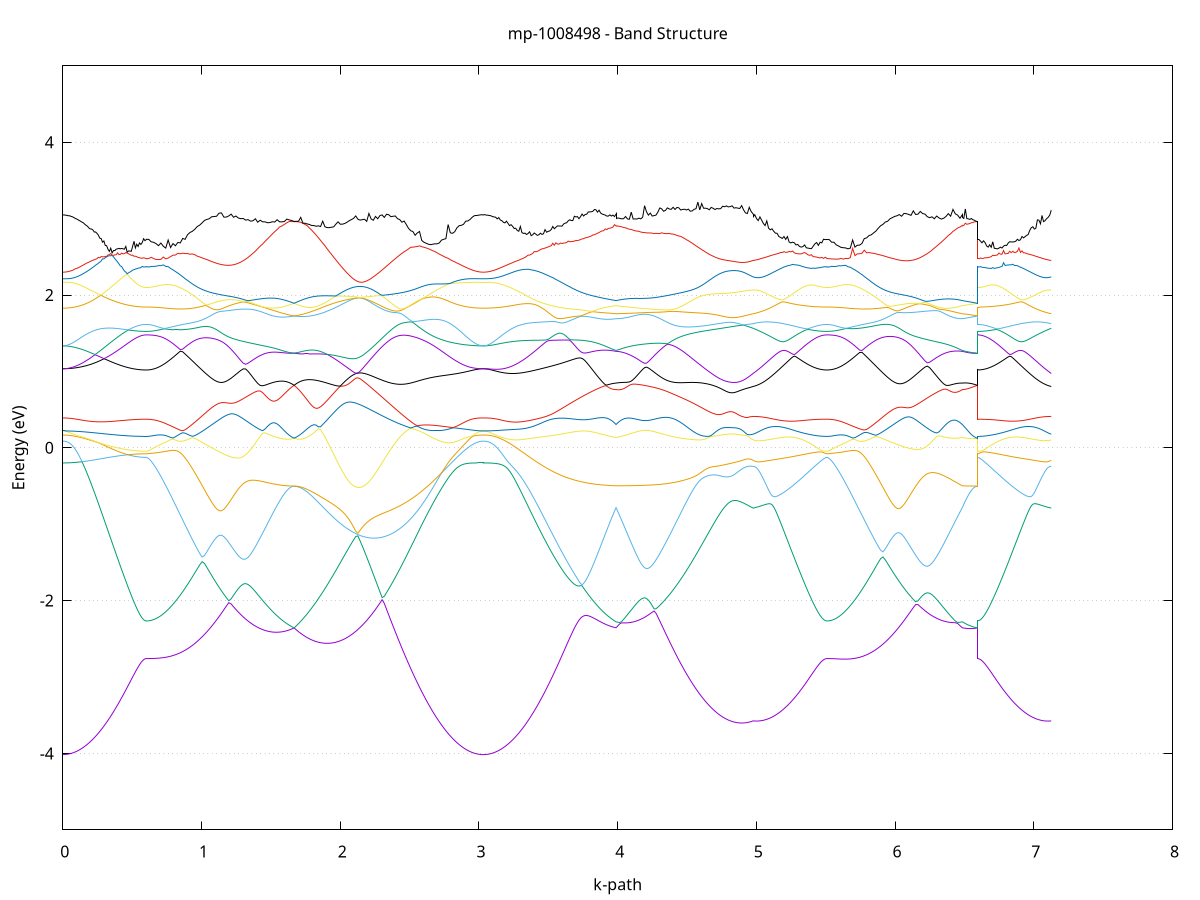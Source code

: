 set title 'mp-1008498 - Band Structure'
set xlabel 'k-path'
set ylabel 'Energy (eV)'
set grid y
set yrange [-5:5]
set terminal png size 800,600
set output 'mp-1008498_bands_gnuplot.png'
plot '-' using 1:2 with lines notitle, '-' using 1:2 with lines notitle, '-' using 1:2 with lines notitle, '-' using 1:2 with lines notitle, '-' using 1:2 with lines notitle, '-' using 1:2 with lines notitle, '-' using 1:2 with lines notitle, '-' using 1:2 with lines notitle, '-' using 1:2 with lines notitle, '-' using 1:2 with lines notitle, '-' using 1:2 with lines notitle, '-' using 1:2 with lines notitle, '-' using 1:2 with lines notitle, '-' using 1:2 with lines notitle, '-' using 1:2 with lines notitle, '-' using 1:2 with lines notitle, '-' using 1:2 with lines notitle, '-' using 1:2 with lines notitle, '-' using 1:2 with lines notitle, '-' using 1:2 with lines notitle, '-' using 1:2 with lines notitle, '-' using 1:2 with lines notitle, '-' using 1:2 with lines notitle, '-' using 1:2 with lines notitle, '-' using 1:2 with lines notitle, '-' using 1:2 with lines notitle, '-' using 1:2 with lines notitle, '-' using 1:2 with lines notitle, '-' using 1:2 with lines notitle, '-' using 1:2 with lines notitle, '-' using 1:2 with lines notitle, '-' using 1:2 with lines notitle
0.000000 -42.169815
0.009874 -42.169815
0.019749 -42.169815
0.029623 -42.169815
0.039497 -42.169815
0.049372 -42.169715
0.059246 -42.169715
0.069120 -42.169715
0.078995 -42.169615
0.088869 -42.169515
0.098743 -42.169515
0.108617 -42.169415
0.118492 -42.169315
0.128366 -42.169215
0.138240 -42.169115
0.148115 -42.169015
0.157989 -42.168915
0.167863 -42.168815
0.177738 -42.168715
0.187612 -42.168615
0.197486 -42.168415
0.207361 -42.168315
0.217235 -42.168215
0.227109 -42.168015
0.236984 -42.167915
0.246858 -42.167715
0.256732 -42.167515
0.266607 -42.167415
0.276481 -42.167215
0.286355 -42.167015
0.296230 -42.166915
0.306104 -42.166715
0.315978 -42.166515
0.325852 -42.166415
0.335727 -42.166215
0.345601 -42.166015
0.355475 -42.165815
0.365350 -42.165715
0.375224 -42.165515
0.385098 -42.165315
0.394973 -42.165115
0.404847 -42.165015
0.414721 -42.164815
0.424596 -42.164615
0.434470 -42.164515
0.444344 -42.164315
0.454219 -42.164215
0.464093 -42.164015
0.473967 -42.163915
0.483842 -42.163815
0.493716 -42.163715
0.503590 -42.163615
0.513464 -42.163515
0.523339 -42.163415
0.533213 -42.163315
0.543087 -42.163215
0.552962 -42.163215
0.562836 -42.163115
0.572710 -42.163115
0.582585 -42.163015
0.592459 -42.163015
0.602333 -42.163015
0.602333 -42.163015
0.619797 -42.163015
0.637261 -42.163015
0.654725 -42.163015
0.672189 -42.162915
0.689653 -42.162815
0.707117 -42.162715
0.724581 -42.162615
0.742045 -42.162515
0.759509 -42.162415
0.776973 -42.162215
0.794437 -42.162115
0.811901 -42.161915
0.829365 -42.161715
0.846829 -42.161515
0.864293 -42.161315
0.881757 -42.161115
0.899221 -42.160815
0.916685 -42.160615
0.934149 -42.160415
0.951613 -42.160115
0.969077 -42.159815
0.986541 -42.159515
1.004005 -42.159315
1.021469 -42.159015
1.038933 -42.158715
1.056397 -42.158415
1.073861 -42.158115
1.091325 -42.157815
1.108789 -42.157615
1.126253 -42.157615
1.143717 -42.157715
1.161181 -42.157815
1.178645 -42.158015
1.196109 -42.158115
1.213573 -42.158215
1.231037 -42.158415
1.248501 -42.158515
1.265964 -42.158615
1.283428 -42.158715
1.300892 -42.158815
1.318356 -42.158915
1.335820 -42.159015
1.353284 -42.159115
1.370748 -42.159115
1.388212 -42.159215
1.405676 -42.159215
1.423140 -42.159315
1.440604 -42.159315
1.458068 -42.159315
1.475532 -42.159315
1.492996 -42.159315
1.510460 -42.159315
1.527924 -42.159215
1.545388 -42.159215
1.562852 -42.159115
1.580316 -42.159115
1.597780 -42.159015
1.615244 -42.158915
1.632708 -42.158815
1.650172 -42.158715
1.667636 -42.158515
1.667636 -42.158515
1.683496 -42.158715
1.699357 -42.158915
1.715217 -42.159015
1.731078 -42.159215
1.746938 -42.159315
1.762798 -42.159415
1.778659 -42.159615
1.794519 -42.159715
1.810380 -42.159815
1.826240 -42.159915
1.842100 -42.159915
1.857961 -42.160015
1.873821 -42.160015
1.889682 -42.160115
1.905542 -42.160115
1.921402 -42.160115
1.937263 -42.160215
1.953123 -42.160115
1.968984 -42.160115
1.984844 -42.160115
2.000704 -42.160115
2.016565 -42.160015
2.032425 -42.160015
2.048286 -42.159915
2.064146 -42.159815
2.080006 -42.159815
2.095867 -42.159715
2.111727 -42.159615
2.127588 -42.159515
2.143448 -42.159315
2.159308 -42.159215
2.175169 -42.159115
2.191029 -42.159015
2.206890 -42.158815
2.222750 -42.158715
2.238610 -42.158515
2.254471 -42.158415
2.270331 -42.158315
2.286192 -42.158115
2.302052 -42.158015
2.317912 -42.157915
2.333773 -42.157715
2.349633 -42.157615
2.365494 -42.157515
2.381354 -42.157815
2.397214 -42.158215
2.413075 -42.158715
2.428935 -42.159115
2.444796 -42.159515
2.460656 -42.160015
2.476516 -42.160415
2.492377 -42.160815
2.508237 -42.161215
2.524098 -42.161715
2.539958 -42.162115
2.555818 -42.162515
2.571679 -42.162915
2.587539 -42.163315
2.603400 -42.163715
2.619260 -42.164115
2.635120 -42.164515
2.650981 -42.164915
2.666841 -42.165215
2.682702 -42.165615
2.698562 -42.165915
2.714422 -42.166315
2.730283 -42.166615
2.746143 -42.166915
2.762004 -42.167215
2.777864 -42.167515
2.793724 -42.167815
2.809585 -42.168015
2.825445 -42.168315
2.841306 -42.168515
2.857166 -42.168715
2.873026 -42.168915
2.888887 -42.169115
2.904747 -42.169215
2.920608 -42.169415
2.936468 -42.169515
2.952328 -42.169615
2.968189 -42.169715
2.984049 -42.169715
2.999910 -42.169815
3.015770 -42.169815
3.031630 -42.169815
3.031630 -42.169815
3.042755 -42.169815
3.053879 -42.169815
3.065004 -42.169815
3.076128 -42.169815
3.087253 -42.169715
3.098378 -42.169715
3.109502 -42.169615
3.120627 -42.169515
3.131751 -42.169515
3.142876 -42.169415
3.154000 -42.169315
3.165125 -42.169215
3.176249 -42.169115
3.187374 -42.168915
3.198498 -42.168815
3.209623 -42.168715
3.220747 -42.168515
3.231872 -42.168415
3.242997 -42.168215
3.254121 -42.168015
3.265246 -42.167915
3.276370 -42.167715
3.287495 -42.167515
3.298619 -42.167315
3.309744 -42.167115
3.320868 -42.166915
3.331993 -42.166715
3.343117 -42.166515
3.354242 -42.166315
3.365367 -42.166015
3.376491 -42.165815
3.387616 -42.165615
3.398740 -42.165315
3.409865 -42.165115
3.420989 -42.164915
3.432114 -42.164615
3.443238 -42.164415
3.454363 -42.164115
3.465487 -42.163915
3.476612 -42.163715
3.487736 -42.163415
3.498861 -42.163215
3.509986 -42.162915
3.521110 -42.162715
3.532235 -42.162515
3.543359 -42.162215
3.554484 -42.162015
3.565608 -42.161815
3.576733 -42.161615
3.587857 -42.161415
3.598982 -42.161215
3.610106 -42.161015
3.621231 -42.160815
3.632355 -42.160615
3.643480 -42.160515
3.654605 -42.160315
3.665729 -42.160215
3.676854 -42.160015
3.687978 -42.159915
3.699103 -42.159815
3.710227 -42.159715
3.721352 -42.159615
3.732476 -42.159515
3.743601 -42.159415
3.754725 -42.159315
3.765850 -42.159215
3.776974 -42.159215
3.788099 -42.159115
3.799224 -42.159115
3.810348 -42.159015
3.821473 -42.159015
3.832597 -42.158915
3.843722 -42.158915
3.854846 -42.158815
3.865971 -42.158815
3.877095 -42.158815
3.888220 -42.158815
3.899344 -42.158715
3.910469 -42.158715
3.921593 -42.158715
3.932718 -42.158715
3.943843 -42.158715
3.954967 -42.158615
3.966092 -42.158615
3.977216 -42.158615
3.988341 -42.158615
3.988341 -42.158615
4.002061 -42.158615
4.015782 -42.158715
4.029502 -42.158715
4.043223 -42.158715
4.056943 -42.158815
4.070663 -42.158815
4.084384 -42.158815
4.098104 -42.158815
4.111825 -42.158915
4.125545 -42.158915
4.139266 -42.158915
4.152986 -42.158915
4.166707 -42.158815
4.180427 -42.158815
4.194147 -42.158815
4.207868 -42.158815
4.221588 -42.158815
4.235309 -42.158815
4.249029 -42.158815
4.262750 -42.158815
4.276470 -42.158815
4.290191 -42.158815
4.303911 -42.158915
4.317631 -42.158915
4.331352 -42.159115
4.345072 -42.159215
4.358793 -42.159415
4.372513 -42.159615
4.386234 -42.159815
4.399954 -42.160115
4.413675 -42.160315
4.427395 -42.160615
4.441115 -42.160815
4.454836 -42.161115
4.468556 -42.161315
4.482277 -42.161615
4.495997 -42.161915
4.509718 -42.162215
4.523438 -42.162415
4.537159 -42.162715
4.550879 -42.162915
4.564599 -42.163215
4.578320 -42.163415
4.592040 -42.163715
4.605761 -42.163915
4.619481 -42.164215
4.633202 -42.164415
4.646922 -42.164615
4.660643 -42.164815
4.674363 -42.165015
4.688084 -42.165215
4.701804 -42.165315
4.715524 -42.165515
4.729245 -42.165615
4.742965 -42.165815
4.756686 -42.165915
4.770406 -42.166015
4.784127 -42.166115
4.797847 -42.166215
4.811568 -42.166315
4.825288 -42.166415
4.839008 -42.166415
4.852729 -42.166515
4.866449 -42.166515
4.880170 -42.166515
4.893890 -42.166515
4.907611 -42.166515
4.921331 -42.166515
4.935052 -42.166415
4.948772 -42.166415
4.962492 -42.166315
4.976213 -42.166315
4.976213 -42.166315
4.988600 -42.166315
5.000987 -42.166315
5.013375 -42.166315
5.025762 -42.166215
5.038149 -42.166215
5.050536 -42.166215
5.062924 -42.166115
5.075311 -42.166115
5.087698 -42.166015
5.100085 -42.166015
5.112473 -42.165915
5.124860 -42.165815
5.137247 -42.165715
5.149634 -42.165615
5.162021 -42.165515
5.174409 -42.165415
5.186796 -42.165315
5.199183 -42.165215
5.211570 -42.165115
5.223958 -42.165015
5.236345 -42.164915
5.248732 -42.164715
5.261119 -42.164615
5.273507 -42.164515
5.285894 -42.164415
5.298281 -42.164215
5.310668 -42.164115
5.323056 -42.164015
5.335443 -42.163915
5.347830 -42.163815
5.360217 -42.163715
5.372605 -42.163615
5.384992 -42.163515
5.397379 -42.163415
5.409766 -42.163315
5.422154 -42.163315
5.434541 -42.163215
5.446928 -42.163115
5.459315 -42.163115
5.471702 -42.163115
5.484090 -42.163015
5.496477 -42.163015
5.508864 -42.163015
5.508864 -42.163015
5.525689 -42.163015
5.542514 -42.163015
5.559339 -42.163015
5.576164 -42.162915
5.592989 -42.162915
5.609814 -42.162815
5.626639 -42.162715
5.643464 -42.162615
5.660289 -42.162515
5.677114 -42.162415
5.693939 -42.162215
5.710764 -42.162115
5.727589 -42.161915
5.744414 -42.161815
5.761238 -42.161615
5.778063 -42.161415
5.794888 -42.161215
5.811713 -42.161015
5.828538 -42.160815
5.845363 -42.160615
5.862188 -42.160315
5.879013 -42.160115
5.895838 -42.159915
5.912663 -42.159615
5.929488 -42.159415
5.946313 -42.159115
5.963138 -42.158815
5.979963 -42.158615
5.996788 -42.158315
6.013613 -42.158115
6.030438 -42.157915
6.047263 -42.157815
6.064088 -42.157815
6.080913 -42.157915
6.097737 -42.158015
6.114562 -42.158115
6.131387 -42.158215
6.148212 -42.158315
6.165037 -42.158415
6.181862 -42.158515
6.198687 -42.158615
6.215512 -42.158615
6.232337 -42.158715
6.249162 -42.158815
6.265987 -42.158815
6.282812 -42.158815
6.299637 -42.158915
6.316462 -42.158915
6.333287 -42.158915
6.350112 -42.158915
6.366937 -42.158915
6.383762 -42.158915
6.400587 -42.158815
6.417412 -42.158815
6.434236 -42.158715
6.451061 -42.158715
6.467886 -42.158615
6.484711 -42.158615
6.484711 -42.158615
6.495571 -42.158615
6.506430 -42.158615
6.517289 -42.158615
6.528148 -42.158615
6.539007 -42.158615
6.549867 -42.158615
6.560726 -42.158615
6.571585 -42.158615
6.582444 -42.158615
6.593304 -42.158515
6.593304 -42.163015
6.604400 -42.163015
6.615497 -42.163015
6.626594 -42.163115
6.637691 -42.163115
6.648788 -42.163115
6.659885 -42.163215
6.670982 -42.163215
6.682079 -42.163315
6.693176 -42.163315
6.704273 -42.163415
6.715369 -42.163515
6.726466 -42.163615
6.737563 -42.163715
6.748660 -42.163715
6.759757 -42.163815
6.770854 -42.163915
6.781951 -42.164015
6.793048 -42.164115
6.804145 -42.164215
6.815242 -42.164415
6.826338 -42.164515
6.837435 -42.164615
6.848532 -42.164715
6.859629 -42.164815
6.870726 -42.164915
6.881823 -42.165015
6.892920 -42.165115
6.904017 -42.165215
6.915114 -42.165315
6.926211 -42.165415
6.937307 -42.165515
6.948404 -42.165615
6.959501 -42.165715
6.970598 -42.165815
6.981695 -42.165815
6.992792 -42.165915
7.003889 -42.166015
7.014986 -42.166015
7.026083 -42.166115
7.037180 -42.166115
7.048277 -42.166215
7.059373 -42.166215
7.070470 -42.166215
7.081567 -42.166315
7.092664 -42.166315
7.103761 -42.166315
7.114858 -42.166315
7.125955 -42.166315
e
0.000000 -42.155415
0.009874 -42.155415
0.019749 -42.155415
0.029623 -42.155415
0.039497 -42.155415
0.049372 -42.155515
0.059246 -42.155515
0.069120 -42.155515
0.078995 -42.155515
0.088869 -42.155515
0.098743 -42.155515
0.108617 -42.155515
0.118492 -42.155515
0.128366 -42.155615
0.138240 -42.155615
0.148115 -42.155615
0.157989 -42.155615
0.167863 -42.155615
0.177738 -42.155715
0.187612 -42.155715
0.197486 -42.155715
0.207361 -42.155715
0.217235 -42.155815
0.227109 -42.155815
0.236984 -42.155815
0.246858 -42.155815
0.256732 -42.155915
0.266607 -42.155915
0.276481 -42.155915
0.286355 -42.155915
0.296230 -42.155915
0.306104 -42.155915
0.315978 -42.155915
0.325852 -42.156015
0.335727 -42.156015
0.345601 -42.156015
0.355475 -42.156015
0.365350 -42.156015
0.375224 -42.155915
0.385098 -42.155915
0.394973 -42.155915
0.404847 -42.155915
0.414721 -42.155915
0.424596 -42.155815
0.434470 -42.155815
0.444344 -42.155815
0.454219 -42.155715
0.464093 -42.155715
0.473967 -42.155615
0.483842 -42.155515
0.493716 -42.155515
0.503590 -42.155415
0.513464 -42.155315
0.523339 -42.155215
0.533213 -42.155115
0.543087 -42.155115
0.552962 -42.155015
0.562836 -42.154915
0.572710 -42.154815
0.582585 -42.154815
0.592459 -42.154815
0.602333 -42.154715
0.602333 -42.154715
0.619797 -42.154715
0.637261 -42.154815
0.654725 -42.154815
0.672189 -42.154815
0.689653 -42.154815
0.707117 -42.154815
0.724581 -42.154815
0.742045 -42.154815
0.759509 -42.154915
0.776973 -42.154915
0.794437 -42.155015
0.811901 -42.155015
0.829365 -42.155115
0.846829 -42.155215
0.864293 -42.155315
0.881757 -42.155415
0.899221 -42.155515
0.916685 -42.155615
0.934149 -42.155815
0.951613 -42.155915
0.969077 -42.156015
0.986541 -42.156215
1.004005 -42.156315
1.021469 -42.156515
1.038933 -42.156715
1.056397 -42.156815
1.073861 -42.157015
1.091325 -42.157115
1.108789 -42.157215
1.126253 -42.157115
1.143717 -42.156915
1.161181 -42.156615
1.178645 -42.156415
1.196109 -42.156115
1.213573 -42.155915
1.231037 -42.155715
1.248501 -42.155515
1.265964 -42.155415
1.283428 -42.155315
1.300892 -42.155315
1.318356 -42.155315
1.335820 -42.155415
1.353284 -42.155515
1.370748 -42.155615
1.388212 -42.155815
1.405676 -42.155915
1.423140 -42.156115
1.440604 -42.156315
1.458068 -42.156515
1.475532 -42.156715
1.492996 -42.156915
1.510460 -42.157115
1.527924 -42.157315
1.545388 -42.157415
1.562852 -42.157615
1.580316 -42.157815
1.597780 -42.158015
1.615244 -42.158115
1.632708 -42.158315
1.650172 -42.158415
1.667636 -42.158515
1.667636 -42.158515
1.683496 -42.158415
1.699357 -42.158215
1.715217 -42.158015
1.731078 -42.157815
1.746938 -42.157615
1.762798 -42.157415
1.778659 -42.157115
1.794519 -42.156915
1.810380 -42.156715
1.826240 -42.156415
1.842100 -42.156215
1.857961 -42.156015
1.873821 -42.155715
1.889682 -42.155515
1.905542 -42.155215
1.921402 -42.155015
1.937263 -42.154715
1.953123 -42.154415
1.968984 -42.154215
1.984844 -42.153915
2.000704 -42.153715
2.016565 -42.153415
2.032425 -42.153215
2.048286 -42.153015
2.064146 -42.152715
2.080006 -42.152515
2.095867 -42.152415
2.111727 -42.152315
2.127588 -42.152315
2.143448 -42.152515
2.159308 -42.152715
2.175169 -42.153015
2.191029 -42.153315
2.206890 -42.153615
2.222750 -42.154015
2.238610 -42.154315
2.254471 -42.154715
2.270331 -42.155015
2.286192 -42.155415
2.302052 -42.155815
2.317912 -42.156215
2.333773 -42.156615
2.349633 -42.157015
2.365494 -42.157415
2.381354 -42.157415
2.397214 -42.157315
2.413075 -42.157215
2.428935 -42.157115
2.444796 -42.157015
2.460656 -42.156915
2.476516 -42.156815
2.492377 -42.156815
2.508237 -42.156715
2.524098 -42.156615
2.539958 -42.156515
2.555818 -42.156515
2.571679 -42.156415
2.587539 -42.156415
2.603400 -42.156315
2.619260 -42.156315
2.635120 -42.156215
2.650981 -42.156115
2.666841 -42.156115
2.682702 -42.156015
2.698562 -42.156015
2.714422 -42.155915
2.730283 -42.155915
2.746143 -42.155915
2.762004 -42.155815
2.777864 -42.155815
2.793724 -42.155715
2.809585 -42.155715
2.825445 -42.155715
2.841306 -42.155615
2.857166 -42.155615
2.873026 -42.155615
2.888887 -42.155515
2.904747 -42.155515
2.920608 -42.155515
2.936468 -42.155515
2.952328 -42.155515
2.968189 -42.155515
2.984049 -42.155415
2.999910 -42.155415
3.015770 -42.155415
3.031630 -42.155415
3.031630 -42.155415
3.042755 -42.155415
3.053879 -42.155415
3.065004 -42.155415
3.076128 -42.155415
3.087253 -42.155415
3.098378 -42.155415
3.109502 -42.155515
3.120627 -42.155515
3.131751 -42.155515
3.142876 -42.155515
3.154000 -42.155515
3.165125 -42.155515
3.176249 -42.155515
3.187374 -42.155515
3.198498 -42.155515
3.209623 -42.155515
3.220747 -42.155615
3.231872 -42.155615
3.242997 -42.155615
3.254121 -42.155615
3.265246 -42.155615
3.276370 -42.155615
3.287495 -42.155615
3.298619 -42.155715
3.309744 -42.155715
3.320868 -42.155715
3.331993 -42.155715
3.343117 -42.155715
3.354242 -42.155715
3.365367 -42.155715
3.376491 -42.155815
3.387616 -42.155815
3.398740 -42.155815
3.409865 -42.155815
3.420989 -42.155815
3.432114 -42.155815
3.443238 -42.155815
3.454363 -42.155815
3.465487 -42.155815
3.476612 -42.155815
3.487736 -42.155815
3.498861 -42.155815
3.509986 -42.155815
3.521110 -42.155815
3.532235 -42.155815
3.543359 -42.155815
3.554484 -42.155715
3.565608 -42.155715
3.576733 -42.155715
3.587857 -42.155715
3.598982 -42.155715
3.610106 -42.155715
3.621231 -42.155615
3.632355 -42.155615
3.643480 -42.155615
3.654605 -42.155615
3.665729 -42.155615
3.676854 -42.155615
3.687978 -42.155715
3.699103 -42.155715
3.710227 -42.155815
3.721352 -42.155815
3.732476 -42.155915
3.743601 -42.156015
3.754725 -42.156115
3.765850 -42.156215
3.776974 -42.156315
3.788099 -42.156415
3.799224 -42.156615
3.810348 -42.156715
3.821473 -42.156815
3.832597 -42.156915
3.843722 -42.157015
3.854846 -42.157115
3.865971 -42.157315
3.877095 -42.157415
3.888220 -42.157515
3.899344 -42.157615
3.910469 -42.157715
3.921593 -42.157815
3.932718 -42.157915
3.943843 -42.158015
3.954967 -42.158015
3.966092 -42.158115
3.977216 -42.158215
3.988341 -42.158215
3.988341 -42.158215
4.002061 -42.158115
4.015782 -42.158015
4.029502 -42.157915
4.043223 -42.157815
4.056943 -42.157615
4.070663 -42.157515
4.084384 -42.157415
4.098104 -42.157315
4.111825 -42.157215
4.125545 -42.157115
4.139266 -42.157015
4.152986 -42.156915
4.166707 -42.156915
4.180427 -42.156815
4.194147 -42.156815
4.207868 -42.156815
4.221588 -42.156815
4.235309 -42.156915
4.249029 -42.156915
4.262750 -42.157015
4.276470 -42.157015
4.290191 -42.157115
4.303911 -42.157115
4.317631 -42.157215
4.331352 -42.157215
4.345072 -42.157215
4.358793 -42.157115
4.372513 -42.157115
4.386234 -42.157015
4.399954 -42.156915
4.413675 -42.156815
4.427395 -42.156815
4.441115 -42.156715
4.454836 -42.156615
4.468556 -42.156415
4.482277 -42.156315
4.495997 -42.156215
4.509718 -42.156115
4.523438 -42.156015
4.537159 -42.155915
4.550879 -42.155815
4.564599 -42.155715
4.578320 -42.155615
4.592040 -42.155515
4.605761 -42.155415
4.619481 -42.155315
4.633202 -42.155315
4.646922 -42.155215
4.660643 -42.155115
4.674363 -42.155115
4.688084 -42.155015
4.701804 -42.154915
4.715524 -42.154915
4.729245 -42.154915
4.742965 -42.154815
4.756686 -42.154815
4.770406 -42.154815
4.784127 -42.154815
4.797847 -42.154815
4.811568 -42.154815
4.825288 -42.154815
4.839008 -42.154815
4.852729 -42.154815
4.866449 -42.154815
4.880170 -42.154915
4.893890 -42.154915
4.907611 -42.154915
4.921331 -42.155015
4.935052 -42.155015
4.948772 -42.155115
4.962492 -42.155115
4.976213 -42.155215
4.976213 -42.155215
4.988600 -42.155215
5.000987 -42.155315
5.013375 -42.155315
5.025762 -42.155415
5.038149 -42.155415
5.050536 -42.155415
5.062924 -42.155515
5.075311 -42.155515
5.087698 -42.155615
5.100085 -42.155615
5.112473 -42.155715
5.124860 -42.155715
5.137247 -42.155715
5.149634 -42.155815
5.162021 -42.155815
5.174409 -42.155815
5.186796 -42.155815
5.199183 -42.155815
5.211570 -42.155915
5.223958 -42.155915
5.236345 -42.155915
5.248732 -42.155915
5.261119 -42.155815
5.273507 -42.155815
5.285894 -42.155815
5.298281 -42.155815
5.310668 -42.155715
5.323056 -42.155715
5.335443 -42.155715
5.347830 -42.155615
5.360217 -42.155515
5.372605 -42.155515
5.384992 -42.155415
5.397379 -42.155315
5.409766 -42.155215
5.422154 -42.155215
5.434541 -42.155115
5.446928 -42.155015
5.459315 -42.154915
5.471702 -42.154815
5.484090 -42.154815
5.496477 -42.154815
5.508864 -42.154715
5.508864 -42.154715
5.525689 -42.154815
5.542514 -42.154815
5.559339 -42.154815
5.576164 -42.154815
5.592989 -42.154815
5.609814 -42.154815
5.626639 -42.154915
5.643464 -42.154915
5.660289 -42.155015
5.677114 -42.155015
5.693939 -42.155115
5.710764 -42.155115
5.727589 -42.155215
5.744414 -42.155315
5.761238 -42.155415
5.778063 -42.155515
5.794888 -42.155615
5.811713 -42.155715
5.828538 -42.155915
5.845363 -42.156015
5.862188 -42.156115
5.879013 -42.156215
5.895838 -42.156415
5.912663 -42.156515
5.929488 -42.156615
5.946313 -42.156815
5.963138 -42.156915
5.979963 -42.157115
5.996788 -42.157215
6.013613 -42.157315
6.030438 -42.157415
6.047263 -42.157415
6.064088 -42.157215
6.080913 -42.157015
6.097737 -42.156715
6.114562 -42.156515
6.131387 -42.156315
6.148212 -42.156215
6.165037 -42.156015
6.181862 -42.155915
6.198687 -42.155915
6.215512 -42.155815
6.232337 -42.155915
6.249162 -42.155915
6.265987 -42.156015
6.282812 -42.156215
6.299637 -42.156315
6.316462 -42.156515
6.333287 -42.156615
6.350112 -42.156815
6.366937 -42.157015
6.383762 -42.157215
6.400587 -42.157415
6.417412 -42.157615
6.434236 -42.157815
6.451061 -42.158015
6.467886 -42.158115
6.484711 -42.158215
6.484711 -42.158215
6.495571 -42.158315
6.506430 -42.158415
6.517289 -42.158415
6.528148 -42.158415
6.539007 -42.158515
6.549867 -42.158515
6.560726 -42.158515
6.571585 -42.158515
6.582444 -42.158515
6.593304 -42.158515
6.593304 -42.154715
6.604400 -42.154815
6.615497 -42.154815
6.626594 -42.154815
6.637691 -42.154915
6.648788 -42.154915
6.659885 -42.155015
6.670982 -42.155115
6.682079 -42.155215
6.693176 -42.155215
6.704273 -42.155315
6.715369 -42.155415
6.726466 -42.155515
6.737563 -42.155515
6.748660 -42.155615
6.759757 -42.155615
6.770854 -42.155715
6.781951 -42.155715
6.793048 -42.155715
6.804145 -42.155815
6.815242 -42.155815
6.826338 -42.155815
6.837435 -42.155815
6.848532 -42.155815
6.859629 -42.155915
6.870726 -42.155915
6.881823 -42.155915
6.892920 -42.155815
6.904017 -42.155815
6.915114 -42.155815
6.926211 -42.155815
6.937307 -42.155815
6.948404 -42.155815
6.959501 -42.155715
6.970598 -42.155715
6.981695 -42.155715
6.992792 -42.155615
7.003889 -42.155615
7.014986 -42.155615
7.026083 -42.155515
7.037180 -42.155515
7.048277 -42.155515
7.059373 -42.155415
7.070470 -42.155415
7.081567 -42.155315
7.092664 -42.155315
7.103761 -42.155215
7.114858 -42.155215
7.125955 -42.155215
e
0.000000 -42.145015
0.009874 -42.145015
0.019749 -42.145015
0.029623 -42.145015
0.039497 -42.145115
0.049372 -42.145115
0.059246 -42.145115
0.069120 -42.145215
0.078995 -42.145215
0.088869 -42.145315
0.098743 -42.145315
0.108617 -42.145415
0.118492 -42.145415
0.128366 -42.145515
0.138240 -42.145615
0.148115 -42.145715
0.157989 -42.145715
0.167863 -42.145815
0.177738 -42.145915
0.187612 -42.146015
0.197486 -42.146115
0.207361 -42.146315
0.217235 -42.146415
0.227109 -42.146515
0.236984 -42.146615
0.246858 -42.146815
0.256732 -42.146915
0.266607 -42.147015
0.276481 -42.147215
0.286355 -42.147315
0.296230 -42.147515
0.306104 -42.147615
0.315978 -42.147815
0.325852 -42.148015
0.335727 -42.148115
0.345601 -42.148315
0.355475 -42.148515
0.365350 -42.148715
0.375224 -42.148915
0.385098 -42.149015
0.394973 -42.149215
0.404847 -42.149415
0.414721 -42.149615
0.424596 -42.149815
0.434470 -42.150015
0.444344 -42.150215
0.454219 -42.150415
0.464093 -42.150615
0.473967 -42.150815
0.483842 -42.151015
0.493716 -42.151215
0.503590 -42.151315
0.513464 -42.151515
0.523339 -42.151715
0.533213 -42.151915
0.543087 -42.152015
0.552962 -42.152115
0.562836 -42.152315
0.572710 -42.152415
0.582585 -42.152415
0.592459 -42.152515
0.602333 -42.152515
0.602333 -42.152515
0.619797 -42.152515
0.637261 -42.152515
0.654725 -42.152515
0.672189 -42.152515
0.689653 -42.152615
0.707117 -42.152615
0.724581 -42.152615
0.742045 -42.152615
0.759509 -42.152615
0.776973 -42.152615
0.794437 -42.152615
0.811901 -42.152615
0.829365 -42.152615
0.846829 -42.152615
0.864293 -42.152615
0.881757 -42.152615
0.899221 -42.152615
0.916685 -42.152515
0.934149 -42.152515
0.951613 -42.152515
0.969077 -42.152415
0.986541 -42.152415
1.004005 -42.152415
1.021469 -42.152315
1.038933 -42.152315
1.056397 -42.152315
1.073861 -42.152215
1.091325 -42.152215
1.108789 -42.152215
1.126253 -42.152215
1.143717 -42.152215
1.161181 -42.152315
1.178645 -42.152315
1.196109 -42.152415
1.213573 -42.152415
1.231037 -42.152415
1.248501 -42.152515
1.265964 -42.152515
1.283428 -42.152415
1.300892 -42.152415
1.318356 -42.152315
1.335820 -42.152115
1.353284 -42.152015
1.370748 -42.151815
1.388212 -42.151615
1.405676 -42.151415
1.423140 -42.151215
1.440604 -42.151015
1.458068 -42.150815
1.475532 -42.150615
1.492996 -42.150515
1.510460 -42.150315
1.527924 -42.150115
1.545388 -42.150015
1.562852 -42.149815
1.580316 -42.149715
1.597780 -42.149515
1.615244 -42.149415
1.632708 -42.149315
1.650172 -42.149215
1.667636 -42.149115
1.667636 -42.149115
1.683496 -42.149215
1.699357 -42.149315
1.715217 -42.149415
1.731078 -42.149415
1.746938 -42.149515
1.762798 -42.149715
1.778659 -42.149815
1.794519 -42.149915
1.810380 -42.150015
1.826240 -42.150115
1.842100 -42.150215
1.857961 -42.150415
1.873821 -42.150515
1.889682 -42.150615
1.905542 -42.150815
1.921402 -42.150915
1.937263 -42.151015
1.953123 -42.151115
1.968984 -42.151315
1.984844 -42.151415
2.000704 -42.151515
2.016565 -42.151615
2.032425 -42.151815
2.048286 -42.151915
2.064146 -42.152015
2.080006 -42.152115
2.095867 -42.152215
2.111727 -42.152215
2.127588 -42.152315
2.143448 -42.152415
2.159308 -42.152515
2.175169 -42.152515
2.191029 -42.152515
2.206890 -42.152615
2.222750 -42.152615
2.238610 -42.152615
2.254471 -42.152615
2.270331 -42.152615
2.286192 -42.152515
2.302052 -42.152515
2.317912 -42.152415
2.333773 -42.152315
2.349633 -42.152215
2.365494 -42.152115
2.381354 -42.152015
2.397214 -42.151815
2.413075 -42.151715
2.428935 -42.151515
2.444796 -42.151315
2.460656 -42.151115
2.476516 -42.150915
2.492377 -42.150715
2.508237 -42.150515
2.524098 -42.150315
2.539958 -42.150015
2.555818 -42.149815
2.571679 -42.149615
2.587539 -42.149315
2.603400 -42.149115
2.619260 -42.148815
2.635120 -42.148615
2.650981 -42.148415
2.666841 -42.148115
2.682702 -42.147915
2.698562 -42.147715
2.714422 -42.147415
2.730283 -42.147215
2.746143 -42.147015
2.762004 -42.146815
2.777864 -42.146615
2.793724 -42.146415
2.809585 -42.146315
2.825445 -42.146115
2.841306 -42.145915
2.857166 -42.145815
2.873026 -42.145715
2.888887 -42.145515
2.904747 -42.145415
2.920608 -42.145315
2.936468 -42.145315
2.952328 -42.145215
2.968189 -42.145115
2.984049 -42.145115
2.999910 -42.145015
3.015770 -42.145015
3.031630 -42.145015
3.031630 -42.145015
3.042755 -42.145015
3.053879 -42.145015
3.065004 -42.145115
3.076128 -42.145115
3.087253 -42.145115
3.098378 -42.145115
3.109502 -42.145215
3.120627 -42.145215
3.131751 -42.145315
3.142876 -42.145415
3.154000 -42.145415
3.165125 -42.145515
3.176249 -42.145615
3.187374 -42.145715
3.198498 -42.145815
3.209623 -42.145915
3.220747 -42.146015
3.231872 -42.146115
3.242997 -42.146215
3.254121 -42.146315
3.265246 -42.146515
3.276370 -42.146615
3.287495 -42.146715
3.298619 -42.146915
3.309744 -42.147015
3.320868 -42.147215
3.331993 -42.147315
3.343117 -42.147515
3.354242 -42.147715
3.365367 -42.147815
3.376491 -42.148015
3.387616 -42.148215
3.398740 -42.148415
3.409865 -42.148615
3.420989 -42.148715
3.432114 -42.148915
3.443238 -42.149115
3.454363 -42.149315
3.465487 -42.149515
3.476612 -42.149715
3.487736 -42.149915
3.498861 -42.150115
3.509986 -42.150215
3.521110 -42.150415
3.532235 -42.150615
3.543359 -42.150815
3.554484 -42.151015
3.565608 -42.151215
3.576733 -42.151315
3.587857 -42.151515
3.598982 -42.151615
3.610106 -42.151815
3.621231 -42.151915
3.632355 -42.152115
3.643480 -42.152215
3.654605 -42.152315
3.665729 -42.152315
3.676854 -42.152415
3.687978 -42.152415
3.699103 -42.152415
3.710227 -42.152415
3.721352 -42.152415
3.732476 -42.152415
3.743601 -42.152315
3.754725 -42.152215
3.765850 -42.152115
3.776974 -42.152015
3.788099 -42.151915
3.799224 -42.151815
3.810348 -42.151715
3.821473 -42.151515
3.832597 -42.151415
3.843722 -42.151315
3.854846 -42.151215
3.865971 -42.151015
3.877095 -42.150915
3.888220 -42.150815
3.899344 -42.150615
3.910469 -42.150515
3.921593 -42.150415
3.932718 -42.150315
3.943843 -42.150215
3.954967 -42.150115
3.966092 -42.150015
3.977216 -42.149915
3.988341 -42.149815
3.988341 -42.149815
4.002061 -42.149915
4.015782 -42.150015
4.029502 -42.150115
4.043223 -42.150215
4.056943 -42.150315
4.070663 -42.150415
4.084384 -42.150515
4.098104 -42.150615
4.111825 -42.150715
4.125545 -42.150915
4.139266 -42.151015
4.152986 -42.151115
4.166707 -42.151115
4.180427 -42.151215
4.194147 -42.151315
4.207868 -42.151315
4.221588 -42.151315
4.235309 -42.151415
4.249029 -42.151315
4.262750 -42.151315
4.276470 -42.151315
4.290191 -42.151215
4.303911 -42.151115
4.317631 -42.151115
4.331352 -42.151015
4.345072 -42.150915
4.358793 -42.150815
4.372513 -42.150715
4.386234 -42.150515
4.399954 -42.150415
4.413675 -42.150315
4.427395 -42.150215
4.441115 -42.150115
4.454836 -42.149915
4.468556 -42.149815
4.482277 -42.149715
4.495997 -42.149615
4.509718 -42.149415
4.523438 -42.149315
4.537159 -42.149215
4.550879 -42.149115
4.564599 -42.149015
4.578320 -42.148915
4.592040 -42.148715
4.605761 -42.148615
4.619481 -42.148515
4.633202 -42.148415
4.646922 -42.148315
4.660643 -42.148215
4.674363 -42.148115
4.688084 -42.148015
4.701804 -42.147915
4.715524 -42.147915
4.729245 -42.147815
4.742965 -42.147715
4.756686 -42.147615
4.770406 -42.147615
4.784127 -42.147515
4.797847 -42.147515
4.811568 -42.147415
4.825288 -42.147415
4.839008 -42.147315
4.852729 -42.147315
4.866449 -42.147315
4.880170 -42.147315
4.893890 -42.147315
4.907611 -42.147315
4.921331 -42.147315
4.935052 -42.147315
4.948772 -42.147315
4.962492 -42.147415
4.976213 -42.147415
4.976213 -42.147415
4.988600 -42.147415
5.000987 -42.147415
5.013375 -42.147415
5.025762 -42.147415
5.038149 -42.147515
5.050536 -42.147515
5.062924 -42.147615
5.075311 -42.147615
5.087698 -42.147715
5.100085 -42.147815
5.112473 -42.147815
5.124860 -42.147915
5.137247 -42.148015
5.149634 -42.148115
5.162021 -42.148315
5.174409 -42.148415
5.186796 -42.148515
5.199183 -42.148715
5.211570 -42.148815
5.223958 -42.149015
5.236345 -42.149115
5.248732 -42.149315
5.261119 -42.149415
5.273507 -42.149615
5.285894 -42.149815
5.298281 -42.150015
5.310668 -42.150215
5.323056 -42.150415
5.335443 -42.150515
5.347830 -42.150715
5.360217 -42.150915
5.372605 -42.151115
5.384992 -42.151315
5.397379 -42.151515
5.409766 -42.151715
5.422154 -42.151815
5.434541 -42.152015
5.446928 -42.152115
5.459315 -42.152315
5.471702 -42.152415
5.484090 -42.152415
5.496477 -42.152515
5.508864 -42.152515
5.508864 -42.152515
5.525689 -42.152515
5.542514 -42.152515
5.559339 -42.152515
5.576164 -42.152515
5.592989 -42.152515
5.609814 -42.152515
5.626639 -42.152515
5.643464 -42.152515
5.660289 -42.152515
5.677114 -42.152515
5.693939 -42.152415
5.710764 -42.152415
5.727589 -42.152415
5.744414 -42.152415
5.761238 -42.152315
5.778063 -42.152315
5.794888 -42.152215
5.811713 -42.152215
5.828538 -42.152215
5.845363 -42.152115
5.862188 -42.152115
5.879013 -42.152015
5.895838 -42.152015
5.912663 -42.152015
5.929488 -42.151915
5.946313 -42.151915
5.963138 -42.151915
5.979963 -42.151915
5.996788 -42.151915
6.013613 -42.151915
6.030438 -42.152015
6.047263 -42.152015
6.064088 -42.152115
6.080913 -42.152115
6.097737 -42.152215
6.114562 -42.152315
6.131387 -42.152415
6.148212 -42.152415
6.165037 -42.152415
6.181862 -42.152515
6.198687 -42.152415
6.215512 -42.152415
6.232337 -42.152315
6.249162 -42.152215
6.265987 -42.152115
6.282812 -42.151915
6.299637 -42.151715
6.316462 -42.151515
6.333287 -42.151315
6.350112 -42.151215
6.366937 -42.151015
6.383762 -42.150815
6.400587 -42.150615
6.417412 -42.150415
6.434236 -42.150215
6.451061 -42.150115
6.467886 -42.149915
6.484711 -42.149815
6.484711 -42.149815
6.495571 -42.149715
6.506430 -42.149615
6.517289 -42.149515
6.528148 -42.149515
6.539007 -42.149415
6.549867 -42.149315
6.560726 -42.149315
6.571585 -42.149215
6.582444 -42.149215
6.593304 -42.149115
6.593304 -42.152515
6.604400 -42.152515
6.615497 -42.152515
6.626594 -42.152415
6.637691 -42.152315
6.648788 -42.152215
6.659885 -42.152115
6.670982 -42.151915
6.682079 -42.151815
6.693176 -42.151615
6.704273 -42.151515
6.715369 -42.151315
6.726466 -42.151215
6.737563 -42.151015
6.748660 -42.150815
6.759757 -42.150615
6.770854 -42.150515
6.781951 -42.150315
6.793048 -42.150115
6.804145 -42.150015
6.815242 -42.149815
6.826338 -42.149715
6.837435 -42.149515
6.848532 -42.149315
6.859629 -42.149215
6.870726 -42.149015
6.881823 -42.148915
6.892920 -42.148815
6.904017 -42.148615
6.915114 -42.148515
6.926211 -42.148415
6.937307 -42.148315
6.948404 -42.148215
6.959501 -42.148115
6.970598 -42.148015
6.981695 -42.147915
6.992792 -42.147815
7.003889 -42.147715
7.014986 -42.147715
7.026083 -42.147615
7.037180 -42.147615
7.048277 -42.147515
7.059373 -42.147515
7.070470 -42.147515
7.081567 -42.147415
7.092664 -42.147415
7.103761 -42.147415
7.114858 -42.147415
7.125955 -42.147415
e
0.000000 -42.145015
0.009874 -42.145015
0.019749 -42.145015
0.029623 -42.145015
0.039497 -42.145015
0.049372 -42.145015
0.059246 -42.145015
0.069120 -42.145015
0.078995 -42.145015
0.088869 -42.145015
0.098743 -42.145015
0.108617 -42.145015
0.118492 -42.145015
0.128366 -42.145015
0.138240 -42.145015
0.148115 -42.145015
0.157989 -42.145015
0.167863 -42.145015
0.177738 -42.145015
0.187612 -42.145015
0.197486 -42.145015
0.207361 -42.145015
0.217235 -42.145015
0.227109 -42.145015
0.236984 -42.145015
0.246858 -42.145015
0.256732 -42.145015
0.266607 -42.145015
0.276481 -42.145015
0.286355 -42.145015
0.296230 -42.145015
0.306104 -42.145015
0.315978 -42.145015
0.325852 -42.145015
0.335727 -42.145015
0.345601 -42.145015
0.355475 -42.145015
0.365350 -42.145015
0.375224 -42.145015
0.385098 -42.145015
0.394973 -42.145015
0.404847 -42.145015
0.414721 -42.145015
0.424596 -42.145015
0.434470 -42.145015
0.444344 -42.145015
0.454219 -42.145015
0.464093 -42.145015
0.473967 -42.145015
0.483842 -42.145015
0.493716 -42.145015
0.503590 -42.145015
0.513464 -42.145015
0.523339 -42.145015
0.533213 -42.145015
0.543087 -42.145015
0.552962 -42.145015
0.562836 -42.145015
0.572710 -42.145015
0.582585 -42.145015
0.592459 -42.145015
0.602333 -42.145015
0.602333 -42.145015
0.619797 -42.145015
0.637261 -42.145115
0.654725 -42.145115
0.672189 -42.145115
0.689653 -42.145215
0.707117 -42.145215
0.724581 -42.145315
0.742045 -42.145415
0.759509 -42.145415
0.776973 -42.145515
0.794437 -42.145615
0.811901 -42.145715
0.829365 -42.145915
0.846829 -42.146015
0.864293 -42.146115
0.881757 -42.146215
0.899221 -42.146415
0.916685 -42.146515
0.934149 -42.146715
0.951613 -42.146915
0.969077 -42.147015
0.986541 -42.147215
1.004005 -42.147415
1.021469 -42.147515
1.038933 -42.147715
1.056397 -42.147915
1.073861 -42.148015
1.091325 -42.148215
1.108789 -42.148315
1.126253 -42.148415
1.143717 -42.148515
1.161181 -42.148615
1.178645 -42.148715
1.196109 -42.148815
1.213573 -42.148815
1.231037 -42.148915
1.248501 -42.148915
1.265964 -42.148915
1.283428 -42.148915
1.300892 -42.148915
1.318356 -42.148915
1.335820 -42.148815
1.353284 -42.148815
1.370748 -42.148815
1.388212 -42.148815
1.405676 -42.148815
1.423140 -42.148715
1.440604 -42.148715
1.458068 -42.148715
1.475532 -42.148715
1.492996 -42.148715
1.510460 -42.148715
1.527924 -42.148715
1.545388 -42.148715
1.562852 -42.148815
1.580316 -42.148815
1.597780 -42.148915
1.615244 -42.148915
1.632708 -42.149015
1.650172 -42.149015
1.667636 -42.149115
1.667636 -42.149115
1.683496 -42.149115
1.699357 -42.149015
1.715217 -42.149015
1.731078 -42.148915
1.746938 -42.148915
1.762798 -42.148915
1.778659 -42.148915
1.794519 -42.148915
1.810380 -42.148915
1.826240 -42.148915
1.842100 -42.149015
1.857961 -42.149015
1.873821 -42.149115
1.889682 -42.149215
1.905542 -42.149215
1.921402 -42.149315
1.937263 -42.149515
1.953123 -42.149615
1.968984 -42.149715
1.984844 -42.149915
2.000704 -42.150015
2.016565 -42.150215
2.032425 -42.150415
2.048286 -42.150615
2.064146 -42.150815
2.080006 -42.151015
2.095867 -42.151215
2.111727 -42.151215
2.127588 -42.151215
2.143448 -42.151115
2.159308 -42.150915
2.175169 -42.150715
2.191029 -42.150515
2.206890 -42.150315
2.222750 -42.150115
2.238610 -42.149915
2.254471 -42.149715
2.270331 -42.149415
2.286192 -42.149215
2.302052 -42.149015
2.317912 -42.148815
2.333773 -42.148715
2.349633 -42.148515
2.365494 -42.148315
2.381354 -42.148115
2.397214 -42.147915
2.413075 -42.147815
2.428935 -42.147615
2.444796 -42.147515
2.460656 -42.147315
2.476516 -42.147215
2.492377 -42.147015
2.508237 -42.146915
2.524098 -42.146815
2.539958 -42.146715
2.555818 -42.146515
2.571679 -42.146415
2.587539 -42.146315
2.603400 -42.146215
2.619260 -42.146115
2.635120 -42.146015
2.650981 -42.145915
2.666841 -42.145915
2.682702 -42.145815
2.698562 -42.145715
2.714422 -42.145615
2.730283 -42.145615
2.746143 -42.145515
2.762004 -42.145515
2.777864 -42.145415
2.793724 -42.145415
2.809585 -42.145315
2.825445 -42.145315
2.841306 -42.145215
2.857166 -42.145215
2.873026 -42.145215
2.888887 -42.145115
2.904747 -42.145115
2.920608 -42.145115
2.936468 -42.145115
2.952328 -42.145115
2.968189 -42.145015
2.984049 -42.145015
2.999910 -42.145015
3.015770 -42.145015
3.031630 -42.145015
3.031630 -42.145015
3.042755 -42.145015
3.053879 -42.145015
3.065004 -42.145015
3.076128 -42.145015
3.087253 -42.145015
3.098378 -42.145115
3.109502 -42.145115
3.120627 -42.145115
3.131751 -42.145115
3.142876 -42.145115
3.154000 -42.145115
3.165125 -42.145115
3.176249 -42.145215
3.187374 -42.145215
3.198498 -42.145215
3.209623 -42.145215
3.220747 -42.145215
3.231872 -42.145315
3.242997 -42.145315
3.254121 -42.145315
3.265246 -42.145415
3.276370 -42.145415
3.287495 -42.145415
3.298619 -42.145515
3.309744 -42.145515
3.320868 -42.145515
3.331993 -42.145615
3.343117 -42.145615
3.354242 -42.145615
3.365367 -42.145715
3.376491 -42.145715
3.387616 -42.145815
3.398740 -42.145815
3.409865 -42.145915
3.420989 -42.145915
3.432114 -42.146015
3.443238 -42.146015
3.454363 -42.146115
3.465487 -42.146115
3.476612 -42.146215
3.487736 -42.146215
3.498861 -42.146315
3.509986 -42.146315
3.521110 -42.146415
3.532235 -42.146515
3.543359 -42.146515
3.554484 -42.146615
3.565608 -42.146615
3.576733 -42.146715
3.587857 -42.146815
3.598982 -42.146815
3.610106 -42.146915
3.621231 -42.146915
3.632355 -42.147015
3.643480 -42.147115
3.654605 -42.147115
3.665729 -42.147215
3.676854 -42.147315
3.687978 -42.147315
3.699103 -42.147415
3.710227 -42.147415
3.721352 -42.147515
3.732476 -42.147615
3.743601 -42.147615
3.754725 -42.147715
3.765850 -42.147715
3.776974 -42.147815
3.788099 -42.147915
3.799224 -42.147915
3.810348 -42.148015
3.821473 -42.148015
3.832597 -42.148115
3.843722 -42.148115
3.854846 -42.148215
3.865971 -42.148215
3.877095 -42.148315
3.888220 -42.148315
3.899344 -42.148415
3.910469 -42.148415
3.921593 -42.148515
3.932718 -42.148515
3.943843 -42.148615
3.954967 -42.148615
3.966092 -42.148615
3.977216 -42.148715
3.988341 -42.148715
3.988341 -42.148715
4.002061 -42.148715
4.015782 -42.148715
4.029502 -42.148715
4.043223 -42.148715
4.056943 -42.148615
4.070663 -42.148615
4.084384 -42.148615
4.098104 -42.148615
4.111825 -42.148615
4.125545 -42.148515
4.139266 -42.148515
4.152986 -42.148515
4.166707 -42.148515
4.180427 -42.148415
4.194147 -42.148415
4.207868 -42.148415
4.221588 -42.148415
4.235309 -42.148315
4.249029 -42.148315
4.262750 -42.148315
4.276470 -42.148215
4.290191 -42.148215
4.303911 -42.148215
4.317631 -42.148115
4.331352 -42.148115
4.345072 -42.148115
4.358793 -42.148015
4.372513 -42.148015
4.386234 -42.148015
4.399954 -42.147915
4.413675 -42.147915
4.427395 -42.147815
4.441115 -42.147815
4.454836 -42.147815
4.468556 -42.147715
4.482277 -42.147715
4.495997 -42.147615
4.509718 -42.147615
4.523438 -42.147615
4.537159 -42.147515
4.550879 -42.147515
4.564599 -42.147415
4.578320 -42.147415
4.592040 -42.147415
4.605761 -42.147315
4.619481 -42.147315
4.633202 -42.147315
4.646922 -42.147215
4.660643 -42.147215
4.674363 -42.147215
4.688084 -42.147115
4.701804 -42.147115
4.715524 -42.147115
4.729245 -42.147015
4.742965 -42.147015
4.756686 -42.147015
4.770406 -42.146915
4.784127 -42.146915
4.797847 -42.146915
4.811568 -42.146815
4.825288 -42.146815
4.839008 -42.146815
4.852729 -42.146715
4.866449 -42.146715
4.880170 -42.146715
4.893890 -42.146615
4.907611 -42.146615
4.921331 -42.146615
4.935052 -42.146615
4.948772 -42.146515
4.962492 -42.146515
4.976213 -42.146515
4.976213 -42.146515
4.988600 -42.146415
5.000987 -42.146415
5.013375 -42.146315
5.025762 -42.146315
5.038149 -42.146215
5.050536 -42.146215
5.062924 -42.146115
5.075311 -42.146115
5.087698 -42.146015
5.100085 -42.146015
5.112473 -42.145915
5.124860 -42.145915
5.137247 -42.145815
5.149634 -42.145815
5.162021 -42.145715
5.174409 -42.145715
5.186796 -42.145715
5.199183 -42.145615
5.211570 -42.145615
5.223958 -42.145515
5.236345 -42.145515
5.248732 -42.145515
5.261119 -42.145415
5.273507 -42.145415
5.285894 -42.145315
5.298281 -42.145315
5.310668 -42.145315
5.323056 -42.145315
5.335443 -42.145215
5.347830 -42.145215
5.360217 -42.145215
5.372605 -42.145215
5.384992 -42.145115
5.397379 -42.145115
5.409766 -42.145115
5.422154 -42.145115
5.434541 -42.145115
5.446928 -42.145115
5.459315 -42.145115
5.471702 -42.145015
5.484090 -42.145015
5.496477 -42.145015
5.508864 -42.145015
5.508864 -42.145015
5.525689 -42.145015
5.542514 -42.145115
5.559339 -42.145115
5.576164 -42.145115
5.592989 -42.145115
5.609814 -42.145215
5.626639 -42.145315
5.643464 -42.145315
5.660289 -42.145415
5.677114 -42.145515
5.693939 -42.145615
5.710764 -42.145715
5.727589 -42.145815
5.744414 -42.145915
5.761238 -42.146015
5.778063 -42.146115
5.794888 -42.146215
5.811713 -42.146415
5.828538 -42.146515
5.845363 -42.146715
5.862188 -42.146815
5.879013 -42.147015
5.895838 -42.147115
5.912663 -42.147215
5.929488 -42.147415
5.946313 -42.147515
5.963138 -42.147715
5.979963 -42.147815
5.996788 -42.147915
6.013613 -42.148015
6.030438 -42.148115
6.047263 -42.148215
6.064088 -42.148315
6.080913 -42.148315
6.097737 -42.148415
6.114562 -42.148415
6.131387 -42.148415
6.148212 -42.148415
6.165037 -42.148415
6.181862 -42.148415
6.198687 -42.148415
6.215512 -42.148415
6.232337 -42.148415
6.249162 -42.148415
6.265987 -42.148415
6.282812 -42.148415
6.299637 -42.148415
6.316462 -42.148415
6.333287 -42.148415
6.350112 -42.148515
6.366937 -42.148515
6.383762 -42.148515
6.400587 -42.148515
6.417412 -42.148515
6.434236 -42.148615
6.451061 -42.148615
6.467886 -42.148715
6.484711 -42.148715
6.484711 -42.148715
6.495571 -42.148815
6.506430 -42.148815
6.517289 -42.148815
6.528148 -42.148915
6.539007 -42.148915
6.549867 -42.148915
6.560726 -42.149015
6.571585 -42.149015
6.582444 -42.149115
6.593304 -42.149115
6.593304 -42.145015
6.604400 -42.145015
6.615497 -42.145015
6.626594 -42.145015
6.637691 -42.145115
6.648788 -42.145115
6.659885 -42.145115
6.670982 -42.145115
6.682079 -42.145115
6.693176 -42.145115
6.704273 -42.145115
6.715369 -42.145115
6.726466 -42.145215
6.737563 -42.145215
6.748660 -42.145215
6.759757 -42.145215
6.770854 -42.145215
6.781951 -42.145315
6.793048 -42.145315
6.804145 -42.145315
6.815242 -42.145315
6.826338 -42.145415
6.837435 -42.145415
6.848532 -42.145415
6.859629 -42.145515
6.870726 -42.145515
6.881823 -42.145515
6.892920 -42.145615
6.904017 -42.145615
6.915114 -42.145715
6.926211 -42.145715
6.937307 -42.145715
6.948404 -42.145815
6.959501 -42.145815
6.970598 -42.145915
6.981695 -42.145915
6.992792 -42.145915
7.003889 -42.146015
7.014986 -42.146015
7.026083 -42.146115
7.037180 -42.146115
7.048277 -42.146215
7.059373 -42.146215
7.070470 -42.146315
7.081567 -42.146315
7.092664 -42.146415
7.103761 -42.146415
7.114858 -42.146415
7.125955 -42.146515
e
0.000000 -23.279415
0.009874 -23.279415
0.019749 -23.279415
0.029623 -23.279315
0.039497 -23.279315
0.049372 -23.279215
0.059246 -23.279115
0.069120 -23.279015
0.078995 -23.278915
0.088869 -23.278815
0.098743 -23.278615
0.108617 -23.278415
0.118492 -23.278215
0.128366 -23.278015
0.138240 -23.277815
0.148115 -23.277515
0.157989 -23.277215
0.167863 -23.276915
0.177738 -23.276615
0.187612 -23.276215
0.197486 -23.275815
0.207361 -23.275415
0.217235 -23.274915
0.227109 -23.274415
0.236984 -23.273915
0.246858 -23.273415
0.256732 -23.272815
0.266607 -23.272215
0.276481 -23.271615
0.286355 -23.270915
0.296230 -23.270215
0.306104 -23.269415
0.315978 -23.268615
0.325852 -23.267815
0.335727 -23.267015
0.345601 -23.266115
0.355475 -23.265115
0.365350 -23.264215
0.375224 -23.263215
0.385098 -23.262215
0.394973 -23.261115
0.404847 -23.260015
0.414721 -23.258915
0.424596 -23.257715
0.434470 -23.256615
0.444344 -23.255615
0.454219 -23.254815
0.464093 -23.254515
0.473967 -23.254415
0.483842 -23.254415
0.493716 -23.254415
0.503590 -23.254415
0.513464 -23.254515
0.523339 -23.254515
0.533213 -23.254515
0.543087 -23.254615
0.552962 -23.254615
0.562836 -23.254615
0.572710 -23.254615
0.582585 -23.254615
0.592459 -23.254715
0.602333 -23.254715
0.602333 -23.254715
0.619797 -23.254815
0.637261 -23.255315
0.654725 -23.256115
0.672189 -23.257115
0.689653 -23.258315
0.707117 -23.259615
0.724581 -23.261015
0.742045 -23.262515
0.759509 -23.264015
0.776973 -23.265515
0.794437 -23.267115
0.811901 -23.268615
0.829365 -23.270115
0.846829 -23.271515
0.864293 -23.272915
0.881757 -23.274315
0.899221 -23.275615
0.916685 -23.276815
0.934149 -23.278015
0.951613 -23.279215
0.969077 -23.280315
0.986541 -23.281315
1.004005 -23.282215
1.021469 -23.283115
1.038933 -23.283915
1.056397 -23.284715
1.073861 -23.285415
1.091325 -23.286115
1.108789 -23.286715
1.126253 -23.287215
1.143717 -23.287715
1.161181 -23.288215
1.178645 -23.288615
1.196109 -23.288915
1.213573 -23.289215
1.231037 -23.289515
1.248501 -23.289715
1.265964 -23.289915
1.283428 -23.290015
1.300892 -23.290115
1.318356 -23.290215
1.335820 -23.290215
1.353284 -23.290115
1.370748 -23.290015
1.388212 -23.289915
1.405676 -23.289715
1.423140 -23.289415
1.440604 -23.289115
1.458068 -23.288715
1.475532 -23.288315
1.492996 -23.287815
1.510460 -23.287215
1.527924 -23.286515
1.545388 -23.285715
1.562852 -23.284915
1.580316 -23.284015
1.597780 -23.283015
1.615244 -23.281915
1.632708 -23.280715
1.650172 -23.279515
1.667636 -23.278115
1.667636 -23.278115
1.683496 -23.279515
1.699357 -23.280815
1.715217 -23.282015
1.731078 -23.283215
1.746938 -23.284315
1.762798 -23.285315
1.778659 -23.286315
1.794519 -23.287215
1.810380 -23.288115
1.826240 -23.288915
1.842100 -23.289615
1.857961 -23.290215
1.873821 -23.290815
1.889682 -23.291415
1.905542 -23.291915
1.921402 -23.292315
1.937263 -23.292615
1.953123 -23.293015
1.968984 -23.293215
1.984844 -23.293415
2.000704 -23.293615
2.016565 -23.293715
2.032425 -23.293815
2.048286 -23.293815
2.064146 -23.293815
2.080006 -23.293715
2.095867 -23.293615
2.111727 -23.293515
2.127588 -23.293315
2.143448 -23.293115
2.159308 -23.292815
2.175169 -23.292515
2.191029 -23.292215
2.206890 -23.291815
2.222750 -23.291415
2.238610 -23.291015
2.254471 -23.290615
2.270331 -23.290115
2.286192 -23.289615
2.302052 -23.289115
2.317912 -23.288615
2.333773 -23.288115
2.349633 -23.287515
2.365494 -23.286915
2.381354 -23.286315
2.397214 -23.285615
2.413075 -23.284915
2.428935 -23.284215
2.444796 -23.283515
2.460656 -23.282715
2.476516 -23.281915
2.492377 -23.281115
2.508237 -23.280215
2.524098 -23.279315
2.539958 -23.278315
2.555818 -23.277315
2.571679 -23.276315
2.587539 -23.275215
2.603400 -23.274115
2.619260 -23.272915
2.635120 -23.271715
2.650981 -23.270415
2.666841 -23.270415
2.682702 -23.271215
2.698562 -23.272015
2.714422 -23.272815
2.730283 -23.273515
2.746143 -23.274215
2.762004 -23.274815
2.777864 -23.275415
2.793724 -23.276015
2.809585 -23.276515
2.825445 -23.276915
2.841306 -23.277315
2.857166 -23.277715
2.873026 -23.278015
2.888887 -23.278315
2.904747 -23.278515
2.920608 -23.278715
2.936468 -23.278915
2.952328 -23.279115
2.968189 -23.279215
2.984049 -23.279315
2.999910 -23.279415
3.015770 -23.279415
3.031630 -23.279415
3.031630 -23.279415
3.042755 -23.279415
3.053879 -23.279415
3.065004 -23.279415
3.076128 -23.279315
3.087253 -23.279315
3.098378 -23.279315
3.109502 -23.279215
3.120627 -23.279115
3.131751 -23.279115
3.142876 -23.279015
3.154000 -23.278915
3.165125 -23.278715
3.176249 -23.278615
3.187374 -23.278515
3.198498 -23.278315
3.209623 -23.278115
3.220747 -23.277915
3.231872 -23.277715
3.242997 -23.277515
3.254121 -23.277215
3.265246 -23.276915
3.276370 -23.276615
3.287495 -23.276315
3.298619 -23.275915
3.309744 -23.275615
3.320868 -23.275215
3.331993 -23.274715
3.343117 -23.274315
3.354242 -23.273815
3.365367 -23.273315
3.376491 -23.272815
3.387616 -23.272215
3.398740 -23.271715
3.409865 -23.271115
3.420989 -23.270515
3.432114 -23.269915
3.443238 -23.269315
3.454363 -23.268715
3.465487 -23.268215
3.476612 -23.268115
3.487736 -23.268215
3.498861 -23.268515
3.509986 -23.268915
3.521110 -23.269415
3.532235 -23.269815
3.543359 -23.270315
3.554484 -23.270815
3.565608 -23.271215
3.576733 -23.271715
3.587857 -23.272115
3.598982 -23.272615
3.610106 -23.273015
3.621231 -23.273415
3.632355 -23.273815
3.643480 -23.274315
3.654605 -23.274715
3.665729 -23.275115
3.676854 -23.275515
3.687978 -23.275815
3.699103 -23.276215
3.710227 -23.276615
3.721352 -23.276915
3.732476 -23.277315
3.743601 -23.277615
3.754725 -23.278015
3.765850 -23.278315
3.776974 -23.278615
3.788099 -23.278915
3.799224 -23.279215
3.810348 -23.279515
3.821473 -23.279815
3.832597 -23.280015
3.843722 -23.280315
3.854846 -23.280515
3.865971 -23.280715
3.877095 -23.280915
3.888220 -23.281015
3.899344 -23.281115
3.910469 -23.281215
3.921593 -23.281315
3.932718 -23.281415
3.943843 -23.281415
3.954967 -23.281415
3.966092 -23.281315
3.977216 -23.281315
3.988341 -23.281215
3.988341 -23.281215
4.002061 -23.281515
4.015782 -23.281715
4.029502 -23.281915
4.043223 -23.282115
4.056943 -23.282215
4.070663 -23.282315
4.084384 -23.282315
4.098104 -23.282415
4.111825 -23.282415
4.125545 -23.282315
4.139266 -23.282315
4.152986 -23.282215
4.166707 -23.282115
4.180427 -23.282015
4.194147 -23.281915
4.207868 -23.281815
4.221588 -23.281615
4.235309 -23.281415
4.249029 -23.281315
4.262750 -23.281115
4.276470 -23.280915
4.290191 -23.280715
4.303911 -23.280415
4.317631 -23.280215
4.331352 -23.279915
4.345072 -23.279615
4.358793 -23.279315
4.372513 -23.278915
4.386234 -23.278615
4.399954 -23.278215
4.413675 -23.277715
4.427395 -23.277315
4.441115 -23.276815
4.454836 -23.276315
4.468556 -23.275815
4.482277 -23.275415
4.495997 -23.276015
4.509718 -23.276815
4.523438 -23.277715
4.537159 -23.278515
4.550879 -23.279215
4.564599 -23.279915
4.578320 -23.280615
4.592040 -23.281215
4.605761 -23.281815
4.619481 -23.282315
4.633202 -23.282715
4.646922 -23.283215
4.660643 -23.283515
4.674363 -23.283915
4.688084 -23.284215
4.701804 -23.284415
4.715524 -23.284615
4.729245 -23.284815
4.742965 -23.285015
4.756686 -23.285115
4.770406 -23.285215
4.784127 -23.285215
4.797847 -23.285215
4.811568 -23.285215
4.825288 -23.285115
4.839008 -23.285015
4.852729 -23.284915
4.866449 -23.284815
4.880170 -23.284615
4.893890 -23.284415
4.907611 -23.284115
4.921331 -23.283815
4.935052 -23.283515
4.948772 -23.283115
4.962492 -23.282715
4.976213 -23.282215
4.976213 -23.282215
4.988600 -23.281715
5.000987 -23.281215
5.013375 -23.280715
5.025762 -23.280115
5.038149 -23.279515
5.050536 -23.278915
5.062924 -23.278215
5.075311 -23.277515
5.087698 -23.276715
5.100085 -23.276015
5.112473 -23.275215
5.124860 -23.274415
5.137247 -23.273515
5.149634 -23.272615
5.162021 -23.271715
5.174409 -23.270715
5.186796 -23.269715
5.199183 -23.268715
5.211570 -23.267615
5.223958 -23.266515
5.236345 -23.265415
5.248732 -23.264315
5.261119 -23.263215
5.273507 -23.262015
5.285894 -23.261015
5.298281 -23.260015
5.310668 -23.259215
5.323056 -23.258515
5.335443 -23.257915
5.347830 -23.257515
5.360217 -23.257115
5.372605 -23.256715
5.384992 -23.256415
5.397379 -23.256115
5.409766 -23.255815
5.422154 -23.255515
5.434541 -23.255315
5.446928 -23.255115
5.459315 -23.255015
5.471702 -23.254815
5.484090 -23.254715
5.496477 -23.254715
5.508864 -23.254715
5.508864 -23.254715
5.525689 -23.254815
5.542514 -23.255215
5.559339 -23.255915
5.576164 -23.256915
5.592989 -23.257915
5.609814 -23.259215
5.626639 -23.260515
5.643464 -23.261815
5.660289 -23.263315
5.677114 -23.264715
5.693939 -23.266215
5.710764 -23.267615
5.727589 -23.269015
5.744414 -23.270415
5.761238 -23.271815
5.778063 -23.273115
5.794888 -23.274415
5.811713 -23.275615
5.828538 -23.276815
5.845363 -23.277915
5.862188 -23.279015
5.879013 -23.280015
5.895838 -23.280915
5.912663 -23.281815
5.929488 -23.282615
5.946313 -23.283415
5.963138 -23.284115
5.979963 -23.284715
5.996788 -23.285315
6.013613 -23.285815
6.030438 -23.286315
6.047263 -23.286715
6.064088 -23.287015
6.080913 -23.287415
6.097737 -23.287615
6.114562 -23.287815
6.131387 -23.288015
6.148212 -23.288215
6.165037 -23.288315
6.181862 -23.288315
6.198687 -23.288315
6.215512 -23.288315
6.232337 -23.288315
6.249162 -23.288215
6.265987 -23.288015
6.282812 -23.287815
6.299637 -23.287615
6.316462 -23.287315
6.333287 -23.287015
6.350112 -23.286615
6.366937 -23.286115
6.383762 -23.285615
6.400587 -23.285015
6.417412 -23.284415
6.434236 -23.283715
6.451061 -23.282915
6.467886 -23.282115
6.484711 -23.281215
6.484711 -23.281215
6.495571 -23.281015
6.506430 -23.280915
6.517289 -23.280615
6.528148 -23.280415
6.539007 -23.280115
6.549867 -23.279815
6.560726 -23.279415
6.571585 -23.279015
6.582444 -23.278615
6.593304 -23.278115
6.593304 -23.254715
6.604400 -23.254715
6.615497 -23.254715
6.626594 -23.254815
6.637691 -23.254915
6.648788 -23.255015
6.659885 -23.255215
6.670982 -23.255415
6.682079 -23.255615
6.693176 -23.255815
6.704273 -23.256115
6.715369 -23.256315
6.726466 -23.256615
6.737563 -23.256915
6.748660 -23.257315
6.759757 -23.257715
6.770854 -23.258115
6.781951 -23.258615
6.793048 -23.259315
6.804145 -23.260015
6.815242 -23.260915
6.826338 -23.261815
6.837435 -23.262815
6.848532 -23.263815
6.859629 -23.264915
6.870726 -23.265915
6.881823 -23.266815
6.892920 -23.267815
6.904017 -23.268815
6.915114 -23.269715
6.926211 -23.270615
6.937307 -23.271415
6.948404 -23.272315
6.959501 -23.273115
6.970598 -23.273915
6.981695 -23.274615
6.992792 -23.275415
7.003889 -23.276115
7.014986 -23.276815
7.026083 -23.277415
7.037180 -23.278115
7.048277 -23.278715
7.059373 -23.279315
7.070470 -23.279815
7.081567 -23.280315
7.092664 -23.280915
7.103761 -23.281315
7.114858 -23.281815
7.125955 -23.282215
e
0.000000 -23.238015
0.009874 -23.238015
0.019749 -23.238215
0.029623 -23.238515
0.039497 -23.238815
0.049372 -23.239215
0.059246 -23.239715
0.069120 -23.240215
0.078995 -23.240815
0.088869 -23.241315
0.098743 -23.241915
0.108617 -23.242515
0.118492 -23.243015
0.128366 -23.243615
0.138240 -23.244215
0.148115 -23.244715
0.157989 -23.245215
0.167863 -23.245715
0.177738 -23.246215
0.187612 -23.246715
0.197486 -23.247215
0.207361 -23.247615
0.217235 -23.248115
0.227109 -23.248515
0.236984 -23.248915
0.246858 -23.249215
0.256732 -23.249615
0.266607 -23.250015
0.276481 -23.250315
0.286355 -23.250615
0.296230 -23.250915
0.306104 -23.251115
0.315978 -23.251415
0.325852 -23.251715
0.335727 -23.251915
0.345601 -23.252115
0.355475 -23.252315
0.365350 -23.252515
0.375224 -23.252715
0.385098 -23.252815
0.394973 -23.253015
0.404847 -23.253115
0.414721 -23.253215
0.424596 -23.253315
0.434470 -23.253315
0.444344 -23.253215
0.454219 -23.252715
0.464093 -23.251815
0.473967 -23.250715
0.483842 -23.249415
0.493716 -23.248015
0.503590 -23.246615
0.513464 -23.245215
0.523339 -23.243715
0.533213 -23.242215
0.543087 -23.240715
0.552962 -23.239215
0.562836 -23.237715
0.572710 -23.236215
0.582585 -23.236215
0.592459 -23.236315
0.602333 -23.236315
0.602333 -23.236315
0.619797 -23.236415
0.637261 -23.236615
0.654725 -23.237115
0.672189 -23.237715
0.689653 -23.238515
0.707117 -23.239315
0.724581 -23.240215
0.742045 -23.241115
0.759509 -23.242015
0.776973 -23.242815
0.794437 -23.243715
0.811901 -23.244515
0.829365 -23.245315
0.846829 -23.246015
0.864293 -23.246715
0.881757 -23.247315
0.899221 -23.247815
0.916685 -23.248315
0.934149 -23.248715
0.951613 -23.249015
0.969077 -23.249215
0.986541 -23.249315
1.004005 -23.249415
1.021469 -23.249315
1.038933 -23.249215
1.056397 -23.249015
1.073861 -23.248715
1.091325 -23.248315
1.108789 -23.247915
1.126253 -23.247415
1.143717 -23.246915
1.161181 -23.246715
1.178645 -23.246715
1.196109 -23.246815
1.213573 -23.246915
1.231037 -23.247015
1.248501 -23.247015
1.265964 -23.246915
1.283428 -23.246715
1.300892 -23.246515
1.318356 -23.246215
1.335820 -23.246115
1.353284 -23.246415
1.370748 -23.247515
1.388212 -23.249015
1.405676 -23.250815
1.423140 -23.252715
1.440604 -23.254715
1.458068 -23.256815
1.475532 -23.258815
1.492996 -23.260815
1.510460 -23.262815
1.527924 -23.264815
1.545388 -23.266715
1.562852 -23.268515
1.580316 -23.270315
1.597780 -23.272015
1.615244 -23.273715
1.632708 -23.275215
1.650172 -23.276715
1.667636 -23.278115
1.667636 -23.278115
1.683496 -23.276715
1.699357 -23.275315
1.715217 -23.273715
1.731078 -23.272115
1.746938 -23.270515
1.762798 -23.268915
1.778659 -23.267115
1.794519 -23.265415
1.810380 -23.263615
1.826240 -23.261815
1.842100 -23.259915
1.857961 -23.258115
1.873821 -23.256215
1.889682 -23.254315
1.905542 -23.252515
1.921402 -23.250615
1.937263 -23.248715
1.953123 -23.246915
1.968984 -23.245115
1.984844 -23.244715
2.000704 -23.245215
2.016565 -23.245615
2.032425 -23.245915
2.048286 -23.246215
2.064146 -23.246515
2.080006 -23.246715
2.095867 -23.246915
2.111727 -23.247215
2.127588 -23.247415
2.143448 -23.247615
2.159308 -23.247815
2.175169 -23.248015
2.191029 -23.248115
2.206890 -23.248215
2.222750 -23.248215
2.238610 -23.248115
2.254471 -23.248015
2.270331 -23.247715
2.286192 -23.247315
2.302052 -23.246915
2.317912 -23.246315
2.333773 -23.246015
2.349633 -23.247215
2.365494 -23.248315
2.381354 -23.249615
2.397214 -23.250815
2.413075 -23.252115
2.428935 -23.253315
2.444796 -23.254615
2.460656 -23.255815
2.476516 -23.257115
2.492377 -23.258415
2.508237 -23.259615
2.524098 -23.260815
2.539958 -23.262015
2.555818 -23.263215
2.571679 -23.264315
2.587539 -23.265415
2.603400 -23.266515
2.619260 -23.267515
2.635120 -23.268515
2.650981 -23.269415
2.666841 -23.269215
2.682702 -23.267815
2.698562 -23.266415
2.714422 -23.265015
2.730283 -23.263615
2.746143 -23.262115
2.762004 -23.260615
2.777864 -23.259115
2.793724 -23.257515
2.809585 -23.256015
2.825445 -23.254415
2.841306 -23.252815
2.857166 -23.251215
2.873026 -23.249615
2.888887 -23.248015
2.904747 -23.246415
2.920608 -23.244915
2.936468 -23.243415
2.952328 -23.242015
2.968189 -23.240815
2.984049 -23.239615
2.999910 -23.238815
3.015770 -23.238215
3.031630 -23.238015
3.031630 -23.238015
3.042755 -23.238115
3.053879 -23.238315
3.065004 -23.238715
3.076128 -23.239115
3.087253 -23.239715
3.098378 -23.240415
3.109502 -23.241115
3.120627 -23.241915
3.131751 -23.242715
3.142876 -23.243515
3.154000 -23.244415
3.165125 -23.245315
3.176249 -23.246115
3.187374 -23.247015
3.198498 -23.247915
3.209623 -23.248815
3.220747 -23.249615
3.231872 -23.250515
3.242997 -23.251415
3.254121 -23.252215
3.265246 -23.253115
3.276370 -23.253915
3.287495 -23.254715
3.298619 -23.255615
3.309744 -23.256415
3.320868 -23.257115
3.331993 -23.257915
3.343117 -23.258715
3.354242 -23.259415
3.365367 -23.260115
3.376491 -23.260815
3.387616 -23.261515
3.398740 -23.262215
3.409865 -23.262915
3.420989 -23.263515
3.432114 -23.264115
3.443238 -23.264615
3.454363 -23.265115
3.465487 -23.265415
3.476612 -23.265415
3.487736 -23.265015
3.498861 -23.264415
3.509986 -23.263715
3.521110 -23.263015
3.532235 -23.262115
3.543359 -23.261315
3.554484 -23.260415
3.565608 -23.259515
3.576733 -23.258515
3.587857 -23.257615
3.598982 -23.256615
3.610106 -23.255715
3.621231 -23.254715
3.632355 -23.253715
3.643480 -23.252815
3.654605 -23.251815
3.665729 -23.250915
3.676854 -23.250015
3.687978 -23.249215
3.699103 -23.248415
3.710227 -23.247715
3.721352 -23.247215
3.732476 -23.247015
3.743601 -23.247015
3.754725 -23.247515
3.765850 -23.248215
3.776974 -23.249215
3.788099 -23.250315
3.799224 -23.251515
3.810348 -23.252715
3.821473 -23.254015
3.832597 -23.255315
3.843722 -23.256615
3.854846 -23.257815
3.865971 -23.259115
3.877095 -23.260315
3.888220 -23.261615
3.899344 -23.262815
3.910469 -23.263915
3.921593 -23.265115
3.932718 -23.266215
3.943843 -23.267315
3.954967 -23.268315
3.966092 -23.269315
3.977216 -23.270315
3.988341 -23.271215
3.988341 -23.271215
4.002061 -23.269915
4.015782 -23.268615
4.029502 -23.267215
4.043223 -23.265815
4.056943 -23.264315
4.070663 -23.262815
4.084384 -23.261315
4.098104 -23.259715
4.111825 -23.258115
4.125545 -23.256515
4.139266 -23.254915
4.152986 -23.253415
4.166707 -23.252015
4.180427 -23.250815
4.194147 -23.250015
4.207868 -23.249815
4.221588 -23.250315
4.235309 -23.251215
4.249029 -23.252415
4.262750 -23.253715
4.276470 -23.255215
4.290191 -23.256615
4.303911 -23.258115
4.317631 -23.259615
4.331352 -23.261015
4.345072 -23.262515
4.358793 -23.263915
4.372513 -23.265315
4.386234 -23.266615
4.399954 -23.267915
4.413675 -23.269215
4.427395 -23.270415
4.441115 -23.271615
4.454836 -23.272715
4.468556 -23.273715
4.482277 -23.274515
4.495997 -23.274315
4.509718 -23.273715
4.523438 -23.273015
4.537159 -23.272215
4.550879 -23.271415
4.564599 -23.270615
4.578320 -23.269715
4.592040 -23.268715
4.605761 -23.267815
4.619481 -23.266815
4.633202 -23.265715
4.646922 -23.264615
4.660643 -23.263515
4.674363 -23.262415
4.688084 -23.261215
4.701804 -23.260015
4.715524 -23.258815
4.729245 -23.257615
4.742965 -23.256415
4.756686 -23.255215
4.770406 -23.254115
4.784127 -23.253015
4.797847 -23.252115
4.811568 -23.251515
4.825288 -23.251315
4.839008 -23.251515
4.852729 -23.252115
4.866449 -23.252915
4.880170 -23.253815
4.893890 -23.254715
4.907611 -23.255615
4.921331 -23.256615
4.935052 -23.257515
4.948772 -23.258415
4.962492 -23.259215
4.976213 -23.260015
4.976213 -23.260015
4.988600 -23.260415
5.000987 -23.260815
5.013375 -23.261115
5.025762 -23.261315
5.038149 -23.261615
5.050536 -23.261715
5.062924 -23.261815
5.075311 -23.261915
5.087698 -23.262015
5.100085 -23.262015
5.112473 -23.261915
5.124860 -23.261815
5.137247 -23.261715
5.149634 -23.261515
5.162021 -23.261415
5.174409 -23.261115
5.186796 -23.260915
5.199183 -23.260615
5.211570 -23.260315
5.223958 -23.259915
5.236345 -23.259615
5.248732 -23.259215
5.261119 -23.258815
5.273507 -23.258315
5.285894 -23.257715
5.298281 -23.257015
5.310668 -23.256115
5.323056 -23.255015
5.335443 -23.253715
5.347830 -23.252415
5.360217 -23.251015
5.372605 -23.249515
5.384992 -23.248015
5.397379 -23.246415
5.409766 -23.244815
5.422154 -23.243215
5.434541 -23.241615
5.446928 -23.240015
5.459315 -23.238415
5.471702 -23.236915
5.484090 -23.236315
5.496477 -23.236315
5.508864 -23.236315
5.508864 -23.236315
5.525689 -23.236315
5.542514 -23.236615
5.559339 -23.237015
5.576164 -23.237615
5.592989 -23.238415
5.609814 -23.239215
5.626639 -23.240215
5.643464 -23.241115
5.660289 -23.242115
5.677114 -23.243115
5.693939 -23.244015
5.710764 -23.244915
5.727589 -23.245815
5.744414 -23.246615
5.761238 -23.247415
5.778063 -23.248115
5.794888 -23.248715
5.811713 -23.249315
5.828538 -23.249715
5.845363 -23.250215
5.862188 -23.250515
5.879013 -23.250715
5.895838 -23.250915
5.912663 -23.251015
5.929488 -23.251015
5.946313 -23.251015
5.963138 -23.250815
5.979963 -23.250615
5.996788 -23.250415
6.013613 -23.250115
6.030438 -23.249815
6.047263 -23.249515
6.064088 -23.249115
6.080913 -23.248815
6.097737 -23.248515
6.114562 -23.248215
6.131387 -23.247915
6.148212 -23.247515
6.165037 -23.247215
6.181862 -23.246715
6.198687 -23.246315
6.215512 -23.245815
6.232337 -23.245315
6.249162 -23.245515
6.265987 -23.246515
6.282812 -23.248015
6.299637 -23.249715
6.316462 -23.251615
6.333287 -23.253515
6.350112 -23.255515
6.366937 -23.257615
6.383762 -23.259615
6.400587 -23.261615
6.417412 -23.263615
6.434236 -23.265615
6.451061 -23.267515
6.467886 -23.269415
6.484711 -23.271215
6.484711 -23.271215
6.495571 -23.272115
6.506430 -23.272915
6.517289 -23.273715
6.528148 -23.274515
6.539007 -23.275215
6.549867 -23.275815
6.560726 -23.276515
6.571585 -23.277115
6.582444 -23.277615
6.593304 -23.278115
6.593304 -23.236315
6.604400 -23.236315
6.615497 -23.236315
6.626594 -23.236615
6.637691 -23.237715
6.648788 -23.239115
6.659885 -23.240615
6.670982 -23.242015
6.682079 -23.243515
6.693176 -23.244915
6.704273 -23.246415
6.715369 -23.247815
6.726466 -23.249115
6.737563 -23.250515
6.748660 -23.251815
6.759757 -23.253015
6.770854 -23.254215
6.781951 -23.255215
6.793048 -23.256215
6.804145 -23.257015
6.815242 -23.257615
6.826338 -23.258215
6.837435 -23.258615
6.848532 -23.259015
6.859629 -23.259415
6.870726 -23.259715
6.881823 -23.260015
6.892920 -23.260315
6.904017 -23.260615
6.915114 -23.260915
6.926211 -23.261115
6.937307 -23.261315
6.948404 -23.261515
6.959501 -23.261615
6.970598 -23.261815
6.981695 -23.261915
6.992792 -23.261915
7.003889 -23.262015
7.014986 -23.262015
7.026083 -23.261915
7.037180 -23.261915
7.048277 -23.261815
7.059373 -23.261615
7.070470 -23.261415
7.081567 -23.261215
7.092664 -23.261015
7.103761 -23.260715
7.114858 -23.260415
7.125955 -23.260015
e
0.000000 -23.238015
0.009874 -23.238015
0.019749 -23.238015
0.029623 -23.238015
0.039497 -23.238115
0.049372 -23.238115
0.059246 -23.238215
0.069120 -23.238215
0.078995 -23.238315
0.088869 -23.238415
0.098743 -23.238415
0.108617 -23.238515
0.118492 -23.238515
0.128366 -23.238515
0.138240 -23.238615
0.148115 -23.238615
0.157989 -23.238615
0.167863 -23.238515
0.177738 -23.238515
0.187612 -23.238415
0.197486 -23.238315
0.207361 -23.238315
0.217235 -23.238115
0.227109 -23.238015
0.236984 -23.237815
0.246858 -23.237715
0.256732 -23.237515
0.266607 -23.237215
0.276481 -23.237015
0.286355 -23.236715
0.296230 -23.236415
0.306104 -23.236115
0.315978 -23.235815
0.325852 -23.235415
0.335727 -23.235015
0.345601 -23.234615
0.355475 -23.234215
0.365350 -23.233815
0.375224 -23.233315
0.385098 -23.232815
0.394973 -23.232715
0.404847 -23.233015
0.414721 -23.233315
0.424596 -23.233615
0.434470 -23.233915
0.444344 -23.234115
0.454219 -23.234415
0.464093 -23.234615
0.473967 -23.234815
0.483842 -23.235115
0.493716 -23.235215
0.503590 -23.235415
0.513464 -23.235615
0.523339 -23.235715
0.533213 -23.235915
0.543087 -23.236015
0.552962 -23.236115
0.562836 -23.236115
0.572710 -23.236215
0.582585 -23.234715
0.592459 -23.233515
0.602333 -23.232915
0.602333 -23.232915
0.619797 -23.233015
0.637261 -23.233415
0.654725 -23.233915
0.672189 -23.234615
0.689653 -23.235415
0.707117 -23.236215
0.724581 -23.237115
0.742045 -23.238015
0.759509 -23.238815
0.776973 -23.239715
0.794437 -23.240515
0.811901 -23.241215
0.829365 -23.241915
0.846829 -23.242415
0.864293 -23.242915
0.881757 -23.243315
0.899221 -23.243715
0.916685 -23.243915
0.934149 -23.244015
0.951613 -23.244115
0.969077 -23.244115
0.986541 -23.244015
1.004005 -23.243815
1.021469 -23.243615
1.038933 -23.243515
1.056397 -23.243415
1.073861 -23.243615
1.091325 -23.243815
1.108789 -23.244215
1.126253 -23.244615
1.143717 -23.244915
1.161181 -23.244915
1.178645 -23.244515
1.196109 -23.243915
1.213573 -23.243215
1.231037 -23.242515
1.248501 -23.241815
1.265964 -23.241315
1.283428 -23.241015
1.300892 -23.241115
1.318356 -23.241515
1.335820 -23.242115
1.353284 -23.242515
1.370748 -23.242315
1.388212 -23.241815
1.405676 -23.240915
1.423140 -23.239915
1.440604 -23.238815
1.458068 -23.237515
1.475532 -23.236215
1.492996 -23.234715
1.510460 -23.233215
1.527924 -23.231615
1.545388 -23.230015
1.562852 -23.228315
1.580316 -23.226515
1.597780 -23.224815
1.615244 -23.223015
1.632708 -23.221115
1.650172 -23.219315
1.667636 -23.217415
1.667636 -23.217415
1.683496 -23.219315
1.699357 -23.221215
1.715217 -23.223115
1.731078 -23.224915
1.746938 -23.226715
1.762798 -23.228415
1.778659 -23.230115
1.794519 -23.231715
1.810380 -23.233315
1.826240 -23.234815
1.842100 -23.236215
1.857961 -23.237515
1.873821 -23.238815
1.889682 -23.239915
1.905542 -23.241015
1.921402 -23.241915
1.937263 -23.242815
1.953123 -23.243515
1.968984 -23.244215
1.984844 -23.243415
2.000704 -23.241715
2.016565 -23.240115
2.032425 -23.238615
2.048286 -23.237215
2.064146 -23.235915
2.080006 -23.234815
2.095867 -23.233915
2.111727 -23.233215
2.127588 -23.232815
2.143448 -23.233215
2.159308 -23.234215
2.175169 -23.235215
2.191029 -23.236315
2.206890 -23.237415
2.222750 -23.238415
2.238610 -23.239515
2.254471 -23.240515
2.270331 -23.241615
2.286192 -23.242715
2.302052 -23.243715
2.317912 -23.244915
2.333773 -23.245615
2.349633 -23.244815
2.365494 -23.243815
2.381354 -23.242815
2.397214 -23.241715
2.413075 -23.240515
2.428935 -23.239215
2.444796 -23.239215
2.460656 -23.239315
2.476516 -23.239315
2.492377 -23.239315
2.508237 -23.239215
2.524098 -23.239015
2.539958 -23.238815
2.555818 -23.238615
2.571679 -23.238215
2.587539 -23.237915
2.603400 -23.237515
2.619260 -23.237115
2.635120 -23.236615
2.650981 -23.236115
2.666841 -23.235715
2.682702 -23.235215
2.698562 -23.234715
2.714422 -23.234215
2.730283 -23.233815
2.746143 -23.233415
2.762004 -23.233115
2.777864 -23.232915
2.793724 -23.232815
2.809585 -23.232915
2.825445 -23.233215
2.841306 -23.233615
2.857166 -23.234015
2.873026 -23.234615
2.888887 -23.235115
2.904747 -23.235615
2.920608 -23.236115
2.936468 -23.236615
2.952328 -23.237015
2.968189 -23.237415
2.984049 -23.237615
2.999910 -23.237815
3.015770 -23.237915
3.031630 -23.238015
3.031630 -23.238015
3.042755 -23.238015
3.053879 -23.238015
3.065004 -23.238015
3.076128 -23.238015
3.087253 -23.238015
3.098378 -23.238015
3.109502 -23.238015
3.120627 -23.238015
3.131751 -23.238015
3.142876 -23.238015
3.154000 -23.238015
3.165125 -23.238015
3.176249 -23.238015
3.187374 -23.237915
3.198498 -23.237915
3.209623 -23.237815
3.220747 -23.237815
3.231872 -23.237715
3.242997 -23.237615
3.254121 -23.237615
3.265246 -23.237515
3.276370 -23.237415
3.287495 -23.237315
3.298619 -23.237215
3.309744 -23.237115
3.320868 -23.237015
3.331993 -23.236915
3.343117 -23.236815
3.354242 -23.236615
3.365367 -23.236515
3.376491 -23.236415
3.387616 -23.236315
3.398740 -23.236115
3.409865 -23.236015
3.420989 -23.235815
3.432114 -23.235715
3.443238 -23.235515
3.454363 -23.235315
3.465487 -23.235115
3.476612 -23.234915
3.487736 -23.234715
3.498861 -23.234515
3.509986 -23.234215
3.521110 -23.234015
3.532235 -23.233815
3.543359 -23.233515
3.554484 -23.233315
3.565608 -23.233015
3.576733 -23.232815
3.587857 -23.232615
3.598982 -23.232515
3.610106 -23.232415
3.621231 -23.232415
3.632355 -23.232615
3.643480 -23.233015
3.654605 -23.233515
3.665729 -23.234215
3.676854 -23.235015
3.687978 -23.235915
3.699103 -23.236815
3.710227 -23.237715
3.721352 -23.238415
3.732476 -23.239015
3.743601 -23.239315
3.754725 -23.239215
3.765850 -23.238915
3.776974 -23.238415
3.788099 -23.237815
3.799224 -23.237015
3.810348 -23.236315
3.821473 -23.235515
3.832597 -23.234815
3.843722 -23.234015
3.854846 -23.233215
3.865971 -23.232515
3.877095 -23.231715
3.888220 -23.230915
3.899344 -23.230215
3.910469 -23.229415
3.921593 -23.228715
3.932718 -23.228015
3.943843 -23.227215
3.954967 -23.226515
3.966092 -23.225715
3.977216 -23.225015
3.988341 -23.224315
3.988341 -23.224315
4.002061 -23.225415
4.015782 -23.226515
4.029502 -23.227715
4.043223 -23.228815
4.056943 -23.230015
4.070663 -23.231215
4.084384 -23.232415
4.098104 -23.233615
4.111825 -23.234915
4.125545 -23.236115
4.139266 -23.237415
4.152986 -23.238615
4.166707 -23.239715
4.180427 -23.240715
4.194147 -23.241315
4.207868 -23.241315
4.221588 -23.240715
4.235309 -23.239715
4.249029 -23.238415
4.262750 -23.237115
4.276470 -23.235715
4.290191 -23.234315
4.303911 -23.233015
4.317631 -23.231715
4.331352 -23.230415
4.345072 -23.229315
4.358793 -23.228215
4.372513 -23.227215
4.386234 -23.226315
4.399954 -23.225615
4.413675 -23.225115
4.427395 -23.224915
4.441115 -23.224915
4.454836 -23.225115
4.468556 -23.225415
4.482277 -23.225915
4.495997 -23.226415
4.509718 -23.227015
4.523438 -23.227715
4.537159 -23.228415
4.550879 -23.229115
4.564599 -23.229815
4.578320 -23.230615
4.592040 -23.231415
4.605761 -23.232215
4.619481 -23.233015
4.633202 -23.233815
4.646922 -23.234715
4.660643 -23.235615
4.674363 -23.236515
4.688084 -23.237415
4.701804 -23.238315
4.715524 -23.239315
4.729245 -23.240215
4.742965 -23.241215
4.756686 -23.242115
4.770406 -23.243015
4.784127 -23.243915
4.797847 -23.244615
4.811568 -23.245115
4.825288 -23.245215
4.839008 -23.244815
4.852729 -23.244115
4.866449 -23.243315
4.880170 -23.242415
4.893890 -23.241615
4.907611 -23.240715
4.921331 -23.239915
4.935052 -23.239115
4.948772 -23.238515
4.962492 -23.237815
4.976213 -23.237315
4.976213 -23.237315
4.988600 -23.237015
5.000987 -23.236715
5.013375 -23.236515
5.025762 -23.236415
5.038149 -23.236315
5.050536 -23.236215
5.062924 -23.236215
5.075311 -23.236115
5.087698 -23.236215
5.100085 -23.236215
5.112473 -23.236215
5.124860 -23.236215
5.137247 -23.236315
5.149634 -23.236315
5.162021 -23.236315
5.174409 -23.236215
5.186796 -23.236215
5.199183 -23.236115
5.211570 -23.236015
5.223958 -23.235915
5.236345 -23.235715
5.248732 -23.235515
5.261119 -23.235315
5.273507 -23.235115
5.285894 -23.234815
5.298281 -23.234515
5.310668 -23.234315
5.323056 -23.234115
5.335443 -23.234015
5.347830 -23.233915
5.360217 -23.233915
5.372605 -23.234015
5.384992 -23.234215
5.397379 -23.234515
5.409766 -23.234715
5.422154 -23.235015
5.434541 -23.235315
5.446928 -23.235515
5.459315 -23.235615
5.471702 -23.235615
5.484090 -23.234815
5.496477 -23.233515
5.508864 -23.232915
5.508864 -23.232915
5.525689 -23.233115
5.542514 -23.233615
5.559339 -23.234215
5.576164 -23.235015
5.592989 -23.235815
5.609814 -23.236615
5.626639 -23.237415
5.643464 -23.238215
5.660289 -23.239015
5.677114 -23.239815
5.693939 -23.240515
5.710764 -23.241115
5.727589 -23.241715
5.744414 -23.242215
5.761238 -23.242715
5.778063 -23.243015
5.794888 -23.243315
5.811713 -23.243515
5.828538 -23.243715
5.845363 -23.243715
5.862188 -23.243715
5.879013 -23.243515
5.895838 -23.243315
5.912663 -23.243115
5.929488 -23.242715
5.946313 -23.242415
5.963138 -23.242015
5.979963 -23.241915
5.996788 -23.242015
6.013613 -23.242315
6.030438 -23.242615
6.047263 -23.242915
6.064088 -23.243015
6.080913 -23.243115
6.097737 -23.243015
6.114562 -23.242815
6.131387 -23.242515
6.148212 -23.242315
6.165037 -23.242115
6.181862 -23.242015
6.198687 -23.242115
6.215512 -23.242515
6.232337 -23.243015
6.249162 -23.243315
6.265987 -23.242815
6.282812 -23.241915
6.299637 -23.240915
6.316462 -23.239815
6.333287 -23.238515
6.350112 -23.237215
6.366937 -23.235815
6.383762 -23.234315
6.400587 -23.232815
6.417412 -23.231215
6.434236 -23.229515
6.451061 -23.227815
6.467886 -23.226115
6.484711 -23.224315
6.484711 -23.224315
6.495571 -23.223615
6.506430 -23.222915
6.517289 -23.222215
6.528148 -23.221515
6.539007 -23.220815
6.549867 -23.220115
6.560726 -23.219415
6.571585 -23.218715
6.582444 -23.218115
6.593304 -23.217415
6.593304 -23.232915
6.604400 -23.233415
6.615497 -23.234515
6.626594 -23.235515
6.637691 -23.235715
6.648788 -23.235615
6.659885 -23.235415
6.670982 -23.235215
6.682079 -23.235015
6.693176 -23.234715
6.704273 -23.234515
6.715369 -23.234315
6.726466 -23.234115
6.737563 -23.233915
6.748660 -23.233915
6.759757 -23.233915
6.770854 -23.234015
6.781951 -23.234115
6.793048 -23.234315
6.804145 -23.234515
6.815242 -23.234815
6.826338 -23.235015
6.837435 -23.235215
6.848532 -23.235415
6.859629 -23.235615
6.870726 -23.235815
6.881823 -23.235915
6.892920 -23.236015
6.904017 -23.236115
6.915114 -23.236215
6.926211 -23.236215
6.937307 -23.236315
6.948404 -23.236315
6.959501 -23.236315
6.970598 -23.236315
6.981695 -23.236215
6.992792 -23.236215
7.003889 -23.236215
7.014986 -23.236215
7.026083 -23.236115
7.037180 -23.236215
7.048277 -23.236215
7.059373 -23.236215
7.070470 -23.236315
7.081567 -23.236415
7.092664 -23.236615
7.103761 -23.236815
7.114858 -23.237015
7.125955 -23.237315
e
0.000000 -23.225415
0.009874 -23.225315
0.019749 -23.225315
0.029623 -23.225215
0.039497 -23.225015
0.049372 -23.224815
0.059246 -23.224515
0.069120 -23.224215
0.078995 -23.223915
0.088869 -23.223515
0.098743 -23.223115
0.108617 -23.222715
0.118492 -23.222615
0.128366 -23.222915
0.138240 -23.223215
0.148115 -23.223515
0.157989 -23.223815
0.167863 -23.224115
0.177738 -23.224515
0.187612 -23.224815
0.197486 -23.225215
0.207361 -23.225615
0.217235 -23.226015
0.227109 -23.226315
0.236984 -23.226715
0.246858 -23.227115
0.256732 -23.227515
0.266607 -23.227915
0.276481 -23.228315
0.286355 -23.228715
0.296230 -23.229115
0.306104 -23.229515
0.315978 -23.229815
0.325852 -23.230215
0.335727 -23.230615
0.345601 -23.231015
0.355475 -23.231315
0.365350 -23.231715
0.375224 -23.232015
0.385098 -23.232415
0.394973 -23.232315
0.404847 -23.231815
0.414721 -23.231215
0.424596 -23.230715
0.434470 -23.230115
0.444344 -23.229515
0.454219 -23.228915
0.464093 -23.228315
0.473967 -23.227615
0.483842 -23.227015
0.493716 -23.226315
0.503590 -23.225615
0.513464 -23.225015
0.523339 -23.224315
0.533213 -23.223615
0.543087 -23.222915
0.552962 -23.222615
0.562836 -23.224215
0.572710 -23.225715
0.582585 -23.227115
0.592459 -23.228415
0.602333 -23.229015
0.602333 -23.229015
0.619797 -23.228915
0.637261 -23.228815
0.654725 -23.228715
0.672189 -23.228515
0.689653 -23.228515
0.707117 -23.228515
0.724581 -23.228615
0.742045 -23.228715
0.759509 -23.228915
0.776973 -23.229215
0.794437 -23.229615
0.811901 -23.230115
0.829365 -23.230615
0.846829 -23.231115
0.864293 -23.231715
0.881757 -23.232415
0.899221 -23.233115
0.916685 -23.233915
0.934149 -23.234715
0.951613 -23.235515
0.969077 -23.236315
0.986541 -23.237115
1.004005 -23.237815
1.021469 -23.238515
1.038933 -23.239015
1.056397 -23.239315
1.073861 -23.239315
1.091325 -23.239015
1.108789 -23.238515
1.126253 -23.237715
1.143717 -23.236915
1.161181 -23.235915
1.178645 -23.234815
1.196109 -23.233715
1.213573 -23.232415
1.231037 -23.231115
1.248501 -23.229815
1.265964 -23.228415
1.283428 -23.227015
1.300892 -23.226015
1.318356 -23.225815
1.335820 -23.225515
1.353284 -23.224815
1.370748 -23.223715
1.388212 -23.222515
1.405676 -23.221115
1.423140 -23.219615
1.440604 -23.218015
1.458068 -23.216415
1.475532 -23.214715
1.492996 -23.213015
1.510460 -23.211415
1.527924 -23.209815
1.545388 -23.208515
1.562852 -23.208115
1.580316 -23.209015
1.597780 -23.210415
1.615244 -23.212115
1.632708 -23.213815
1.650172 -23.215615
1.667636 -23.217415
1.667636 -23.217415
1.683496 -23.215515
1.699357 -23.213615
1.715217 -23.211815
1.731078 -23.209915
1.746938 -23.208115
1.762798 -23.206815
1.778659 -23.208315
1.794519 -23.209815
1.810380 -23.211315
1.826240 -23.212915
1.842100 -23.214515
1.857961 -23.216115
1.873821 -23.217715
1.889682 -23.219215
1.905542 -23.220815
1.921402 -23.222315
1.937263 -23.223815
1.953123 -23.225215
1.968984 -23.226615
1.984844 -23.227815
2.000704 -23.229015
2.016565 -23.230115
2.032425 -23.231015
2.048286 -23.231815
2.064146 -23.232415
2.080006 -23.232815
2.095867 -23.233015
2.111727 -23.233015
2.127588 -23.232815
2.143448 -23.232315
2.159308 -23.231715
2.175169 -23.231515
2.191029 -23.231715
2.206890 -23.232015
2.222750 -23.232515
2.238610 -23.233015
2.254471 -23.233615
2.270331 -23.234215
2.286192 -23.234915
2.302052 -23.235515
2.317912 -23.236215
2.333773 -23.236815
2.349633 -23.237315
2.365494 -23.237815
2.381354 -23.238215
2.397214 -23.238615
2.413075 -23.238915
2.428935 -23.239115
2.444796 -23.237915
2.460656 -23.236415
2.476516 -23.234915
2.492377 -23.233415
2.508237 -23.231815
2.524098 -23.230215
2.539958 -23.228615
2.555818 -23.227015
2.571679 -23.225415
2.587539 -23.223815
2.603400 -23.222315
2.619260 -23.220815
2.635120 -23.219315
2.650981 -23.218015
2.666841 -23.216815
2.682702 -23.216115
2.698562 -23.217515
2.714422 -23.218715
2.730283 -23.219815
2.746143 -23.220915
2.762004 -23.221815
2.777864 -23.222615
2.793724 -23.223115
2.809585 -23.223515
2.825445 -23.223715
2.841306 -23.223715
2.857166 -23.223615
2.873026 -23.223415
2.888887 -23.223315
2.904747 -23.223215
2.920608 -23.223315
2.936468 -23.223615
2.952328 -23.224115
2.968189 -23.224515
2.984049 -23.224915
2.999910 -23.225215
3.015770 -23.225315
3.031630 -23.225415
3.031630 -23.225415
3.042755 -23.225315
3.053879 -23.225315
3.065004 -23.225215
3.076128 -23.225015
3.087253 -23.224815
3.098378 -23.224615
3.109502 -23.224315
3.120627 -23.224015
3.131751 -23.223815
3.142876 -23.223415
3.154000 -23.223215
3.165125 -23.222915
3.176249 -23.222615
3.187374 -23.222515
3.198498 -23.222315
3.209623 -23.222215
3.220747 -23.222115
3.231872 -23.222015
3.242997 -23.221915
3.254121 -23.221815
3.265246 -23.221715
3.276370 -23.221515
3.287495 -23.221415
3.298619 -23.221215
3.309744 -23.221015
3.320868 -23.220715
3.331993 -23.220515
3.343117 -23.220215
3.354242 -23.219915
3.365367 -23.219515
3.376491 -23.219115
3.387616 -23.218715
3.398740 -23.218315
3.409865 -23.217915
3.420989 -23.217415
3.432114 -23.216915
3.443238 -23.216515
3.454363 -23.216015
3.465487 -23.215515
3.476612 -23.215115
3.487736 -23.215115
3.498861 -23.215615
3.509986 -23.216315
3.521110 -23.217015
3.532235 -23.217815
3.543359 -23.218615
3.554484 -23.219415
3.565608 -23.220215
3.576733 -23.221115
3.587857 -23.221915
3.598982 -23.222615
3.610106 -23.223415
3.621231 -23.224015
3.632355 -23.224515
3.643480 -23.224815
3.654605 -23.224915
3.665729 -23.224915
3.676854 -23.224715
3.687978 -23.224515
3.699103 -23.224115
3.710227 -23.223715
3.721352 -23.223215
3.732476 -23.222715
3.743601 -23.222215
3.754725 -23.221615
3.765850 -23.221015
3.776974 -23.220415
3.788099 -23.219815
3.799224 -23.219215
3.810348 -23.218615
3.821473 -23.218015
3.832597 -23.217315
3.843722 -23.216815
3.854846 -23.216215
3.865971 -23.215615
3.877095 -23.215115
3.888220 -23.214615
3.899344 -23.214215
3.910469 -23.213815
3.921593 -23.213515
3.932718 -23.213315
3.943843 -23.213115
3.954967 -23.213015
3.966092 -23.212915
3.977216 -23.213015
3.988341 -23.213115
3.988341 -23.213115
4.002061 -23.212615
4.015782 -23.212315
4.029502 -23.212115
4.043223 -23.212115
4.056943 -23.212315
4.070663 -23.212615
4.084384 -23.213115
4.098104 -23.213715
4.111825 -23.214315
4.125545 -23.214915
4.139266 -23.215315
4.152986 -23.215715
4.166707 -23.216015
4.180427 -23.216215
4.194147 -23.216215
4.207868 -23.216115
4.221588 -23.215915
4.235309 -23.215615
4.249029 -23.215215
4.262750 -23.215115
4.276470 -23.215515
4.290191 -23.215915
4.303911 -23.216315
4.317631 -23.216715
4.331352 -23.217115
4.345072 -23.217515
4.358793 -23.217915
4.372513 -23.218215
4.386234 -23.218515
4.399954 -23.218615
4.413675 -23.218515
4.427395 -23.218315
4.441115 -23.217815
4.454836 -23.217215
4.468556 -23.216515
4.482277 -23.215815
4.495997 -23.215115
4.509718 -23.214515
4.523438 -23.214115
4.537159 -23.214115
4.550879 -23.214415
4.564599 -23.214915
4.578320 -23.215615
4.592040 -23.216215
4.605761 -23.216915
4.619481 -23.217615
4.633202 -23.218315
4.646922 -23.219015
4.660643 -23.219715
4.674363 -23.220415
4.688084 -23.221015
4.701804 -23.221615
4.715524 -23.222215
4.729245 -23.222815
4.742965 -23.223215
4.756686 -23.223715
4.770406 -23.224015
4.784127 -23.224315
4.797847 -23.224515
4.811568 -23.224615
4.825288 -23.224615
4.839008 -23.224615
4.852729 -23.224515
4.866449 -23.224315
4.880170 -23.224115
4.893890 -23.223715
4.907611 -23.223415
4.921331 -23.223015
4.935052 -23.222515
4.948772 -23.222015
4.962492 -23.221515
4.976213 -23.221015
4.976213 -23.221015
4.988600 -23.220615
5.000987 -23.220315
5.013375 -23.219915
5.025762 -23.219515
5.038149 -23.219215
5.050536 -23.218815
5.062924 -23.218515
5.075311 -23.218215
5.087698 -23.218015
5.100085 -23.217915
5.112473 -23.217915
5.124860 -23.218015
5.137247 -23.218215
5.149634 -23.218615
5.162021 -23.219115
5.174409 -23.219715
5.186796 -23.220315
5.199183 -23.221015
5.211570 -23.221715
5.223958 -23.222315
5.236345 -23.223015
5.248732 -23.223715
5.261119 -23.224415
5.273507 -23.225015
5.285894 -23.225615
5.298281 -23.226115
5.310668 -23.226615
5.323056 -23.226915
5.335443 -23.227215
5.347830 -23.227315
5.360217 -23.227215
5.372605 -23.227015
5.384992 -23.226715
5.397379 -23.226215
5.409766 -23.225615
5.422154 -23.225015
5.434541 -23.224415
5.446928 -23.223715
5.459315 -23.223915
5.471702 -23.225515
5.484090 -23.227015
5.496477 -23.228315
5.508864 -23.229015
5.508864 -23.229015
5.525689 -23.228915
5.542514 -23.228615
5.559339 -23.228315
5.576164 -23.228015
5.592989 -23.227815
5.609814 -23.227715
5.626639 -23.227715
5.643464 -23.227715
5.660289 -23.227915
5.677114 -23.228215
5.693939 -23.228515
5.710764 -23.229015
5.727589 -23.229515
5.744414 -23.230015
5.761238 -23.230615
5.778063 -23.231315
5.794888 -23.232015
5.811713 -23.232815
5.828538 -23.233615
5.845363 -23.234415
5.862188 -23.235215
5.879013 -23.236015
5.895838 -23.236815
5.912663 -23.237615
5.929488 -23.238315
5.946313 -23.239015
5.963138 -23.239515
5.979963 -23.239615
5.996788 -23.239415
6.013613 -23.238815
6.030438 -23.238015
6.047263 -23.237115
6.064088 -23.236115
6.080913 -23.235015
6.097737 -23.233915
6.114562 -23.232715
6.131387 -23.231415
6.148212 -23.230115
6.165037 -23.228815
6.181862 -23.227415
6.198687 -23.225915
6.215512 -23.224515
6.232337 -23.223115
6.249162 -23.222915
6.265987 -23.222315
6.282812 -23.221515
6.299637 -23.220515
6.316462 -23.219415
6.333287 -23.218015
6.350112 -23.216615
6.366937 -23.215215
6.383762 -23.213715
6.400587 -23.212115
6.417412 -23.210715
6.434236 -23.210715
6.451061 -23.211115
6.467886 -23.212015
6.484711 -23.213115
6.484711 -23.213115
6.495571 -23.213315
6.506430 -23.213515
6.517289 -23.213915
6.528148 -23.214215
6.539007 -23.214715
6.549867 -23.215215
6.560726 -23.215715
6.571585 -23.216215
6.582444 -23.216815
6.593304 -23.217415
6.593304 -23.229015
6.604400 -23.228515
6.615497 -23.227315
6.626594 -23.225915
6.637691 -23.224515
6.648788 -23.223515
6.659885 -23.224015
6.670982 -23.224615
6.682079 -23.225115
6.693176 -23.225715
6.704273 -23.226215
6.715369 -23.226615
6.726466 -23.226915
6.737563 -23.227215
6.748660 -23.227315
6.759757 -23.227315
6.770854 -23.227115
6.781951 -23.226915
6.793048 -23.226515
6.804145 -23.226115
6.815242 -23.225615
6.826338 -23.225115
6.837435 -23.224615
6.848532 -23.224015
6.859629 -23.223415
6.870726 -23.222815
6.881823 -23.222115
6.892920 -23.221515
6.904017 -23.220915
6.915114 -23.220315
6.926211 -23.219815
6.937307 -23.219215
6.948404 -23.218815
6.959501 -23.218415
6.970598 -23.218115
6.981695 -23.217915
6.992792 -23.217815
7.003889 -23.217915
7.014986 -23.218015
7.026083 -23.218215
7.037180 -23.218415
7.048277 -23.218715
7.059373 -23.219015
7.070470 -23.219315
7.081567 -23.219715
7.092664 -23.220015
7.103761 -23.220315
7.114858 -23.220715
7.125955 -23.221015
e
0.000000 -23.223215
0.009874 -23.223115
0.019749 -23.222915
0.029623 -23.222515
0.039497 -23.222015
0.049372 -23.221515
0.059246 -23.221415
0.069120 -23.221515
0.078995 -23.221715
0.088869 -23.221915
0.098743 -23.222115
0.108617 -23.222415
0.118492 -23.222215
0.128366 -23.221715
0.138240 -23.221215
0.148115 -23.221015
0.157989 -23.221015
0.167863 -23.221015
0.177738 -23.221015
0.187612 -23.221015
0.197486 -23.221015
0.207361 -23.221015
0.217235 -23.221015
0.227109 -23.221015
0.236984 -23.221015
0.246858 -23.221015
0.256732 -23.221015
0.266607 -23.221015
0.276481 -23.221015
0.286355 -23.221015
0.296230 -23.221015
0.306104 -23.221015
0.315978 -23.221015
0.325852 -23.221015
0.335727 -23.221115
0.345601 -23.221115
0.355475 -23.221115
0.365350 -23.221115
0.375224 -23.221115
0.385098 -23.221115
0.394973 -23.221115
0.404847 -23.221115
0.414721 -23.221115
0.424596 -23.221115
0.434470 -23.221115
0.444344 -23.221115
0.454219 -23.221115
0.464093 -23.221115
0.473967 -23.221115
0.483842 -23.221115
0.493716 -23.221115
0.503590 -23.221115
0.513464 -23.221115
0.523339 -23.221115
0.533213 -23.221115
0.543087 -23.221115
0.552962 -23.222315
0.562836 -23.221715
0.572710 -23.221215
0.582585 -23.221115
0.592459 -23.221115
0.602333 -23.221115
0.602333 -23.221115
0.619797 -23.221315
0.637261 -23.221515
0.654725 -23.221315
0.672189 -23.220915
0.689653 -23.220115
0.707117 -23.219115
0.724581 -23.218015
0.742045 -23.216715
0.759509 -23.215415
0.776973 -23.214015
0.794437 -23.212815
0.811901 -23.211615
0.829365 -23.210815
0.846829 -23.210215
0.864293 -23.209715
0.881757 -23.209415
0.899221 -23.209215
0.916685 -23.209015
0.934149 -23.208815
0.951613 -23.208815
0.969077 -23.208715
0.986541 -23.208815
1.004005 -23.208915
1.021469 -23.209015
1.038933 -23.209315
1.056397 -23.209715
1.073861 -23.210215
1.091325 -23.210915
1.108789 -23.211715
1.126253 -23.212715
1.143717 -23.213815
1.161181 -23.215115
1.178645 -23.216515
1.196109 -23.218015
1.213573 -23.219615
1.231037 -23.221115
1.248501 -23.222515
1.265964 -23.223815
1.283428 -23.224815
1.300892 -23.225015
1.318356 -23.223815
1.335820 -23.222315
1.353284 -23.220815
1.370748 -23.219315
1.388212 -23.217815
1.405676 -23.216215
1.423140 -23.214715
1.440604 -23.213315
1.458068 -23.211815
1.475532 -23.210515
1.492996 -23.209215
1.510460 -23.208115
1.527924 -23.207215
1.545388 -23.206615
1.562852 -23.205915
1.580316 -23.204815
1.597780 -23.203515
1.615244 -23.202515
1.632708 -23.201615
1.650172 -23.200915
1.667636 -23.200615
1.667636 -23.200615
1.683496 -23.201215
1.699357 -23.202015
1.715217 -23.203015
1.731078 -23.204215
1.746938 -23.205415
1.762798 -23.206315
1.778659 -23.204615
1.794519 -23.204115
1.810380 -23.205115
1.826240 -23.206315
1.842100 -23.207615
1.857961 -23.208915
1.873821 -23.210215
1.889682 -23.211615
1.905542 -23.213015
1.921402 -23.214415
1.937263 -23.215815
1.953123 -23.217215
1.968984 -23.218615
1.984844 -23.219915
2.000704 -23.221315
2.016565 -23.222715
2.032425 -23.224015
2.048286 -23.225315
2.064146 -23.226615
2.080006 -23.227915
2.095867 -23.229115
2.111727 -23.230215
2.127588 -23.231215
2.143448 -23.231515
2.159308 -23.231515
2.175169 -23.230815
2.191029 -23.229815
2.206890 -23.228615
2.222750 -23.227315
2.238610 -23.225915
2.254471 -23.224315
2.270331 -23.222615
2.286192 -23.220915
2.302052 -23.219115
2.317912 -23.217215
2.333773 -23.215215
2.349633 -23.213315
2.365494 -23.211215
2.381354 -23.209215
2.397214 -23.207215
2.413075 -23.205315
2.428935 -23.203415
2.444796 -23.201715
2.460656 -23.200215
2.476516 -23.199115
2.492377 -23.199015
2.508237 -23.200415
2.524098 -23.201815
2.539958 -23.203215
2.555818 -23.204615
2.571679 -23.206115
2.587539 -23.207615
2.603400 -23.209115
2.619260 -23.210515
2.635120 -23.212015
2.650981 -23.213415
2.666841 -23.214815
2.682702 -23.215715
2.698562 -23.214715
2.714422 -23.214015
2.730283 -23.213615
2.746143 -23.213515
2.762004 -23.213915
2.777864 -23.214515
2.793724 -23.215215
2.809585 -23.215815
2.825445 -23.216515
2.841306 -23.217215
2.857166 -23.218415
2.873026 -23.219415
2.888887 -23.220315
2.904747 -23.221115
2.920608 -23.221515
2.936468 -23.221615
2.952328 -23.221515
2.968189 -23.221315
2.984049 -23.221815
2.999910 -23.222515
3.015770 -23.223015
3.031630 -23.223215
3.031630 -23.223215
3.042755 -23.223115
3.053879 -23.222915
3.065004 -23.222515
3.076128 -23.222115
3.087253 -23.221615
3.098378 -23.221315
3.109502 -23.221215
3.120627 -23.221215
3.131751 -23.221115
3.142876 -23.221115
3.154000 -23.221015
3.165125 -23.220915
3.176249 -23.220715
3.187374 -23.220515
3.198498 -23.220215
3.209623 -23.219815
3.220747 -23.219415
3.231872 -23.219015
3.242997 -23.218515
3.254121 -23.218015
3.265246 -23.217515
3.276370 -23.217015
3.287495 -23.216415
3.298619 -23.215915
3.309744 -23.215315
3.320868 -23.214715
3.331993 -23.214115
3.343117 -23.213515
3.354242 -23.212815
3.365367 -23.212215
3.376491 -23.211715
3.387616 -23.211415
3.398740 -23.211515
3.409865 -23.211615
3.420989 -23.211815
3.432114 -23.212215
3.443238 -23.212515
3.454363 -23.213015
3.465487 -23.213515
3.476612 -23.213915
3.487736 -23.214015
3.498861 -23.213615
3.509986 -23.213115
3.521110 -23.212615
3.532235 -23.212115
3.543359 -23.211615
3.554484 -23.211215
3.565608 -23.210815
3.576733 -23.210515
3.587857 -23.210315
3.598982 -23.210115
3.610106 -23.210115
3.621231 -23.210215
3.632355 -23.210415
3.643480 -23.210715
3.654605 -23.211015
3.665729 -23.211415
3.676854 -23.211815
3.687978 -23.212115
3.699103 -23.212515
3.710227 -23.212815
3.721352 -23.213115
3.732476 -23.213415
3.743601 -23.213615
3.754725 -23.213715
3.765850 -23.213815
3.776974 -23.213815
3.788099 -23.213715
3.799224 -23.213615
3.810348 -23.213415
3.821473 -23.213215
3.832597 -23.212915
3.843722 -23.212615
3.854846 -23.212215
3.865971 -23.211715
3.877095 -23.211315
3.888220 -23.210715
3.899344 -23.210215
3.910469 -23.209615
3.921593 -23.208915
3.932718 -23.208315
3.943843 -23.207615
3.954967 -23.206915
3.966092 -23.206215
3.977216 -23.205515
3.988341 -23.204915
3.988341 -23.204915
4.002061 -23.205615
4.015782 -23.206515
4.029502 -23.207415
4.043223 -23.208215
4.056943 -23.208915
4.070663 -23.209515
4.084384 -23.210015
4.098104 -23.210415
4.111825 -23.210715
4.125545 -23.211115
4.139266 -23.211415
4.152986 -23.211715
4.166707 -23.212115
4.180427 -23.212515
4.194147 -23.212915
4.207868 -23.213315
4.221588 -23.213715
4.235309 -23.214115
4.249029 -23.214415
4.262750 -23.214315
4.276470 -23.213615
4.290191 -23.212915
4.303911 -23.212015
4.317631 -23.211115
4.331352 -23.210215
4.345072 -23.209315
4.358793 -23.208615
4.372513 -23.208015
4.386234 -23.207715
4.399954 -23.207615
4.413675 -23.207815
4.427395 -23.208115
4.441115 -23.208515
4.454836 -23.209015
4.468556 -23.209615
4.482277 -23.210115
4.495997 -23.210715
4.509718 -23.211215
4.523438 -23.211415
4.537159 -23.211315
4.550879 -23.210915
4.564599 -23.210315
4.578320 -23.209715
4.592040 -23.209115
4.605761 -23.208615
4.619481 -23.208115
4.633202 -23.207715
4.646922 -23.207315
4.660643 -23.207015
4.674363 -23.206915
4.688084 -23.206815
4.701804 -23.206815
4.715524 -23.206815
4.729245 -23.207015
4.742965 -23.207115
4.756686 -23.207415
4.770406 -23.207615
4.784127 -23.207915
4.797847 -23.208115
4.811568 -23.208415
4.825288 -23.208615
4.839008 -23.208815
4.852729 -23.209015
4.866449 -23.209215
4.880170 -23.209315
4.893890 -23.209415
4.907611 -23.209415
4.921331 -23.209415
4.935052 -23.209315
4.948772 -23.209215
4.962492 -23.209115
4.976213 -23.209015
4.976213 -23.209015
4.988600 -23.209015
5.000987 -23.209115
5.013375 -23.209115
5.025762 -23.209315
5.038149 -23.209515
5.050536 -23.209815
5.062924 -23.210115
5.075311 -23.210515
5.087698 -23.210915
5.100085 -23.211215
5.112473 -23.211415
5.124860 -23.211515
5.137247 -23.211515
5.149634 -23.211515
5.162021 -23.211415
5.174409 -23.211815
5.186796 -23.212315
5.199183 -23.212815
5.211570 -23.213315
5.223958 -23.213815
5.236345 -23.214315
5.248732 -23.214715
5.261119 -23.215215
5.273507 -23.215615
5.285894 -23.216015
5.298281 -23.216415
5.310668 -23.216815
5.323056 -23.217215
5.335443 -23.217615
5.347830 -23.217915
5.360217 -23.218215
5.372605 -23.218515
5.384992 -23.218815
5.397379 -23.219115
5.409766 -23.219415
5.422154 -23.219915
5.434541 -23.220915
5.446928 -23.222315
5.459315 -23.222915
5.471702 -23.222415
5.484090 -23.221815
5.496477 -23.221315
5.508864 -23.221115
5.508864 -23.221115
5.525689 -23.221315
5.542514 -23.221515
5.559339 -23.221415
5.576164 -23.221015
5.592989 -23.220415
5.609814 -23.219515
5.626639 -23.218515
5.643464 -23.217415
5.660289 -23.216215
5.677114 -23.214915
5.693939 -23.213715
5.710764 -23.212415
5.727589 -23.211315
5.744414 -23.210315
5.761238 -23.209415
5.778063 -23.208715
5.794888 -23.208115
5.811713 -23.207615
5.828538 -23.207115
5.845363 -23.206715
5.862188 -23.206415
5.879013 -23.206215
5.895838 -23.206015
5.912663 -23.205915
5.929488 -23.205915
5.946313 -23.206015
5.963138 -23.206315
5.979963 -23.206715
5.996788 -23.207315
6.013613 -23.208115
6.030438 -23.209115
6.047263 -23.210215
6.064088 -23.211515
6.080913 -23.212915
6.097737 -23.214415
6.114562 -23.215915
6.131387 -23.217415
6.148212 -23.218915
6.165037 -23.220315
6.181862 -23.221415
6.198687 -23.222315
6.215512 -23.222915
6.232337 -23.223015
6.249162 -23.221615
6.265987 -23.220115
6.282812 -23.218715
6.299637 -23.217315
6.316462 -23.215915
6.333287 -23.214615
6.350112 -23.213415
6.366937 -23.212415
6.383762 -23.211515
6.400587 -23.210915
6.417412 -23.210415
6.434236 -23.209015
6.451061 -23.207515
6.467886 -23.206115
6.484711 -23.204915
6.484711 -23.204915
6.495571 -23.204215
6.506430 -23.203615
6.517289 -23.203015
6.528148 -23.202515
6.539007 -23.202015
6.549867 -23.201615
6.560726 -23.201215
6.571585 -23.201015
6.582444 -23.200715
6.593304 -23.200615
6.593304 -23.221115
6.604400 -23.221315
6.615497 -23.221715
6.626594 -23.222215
6.637691 -23.222715
6.648788 -23.222915
6.659885 -23.221715
6.670982 -23.220615
6.682079 -23.219815
6.693176 -23.219415
6.704273 -23.219115
6.715369 -23.218815
6.726466 -23.218615
6.737563 -23.218315
6.748660 -23.218015
6.759757 -23.217715
6.770854 -23.217415
6.781951 -23.217115
6.793048 -23.216815
6.804145 -23.216415
6.815242 -23.216115
6.826338 -23.215715
6.837435 -23.215315
6.848532 -23.214915
6.859629 -23.214515
6.870726 -23.214115
6.881823 -23.213615
6.892920 -23.213215
6.904017 -23.212715
6.915114 -23.212315
6.926211 -23.211815
6.937307 -23.211515
6.948404 -23.211415
6.959501 -23.211515
6.970598 -23.211615
6.981695 -23.211515
6.992792 -23.211415
7.003889 -23.211115
7.014986 -23.210815
7.026083 -23.210515
7.037180 -23.210215
7.048277 -23.209915
7.059373 -23.209615
7.070470 -23.209415
7.081567 -23.209215
7.092664 -23.209115
7.103761 -23.209115
7.114858 -23.209015
7.125955 -23.209015
e
0.000000 -23.220915
0.009874 -23.221015
0.019749 -23.221015
0.029623 -23.221115
0.039497 -23.221115
0.049372 -23.221215
0.059246 -23.220915
0.069120 -23.220915
0.078995 -23.220915
0.088869 -23.220915
0.098743 -23.221015
0.108617 -23.221015
0.118492 -23.221015
0.128366 -23.221015
0.138240 -23.221015
0.148115 -23.220715
0.157989 -23.220215
0.167863 -23.219615
0.177738 -23.219115
0.187612 -23.218515
0.197486 -23.217915
0.207361 -23.217315
0.217235 -23.216715
0.227109 -23.216115
0.236984 -23.215515
0.246858 -23.214915
0.256732 -23.214315
0.266607 -23.213715
0.276481 -23.213115
0.286355 -23.212515
0.296230 -23.211915
0.306104 -23.211415
0.315978 -23.210815
0.325852 -23.210315
0.335727 -23.209815
0.345601 -23.209415
0.355475 -23.208915
0.365350 -23.208515
0.375224 -23.208115
0.385098 -23.207815
0.394973 -23.207615
0.404847 -23.207315
0.414721 -23.207215
0.424596 -23.207115
0.434470 -23.207215
0.444344 -23.207315
0.454219 -23.208315
0.464093 -23.209615
0.473967 -23.210815
0.483842 -23.212215
0.493716 -23.213615
0.503590 -23.215015
0.513464 -23.216515
0.523339 -23.218015
0.533213 -23.219515
0.543087 -23.221115
0.552962 -23.221115
0.562836 -23.221115
0.572710 -23.221115
0.582585 -23.220715
0.592459 -23.220415
0.602333 -23.220315
0.602333 -23.220315
0.619797 -23.219915
0.637261 -23.218915
0.654725 -23.217815
0.672189 -23.216615
0.689653 -23.215415
0.707117 -23.214215
0.724581 -23.213015
0.742045 -23.212115
0.759509 -23.211215
0.776973 -23.210415
0.794437 -23.209615
0.811901 -23.208615
0.829365 -23.207615
0.846829 -23.206315
0.864293 -23.204915
0.881757 -23.203515
0.899221 -23.202015
0.916685 -23.200615
0.934149 -23.199115
0.951613 -23.197715
0.969077 -23.196315
0.986541 -23.195015
1.004005 -23.193715
1.021469 -23.192515
1.038933 -23.191515
1.056397 -23.191015
1.073861 -23.190915
1.091325 -23.190915
1.108789 -23.190915
1.126253 -23.190915
1.143717 -23.190915
1.161181 -23.190815
1.178645 -23.190815
1.196109 -23.190615
1.213573 -23.190515
1.231037 -23.190315
1.248501 -23.190215
1.265964 -23.190015
1.283428 -23.190015
1.300892 -23.189915
1.318356 -23.190015
1.335820 -23.190215
1.353284 -23.190615
1.370748 -23.191115
1.388212 -23.191815
1.405676 -23.192615
1.423140 -23.193515
1.440604 -23.194615
1.458068 -23.195915
1.475532 -23.197215
1.492996 -23.198515
1.510460 -23.199815
1.527924 -23.201115
1.545388 -23.201915
1.562852 -23.202115
1.580316 -23.201815
1.597780 -23.201315
1.615244 -23.200915
1.632708 -23.200615
1.650172 -23.200515
1.667636 -23.200615
1.667636 -23.200615
1.683496 -23.200215
1.699357 -23.200115
1.715217 -23.200215
1.731078 -23.200615
1.746938 -23.201215
1.762798 -23.201915
1.778659 -23.202815
1.794519 -23.202615
1.810380 -23.201115
1.826240 -23.199615
1.842100 -23.198215
1.857961 -23.197015
1.873821 -23.195815
1.889682 -23.194815
1.905542 -23.194015
1.921402 -23.193415
1.937263 -23.193015
1.953123 -23.192815
1.968984 -23.192715
1.984844 -23.192815
2.000704 -23.193015
2.016565 -23.193315
2.032425 -23.193615
2.048286 -23.193915
2.064146 -23.194315
2.080006 -23.194615
2.095867 -23.194815
2.111727 -23.194915
2.127588 -23.194915
2.143448 -23.194915
2.159308 -23.194715
2.175169 -23.194315
2.191029 -23.193915
2.206890 -23.193515
2.222750 -23.192915
2.238610 -23.192415
2.254471 -23.191915
2.270331 -23.191415
2.286192 -23.191015
2.302052 -23.190815
2.317912 -23.190715
2.333773 -23.190715
2.349633 -23.190915
2.365494 -23.191315
2.381354 -23.191815
2.397214 -23.192515
2.413075 -23.193315
2.428935 -23.194315
2.444796 -23.195415
2.460656 -23.196515
2.476516 -23.197715
2.492377 -23.198615
2.508237 -23.198615
2.524098 -23.199015
2.539958 -23.199715
2.555818 -23.200615
2.571679 -23.201515
2.587539 -23.202515
2.603400 -23.203515
2.619260 -23.204515
2.635120 -23.205515
2.650981 -23.206515
2.666841 -23.207415
2.682702 -23.208415
2.698562 -23.209315
2.714422 -23.210115
2.730283 -23.210815
2.746143 -23.211315
2.762004 -23.211515
2.777864 -23.211715
2.793724 -23.213215
2.809585 -23.214615
2.825445 -23.215915
2.841306 -23.217115
2.857166 -23.217815
2.873026 -23.218315
2.888887 -23.218815
2.904747 -23.219315
2.920608 -23.219715
2.936468 -23.220115
2.952328 -23.220515
2.968189 -23.221115
2.984049 -23.221215
2.999910 -23.221015
3.015770 -23.221015
3.031630 -23.220915
3.031630 -23.220915
3.042755 -23.220915
3.053879 -23.220915
3.065004 -23.220915
3.076128 -23.220915
3.087253 -23.220915
3.098378 -23.220615
3.109502 -23.220315
3.120627 -23.220015
3.131751 -23.219715
3.142876 -23.219415
3.154000 -23.219115
3.165125 -23.218715
3.176249 -23.218315
3.187374 -23.217915
3.198498 -23.217415
3.209623 -23.216915
3.220747 -23.216415
3.231872 -23.215915
3.242997 -23.215415
3.254121 -23.214915
3.265246 -23.214415
3.276370 -23.213915
3.287495 -23.213415
3.298619 -23.213015
3.309744 -23.212615
3.320868 -23.212215
3.331993 -23.211915
3.343117 -23.211615
3.354242 -23.211415
3.365367 -23.211215
3.376491 -23.211015
3.387616 -23.210715
3.398740 -23.210015
3.409865 -23.209415
3.420989 -23.208715
3.432114 -23.208015
3.443238 -23.207315
3.454363 -23.206515
3.465487 -23.205815
3.476612 -23.205115
3.487736 -23.204415
3.498861 -23.203615
3.509986 -23.202915
3.521110 -23.202215
3.532235 -23.201515
3.543359 -23.200915
3.554484 -23.200315
3.565608 -23.199815
3.576733 -23.199415
3.587857 -23.199215
3.598982 -23.199115
3.610106 -23.199115
3.621231 -23.199015
3.632355 -23.198915
3.643480 -23.198715
3.654605 -23.198515
3.665729 -23.198115
3.676854 -23.197815
3.687978 -23.197315
3.699103 -23.196915
3.710227 -23.196415
3.721352 -23.196015
3.732476 -23.195615
3.743601 -23.195215
3.754725 -23.194915
3.765850 -23.194715
3.776974 -23.194615
3.788099 -23.194615
3.799224 -23.194715
3.810348 -23.194915
3.821473 -23.195115
3.832597 -23.195415
3.843722 -23.195715
3.854846 -23.196015
3.865971 -23.196315
3.877095 -23.196715
3.888220 -23.197115
3.899344 -23.197415
3.910469 -23.197815
3.921593 -23.198115
3.932718 -23.198515
3.943843 -23.198815
3.954967 -23.199115
3.966092 -23.199315
3.977216 -23.199515
3.988341 -23.199715
3.988341 -23.199715
4.002061 -23.199615
4.015782 -23.199315
4.029502 -23.198915
4.043223 -23.198415
4.056943 -23.197815
4.070663 -23.197215
4.084384 -23.196615
4.098104 -23.195915
4.111825 -23.195315
4.125545 -23.194615
4.139266 -23.194015
4.152986 -23.193415
4.166707 -23.192815
4.180427 -23.192415
4.194147 -23.192215
4.207868 -23.192215
4.221588 -23.192515
4.235309 -23.193015
4.249029 -23.193515
4.262750 -23.194215
4.276470 -23.194815
4.290191 -23.195515
4.303911 -23.196115
4.317631 -23.196715
4.331352 -23.197215
4.345072 -23.197615
4.358793 -23.197815
4.372513 -23.197815
4.386234 -23.197615
4.399954 -23.197215
4.413675 -23.196515
4.427395 -23.195915
4.441115 -23.195215
4.454836 -23.194615
4.468556 -23.194015
4.482277 -23.193715
4.495997 -23.193415
4.509718 -23.193315
4.523438 -23.193215
4.537159 -23.193315
4.550879 -23.193415
4.564599 -23.193615
4.578320 -23.193815
4.592040 -23.194115
4.605761 -23.194415
4.619481 -23.194715
4.633202 -23.195115
4.646922 -23.195615
4.660643 -23.196015
4.674363 -23.196515
4.688084 -23.196915
4.701804 -23.197315
4.715524 -23.197615
4.729245 -23.197915
4.742965 -23.198115
4.756686 -23.198415
4.770406 -23.198615
4.784127 -23.198915
4.797847 -23.199115
4.811568 -23.199315
4.825288 -23.199615
4.839008 -23.199815
4.852729 -23.200115
4.866449 -23.200415
4.880170 -23.200715
4.893890 -23.201015
4.907611 -23.201215
4.921331 -23.201515
4.935052 -23.201815
4.948772 -23.202115
4.962492 -23.202315
4.976213 -23.202615
4.976213 -23.202615
4.988600 -23.203115
5.000987 -23.203715
5.013375 -23.204315
5.025762 -23.204915
5.038149 -23.205515
5.050536 -23.206115
5.062924 -23.206615
5.075311 -23.207215
5.087698 -23.207815
5.100085 -23.208415
5.112473 -23.208915
5.124860 -23.209515
5.137247 -23.210015
5.149634 -23.210515
5.162021 -23.210915
5.174409 -23.210815
5.186796 -23.210615
5.199183 -23.210315
5.211570 -23.210015
5.223958 -23.209715
5.236345 -23.209415
5.248732 -23.209215
5.261119 -23.209115
5.273507 -23.209115
5.285894 -23.209115
5.298281 -23.209315
5.310668 -23.209515
5.323056 -23.210015
5.335443 -23.210615
5.347830 -23.211315
5.360217 -23.212215
5.372605 -23.213315
5.384992 -23.214515
5.397379 -23.215815
5.409766 -23.217115
5.422154 -23.218315
5.434541 -23.219115
5.446928 -23.219415
5.459315 -23.219715
5.471702 -23.219915
5.484090 -23.220015
5.496477 -23.220215
5.508864 -23.220315
5.508864 -23.220315
5.525689 -23.219915
5.542514 -23.219115
5.559339 -23.218115
5.576164 -23.217015
5.592989 -23.215915
5.609814 -23.214815
5.626639 -23.213615
5.643464 -23.212515
5.660289 -23.211515
5.677114 -23.210515
5.693939 -23.209615
5.710764 -23.208615
5.727589 -23.207615
5.744414 -23.206615
5.761238 -23.205415
5.778063 -23.204215
5.794888 -23.203015
5.811713 -23.201715
5.828538 -23.200415
5.845363 -23.199115
5.862188 -23.197815
5.879013 -23.196615
5.895838 -23.195415
5.912663 -23.194315
5.929488 -23.193315
5.946313 -23.192715
5.963138 -23.192415
5.979963 -23.192315
5.996788 -23.192215
6.013613 -23.192115
6.030438 -23.192015
6.047263 -23.191815
6.064088 -23.191615
6.080913 -23.191315
6.097737 -23.191015
6.114562 -23.190715
6.131387 -23.190415
6.148212 -23.190215
6.165037 -23.189915
6.181862 -23.189815
6.198687 -23.189715
6.215512 -23.189715
6.232337 -23.189815
6.249162 -23.190115
6.265987 -23.190615
6.282812 -23.191215
6.299637 -23.191915
6.316462 -23.192815
6.333287 -23.193815
6.350112 -23.194815
6.366937 -23.195915
6.383762 -23.196915
6.400587 -23.197915
6.417412 -23.198715
6.434236 -23.199215
6.451061 -23.199615
6.467886 -23.199715
6.484711 -23.199715
6.484711 -23.199715
6.495571 -23.199915
6.506430 -23.200015
6.517289 -23.200115
6.528148 -23.200115
6.539007 -23.200215
6.549867 -23.200315
6.560726 -23.200315
6.571585 -23.200415
6.582444 -23.200515
6.593304 -23.200615
6.593304 -23.220315
6.604400 -23.220215
6.615497 -23.220115
6.626594 -23.219915
6.637691 -23.219815
6.648788 -23.219615
6.659885 -23.219315
6.670982 -23.218915
6.682079 -23.218115
6.693176 -23.217015
6.704273 -23.215815
6.715369 -23.214715
6.726466 -23.213615
6.737563 -23.212615
6.748660 -23.211715
6.759757 -23.211015
6.770854 -23.210415
6.781951 -23.209915
6.793048 -23.209515
6.804145 -23.209315
6.815242 -23.209115
6.826338 -23.209115
6.837435 -23.209115
6.848532 -23.209215
6.859629 -23.209315
6.870726 -23.209515
6.881823 -23.209815
6.892920 -23.210015
6.904017 -23.210315
6.915114 -23.210615
6.926211 -23.210815
6.937307 -23.210915
6.948404 -23.210715
6.959501 -23.210315
6.970598 -23.209815
6.981695 -23.209315
6.992792 -23.208815
7.003889 -23.208315
7.014986 -23.207815
7.026083 -23.207315
7.037180 -23.206715
7.048277 -23.206215
7.059373 -23.205715
7.070470 -23.205215
7.081567 -23.204715
7.092664 -23.204115
7.103761 -23.203615
7.114858 -23.203115
7.125955 -23.202615
e
0.000000 -23.220915
0.009874 -23.220915
0.019749 -23.220915
0.029623 -23.220915
0.039497 -23.220915
0.049372 -23.220915
0.059246 -23.220815
0.069120 -23.220115
0.078995 -23.219315
0.088869 -23.218415
0.098743 -23.217515
0.108617 -23.216615
0.118492 -23.215715
0.128366 -23.214815
0.138240 -23.213815
0.148115 -23.212815
0.157989 -23.211915
0.167863 -23.210915
0.177738 -23.210015
0.187612 -23.209115
0.197486 -23.208215
0.207361 -23.207315
0.217235 -23.206515
0.227109 -23.205715
0.236984 -23.204915
0.246858 -23.204215
0.256732 -23.203515
0.266607 -23.202915
0.276481 -23.202315
0.286355 -23.201915
0.296230 -23.201515
0.306104 -23.201215
0.315978 -23.200915
0.325852 -23.200815
0.335727 -23.200815
0.345601 -23.200815
0.355475 -23.201015
0.365350 -23.201315
0.375224 -23.201615
0.385098 -23.202115
0.394973 -23.202715
0.404847 -23.203415
0.414721 -23.204215
0.424596 -23.205115
0.434470 -23.206115
0.444344 -23.207215
0.454219 -23.207415
0.464093 -23.207715
0.473967 -23.208115
0.483842 -23.208515
0.493716 -23.208915
0.503590 -23.209515
0.513464 -23.210015
0.523339 -23.210615
0.533213 -23.211215
0.543087 -23.211915
0.552962 -23.212515
0.562836 -23.213115
0.572710 -23.213615
0.582585 -23.214015
0.592459 -23.214315
0.602333 -23.214415
0.602333 -23.214415
0.619797 -23.214315
0.637261 -23.214015
0.654725 -23.213515
0.672189 -23.212815
0.689653 -23.212015
0.707117 -23.211015
0.724581 -23.209815
0.742045 -23.208415
0.759509 -23.206915
0.776973 -23.205215
0.794437 -23.203615
0.811901 -23.201915
0.829365 -23.200315
0.846829 -23.198815
0.864293 -23.197315
0.881757 -23.196015
0.899221 -23.194815
0.916685 -23.193715
0.934149 -23.192815
0.951613 -23.192115
0.969077 -23.191415
0.986541 -23.191015
1.004005 -23.190615
1.021469 -23.190315
1.038933 -23.189915
1.056397 -23.189115
1.073861 -23.188115
1.091325 -23.187015
1.108789 -23.186015
1.126253 -23.184915
1.143717 -23.183915
1.161181 -23.182915
1.178645 -23.181915
1.196109 -23.181015
1.213573 -23.180015
1.231037 -23.179215
1.248501 -23.178315
1.265964 -23.177515
1.283428 -23.176715
1.300892 -23.176415
1.318356 -23.176815
1.335820 -23.177215
1.353284 -23.177515
1.370748 -23.177815
1.388212 -23.178115
1.405676 -23.178415
1.423140 -23.178615
1.440604 -23.178815
1.458068 -23.179115
1.475532 -23.179315
1.492996 -23.179615
1.510460 -23.179915
1.527924 -23.180115
1.545388 -23.180415
1.562852 -23.180715
1.580316 -23.180915
1.597780 -23.181115
1.615244 -23.181215
1.632708 -23.181115
1.650172 -23.180915
1.667636 -23.180515
1.667636 -23.180515
1.683496 -23.180815
1.699357 -23.180915
1.715217 -23.180915
1.731078 -23.180715
1.746938 -23.180315
1.762798 -23.179915
1.778659 -23.179415
1.794519 -23.178815
1.810380 -23.178315
1.826240 -23.177815
1.842100 -23.177315
1.857961 -23.176815
1.873821 -23.176315
1.889682 -23.175915
1.905542 -23.175415
1.921402 -23.175015
1.937263 -23.174515
1.953123 -23.174015
1.968984 -23.173515
1.984844 -23.172915
2.000704 -23.172415
2.016565 -23.171915
2.032425 -23.171515
2.048286 -23.171115
2.064146 -23.171215
2.080006 -23.171715
2.095867 -23.172315
2.111727 -23.172915
2.127588 -23.173515
2.143448 -23.174115
2.159308 -23.174815
2.175169 -23.175415
2.191029 -23.176115
2.206890 -23.176915
2.222750 -23.177615
2.238610 -23.178415
2.254471 -23.179215
2.270331 -23.180015
2.286192 -23.180815
2.302052 -23.181715
2.317912 -23.182615
2.333773 -23.183515
2.349633 -23.184415
2.365494 -23.185315
2.381354 -23.186215
2.397214 -23.187115
2.413075 -23.188015
2.428935 -23.188815
2.444796 -23.189515
2.460656 -23.190015
2.476516 -23.190115
2.492377 -23.189815
2.508237 -23.189015
2.524098 -23.187915
2.539958 -23.186715
2.555818 -23.188215
2.571679 -23.189815
2.587539 -23.191415
2.603400 -23.193115
2.619260 -23.194815
2.635120 -23.196515
2.650981 -23.198315
2.666841 -23.200015
2.682702 -23.201815
2.698562 -23.203515
2.714422 -23.205215
2.730283 -23.206915
2.746143 -23.208515
2.762004 -23.210115
2.777864 -23.211615
2.793724 -23.211715
2.809585 -23.212015
2.825445 -23.212515
2.841306 -23.213115
2.857166 -23.213815
2.873026 -23.214615
2.888887 -23.215515
2.904747 -23.216515
2.920608 -23.217515
2.936468 -23.218615
2.952328 -23.219515
2.968189 -23.220315
2.984049 -23.220615
2.999910 -23.220815
3.015770 -23.220915
3.031630 -23.220915
3.031630 -23.220915
3.042755 -23.220915
3.053879 -23.220915
3.065004 -23.220815
3.076128 -23.220615
3.087253 -23.220415
3.098378 -23.220115
3.109502 -23.219615
3.120627 -23.218915
3.131751 -23.218115
3.142876 -23.217315
3.154000 -23.216415
3.165125 -23.215515
3.176249 -23.214615
3.187374 -23.213715
3.198498 -23.212915
3.209623 -23.212015
3.220747 -23.211115
3.231872 -23.210315
3.242997 -23.209415
3.254121 -23.208615
3.265246 -23.207815
3.276370 -23.207015
3.287495 -23.206315
3.298619 -23.205615
3.309744 -23.204915
3.320868 -23.204215
3.331993 -23.203515
3.343117 -23.202915
3.354242 -23.202215
3.365367 -23.201615
3.376491 -23.201015
3.387616 -23.200415
3.398740 -23.199815
3.409865 -23.199215
3.420989 -23.198715
3.432114 -23.198115
3.443238 -23.197515
3.454363 -23.197015
3.465487 -23.196515
3.476612 -23.196015
3.487736 -23.195515
3.498861 -23.195115
3.509986 -23.194815
3.521110 -23.194515
3.532235 -23.194415
3.543359 -23.194515
3.554484 -23.194815
3.565608 -23.195015
3.576733 -23.195215
3.587857 -23.195215
3.598982 -23.195015
3.610106 -23.194715
3.621231 -23.194315
3.632355 -23.193815
3.643480 -23.193415
3.654605 -23.193015
3.665729 -23.192615
3.676854 -23.192315
3.687978 -23.192015
3.699103 -23.191815
3.710227 -23.191615
3.721352 -23.191515
3.732476 -23.191415
3.743601 -23.191215
3.754725 -23.191015
3.765850 -23.190815
3.776974 -23.190515
3.788099 -23.190215
3.799224 -23.189815
3.810348 -23.189415
3.821473 -23.188915
3.832597 -23.188415
3.843722 -23.188015
3.854846 -23.187515
3.865971 -23.187015
3.877095 -23.186515
3.888220 -23.186115
3.899344 -23.185715
3.910469 -23.185215
3.921593 -23.184815
3.932718 -23.184515
3.943843 -23.184115
3.954967 -23.183715
3.966092 -23.183415
3.977216 -23.183115
3.988341 -23.182815
3.988341 -23.182815
4.002061 -23.183015
4.015782 -23.183315
4.029502 -23.183615
4.043223 -23.184015
4.056943 -23.184415
4.070663 -23.184815
4.084384 -23.185215
4.098104 -23.185715
4.111825 -23.186215
4.125545 -23.186715
4.139266 -23.187215
4.152986 -23.187715
4.166707 -23.188215
4.180427 -23.188715
4.194147 -23.189015
4.207868 -23.189115
4.221588 -23.189015
4.235309 -23.188815
4.249029 -23.188515
4.262750 -23.188215
4.276470 -23.187915
4.290191 -23.187715
4.303911 -23.187515
4.317631 -23.187315
4.331352 -23.187115
4.345072 -23.187015
4.358793 -23.186915
4.372513 -23.186815
4.386234 -23.186715
4.399954 -23.186715
4.413675 -23.186615
4.427395 -23.186415
4.441115 -23.186315
4.454836 -23.186215
4.468556 -23.186115
4.482277 -23.186215
4.495997 -23.186515
4.509718 -23.187015
4.523438 -23.187615
4.537159 -23.188415
4.550879 -23.189215
4.564599 -23.190015
4.578320 -23.190815
4.592040 -23.191615
4.605761 -23.192315
4.619481 -23.193015
4.633202 -23.193615
4.646922 -23.194015
4.660643 -23.194515
4.674363 -23.194815
4.688084 -23.195215
4.701804 -23.195515
4.715524 -23.195815
4.729245 -23.196015
4.742965 -23.196315
4.756686 -23.196615
4.770406 -23.196915
4.784127 -23.197115
4.797847 -23.197415
4.811568 -23.197715
4.825288 -23.198015
4.839008 -23.198315
4.852729 -23.198615
4.866449 -23.198915
4.880170 -23.199215
4.893890 -23.199515
4.907611 -23.199915
4.921331 -23.200215
4.935052 -23.200515
4.948772 -23.200815
4.962492 -23.201115
4.976213 -23.201315
4.976213 -23.201315
4.988600 -23.201815
5.000987 -23.202215
5.013375 -23.202615
5.025762 -23.202815
5.038149 -23.202915
5.050536 -23.202815
5.062924 -23.202715
5.075311 -23.202415
5.087698 -23.202115
5.100085 -23.201815
5.112473 -23.201515
5.124860 -23.201115
5.137247 -23.200815
5.149634 -23.200515
5.162021 -23.200315
5.174409 -23.200115
5.186796 -23.200015
5.199183 -23.199915
5.211570 -23.199915
5.223958 -23.200015
5.236345 -23.200115
5.248732 -23.200415
5.261119 -23.200715
5.273507 -23.201115
5.285894 -23.201615
5.298281 -23.202215
5.310668 -23.202915
5.323056 -23.203615
5.335443 -23.204415
5.347830 -23.205315
5.360217 -23.206115
5.372605 -23.207015
5.384992 -23.207915
5.397379 -23.208715
5.409766 -23.209615
5.422154 -23.210415
5.434541 -23.211215
5.446928 -23.212015
5.459315 -23.212815
5.471702 -23.213415
5.484090 -23.213915
5.496477 -23.214315
5.508864 -23.214415
5.508864 -23.214415
5.525689 -23.214315
5.542514 -23.214015
5.559339 -23.213515
5.576164 -23.212815
5.592989 -23.211915
5.609814 -23.210915
5.626639 -23.209815
5.643464 -23.208515
5.660289 -23.207115
5.677114 -23.205715
5.693939 -23.204215
5.710764 -23.202715
5.727589 -23.201315
5.744414 -23.199915
5.761238 -23.198615
5.778063 -23.197315
5.794888 -23.196215
5.811713 -23.195215
5.828538 -23.194415
5.845363 -23.193615
5.862188 -23.193015
5.879013 -23.192515
5.895838 -23.192115
5.912663 -23.191815
5.929488 -23.191415
5.946313 -23.190815
5.963138 -23.189915
5.979963 -23.189015
5.996788 -23.188015
6.013613 -23.187015
6.030438 -23.186115
6.047263 -23.185115
6.064088 -23.184215
6.080913 -23.183415
6.097737 -23.182515
6.114562 -23.181715
6.131387 -23.181015
6.148212 -23.180215
6.165037 -23.179515
6.181862 -23.178815
6.198687 -23.178615
6.215512 -23.179115
6.232337 -23.179615
6.249162 -23.180015
6.265987 -23.180515
6.282812 -23.180815
6.299637 -23.181215
6.316462 -23.181515
6.333287 -23.181715
6.350112 -23.182015
6.366937 -23.182215
6.383762 -23.182415
6.400587 -23.182615
6.417412 -23.182815
6.434236 -23.182915
6.451061 -23.183015
6.467886 -23.182915
6.484711 -23.182815
6.484711 -23.182815
6.495571 -23.182515
6.506430 -23.182315
6.517289 -23.182115
6.528148 -23.181815
6.539007 -23.181615
6.549867 -23.181415
6.560726 -23.181215
6.571585 -23.181015
6.582444 -23.180815
6.593304 -23.180515
6.593304 -23.214415
6.604400 -23.214315
6.615497 -23.214015
6.626594 -23.213615
6.637691 -23.213015
6.648788 -23.212415
6.659885 -23.211715
6.670982 -23.211015
6.682079 -23.210315
6.693176 -23.209515
6.704273 -23.208815
6.715369 -23.208015
6.726466 -23.207215
6.737563 -23.206415
6.748660 -23.205715
6.759757 -23.204915
6.770854 -23.204115
6.781951 -23.203415
6.793048 -23.202815
6.804145 -23.202215
6.815242 -23.201615
6.826338 -23.201215
6.837435 -23.200815
6.848532 -23.200515
6.859629 -23.200215
6.870726 -23.200115
6.881823 -23.199915
6.892920 -23.199915
6.904017 -23.199915
6.915114 -23.200015
6.926211 -23.200115
6.937307 -23.200215
6.948404 -23.200515
6.959501 -23.200715
6.970598 -23.201015
6.981695 -23.201315
6.992792 -23.201615
7.003889 -23.201915
7.014986 -23.202215
7.026083 -23.202415
7.037180 -23.202615
7.048277 -23.202815
7.059373 -23.202915
7.070470 -23.202815
7.081567 -23.202715
7.092664 -23.202515
7.103761 -23.202215
7.114858 -23.201815
7.125955 -23.201315
e
0.000000 -23.172115
0.009874 -23.172215
0.019749 -23.172215
0.029623 -23.172315
0.039497 -23.172415
0.049372 -23.172515
0.059246 -23.172715
0.069120 -23.172915
0.078995 -23.173115
0.088869 -23.173415
0.098743 -23.173715
0.108617 -23.174015
0.118492 -23.174415
0.128366 -23.174815
0.138240 -23.175215
0.148115 -23.175615
0.157989 -23.176115
0.167863 -23.176515
0.177738 -23.177015
0.187612 -23.177615
0.197486 -23.178115
0.207361 -23.178715
0.217235 -23.179315
0.227109 -23.179915
0.236984 -23.180515
0.246858 -23.181215
0.256732 -23.181815
0.266607 -23.182515
0.276481 -23.183215
0.286355 -23.183915
0.296230 -23.184615
0.306104 -23.185315
0.315978 -23.186015
0.325852 -23.186715
0.335727 -23.187415
0.345601 -23.188215
0.355475 -23.188915
0.365350 -23.189515
0.375224 -23.190215
0.385098 -23.190815
0.394973 -23.191415
0.404847 -23.192015
0.414721 -23.192515
0.424596 -23.193015
0.434470 -23.193415
0.444344 -23.193715
0.454219 -23.194015
0.464093 -23.194215
0.473967 -23.194415
0.483842 -23.194515
0.493716 -23.194615
0.503590 -23.194615
0.513464 -23.194615
0.523339 -23.194615
0.533213 -23.194615
0.543087 -23.194515
0.552962 -23.194515
0.562836 -23.194515
0.572710 -23.194415
0.582585 -23.194415
0.592459 -23.194415
0.602333 -23.194415
0.602333 -23.194415
0.619797 -23.194415
0.637261 -23.194315
0.654725 -23.194215
0.672189 -23.194115
0.689653 -23.193915
0.707117 -23.193715
0.724581 -23.193315
0.742045 -23.192915
0.759509 -23.192515
0.776973 -23.191915
0.794437 -23.191215
0.811901 -23.190515
0.829365 -23.189615
0.846829 -23.188715
0.864293 -23.187715
0.881757 -23.186715
0.899221 -23.185715
0.916685 -23.184615
0.934149 -23.183515
0.951613 -23.182415
0.969077 -23.181315
0.986541 -23.180315
1.004005 -23.179415
1.021469 -23.178515
1.038933 -23.177715
1.056397 -23.177015
1.073861 -23.176415
1.091325 -23.175915
1.108789 -23.175515
1.126253 -23.175215
1.143717 -23.174915
1.161181 -23.174815
1.178645 -23.174815
1.196109 -23.174815
1.213573 -23.174915
1.231037 -23.175115
1.248501 -23.175415
1.265964 -23.175715
1.283428 -23.176015
1.300892 -23.175915
1.318356 -23.175215
1.335820 -23.174515
1.353284 -23.173815
1.370748 -23.173115
1.388212 -23.172515
1.405676 -23.172015
1.423140 -23.171515
1.440604 -23.171115
1.458068 -23.171015
1.475532 -23.171115
1.492996 -23.171515
1.510460 -23.172215
1.527924 -23.173115
1.545388 -23.174115
1.562852 -23.175115
1.580316 -23.176215
1.597780 -23.177315
1.615244 -23.178315
1.632708 -23.179215
1.650172 -23.179915
1.667636 -23.180515
1.667636 -23.180515
1.683496 -23.180015
1.699357 -23.179415
1.715217 -23.178715
1.731078 -23.177915
1.746938 -23.177015
1.762798 -23.176115
1.778659 -23.175215
1.794519 -23.174315
1.810380 -23.173415
1.826240 -23.172515
1.842100 -23.171615
1.857961 -23.170815
1.873821 -23.170115
1.889682 -23.169515
1.905542 -23.169015
1.921402 -23.168615
1.937263 -23.168515
1.953123 -23.168515
1.968984 -23.168715
1.984844 -23.168915
2.000704 -23.169315
2.016565 -23.169715
2.032425 -23.170115
2.048286 -23.170615
2.064146 -23.170715
2.080006 -23.170415
2.095867 -23.170215
2.111727 -23.170115
2.127588 -23.170115
2.143448 -23.170115
2.159308 -23.170315
2.175169 -23.170415
2.191029 -23.170715
2.206890 -23.171015
2.222750 -23.171415
2.238610 -23.171815
2.254471 -23.172215
2.270331 -23.172615
2.286192 -23.173115
2.302052 -23.173615
2.317912 -23.174115
2.333773 -23.174515
2.349633 -23.175015
2.365494 -23.175615
2.381354 -23.176115
2.397214 -23.176815
2.413075 -23.177515
2.428935 -23.178315
2.444796 -23.179215
2.460656 -23.180215
2.476516 -23.181315
2.492377 -23.182515
2.508237 -23.183815
2.524098 -23.185215
2.539958 -23.186715
2.555818 -23.185415
2.571679 -23.184215
2.587539 -23.183215
2.603400 -23.182215
2.619260 -23.181515
2.635120 -23.180815
2.650981 -23.180315
2.666841 -23.179915
2.682702 -23.179615
2.698562 -23.179315
2.714422 -23.179015
2.730283 -23.178815
2.746143 -23.178515
2.762004 -23.178315
2.777864 -23.177915
2.793724 -23.177615
2.809585 -23.177115
2.825445 -23.176715
2.841306 -23.176215
2.857166 -23.175715
2.873026 -23.175215
2.888887 -23.174715
2.904747 -23.174215
2.920608 -23.173815
2.936468 -23.173415
2.952328 -23.173015
2.968189 -23.172715
2.984049 -23.172515
2.999910 -23.172315
3.015770 -23.172215
3.031630 -23.172115
3.031630 -23.172115
3.042755 -23.172215
3.053879 -23.172215
3.065004 -23.172315
3.076128 -23.172415
3.087253 -23.172515
3.098378 -23.172715
3.109502 -23.172915
3.120627 -23.173115
3.131751 -23.173415
3.142876 -23.173715
3.154000 -23.174015
3.165125 -23.174315
3.176249 -23.174715
3.187374 -23.175015
3.198498 -23.175415
3.209623 -23.175815
3.220747 -23.176215
3.231872 -23.176715
3.242997 -23.177115
3.254121 -23.177615
3.265246 -23.178015
3.276370 -23.178515
3.287495 -23.178915
3.298619 -23.179415
3.309744 -23.179815
3.320868 -23.180215
3.331993 -23.180715
3.343117 -23.181115
3.354242 -23.181615
3.365367 -23.182015
3.376491 -23.182415
3.387616 -23.182915
3.398740 -23.183415
3.409865 -23.183915
3.420989 -23.184415
3.432114 -23.185015
3.443238 -23.185615
3.454363 -23.186215
3.465487 -23.186815
3.476612 -23.187515
3.487736 -23.188215
3.498861 -23.188915
3.509986 -23.189615
3.521110 -23.190215
3.532235 -23.190615
3.543359 -23.190915
3.554484 -23.190915
3.565608 -23.190715
3.576733 -23.190515
3.587857 -23.190215
3.598982 -23.189915
3.610106 -23.189515
3.621231 -23.189115
3.632355 -23.188715
3.643480 -23.188315
3.654605 -23.187815
3.665729 -23.187315
3.676854 -23.186715
3.687978 -23.186115
3.699103 -23.185515
3.710227 -23.184815
3.721352 -23.184115
3.732476 -23.183415
3.743601 -23.182615
3.754725 -23.181915
3.765850 -23.181115
3.776974 -23.180415
3.788099 -23.179615
3.799224 -23.178915
3.810348 -23.178215
3.821473 -23.177515
3.832597 -23.176815
3.843722 -23.176115
3.854846 -23.175615
3.865971 -23.175015
3.877095 -23.174615
3.888220 -23.174215
3.899344 -23.174015
3.910469 -23.173915
3.921593 -23.173915
3.932718 -23.174115
3.943843 -23.174415
3.954967 -23.174715
3.966092 -23.175215
3.977216 -23.175715
3.988341 -23.176215
3.988341 -23.176215
4.002061 -23.175515
4.015782 -23.174915
4.029502 -23.174315
4.043223 -23.173715
4.056943 -23.173215
4.070663 -23.172715
4.084384 -23.172315
4.098104 -23.172015
4.111825 -23.171915
4.125545 -23.171815
4.139266 -23.171815
4.152986 -23.172015
4.166707 -23.172215
4.180427 -23.172515
4.194147 -23.172815
4.207868 -23.173115
4.221588 -23.173515
4.235309 -23.173815
4.249029 -23.174215
4.262750 -23.174515
4.276470 -23.174915
4.290191 -23.175315
4.303911 -23.175715
4.317631 -23.176115
4.331352 -23.176515
4.345072 -23.176915
4.358793 -23.177415
4.372513 -23.177915
4.386234 -23.178415
4.399954 -23.179015
4.413675 -23.179615
4.427395 -23.180215
4.441115 -23.180715
4.454836 -23.181315
4.468556 -23.181715
4.482277 -23.181915
4.495997 -23.181815
4.509718 -23.181515
4.523438 -23.181115
4.537159 -23.180515
4.550879 -23.180015
4.564599 -23.179515
4.578320 -23.179015
4.592040 -23.178615
4.605761 -23.178215
4.619481 -23.177815
4.633202 -23.177515
4.646922 -23.177215
4.660643 -23.177015
4.674363 -23.176715
4.688084 -23.176515
4.701804 -23.176315
4.715524 -23.176215
4.729245 -23.176015
4.742965 -23.175915
4.756686 -23.175815
4.770406 -23.175615
4.784127 -23.175515
4.797847 -23.175515
4.811568 -23.175415
4.825288 -23.175415
4.839008 -23.175315
4.852729 -23.175315
4.866449 -23.175315
4.880170 -23.175415
4.893890 -23.175415
4.907611 -23.175515
4.921331 -23.175715
4.935052 -23.175815
4.948772 -23.176015
4.962492 -23.176215
4.976213 -23.176515
4.976213 -23.176515
4.988600 -23.176715
5.000987 -23.176915
5.013375 -23.177215
5.025762 -23.177515
5.038149 -23.177815
5.050536 -23.178215
5.062924 -23.178615
5.075311 -23.179115
5.087698 -23.179615
5.100085 -23.180115
5.112473 -23.180715
5.124860 -23.181315
5.137247 -23.181915
5.149634 -23.182615
5.162021 -23.183415
5.174409 -23.184115
5.186796 -23.184915
5.199183 -23.185815
5.211570 -23.186615
5.223958 -23.187515
5.236345 -23.188415
5.248732 -23.189315
5.261119 -23.190215
5.273507 -23.191015
5.285894 -23.191715
5.298281 -23.192415
5.310668 -23.193015
5.323056 -23.193515
5.335443 -23.193915
5.347830 -23.194215
5.360217 -23.194415
5.372605 -23.194515
5.384992 -23.194615
5.397379 -23.194615
5.409766 -23.194615
5.422154 -23.194615
5.434541 -23.194615
5.446928 -23.194515
5.459315 -23.194515
5.471702 -23.194415
5.484090 -23.194415
5.496477 -23.194415
5.508864 -23.194415
5.508864 -23.194415
5.525689 -23.194415
5.542514 -23.194315
5.559339 -23.194315
5.576164 -23.194115
5.592989 -23.194015
5.609814 -23.193815
5.626639 -23.193515
5.643464 -23.193215
5.660289 -23.192815
5.677114 -23.192315
5.693939 -23.191715
5.710764 -23.191115
5.727589 -23.190415
5.744414 -23.189615
5.761238 -23.188715
5.778063 -23.187815
5.794888 -23.186815
5.811713 -23.185815
5.828538 -23.184815
5.845363 -23.183815
5.862188 -23.182815
5.879013 -23.181815
5.895838 -23.180815
5.912663 -23.180015
5.929488 -23.179215
5.946313 -23.178415
5.963138 -23.177815
5.979963 -23.177315
5.996788 -23.176815
6.013613 -23.176515
6.030438 -23.176215
6.047263 -23.176115
6.064088 -23.176015
6.080913 -23.176115
6.097737 -23.176215
6.114562 -23.176515
6.131387 -23.176815
6.148212 -23.177115
6.165037 -23.177615
6.181862 -23.178015
6.198687 -23.178115
6.215512 -23.177515
6.232337 -23.176815
6.249162 -23.176215
6.265987 -23.175615
6.282812 -23.175015
6.299637 -23.174415
6.316462 -23.173815
6.333287 -23.173315
6.350112 -23.172815
6.366937 -23.172515
6.383762 -23.172415
6.400587 -23.172515
6.417412 -23.172815
6.434236 -23.173515
6.451061 -23.174215
6.467886 -23.175215
6.484711 -23.176215
6.484711 -23.176215
6.495571 -23.176715
6.506430 -23.177215
6.517289 -23.177715
6.528148 -23.178215
6.539007 -23.178715
6.549867 -23.179115
6.560726 -23.179515
6.571585 -23.179915
6.582444 -23.180215
6.593304 -23.180515
6.593304 -23.194415
6.604400 -23.194415
6.615497 -23.194415
6.626594 -23.194415
6.637691 -23.194515
6.648788 -23.194515
6.659885 -23.194515
6.670982 -23.194615
6.682079 -23.194615
6.693176 -23.194615
6.704273 -23.194615
6.715369 -23.194615
6.726466 -23.194615
6.737563 -23.194515
6.748660 -23.194315
6.759757 -23.194115
6.770854 -23.193815
6.781951 -23.193415
6.793048 -23.193015
6.804145 -23.192415
6.815242 -23.191815
6.826338 -23.191115
6.837435 -23.190415
6.848532 -23.189615
6.859629 -23.188815
6.870726 -23.188015
6.881823 -23.187215
6.892920 -23.186515
6.904017 -23.185715
6.915114 -23.184915
6.926211 -23.184215
6.937307 -23.183515
6.948404 -23.182915
6.959501 -23.182215
6.970598 -23.181615
6.981695 -23.181115
6.992792 -23.180515
7.003889 -23.180015
7.014986 -23.179515
7.026083 -23.179115
7.037180 -23.178715
7.048277 -23.178315
7.059373 -23.178015
7.070470 -23.177615
7.081567 -23.177415
7.092664 -23.177115
7.103761 -23.176915
7.114858 -23.176615
7.125955 -23.176515
e
0.000000 -23.147615
0.009874 -23.147615
0.019749 -23.147615
0.029623 -23.147515
0.039497 -23.147415
0.049372 -23.147315
0.059246 -23.147215
0.069120 -23.147015
0.078995 -23.146815
0.088869 -23.146615
0.098743 -23.146315
0.108617 -23.146115
0.118492 -23.145815
0.128366 -23.145515
0.138240 -23.145115
0.148115 -23.144815
0.157989 -23.144415
0.167863 -23.144015
0.177738 -23.143615
0.187612 -23.143215
0.197486 -23.142815
0.207361 -23.142415
0.217235 -23.141915
0.227109 -23.141415
0.236984 -23.141015
0.246858 -23.140515
0.256732 -23.141215
0.266607 -23.142115
0.276481 -23.143015
0.286355 -23.143915
0.296230 -23.144815
0.306104 -23.145715
0.315978 -23.146515
0.325852 -23.147315
0.335727 -23.148015
0.345601 -23.148715
0.355475 -23.149315
0.365350 -23.149815
0.375224 -23.150315
0.385098 -23.150815
0.394973 -23.151215
0.404847 -23.151515
0.414721 -23.151815
0.424596 -23.152015
0.434470 -23.152115
0.444344 -23.152315
0.454219 -23.152415
0.464093 -23.152415
0.473967 -23.152415
0.483842 -23.152415
0.493716 -23.152415
0.503590 -23.152415
0.513464 -23.152415
0.523339 -23.152315
0.533213 -23.152315
0.543087 -23.152215
0.552962 -23.152215
0.562836 -23.152115
0.572710 -23.152115
0.582585 -23.152115
0.592459 -23.152115
0.602333 -23.152115
0.602333 -23.152115
0.619797 -23.152115
0.637261 -23.152015
0.654725 -23.152015
0.672189 -23.151915
0.689653 -23.151915
0.707117 -23.151815
0.724581 -23.151715
0.742045 -23.151615
0.759509 -23.151515
0.776973 -23.151415
0.794437 -23.151315
0.811901 -23.151215
0.829365 -23.151215
0.846829 -23.151115
0.864293 -23.151015
0.881757 -23.151015
0.899221 -23.151015
0.916685 -23.151015
0.934149 -23.151015
0.951613 -23.151115
0.969077 -23.151215
0.986541 -23.151315
1.004005 -23.151515
1.021469 -23.151615
1.038933 -23.151815
1.056397 -23.152115
1.073861 -23.152315
1.091325 -23.152615
1.108789 -23.152915
1.126253 -23.153215
1.143717 -23.153515
1.161181 -23.153815
1.178645 -23.154115
1.196109 -23.154515
1.213573 -23.154815
1.231037 -23.155215
1.248501 -23.155615
1.265964 -23.156015
1.283428 -23.156415
1.300892 -23.156915
1.318356 -23.157515
1.335820 -23.158115
1.353284 -23.158915
1.370748 -23.159615
1.388212 -23.160415
1.405676 -23.161115
1.423140 -23.161815
1.440604 -23.162415
1.458068 -23.162915
1.475532 -23.163115
1.492996 -23.163015
1.510460 -23.162815
1.527924 -23.162315
1.545388 -23.161815
1.562852 -23.161215
1.580316 -23.160615
1.597780 -23.160115
1.615244 -23.159515
1.632708 -23.159115
1.650172 -23.158715
1.667636 -23.158415
1.667636 -23.158415
1.683496 -23.158515
1.699357 -23.158715
1.715217 -23.158915
1.731078 -23.159215
1.746938 -23.159515
1.762798 -23.159815
1.778659 -23.160215
1.794519 -23.160515
1.810380 -23.160915
1.826240 -23.161315
1.842100 -23.161615
1.857961 -23.161915
1.873821 -23.162215
1.889682 -23.162415
1.905542 -23.162515
1.921402 -23.162515
1.937263 -23.162315
1.953123 -23.162015
1.968984 -23.161615
1.984844 -23.161115
2.000704 -23.160515
2.016565 -23.160015
2.032425 -23.159415
2.048286 -23.158915
2.064146 -23.158315
2.080006 -23.157815
2.095867 -23.157315
2.111727 -23.156815
2.127588 -23.156415
2.143448 -23.156015
2.159308 -23.155615
2.175169 -23.155215
2.191029 -23.154915
2.206890 -23.154615
2.222750 -23.154315
2.238610 -23.154115
2.254471 -23.153915
2.270331 -23.153715
2.286192 -23.153615
2.302052 -23.153515
2.317912 -23.153415
2.333773 -23.153415
2.349633 -23.153315
2.365494 -23.153315
2.381354 -23.153415
2.397214 -23.153415
2.413075 -23.153515
2.428935 -23.153515
2.444796 -23.153615
2.460656 -23.153715
2.476516 -23.153715
2.492377 -23.153715
2.508237 -23.153715
2.524098 -23.153515
2.539958 -23.153315
2.555818 -23.153015
2.571679 -23.152615
2.587539 -23.152015
2.603400 -23.151315
2.619260 -23.150515
2.635120 -23.149515
2.650981 -23.148415
2.666841 -23.147215
2.682702 -23.145915
2.698562 -23.144615
2.714422 -23.143215
2.730283 -23.141815
2.746143 -23.140415
2.762004 -23.140715
2.777864 -23.141315
2.793724 -23.141915
2.809585 -23.142515
2.825445 -23.143115
2.841306 -23.143715
2.857166 -23.144315
2.873026 -23.144815
2.888887 -23.145315
2.904747 -23.145815
2.920608 -23.146215
2.936468 -23.146615
2.952328 -23.146915
2.968189 -23.147215
2.984049 -23.147415
2.999910 -23.147515
3.015770 -23.147615
3.031630 -23.147615
3.031630 -23.147615
3.042755 -23.147615
3.053879 -23.147615
3.065004 -23.147515
3.076128 -23.147415
3.087253 -23.147315
3.098378 -23.147115
3.109502 -23.147015
3.120627 -23.146815
3.131751 -23.146515
3.142876 -23.146315
3.154000 -23.146015
3.165125 -23.145715
3.176249 -23.145415
3.187374 -23.145115
3.198498 -23.144815
3.209623 -23.144415
3.220747 -23.144115
3.231872 -23.143715
3.242997 -23.143315
3.254121 -23.143015
3.265246 -23.142615
3.276370 -23.142215
3.287495 -23.141915
3.298619 -23.141715
3.309744 -23.142015
3.320868 -23.142815
3.331993 -23.143815
3.343117 -23.144915
3.354242 -23.146015
3.365367 -23.147015
3.376491 -23.148115
3.387616 -23.149115
3.398740 -23.150115
3.409865 -23.151115
3.420989 -23.152015
3.432114 -23.152815
3.443238 -23.153615
3.454363 -23.154315
3.465487 -23.155015
3.476612 -23.155615
3.487736 -23.156115
3.498861 -23.156515
3.509986 -23.156915
3.521110 -23.157315
3.532235 -23.157615
3.543359 -23.157815
3.554484 -23.158115
3.565608 -23.158315
3.576733 -23.158415
3.587857 -23.158615
3.598982 -23.158715
3.610106 -23.158815
3.621231 -23.159015
3.632355 -23.159115
3.643480 -23.159215
3.654605 -23.159315
3.665729 -23.159515
3.676854 -23.159615
3.687978 -23.159815
3.699103 -23.160015
3.710227 -23.160115
3.721352 -23.160415
3.732476 -23.160615
3.743601 -23.160815
3.754725 -23.161115
3.765850 -23.161415
3.776974 -23.161715
3.788099 -23.162015
3.799224 -23.162315
3.810348 -23.162615
3.821473 -23.163015
3.832597 -23.163315
3.843722 -23.163715
3.854846 -23.164015
3.865971 -23.164315
3.877095 -23.164515
3.888220 -23.164715
3.899344 -23.164815
3.910469 -23.164715
3.921593 -23.164615
3.932718 -23.164415
3.943843 -23.164115
3.954967 -23.163715
3.966092 -23.163315
3.977216 -23.162815
3.988341 -23.162315
3.988341 -23.162315
4.002061 -23.162715
4.015782 -23.163115
4.029502 -23.163515
4.043223 -23.163915
4.056943 -23.164315
4.070663 -23.164615
4.084384 -23.164915
4.098104 -23.165115
4.111825 -23.165315
4.125545 -23.165315
4.139266 -23.165315
4.152986 -23.165215
4.166707 -23.165015
4.180427 -23.164915
4.194147 -23.164715
4.207868 -23.164515
4.221588 -23.164415
4.235309 -23.164315
4.249029 -23.164215
4.262750 -23.164115
4.276470 -23.164015
4.290191 -23.164015
4.303911 -23.164015
4.317631 -23.164015
4.331352 -23.163915
4.345072 -23.163915
4.358793 -23.163915
4.372513 -23.163915
4.386234 -23.163815
4.399954 -23.163815
4.413675 -23.163615
4.427395 -23.163515
4.441115 -23.163315
4.454836 -23.163115
4.468556 -23.162815
4.482277 -23.162415
4.495997 -23.162015
4.509718 -23.161615
4.523438 -23.161015
4.537159 -23.160515
4.550879 -23.159815
4.564599 -23.159115
4.578320 -23.158415
4.592040 -23.157615
4.605761 -23.156815
4.619481 -23.156015
4.633202 -23.155215
4.646922 -23.154415
4.660643 -23.153615
4.674363 -23.152815
4.688084 -23.152015
4.701804 -23.151215
4.715524 -23.150515
4.729245 -23.149815
4.742965 -23.149115
4.756686 -23.148515
4.770406 -23.147915
4.784127 -23.147315
4.797847 -23.146815
4.811568 -23.146315
4.825288 -23.146215
4.839008 -23.146215
4.852729 -23.146115
4.866449 -23.146015
4.880170 -23.145915
4.893890 -23.145715
4.907611 -23.145515
4.921331 -23.145315
4.935052 -23.145115
4.948772 -23.144915
4.962492 -23.144615
4.976213 -23.144315
4.976213 -23.144315
4.988600 -23.144115
5.000987 -23.144015
5.013375 -23.144015
5.025762 -23.144115
5.038149 -23.144315
5.050536 -23.144615
5.062924 -23.145015
5.075311 -23.145515
5.087698 -23.146015
5.100085 -23.146515
5.112473 -23.147115
5.124860 -23.147715
5.137247 -23.148315
5.149634 -23.148815
5.162021 -23.149415
5.174409 -23.150015
5.186796 -23.150515
5.199183 -23.151015
5.211570 -23.151415
5.223958 -23.151815
5.236345 -23.152115
5.248732 -23.152415
5.261119 -23.152615
5.273507 -23.152815
5.285894 -23.152915
5.298281 -23.153015
5.310668 -23.153115
5.323056 -23.153115
5.335443 -23.153115
5.347830 -23.153015
5.360217 -23.152915
5.372605 -23.152815
5.384992 -23.152815
5.397379 -23.152615
5.409766 -23.152515
5.422154 -23.152415
5.434541 -23.152415
5.446928 -23.152315
5.459315 -23.152215
5.471702 -23.152115
5.484090 -23.152115
5.496477 -23.152115
5.508864 -23.152115
5.508864 -23.152115
5.525689 -23.152115
5.542514 -23.152015
5.559339 -23.152015
5.576164 -23.152015
5.592989 -23.151915
5.609814 -23.151815
5.626639 -23.151815
5.643464 -23.151715
5.660289 -23.151615
5.677114 -23.151515
5.693939 -23.151515
5.710764 -23.151415
5.727589 -23.151315
5.744414 -23.151315
5.761238 -23.151215
5.778063 -23.151215
5.794888 -23.151215
5.811713 -23.151215
5.828538 -23.151315
5.845363 -23.151315
5.862188 -23.151415
5.879013 -23.151615
5.895838 -23.151715
5.912663 -23.151915
5.929488 -23.152015
5.946313 -23.152315
5.963138 -23.152515
5.979963 -23.152715
5.996788 -23.153015
6.013613 -23.153215
6.030438 -23.153515
6.047263 -23.153815
6.064088 -23.154015
6.080913 -23.154315
6.097737 -23.154615
6.114562 -23.154915
6.131387 -23.155215
6.148212 -23.155515
6.165037 -23.155915
6.181862 -23.156315
6.198687 -23.156715
6.215512 -23.157215
6.232337 -23.157815
6.249162 -23.158415
6.265987 -23.159115
6.282812 -23.159815
6.299637 -23.160515
6.316462 -23.161215
6.333287 -23.161915
6.350112 -23.162615
6.366937 -23.163215
6.383762 -23.163615
6.400587 -23.163815
6.417412 -23.163815
6.434236 -23.163615
6.451061 -23.163315
6.467886 -23.162815
6.484711 -23.162315
6.484711 -23.162315
6.495571 -23.161815
6.506430 -23.161415
6.517289 -23.160915
6.528148 -23.160515
6.539007 -23.160115
6.549867 -23.159715
6.560726 -23.159315
6.571585 -23.159015
6.582444 -23.158715
6.593304 -23.158415
6.593304 -23.152115
6.604400 -23.152115
6.615497 -23.152115
6.626594 -23.152115
6.637691 -23.152215
6.648788 -23.152215
6.659885 -23.152315
6.670982 -23.152415
6.682079 -23.152515
6.693176 -23.152615
6.704273 -23.152615
6.715369 -23.152715
6.726466 -23.152815
6.737563 -23.152915
6.748660 -23.153015
6.759757 -23.153015
6.770854 -23.153115
6.781951 -23.153115
6.793048 -23.153115
6.804145 -23.153015
6.815242 -23.153015
6.826338 -23.152815
6.837435 -23.152715
6.848532 -23.152515
6.859629 -23.152315
6.870726 -23.152015
6.881823 -23.151715
6.892920 -23.151315
6.904017 -23.150915
6.915114 -23.150515
6.926211 -23.150015
6.937307 -23.149515
6.948404 -23.149015
6.959501 -23.148515
6.970598 -23.148015
6.981695 -23.147515
6.992792 -23.146915
7.003889 -23.146415
7.014986 -23.145915
7.026083 -23.145515
7.037180 -23.145115
7.048277 -23.144715
7.059373 -23.144415
7.070470 -23.144215
7.081567 -23.144015
7.092664 -23.144015
7.103761 -23.144015
7.114858 -23.144115
7.125955 -23.144315
e
0.000000 -23.125715
0.009874 -23.125715
0.019749 -23.125815
0.029623 -23.125915
0.039497 -23.126115
0.049372 -23.126315
0.059246 -23.126615
0.069120 -23.127015
0.078995 -23.127415
0.088869 -23.127815
0.098743 -23.128315
0.108617 -23.128915
0.118492 -23.129515
0.128366 -23.130115
0.138240 -23.130815
0.148115 -23.131515
0.157989 -23.132315
0.167863 -23.133115
0.177738 -23.133915
0.187612 -23.134715
0.197486 -23.135615
0.207361 -23.136515
0.217235 -23.137415
0.227109 -23.138415
0.236984 -23.139315
0.246858 -23.140215
0.256732 -23.140015
0.266607 -23.139515
0.276481 -23.139115
0.286355 -23.138615
0.296230 -23.138115
0.306104 -23.137615
0.315978 -23.137115
0.325852 -23.136615
0.335727 -23.136115
0.345601 -23.135615
0.355475 -23.135115
0.365350 -23.134615
0.375224 -23.134115
0.385098 -23.133615
0.394973 -23.133215
0.404847 -23.132715
0.414721 -23.132215
0.424596 -23.131815
0.434470 -23.131315
0.444344 -23.130915
0.454219 -23.130515
0.464093 -23.130515
0.473967 -23.130615
0.483842 -23.130715
0.493716 -23.130815
0.503590 -23.130915
0.513464 -23.131015
0.523339 -23.131115
0.533213 -23.131215
0.543087 -23.131315
0.552962 -23.131315
0.562836 -23.131415
0.572710 -23.131415
0.582585 -23.131415
0.592459 -23.131515
0.602333 -23.131515
0.602333 -23.131515
0.619797 -23.131515
0.637261 -23.131615
0.654725 -23.131915
0.672189 -23.132215
0.689653 -23.132615
0.707117 -23.133115
0.724581 -23.133615
0.742045 -23.134315
0.759509 -23.135015
0.776973 -23.135815
0.794437 -23.136715
0.811901 -23.137615
0.829365 -23.138615
0.846829 -23.139615
0.864293 -23.140615
0.881757 -23.141615
0.899221 -23.142715
0.916685 -23.143715
0.934149 -23.144715
0.951613 -23.145715
0.969077 -23.146515
0.986541 -23.147415
1.004005 -23.148115
1.021469 -23.148815
1.038933 -23.149415
1.056397 -23.149915
1.073861 -23.150415
1.091325 -23.150815
1.108789 -23.151315
1.126253 -23.151615
1.143717 -23.152015
1.161181 -23.152415
1.178645 -23.152815
1.196109 -23.153215
1.213573 -23.153715
1.231037 -23.154115
1.248501 -23.154615
1.265964 -23.155115
1.283428 -23.155615
1.300892 -23.156015
1.318356 -23.156415
1.335820 -23.156715
1.353284 -23.157015
1.370748 -23.157215
1.388212 -23.157415
1.405676 -23.157515
1.423140 -23.157715
1.440604 -23.157715
1.458068 -23.157815
1.475532 -23.157815
1.492996 -23.157815
1.510460 -23.157815
1.527924 -23.157815
1.545388 -23.157815
1.562852 -23.157815
1.580316 -23.157815
1.597780 -23.157815
1.615244 -23.157915
1.632708 -23.158015
1.650172 -23.158215
1.667636 -23.158415
1.667636 -23.158415
1.683496 -23.158415
1.699357 -23.158415
1.715217 -23.158515
1.731078 -23.158615
1.746938 -23.158815
1.762798 -23.159015
1.778659 -23.159315
1.794519 -23.159615
1.810380 -23.159915
1.826240 -23.160115
1.842100 -23.160415
1.857961 -23.160615
1.873821 -23.160715
1.889682 -23.160815
1.905542 -23.160815
1.921402 -23.160815
1.937263 -23.160715
1.953123 -23.160515
1.968984 -23.160315
1.984844 -23.160015
2.000704 -23.159715
2.016565 -23.159315
2.032425 -23.159015
2.048286 -23.158615
2.064146 -23.158215
2.080006 -23.157715
2.095867 -23.157315
2.111727 -23.156815
2.127588 -23.156415
2.143448 -23.156015
2.159308 -23.155515
2.175169 -23.155115
2.191029 -23.154815
2.206890 -23.154415
2.222750 -23.154115
2.238610 -23.153815
2.254471 -23.153515
2.270331 -23.153215
2.286192 -23.153015
2.302052 -23.152715
2.317912 -23.152415
2.333773 -23.152215
2.349633 -23.151815
2.365494 -23.151515
2.381354 -23.151115
2.397214 -23.150615
2.413075 -23.150015
2.428935 -23.149415
2.444796 -23.148715
2.460656 -23.148015
2.476516 -23.147215
2.492377 -23.146415
2.508237 -23.145615
2.524098 -23.144715
2.539958 -23.143815
2.555818 -23.142915
2.571679 -23.142115
2.587539 -23.141215
2.603400 -23.140415
2.619260 -23.139715
2.635120 -23.139115
2.650981 -23.138615
2.666841 -23.138415
2.682702 -23.138415
2.698562 -23.138715
2.714422 -23.139115
2.730283 -23.139615
2.746143 -23.140115
2.762004 -23.138915
2.777864 -23.137615
2.793724 -23.136215
2.809585 -23.134915
2.825445 -23.133715
2.841306 -23.132515
2.857166 -23.131515
2.873026 -23.130515
2.888887 -23.129515
2.904747 -23.128715
2.920608 -23.128015
2.936468 -23.127415
2.952328 -23.126815
2.968189 -23.126415
2.984049 -23.126115
2.999910 -23.125815
3.015770 -23.125715
3.031630 -23.125615
3.031630 -23.125715
3.042755 -23.125715
3.053879 -23.125815
3.065004 -23.125915
3.076128 -23.126115
3.087253 -23.126315
3.098378 -23.126615
3.109502 -23.126915
3.120627 -23.127315
3.131751 -23.127815
3.142876 -23.128315
3.154000 -23.128815
3.165125 -23.129415
3.176249 -23.130115
3.187374 -23.130815
3.198498 -23.131615
3.209623 -23.132415
3.220747 -23.133215
3.231872 -23.134115
3.242997 -23.135015
3.254121 -23.136015
3.265246 -23.137015
3.276370 -23.138015
3.287495 -23.139015
3.298619 -23.139915
3.309744 -23.140415
3.320868 -23.140315
3.331993 -23.140015
3.343117 -23.139715
3.354242 -23.139415
3.365367 -23.139115
3.376491 -23.138915
3.387616 -23.138615
3.398740 -23.138415
3.409865 -23.138215
3.420989 -23.138015
3.432114 -23.137915
3.443238 -23.137815
3.454363 -23.137815
3.465487 -23.137815
3.476612 -23.137915
3.487736 -23.138015
3.498861 -23.138215
3.509986 -23.138415
3.521110 -23.138715
3.532235 -23.139015
3.543359 -23.139315
3.554484 -23.139715
3.565608 -23.140115
3.576733 -23.140515
3.587857 -23.141015
3.598982 -23.141415
3.610106 -23.141915
3.621231 -23.142415
3.632355 -23.142915
3.643480 -23.143415
3.654605 -23.143915
3.665729 -23.144415
3.676854 -23.144915
3.687978 -23.145515
3.699103 -23.146015
3.710227 -23.146615
3.721352 -23.147115
3.732476 -23.147615
3.743601 -23.148215
3.754725 -23.148715
3.765850 -23.149215
3.776974 -23.149715
3.788099 -23.150215
3.799224 -23.150715
3.810348 -23.151215
3.821473 -23.151615
3.832597 -23.152115
3.843722 -23.152515
3.854846 -23.152915
3.865971 -23.153315
3.877095 -23.153615
3.888220 -23.154015
3.899344 -23.154315
3.910469 -23.154615
3.921593 -23.154915
3.932718 -23.155215
3.943843 -23.155415
3.954967 -23.155715
3.966092 -23.155915
3.977216 -23.156115
3.988341 -23.156415
3.988341 -23.156415
4.002061 -23.156415
4.015782 -23.156515
4.029502 -23.156515
4.043223 -23.156515
4.056943 -23.156515
4.070663 -23.156515
4.084384 -23.156515
4.098104 -23.156415
4.111825 -23.156415
4.125545 -23.156315
4.139266 -23.156115
4.152986 -23.156015
4.166707 -23.155815
4.180427 -23.155715
4.194147 -23.155415
4.207868 -23.155215
4.221588 -23.154915
4.235309 -23.154615
4.249029 -23.154315
4.262750 -23.153915
4.276470 -23.153615
4.290191 -23.153215
4.303911 -23.152815
4.317631 -23.152315
4.331352 -23.151915
4.345072 -23.151515
4.358793 -23.151015
4.372513 -23.150615
4.386234 -23.150115
4.399954 -23.149715
4.413675 -23.149215
4.427395 -23.148815
4.441115 -23.148415
4.454836 -23.147915
4.468556 -23.147615
4.482277 -23.147215
4.495997 -23.146915
4.509718 -23.146515
4.523438 -23.146315
4.537159 -23.146015
4.550879 -23.145915
4.564599 -23.145715
4.578320 -23.145615
4.592040 -23.145515
4.605761 -23.145515
4.619481 -23.145515
4.633202 -23.145515
4.646922 -23.145515
4.660643 -23.145615
4.674363 -23.145715
4.688084 -23.145815
4.701804 -23.145915
4.715524 -23.145915
4.729245 -23.146015
4.742965 -23.146115
4.756686 -23.146215
4.770406 -23.146215
4.784127 -23.146215
4.797847 -23.146215
4.811568 -23.146215
4.825288 -23.145815
4.839008 -23.145315
4.852729 -23.145015
4.866449 -23.144615
4.880170 -23.144315
4.893890 -23.144115
4.907611 -23.143915
4.921331 -23.143815
4.935052 -23.143815
4.948772 -23.143815
4.962492 -23.144015
4.976213 -23.144215
4.976213 -23.144215
4.988600 -23.143915
5.000987 -23.143715
5.013375 -23.143315
5.025762 -23.143015
5.038149 -23.142615
5.050536 -23.142315
5.062924 -23.141915
5.075311 -23.141515
5.087698 -23.141115
5.100085 -23.140615
5.112473 -23.140215
5.124860 -23.139715
5.137247 -23.139315
5.149634 -23.138815
5.162021 -23.138315
5.174409 -23.137815
5.186796 -23.137315
5.199183 -23.136815
5.211570 -23.136315
5.223958 -23.135715
5.236345 -23.135215
5.248732 -23.134715
5.261119 -23.134215
5.273507 -23.133615
5.285894 -23.133115
5.298281 -23.132615
5.310668 -23.132115
5.323056 -23.131715
5.335443 -23.131315
5.347830 -23.131115
5.360217 -23.131115
5.372605 -23.131115
5.384992 -23.131115
5.397379 -23.131215
5.409766 -23.131215
5.422154 -23.131315
5.434541 -23.131315
5.446928 -23.131415
5.459315 -23.131415
5.471702 -23.131415
5.484090 -23.131515
5.496477 -23.131515
5.508864 -23.131515
5.508864 -23.131515
5.525689 -23.131515
5.542514 -23.131615
5.559339 -23.131815
5.576164 -23.132115
5.592989 -23.132415
5.609814 -23.132915
5.626639 -23.133415
5.643464 -23.133915
5.660289 -23.134615
5.677114 -23.135315
5.693939 -23.136115
5.710764 -23.136915
5.727589 -23.137815
5.744414 -23.138715
5.761238 -23.139615
5.778063 -23.140615
5.794888 -23.141515
5.811713 -23.142515
5.828538 -23.143515
5.845363 -23.144415
5.862188 -23.145315
5.879013 -23.146115
5.895838 -23.146915
5.912663 -23.147615
5.929488 -23.148315
5.946313 -23.148815
5.963138 -23.149415
5.979963 -23.149915
5.996788 -23.150315
6.013613 -23.150715
6.030438 -23.151115
6.047263 -23.151415
6.064088 -23.151815
6.080913 -23.152215
6.097737 -23.152515
6.114562 -23.152915
6.131387 -23.153215
6.148212 -23.153615
6.165037 -23.153915
6.181862 -23.154215
6.198687 -23.154515
6.215512 -23.154815
6.232337 -23.155015
6.249162 -23.155215
6.265987 -23.155315
6.282812 -23.155515
6.299637 -23.155515
6.316462 -23.155615
6.333287 -23.155715
6.350112 -23.155715
6.366937 -23.155815
6.383762 -23.155815
6.400587 -23.155915
6.417412 -23.155915
6.434236 -23.156015
6.451061 -23.156115
6.467886 -23.156215
6.484711 -23.156415
6.484711 -23.156415
6.495571 -23.156515
6.506430 -23.156715
6.517289 -23.156915
6.528148 -23.157115
6.539007 -23.157315
6.549867 -23.157515
6.560726 -23.157715
6.571585 -23.157915
6.582444 -23.158215
6.593304 -23.158415
6.593304 -23.131515
6.604400 -23.131515
6.615497 -23.131515
6.626594 -23.131415
6.637691 -23.131415
6.648788 -23.131415
6.659885 -23.131415
6.670982 -23.131315
6.682079 -23.131315
6.693176 -23.131215
6.704273 -23.131215
6.715369 -23.131115
6.726466 -23.131115
6.737563 -23.131115
6.748660 -23.131115
6.759757 -23.131215
6.770854 -23.131415
6.781951 -23.131815
6.793048 -23.132215
6.804145 -23.132615
6.815242 -23.133115
6.826338 -23.133515
6.837435 -23.134015
6.848532 -23.134515
6.859629 -23.135015
6.870726 -23.135415
6.881823 -23.135915
6.892920 -23.136415
6.904017 -23.136815
6.915114 -23.137315
6.926211 -23.137715
6.937307 -23.138215
6.948404 -23.138615
6.959501 -23.139015
6.970598 -23.139515
6.981695 -23.139915
6.992792 -23.140315
7.003889 -23.140715
7.014986 -23.141115
7.026083 -23.141415
7.037180 -23.141815
7.048277 -23.142215
7.059373 -23.142515
7.070470 -23.142815
7.081567 -23.143115
7.092664 -23.143415
7.103761 -23.143715
7.114858 -23.144015
7.125955 -23.144215
e
0.000000 -23.125615
0.009874 -23.125715
0.019749 -23.125715
0.029623 -23.125715
0.039497 -23.125715
0.049372 -23.125715
0.059246 -23.125715
0.069120 -23.125815
0.078995 -23.125815
0.088869 -23.125815
0.098743 -23.125915
0.108617 -23.125915
0.118492 -23.126015
0.128366 -23.126115
0.138240 -23.126115
0.148115 -23.126215
0.157989 -23.126315
0.167863 -23.126415
0.177738 -23.126415
0.187612 -23.126515
0.197486 -23.126615
0.207361 -23.126715
0.217235 -23.126815
0.227109 -23.127015
0.236984 -23.127115
0.246858 -23.127215
0.256732 -23.127315
0.266607 -23.127515
0.276481 -23.127615
0.286355 -23.127715
0.296230 -23.127915
0.306104 -23.128015
0.315978 -23.128215
0.325852 -23.128315
0.335727 -23.128515
0.345601 -23.128615
0.355475 -23.128815
0.365350 -23.129015
0.375224 -23.129115
0.385098 -23.129315
0.394973 -23.129415
0.404847 -23.129615
0.414721 -23.129715
0.424596 -23.129915
0.434470 -23.130015
0.444344 -23.130215
0.454219 -23.130315
0.464093 -23.130015
0.473967 -23.129615
0.483842 -23.129215
0.493716 -23.128915
0.503590 -23.128515
0.513464 -23.128115
0.523339 -23.127815
0.533213 -23.127515
0.543087 -23.127215
0.552962 -23.127015
0.562836 -23.126715
0.572710 -23.126615
0.582585 -23.126415
0.592459 -23.126315
0.602333 -23.126315
0.602333 -23.126315
0.619797 -23.126315
0.637261 -23.126415
0.654725 -23.126415
0.672189 -23.126515
0.689653 -23.126615
0.707117 -23.126715
0.724581 -23.126815
0.742045 -23.126915
0.759509 -23.127015
0.776973 -23.127115
0.794437 -23.127215
0.811901 -23.127215
0.829365 -23.127315
0.846829 -23.127415
0.864293 -23.127415
0.881757 -23.127415
0.899221 -23.127415
0.916685 -23.127415
0.934149 -23.127415
0.951613 -23.127415
0.969077 -23.127315
0.986541 -23.127215
1.004005 -23.127115
1.021469 -23.127015
1.038933 -23.126815
1.056397 -23.126715
1.073861 -23.126515
1.091325 -23.126315
1.108789 -23.126215
1.126253 -23.126015
1.143717 -23.125915
1.161181 -23.125915
1.178645 -23.125915
1.196109 -23.126015
1.213573 -23.126115
1.231037 -23.126315
1.248501 -23.126515
1.265964 -23.126815
1.283428 -23.127115
1.300892 -23.127415
1.318356 -23.127715
1.335820 -23.128015
1.353284 -23.128415
1.370748 -23.128815
1.388212 -23.129115
1.405676 -23.129515
1.423140 -23.129915
1.440604 -23.130215
1.458068 -23.130615
1.475532 -23.130915
1.492996 -23.131215
1.510460 -23.131515
1.527924 -23.131815
1.545388 -23.132015
1.562852 -23.132215
1.580316 -23.132315
1.597780 -23.132415
1.615244 -23.132515
1.632708 -23.132515
1.650172 -23.132415
1.667636 -23.132215
1.667636 -23.132215
1.683496 -23.132415
1.699357 -23.132415
1.715217 -23.132415
1.731078 -23.132315
1.746938 -23.132215
1.762798 -23.131915
1.778659 -23.131615
1.794519 -23.131215
1.810380 -23.130815
1.826240 -23.130415
1.842100 -23.129915
1.857961 -23.129315
1.873821 -23.128815
1.889682 -23.128315
1.905542 -23.127715
1.921402 -23.127215
1.937263 -23.126615
1.953123 -23.126115
1.968984 -23.125615
1.984844 -23.125215
2.000704 -23.124815
2.016565 -23.124415
2.032425 -23.124115
2.048286 -23.123815
2.064146 -23.123515
2.080006 -23.123315
2.095867 -23.123115
2.111727 -23.123015
2.127588 -23.123015
2.143448 -23.123015
2.159308 -23.123015
2.175169 -23.123115
2.191029 -23.123215
2.206890 -23.123415
2.222750 -23.123615
2.238610 -23.123815
2.254471 -23.124015
2.270331 -23.124315
2.286192 -23.124615
2.302052 -23.124915
2.317912 -23.125315
2.333773 -23.125615
2.349633 -23.126015
2.365494 -23.126415
2.381354 -23.126715
2.397214 -23.127115
2.413075 -23.127515
2.428935 -23.127915
2.444796 -23.128415
2.460656 -23.128815
2.476516 -23.129215
2.492377 -23.129715
2.508237 -23.130115
2.524098 -23.130615
2.539958 -23.131015
2.555818 -23.131515
2.571679 -23.132015
2.587539 -23.132515
2.603400 -23.132915
2.619260 -23.133315
2.635120 -23.133715
2.650981 -23.133915
2.666841 -23.133915
2.682702 -23.133715
2.698562 -23.133315
2.714422 -23.132815
2.730283 -23.132215
2.746143 -23.131615
2.762004 -23.131015
2.777864 -23.130415
2.793724 -23.129915
2.809585 -23.129415
2.825445 -23.128915
2.841306 -23.128415
2.857166 -23.128015
2.873026 -23.127615
2.888887 -23.127215
2.904747 -23.126915
2.920608 -23.126615
2.936468 -23.126315
2.952328 -23.126115
2.968189 -23.126015
2.984049 -23.125815
2.999910 -23.125715
3.015770 -23.125715
3.031630 -23.125615
3.031630 -23.125615
3.042755 -23.125715
3.053879 -23.125715
3.065004 -23.125715
3.076128 -23.125715
3.087253 -23.125815
3.098378 -23.125815
3.109502 -23.125915
3.120627 -23.125915
3.131751 -23.126015
3.142876 -23.126115
3.154000 -23.126215
3.165125 -23.126315
3.176249 -23.126415
3.187374 -23.126515
3.198498 -23.126615
3.209623 -23.126815
3.220747 -23.126915
3.231872 -23.127115
3.242997 -23.127215
3.254121 -23.127415
3.265246 -23.127615
3.276370 -23.127815
3.287495 -23.128015
3.298619 -23.128215
3.309744 -23.128415
3.320868 -23.128615
3.331993 -23.128815
3.343117 -23.129015
3.354242 -23.129315
3.365367 -23.129515
3.376491 -23.129715
3.387616 -23.130015
3.398740 -23.130215
3.409865 -23.130415
3.420989 -23.130615
3.432114 -23.130815
3.443238 -23.130915
3.454363 -23.131115
3.465487 -23.131215
3.476612 -23.131315
3.487736 -23.131415
3.498861 -23.131415
3.509986 -23.131515
3.521110 -23.131515
3.532235 -23.131515
3.543359 -23.131615
3.554484 -23.131615
3.565608 -23.131615
3.576733 -23.131715
3.587857 -23.131715
3.598982 -23.131815
3.610106 -23.131815
3.621231 -23.131915
3.632355 -23.132015
3.643480 -23.132015
3.654605 -23.132115
3.665729 -23.132215
3.676854 -23.132215
3.687978 -23.132315
3.699103 -23.132415
3.710227 -23.132415
3.721352 -23.132515
3.732476 -23.132515
3.743601 -23.132615
3.754725 -23.132615
3.765850 -23.132715
3.776974 -23.132715
3.788099 -23.132715
3.799224 -23.132815
3.810348 -23.132815
3.821473 -23.132815
3.832597 -23.132815
3.843722 -23.132815
3.854846 -23.132815
3.865971 -23.132815
3.877095 -23.132815
3.888220 -23.132815
3.899344 -23.132815
3.910469 -23.132815
3.921593 -23.132715
3.932718 -23.132715
3.943843 -23.132715
3.954967 -23.132715
3.966092 -23.132715
3.977216 -23.132615
3.988341 -23.132615
3.988341 -23.132615
4.002061 -23.132615
4.015782 -23.132715
4.029502 -23.132715
4.043223 -23.132715
4.056943 -23.132715
4.070663 -23.132815
4.084384 -23.132815
4.098104 -23.132815
4.111825 -23.132915
4.125545 -23.132915
4.139266 -23.132915
4.152986 -23.132915
4.166707 -23.132915
4.180427 -23.132915
4.194147 -23.132915
4.207868 -23.132915
4.221588 -23.132915
4.235309 -23.132915
4.249029 -23.132915
4.262750 -23.132915
4.276470 -23.132915
4.290191 -23.132815
4.303911 -23.132815
4.317631 -23.132815
4.331352 -23.132715
4.345072 -23.132715
4.358793 -23.132615
4.372513 -23.132615
4.386234 -23.132515
4.399954 -23.132515
4.413675 -23.132515
4.427395 -23.132515
4.441115 -23.132415
4.454836 -23.132415
4.468556 -23.132415
4.482277 -23.132415
4.495997 -23.132315
4.509718 -23.132315
4.523438 -23.132215
4.537159 -23.132215
4.550879 -23.132015
4.564599 -23.131915
4.578320 -23.131715
4.592040 -23.131415
4.605761 -23.131215
4.619481 -23.130915
4.633202 -23.130615
4.646922 -23.130315
4.660643 -23.129915
4.674363 -23.129615
4.688084 -23.129315
4.701804 -23.129015
4.715524 -23.128815
4.729245 -23.128615
4.742965 -23.128415
4.756686 -23.128215
4.770406 -23.128015
4.784127 -23.127915
4.797847 -23.127815
4.811568 -23.127615
4.825288 -23.127615
4.839008 -23.127515
4.852729 -23.127515
4.866449 -23.127515
4.880170 -23.127615
4.893890 -23.127715
4.907611 -23.127915
4.921331 -23.128115
4.935052 -23.128415
4.948772 -23.128715
4.962492 -23.128915
4.976213 -23.129215
4.976213 -23.129215
4.988600 -23.129415
5.000987 -23.129515
5.013375 -23.129715
5.025762 -23.129815
5.038149 -23.129815
5.050536 -23.129915
5.062924 -23.129915
5.075311 -23.129915
5.087698 -23.129915
5.100085 -23.129915
5.112473 -23.129915
5.124860 -23.129915
5.137247 -23.129915
5.149634 -23.129915
5.162021 -23.130015
5.174409 -23.130015
5.186796 -23.130015
5.199183 -23.130015
5.211570 -23.130115
5.223958 -23.130115
5.236345 -23.130215
5.248732 -23.130215
5.261119 -23.130315
5.273507 -23.130415
5.285894 -23.130415
5.298281 -23.130515
5.310668 -23.130515
5.323056 -23.130615
5.335443 -23.130515
5.347830 -23.130315
5.360217 -23.129915
5.372605 -23.129515
5.384992 -23.129115
5.397379 -23.128615
5.409766 -23.128215
5.422154 -23.127815
5.434541 -23.127515
5.446928 -23.127215
5.459315 -23.126915
5.471702 -23.126615
5.484090 -23.126515
5.496477 -23.126415
5.508864 -23.126315
5.508864 -23.126315
5.525689 -23.126315
5.542514 -23.126415
5.559339 -23.126415
5.576164 -23.126515
5.592989 -23.126615
5.609814 -23.126715
5.626639 -23.126915
5.643464 -23.127015
5.660289 -23.127115
5.677114 -23.127215
5.693939 -23.127415
5.710764 -23.127515
5.727589 -23.127615
5.744414 -23.127615
5.761238 -23.127715
5.778063 -23.127815
5.794888 -23.127815
5.811713 -23.127815
5.828538 -23.127815
5.845363 -23.127815
5.862188 -23.127815
5.879013 -23.127715
5.895838 -23.127715
5.912663 -23.127615
5.929488 -23.127515
5.946313 -23.127415
5.963138 -23.127315
5.979963 -23.127115
5.996788 -23.127015
6.013613 -23.126915
6.030438 -23.126815
6.047263 -23.126815
6.064088 -23.126815
6.080913 -23.126815
6.097737 -23.126915
6.114562 -23.127115
6.131387 -23.127315
6.148212 -23.127615
6.165037 -23.127815
6.181862 -23.128215
6.198687 -23.128515
6.215512 -23.128915
6.232337 -23.129215
6.249162 -23.129615
6.265987 -23.130015
6.282812 -23.130315
6.299637 -23.130715
6.316462 -23.131015
6.333287 -23.131315
6.350112 -23.131615
6.366937 -23.131915
6.383762 -23.132115
6.400587 -23.132315
6.417412 -23.132515
6.434236 -23.132615
6.451061 -23.132615
6.467886 -23.132715
6.484711 -23.132615
6.484711 -23.132615
6.495571 -23.132615
6.506430 -23.132615
6.517289 -23.132615
6.528148 -23.132515
6.539007 -23.132515
6.549867 -23.132515
6.560726 -23.132415
6.571585 -23.132415
6.582444 -23.132315
6.593304 -23.132215
6.593304 -23.126315
6.604400 -23.126315
6.615497 -23.126415
6.626594 -23.126615
6.637691 -23.126815
6.648788 -23.127015
6.659885 -23.127315
6.670982 -23.127615
6.682079 -23.127915
6.693176 -23.128215
6.704273 -23.128615
6.715369 -23.129015
6.726466 -23.129415
6.737563 -23.129815
6.748660 -23.130115
6.759757 -23.130415
6.770854 -23.130515
6.781951 -23.130615
6.793048 -23.130515
6.804145 -23.130515
6.815242 -23.130415
6.826338 -23.130415
6.837435 -23.130315
6.848532 -23.130315
6.859629 -23.130215
6.870726 -23.130215
6.881823 -23.130115
6.892920 -23.130115
6.904017 -23.130015
6.915114 -23.130015
6.926211 -23.130015
6.937307 -23.130015
6.948404 -23.129915
6.959501 -23.129915
6.970598 -23.129915
6.981695 -23.129915
6.992792 -23.129915
7.003889 -23.129915
7.014986 -23.129915
7.026083 -23.129915
7.037180 -23.129915
7.048277 -23.129915
7.059373 -23.129815
7.070470 -23.129815
7.081567 -23.129715
7.092664 -23.129615
7.103761 -23.129515
7.114858 -23.129415
7.125955 -23.129215
e
0.000000 -23.115715
0.009874 -23.115715
0.019749 -23.115715
0.029623 -23.115715
0.039497 -23.115715
0.049372 -23.115715
0.059246 -23.115715
0.069120 -23.115815
0.078995 -23.115815
0.088869 -23.115815
0.098743 -23.115815
0.108617 -23.115815
0.118492 -23.115915
0.128366 -23.115915
0.138240 -23.116015
0.148115 -23.116015
0.157989 -23.116115
0.167863 -23.116115
0.177738 -23.116215
0.187612 -23.116215
0.197486 -23.116315
0.207361 -23.116315
0.217235 -23.116415
0.227109 -23.116515
0.236984 -23.116515
0.246858 -23.116615
0.256732 -23.116715
0.266607 -23.116815
0.276481 -23.116915
0.286355 -23.117015
0.296230 -23.117115
0.306104 -23.117215
0.315978 -23.117315
0.325852 -23.117415
0.335727 -23.117515
0.345601 -23.117715
0.355475 -23.117815
0.365350 -23.117915
0.375224 -23.118115
0.385098 -23.118215
0.394973 -23.118415
0.404847 -23.118515
0.414721 -23.118715
0.424596 -23.118815
0.434470 -23.119015
0.444344 -23.119215
0.454219 -23.119415
0.464093 -23.119615
0.473967 -23.119715
0.483842 -23.119915
0.493716 -23.120115
0.503590 -23.120315
0.513464 -23.120515
0.523339 -23.120715
0.533213 -23.120915
0.543087 -23.121015
0.552962 -23.121215
0.562836 -23.121315
0.572710 -23.121515
0.582585 -23.121515
0.592459 -23.121615
0.602333 -23.121615
0.602333 -23.121615
0.619797 -23.121615
0.637261 -23.121615
0.654725 -23.121615
0.672189 -23.121615
0.689653 -23.121615
0.707117 -23.121515
0.724581 -23.121515
0.742045 -23.121515
0.759509 -23.121515
0.776973 -23.121515
0.794437 -23.121515
0.811901 -23.121515
0.829365 -23.121515
0.846829 -23.121615
0.864293 -23.121615
0.881757 -23.121715
0.899221 -23.121715
0.916685 -23.121815
0.934149 -23.121915
0.951613 -23.122015
0.969077 -23.122115
0.986541 -23.122215
1.004005 -23.122315
1.021469 -23.122415
1.038933 -23.122615
1.056397 -23.122715
1.073861 -23.122815
1.091325 -23.123015
1.108789 -23.123115
1.126253 -23.123215
1.143717 -23.123315
1.161181 -23.123415
1.178645 -23.123415
1.196109 -23.123415
1.213573 -23.123415
1.231037 -23.123415
1.248501 -23.123415
1.265964 -23.123415
1.283428 -23.123415
1.300892 -23.123415
1.318356 -23.123515
1.335820 -23.123715
1.353284 -23.123915
1.370748 -23.124215
1.388212 -23.124515
1.405676 -23.124915
1.423140 -23.125315
1.440604 -23.125815
1.458068 -23.126315
1.475532 -23.126815
1.492996 -23.127415
1.510460 -23.128015
1.527924 -23.128615
1.545388 -23.129215
1.562852 -23.129815
1.580316 -23.130315
1.597780 -23.130815
1.615244 -23.131315
1.632708 -23.131715
1.650172 -23.132015
1.667636 -23.132215
1.667636 -23.132215
1.683496 -23.132015
1.699357 -23.131715
1.715217 -23.131415
1.731078 -23.131015
1.746938 -23.130615
1.762798 -23.130215
1.778659 -23.129715
1.794519 -23.129215
1.810380 -23.128815
1.826240 -23.128315
1.842100 -23.127815
1.857961 -23.127315
1.873821 -23.126915
1.889682 -23.126515
1.905542 -23.126015
1.921402 -23.125715
1.937263 -23.125315
1.953123 -23.124915
1.968984 -23.124615
1.984844 -23.124415
2.000704 -23.124115
2.016565 -23.123915
2.032425 -23.123715
2.048286 -23.123515
2.064146 -23.123315
2.080006 -23.123215
2.095867 -23.123115
2.111727 -23.123015
2.127588 -23.123015
2.143448 -23.122915
2.159308 -23.122915
2.175169 -23.122915
2.191029 -23.122915
2.206890 -23.123015
2.222750 -23.123015
2.238610 -23.123015
2.254471 -23.123115
2.270331 -23.123115
2.286192 -23.123215
2.302052 -23.123215
2.317912 -23.123215
2.333773 -23.123315
2.349633 -23.123315
2.365494 -23.123315
2.381354 -23.123315
2.397214 -23.123215
2.413075 -23.123215
2.428935 -23.123115
2.444796 -23.123015
2.460656 -23.122915
2.476516 -23.122815
2.492377 -23.122715
2.508237 -23.122515
2.524098 -23.122315
2.539958 -23.122215
2.555818 -23.122015
2.571679 -23.121715
2.587539 -23.121515
2.603400 -23.121315
2.619260 -23.121015
2.635120 -23.120815
2.650981 -23.120515
2.666841 -23.120215
2.682702 -23.120015
2.698562 -23.119715
2.714422 -23.119415
2.730283 -23.119215
2.746143 -23.118915
2.762004 -23.118615
2.777864 -23.118415
2.793724 -23.118115
2.809585 -23.117915
2.825445 -23.117615
2.841306 -23.117415
2.857166 -23.117215
2.873026 -23.116915
2.888887 -23.116715
2.904747 -23.116515
2.920608 -23.116315
2.936468 -23.116215
2.952328 -23.116015
2.968189 -23.115915
2.984049 -23.115815
2.999910 -23.115715
3.015770 -23.115715
3.031630 -23.115715
3.031630 -23.115715
3.042755 -23.115715
3.053879 -23.115715
3.065004 -23.115815
3.076128 -23.115915
3.087253 -23.115915
3.098378 -23.116115
3.109502 -23.116215
3.120627 -23.116315
3.131751 -23.116515
3.142876 -23.116715
3.154000 -23.116915
3.165125 -23.117115
3.176249 -23.117315
3.187374 -23.117515
3.198498 -23.117715
3.209623 -23.117915
3.220747 -23.118215
3.231872 -23.118415
3.242997 -23.118715
3.254121 -23.118915
3.265246 -23.119215
3.276370 -23.119415
3.287495 -23.119715
3.298619 -23.119915
3.309744 -23.120215
3.320868 -23.120415
3.331993 -23.120715
3.343117 -23.121015
3.354242 -23.121215
3.365367 -23.121515
3.376491 -23.121715
3.387616 -23.121915
3.398740 -23.122215
3.409865 -23.122415
3.420989 -23.122615
3.432114 -23.122815
3.443238 -23.123115
3.454363 -23.123215
3.465487 -23.123415
3.476612 -23.123615
3.487736 -23.123715
3.498861 -23.123915
3.509986 -23.124015
3.521110 -23.124115
3.532235 -23.124215
3.543359 -23.124215
3.554484 -23.124315
3.565608 -23.124315
3.576733 -23.124315
3.587857 -23.124315
3.598982 -23.124315
3.610106 -23.124315
3.621231 -23.124315
3.632355 -23.124315
3.643480 -23.124315
3.654605 -23.124315
3.665729 -23.124315
3.676854 -23.124315
3.687978 -23.124315
3.699103 -23.124315
3.710227 -23.124315
3.721352 -23.124415
3.732476 -23.124415
3.743601 -23.124515
3.754725 -23.124615
3.765850 -23.124715
3.776974 -23.124815
3.788099 -23.125015
3.799224 -23.125115
3.810348 -23.125315
3.821473 -23.125515
3.832597 -23.125715
3.843722 -23.125915
3.854846 -23.126215
3.865971 -23.126515
3.877095 -23.126715
3.888220 -23.127015
3.899344 -23.127315
3.910469 -23.127715
3.921593 -23.128015
3.932718 -23.128315
3.943843 -23.128715
3.954967 -23.129015
3.966092 -23.129415
3.977216 -23.129715
3.988341 -23.130115
3.988341 -23.130115
4.002061 -23.129715
4.015782 -23.129215
4.029502 -23.128815
4.043223 -23.128415
4.056943 -23.128015
4.070663 -23.127615
4.084384 -23.127215
4.098104 -23.126915
4.111825 -23.126615
4.125545 -23.126315
4.139266 -23.126115
4.152986 -23.125915
4.166707 -23.125715
4.180427 -23.125615
4.194147 -23.125515
4.207868 -23.125515
4.221588 -23.125515
4.235309 -23.125515
4.249029 -23.125615
4.262750 -23.125715
4.276470 -23.125815
4.290191 -23.126015
4.303911 -23.126215
4.317631 -23.126415
4.331352 -23.126715
4.345072 -23.126915
4.358793 -23.127215
4.372513 -23.127515
4.386234 -23.127715
4.399954 -23.128015
4.413675 -23.128215
4.427395 -23.128415
4.441115 -23.128615
4.454836 -23.128815
4.468556 -23.128915
4.482277 -23.129015
4.495997 -23.129015
4.509718 -23.129115
4.523438 -23.129015
4.537159 -23.129015
4.550879 -23.129015
4.564599 -23.128915
4.578320 -23.128815
4.592040 -23.128715
4.605761 -23.128615
4.619481 -23.128415
4.633202 -23.128315
4.646922 -23.128115
4.660643 -23.128015
4.674363 -23.127815
4.688084 -23.127615
4.701804 -23.127415
4.715524 -23.127215
4.729245 -23.127015
4.742965 -23.126815
4.756686 -23.126615
4.770406 -23.126515
4.784127 -23.126415
4.797847 -23.126315
4.811568 -23.126215
4.825288 -23.126215
4.839008 -23.126215
4.852729 -23.126315
4.866449 -23.126315
4.880170 -23.126315
4.893890 -23.126315
4.907611 -23.126315
4.921331 -23.126215
4.935052 -23.126215
4.948772 -23.126115
4.962492 -23.126015
4.976213 -23.125915
4.976213 -23.125915
4.988600 -23.125715
5.000987 -23.125515
5.013375 -23.125215
5.025762 -23.125015
5.038149 -23.124715
5.050536 -23.124415
5.062924 -23.124115
5.075311 -23.123815
5.087698 -23.123515
5.100085 -23.123215
5.112473 -23.122915
5.124860 -23.122615
5.137247 -23.122315
5.149634 -23.122015
5.162021 -23.121815
5.174409 -23.121515
5.186796 -23.121315
5.199183 -23.121115
5.211570 -23.120915
5.223958 -23.120715
5.236345 -23.120515
5.248732 -23.120415
5.261119 -23.120315
5.273507 -23.120215
5.285894 -23.120215
5.298281 -23.120115
5.310668 -23.120115
5.323056 -23.120115
5.335443 -23.120215
5.347830 -23.120215
5.360217 -23.120315
5.372605 -23.120415
5.384992 -23.120515
5.397379 -23.120615
5.409766 -23.120815
5.422154 -23.120915
5.434541 -23.121015
5.446928 -23.121215
5.459315 -23.121315
5.471702 -23.121415
5.484090 -23.121515
5.496477 -23.121615
5.508864 -23.121615
5.508864 -23.121615
5.525689 -23.121615
5.542514 -23.121615
5.559339 -23.121615
5.576164 -23.121615
5.592989 -23.121515
5.609814 -23.121515
5.626639 -23.121415
5.643464 -23.121415
5.660289 -23.121415
5.677114 -23.121415
5.693939 -23.121415
5.710764 -23.121415
5.727589 -23.121415
5.744414 -23.121415
5.761238 -23.121415
5.778063 -23.121515
5.794888 -23.121515
5.811713 -23.121615
5.828538 -23.121715
5.845363 -23.121815
5.862188 -23.121915
5.879013 -23.122015
5.895838 -23.122115
5.912663 -23.122315
5.929488 -23.122415
5.946313 -23.122615
5.963138 -23.122715
5.979963 -23.122915
5.996788 -23.123015
6.013613 -23.123215
6.030438 -23.123315
6.047263 -23.123415
6.064088 -23.123515
6.080913 -23.123615
6.097737 -23.123615
6.114562 -23.123615
6.131387 -23.123615
6.148212 -23.123515
6.165037 -23.123515
6.181862 -23.123515
6.198687 -23.123515
6.215512 -23.123615
6.232337 -23.123715
6.249162 -23.123915
6.265987 -23.124015
6.282812 -23.124315
6.299637 -23.124615
6.316462 -23.124915
6.333287 -23.125315
6.350112 -23.125715
6.366937 -23.126215
6.383762 -23.126715
6.400587 -23.127215
6.417412 -23.127815
6.434236 -23.128315
6.451061 -23.128915
6.467886 -23.129515
6.484711 -23.130115
6.484711 -23.130115
6.495571 -23.130415
6.506430 -23.130715
6.517289 -23.130915
6.528148 -23.131215
6.539007 -23.131415
6.549867 -23.131615
6.560726 -23.131815
6.571585 -23.132015
6.582444 -23.132115
6.593304 -23.132215
6.593304 -23.121615
6.604400 -23.121615
6.615497 -23.121615
6.626594 -23.121515
6.637691 -23.121415
6.648788 -23.121315
6.659885 -23.121115
6.670982 -23.121015
6.682079 -23.120915
6.693176 -23.120715
6.704273 -23.120615
6.715369 -23.120515
6.726466 -23.120415
6.737563 -23.120315
6.748660 -23.120215
6.759757 -23.120215
6.770854 -23.120115
6.781951 -23.120115
6.793048 -23.120115
6.804145 -23.120115
6.815242 -23.120215
6.826338 -23.120215
6.837435 -23.120315
6.848532 -23.120415
6.859629 -23.120515
6.870726 -23.120615
6.881823 -23.120715
6.892920 -23.120915
6.904017 -23.121115
6.915114 -23.121315
6.926211 -23.121515
6.937307 -23.121715
6.948404 -23.121915
6.959501 -23.122215
6.970598 -23.122415
6.981695 -23.122715
6.992792 -23.123015
7.003889 -23.123215
7.014986 -23.123515
7.026083 -23.123815
7.037180 -23.124015
7.048277 -23.124315
7.059373 -23.124615
7.070470 -23.124815
7.081567 -23.125115
7.092664 -23.125315
7.103761 -23.125515
7.114858 -23.125715
7.125955 -23.125915
e
0.000000 -4.016015
0.009874 -4.015515
0.019749 -4.014315
0.029623 -4.012115
0.039497 -4.009215
0.049372 -4.005415
0.059246 -4.000715
0.069120 -3.995215
0.078995 -3.988915
0.088869 -3.981715
0.098743 -3.973715
0.108617 -3.964815
0.118492 -3.955215
0.128366 -3.944715
0.138240 -3.933315
0.148115 -3.921115
0.157989 -3.908215
0.167863 -3.894415
0.177738 -3.879715
0.187612 -3.864315
0.197486 -3.848115
0.207361 -3.831115
0.217235 -3.813315
0.227109 -3.794715
0.236984 -3.775315
0.246858 -3.755115
0.256732 -3.734215
0.266607 -3.712515
0.276481 -3.690015
0.286355 -3.666915
0.296230 -3.642915
0.306104 -3.618315
0.315978 -3.592915
0.325852 -3.566815
0.335727 -3.540115
0.345601 -3.512615
0.355475 -3.484515
0.365350 -3.455715
0.375224 -3.426315
0.385098 -3.396315
0.394973 -3.365615
0.404847 -3.334415
0.414721 -3.302715
0.424596 -3.270415
0.434470 -3.237715
0.444344 -3.204515
0.454219 -3.171015
0.464093 -3.137115
0.473967 -3.102915
0.483842 -3.068615
0.493716 -3.034315
0.503590 -3.000115
0.513464 -2.966115
0.523339 -2.932815
0.533213 -2.900315
0.543087 -2.869215
0.552962 -2.840015
0.562836 -2.813715
0.572710 -2.791115
0.582585 -2.773615
0.592459 -2.762415
0.602333 -2.758615
0.602333 -2.758615
0.619797 -2.758415
0.637261 -2.757915
0.654725 -2.757015
0.672189 -2.755515
0.689653 -2.753415
0.707117 -2.750615
0.724581 -2.746715
0.742045 -2.741815
0.759509 -2.735715
0.776973 -2.728315
0.794437 -2.719315
0.811901 -2.708815
0.829365 -2.696715
0.846829 -2.682915
0.864293 -2.667315
0.881757 -2.649815
0.899221 -2.630615
0.916685 -2.609415
0.934149 -2.586315
0.951613 -2.561415
0.969077 -2.534515
0.986541 -2.505715
1.004005 -2.475015
1.021469 -2.442515
1.038933 -2.408015
1.056397 -2.371815
1.073861 -2.333815
1.091325 -2.294115
1.108789 -2.252815
1.126253 -2.209915
1.143717 -2.165615
1.161181 -2.120115
1.178645 -2.073515
1.196109 -2.027015
1.213573 -2.043215
1.231037 -2.081015
1.248501 -2.117115
1.265964 -2.151215
1.283428 -2.183415
1.300892 -2.213515
1.318356 -2.241615
1.335820 -2.267615
1.353284 -2.291515
1.370748 -2.313415
1.388212 -2.333115
1.405676 -2.350715
1.423140 -2.366115
1.440604 -2.379515
1.458068 -2.390615
1.475532 -2.399615
1.492996 -2.406515
1.510460 -2.411215
1.527924 -2.413715
1.545388 -2.414115
1.562852 -2.412415
1.580316 -2.408515
1.597780 -2.402415
1.615244 -2.394315
1.632708 -2.384015
1.650172 -2.371615
1.667636 -2.357215
1.667636 -2.357215
1.683496 -2.382715
1.699357 -2.406615
1.715217 -2.428815
1.731078 -2.449315
1.746938 -2.468215
1.762798 -2.485315
1.778659 -2.500615
1.794519 -2.514215
1.810380 -2.526115
1.826240 -2.536115
1.842100 -2.544315
1.857961 -2.550815
1.873821 -2.555415
1.889682 -2.558215
1.905542 -2.559115
1.921402 -2.558215
1.937263 -2.555515
1.953123 -2.550915
1.968984 -2.544515
1.984844 -2.536115
2.000704 -2.526015
2.016565 -2.513915
2.032425 -2.500015
2.048286 -2.484315
2.064146 -2.466715
2.080006 -2.447215
2.095867 -2.426015
2.111727 -2.402815
2.127588 -2.377915
2.143448 -2.351115
2.159308 -2.322615
2.175169 -2.292315
2.191029 -2.260215
2.206890 -2.226315
2.222750 -2.190815
2.238610 -2.153615
2.254471 -2.114615
2.270331 -2.074115
2.286192 -2.031915
2.302052 -1.988215
2.317912 -2.037015
2.333773 -2.112815
2.349633 -2.188015
2.365494 -2.262515
2.381354 -2.336215
2.397214 -2.409215
2.413075 -2.481115
2.428935 -2.552115
2.444796 -2.621915
2.460656 -2.690615
2.476516 -2.758115
2.492377 -2.824215
2.508237 -2.889015
2.524098 -2.952415
2.539958 -3.014415
2.555818 -3.074815
2.571679 -3.133715
2.587539 -3.190915
2.603400 -3.246515
2.619260 -3.300515
2.635120 -3.352615
2.650981 -3.403115
2.666841 -3.451715
2.682702 -3.498515
2.698562 -3.543415
2.714422 -3.586415
2.730283 -3.627515
2.746143 -3.666715
2.762004 -3.703815
2.777864 -3.739015
2.793724 -3.772215
2.809585 -3.803315
2.825445 -3.832315
2.841306 -3.859315
2.857166 -3.884215
2.873026 -3.906915
2.888887 -3.927615
2.904747 -3.946015
2.920608 -3.962415
2.936468 -3.976615
2.952328 -3.988615
2.968189 -3.998415
2.984049 -4.006115
2.999910 -4.011615
3.015770 -4.014915
3.031630 -4.016015
3.031630 -4.016015
3.042755 -4.015415
3.053879 -4.013815
3.065004 -4.011115
3.076128 -4.007315
3.087253 -4.002515
3.098378 -3.996515
3.109502 -3.989515
3.120627 -3.981415
3.131751 -3.972315
3.142876 -3.962115
3.154000 -3.950815
3.165125 -3.938515
3.176249 -3.925115
3.187374 -3.910615
3.198498 -3.895115
3.209623 -3.878615
3.220747 -3.861015
3.231872 -3.842415
3.242997 -3.822815
3.254121 -3.802115
3.265246 -3.780515
3.276370 -3.757815
3.287495 -3.734115
3.298619 -3.709515
3.309744 -3.683815
3.320868 -3.657215
3.331993 -3.629715
3.343117 -3.601115
3.354242 -3.571715
3.365367 -3.541315
3.376491 -3.509915
3.387616 -3.477715
3.398740 -3.444615
3.409865 -3.410615
3.420989 -3.375715
3.432114 -3.340015
3.443238 -3.303415
3.454363 -3.266015
3.465487 -3.227915
3.476612 -3.188915
3.487736 -3.149215
3.498861 -3.108815
3.509986 -3.067715
3.521110 -3.025815
3.532235 -2.983415
3.543359 -2.940315
3.554484 -2.896715
3.565608 -2.852515
3.576733 -2.807915
3.587857 -2.762915
3.598982 -2.717615
3.610106 -2.672015
3.621231 -2.626315
3.632355 -2.580615
3.643480 -2.535215
3.654605 -2.490115
3.665729 -2.445915
3.676854 -2.402815
3.687978 -2.361515
3.699103 -2.322715
3.710227 -2.287315
3.721352 -2.256515
3.732476 -2.231415
3.743601 -2.212815
3.754725 -2.200915
3.765850 -2.195315
3.776974 -2.194915
3.788099 -2.198515
3.799224 -2.205015
3.810348 -2.213615
3.821473 -2.223415
3.832597 -2.234015
3.843722 -2.245015
3.854846 -2.256215
3.865971 -2.267215
3.877095 -2.278015
3.888220 -2.288515
3.899344 -2.298515
3.910469 -2.307915
3.921593 -2.316815
3.932718 -2.325015
3.943843 -2.332615
3.954967 -2.339415
3.966092 -2.345515
3.977216 -2.350915
3.988341 -2.355415
3.988341 -2.355415
4.002061 -2.329415
4.015782 -2.302615
4.029502 -2.291015
4.043223 -2.292215
4.056943 -2.292315
4.070663 -2.291015
4.084384 -2.288515
4.098104 -2.284515
4.111825 -2.279215
4.125545 -2.272515
4.139266 -2.264415
4.152986 -2.255015
4.166707 -2.244215
4.180427 -2.232115
4.194147 -2.218615
4.207868 -2.203815
4.221588 -2.187815
4.235309 -2.170515
4.249029 -2.152215
4.262750 -2.136015
4.276470 -2.165015
4.290191 -2.215115
4.303911 -2.267115
4.317631 -2.319815
4.331352 -2.372715
4.345072 -2.425415
4.358793 -2.477815
4.372513 -2.529615
4.386234 -2.580815
4.399954 -2.631215
4.413675 -2.680815
4.427395 -2.729515
4.441115 -2.777115
4.454836 -2.823815
4.468556 -2.869415
4.482277 -2.913815
4.495997 -2.957115
4.509718 -2.999215
4.523438 -3.040015
4.537159 -3.079615
4.550879 -3.117915
4.564599 -3.154915
4.578320 -3.190515
4.592040 -3.224815
4.605761 -3.257615
4.619481 -3.289115
4.633202 -3.319215
4.646922 -3.347815
4.660643 -3.374915
4.674363 -3.400615
4.688084 -3.424815
4.701804 -3.447415
4.715524 -3.468615
4.729245 -3.488315
4.742965 -3.506415
4.756686 -3.522915
4.770406 -3.538015
4.784127 -3.551415
4.797847 -3.563315
4.811568 -3.573715
4.825288 -3.582415
4.839008 -3.589615
4.852729 -3.595215
4.866449 -3.599215
4.880170 -3.601715
4.893890 -3.602515
4.907611 -3.601815
4.921331 -3.599515
4.935052 -3.595615
4.948772 -3.590215
4.962492 -3.583215
4.976213 -3.574615
4.976213 -3.574615
4.988600 -3.576415
5.000987 -3.577015
5.013375 -3.576315
5.025762 -3.574315
5.038149 -3.571115
5.050536 -3.566615
5.062924 -3.560815
5.075311 -3.553715
5.087698 -3.545415
5.100085 -3.535915
5.112473 -3.525115
5.124860 -3.513115
5.137247 -3.499915
5.149634 -3.485415
5.162021 -3.469715
5.174409 -3.452815
5.186796 -3.434815
5.199183 -3.415615
5.211570 -3.395215
5.223958 -3.373615
5.236345 -3.351015
5.248732 -3.327315
5.261119 -3.302415
5.273507 -3.276615
5.285894 -3.249715
5.298281 -3.221815
5.310668 -3.193015
5.323056 -3.163315
5.335443 -3.132815
5.347830 -3.101615
5.360217 -3.069715
5.372605 -3.037315
5.384992 -3.004515
5.397379 -2.971615
5.409766 -2.938715
5.422154 -2.906215
5.434541 -2.874715
5.446928 -2.844815
5.459315 -2.817415
5.471702 -2.793515
5.484090 -2.774815
5.496477 -2.762815
5.508864 -2.758615
5.508864 -2.758615
5.525689 -2.758915
5.542514 -2.759715
5.559339 -2.760915
5.576164 -2.762415
5.592989 -2.763915
5.609814 -2.765215
5.626639 -2.765915
5.643464 -2.766015
5.660289 -2.765215
5.677114 -2.763315
5.693939 -2.760115
5.710764 -2.755615
5.727589 -2.749615
5.744414 -2.742115
5.761238 -2.732915
5.778063 -2.722015
5.794888 -2.709315
5.811713 -2.694915
5.828538 -2.678615
5.845363 -2.660515
5.862188 -2.640615
5.879013 -2.618815
5.895838 -2.595215
5.912663 -2.569715
5.929488 -2.542415
5.946313 -2.513315
5.963138 -2.482515
5.979963 -2.449815
5.996788 -2.415515
6.013613 -2.379615
6.030438 -2.342115
6.047263 -2.303115
6.064088 -2.262815
6.080913 -2.221315
6.097737 -2.178815
6.114562 -2.135715
6.131387 -2.092515
6.148212 -2.051515
6.165037 -2.051815
6.181862 -2.079615
6.198687 -2.106715
6.215512 -2.132115
6.232337 -2.155715
6.249162 -2.177415
6.265987 -2.197315
6.282812 -2.215215
6.299637 -2.231215
6.316462 -2.245215
6.333287 -2.257315
6.350112 -2.267415
6.366937 -2.275615
6.383762 -2.281815
6.400587 -2.286115
6.417412 -2.288415
6.434236 -2.289015
6.451061 -2.299315
6.467886 -2.327915
6.484711 -2.355415
6.484711 -2.355415
6.495571 -2.359115
6.506430 -2.362115
6.517289 -2.364315
6.528148 -2.365715
6.539007 -2.366315
6.549867 -2.366115
6.560726 -2.365115
6.571585 -2.363315
6.582444 -2.360615
6.593304 -2.357215
6.593304 -2.758615
6.604400 -2.761915
6.615497 -2.771715
6.626594 -2.787115
6.637691 -2.806915
6.648788 -2.830115
6.659885 -2.855815
6.670982 -2.883115
6.682079 -2.911615
6.693176 -2.940715
6.704273 -2.970215
6.715369 -2.999715
6.726466 -3.029115
6.737563 -3.058315
6.748660 -3.087115
6.759757 -3.115415
6.770854 -3.143115
6.781951 -3.170215
6.793048 -3.196715
6.804145 -3.222415
6.815242 -3.247415
6.826338 -3.271615
6.837435 -3.295015
6.848532 -3.317615
6.859629 -3.339315
6.870726 -3.360115
6.881823 -3.380015
6.892920 -3.399115
6.904017 -3.417215
6.915114 -3.434415
6.926211 -3.450615
6.937307 -3.466015
6.948404 -3.480315
6.959501 -3.493715
6.970598 -3.506115
6.981695 -3.517515
6.992792 -3.527915
7.003889 -3.537415
7.014986 -3.545815
7.026083 -3.553315
7.037180 -3.559715
7.048277 -3.565115
7.059373 -3.569515
7.070470 -3.572915
7.081567 -3.575315
7.092664 -3.576615
7.103761 -3.577015
7.114858 -3.576315
7.125955 -3.574615
e
0.000000 -0.197915
0.009874 -0.197815
0.019749 -0.197615
0.029623 -0.197115
0.039497 -0.196515
0.049372 -0.195815
0.059246 -0.194815
0.069120 -0.193715
0.078995 -0.192515
0.088869 -0.191115
0.098743 -0.189515
0.108617 -0.187815
0.118492 -0.185915
0.128366 -0.183915
0.138240 -0.181815
0.148115 -0.219215
0.157989 -0.260215
0.167863 -0.302615
0.177738 -0.346415
0.187612 -0.391315
0.197486 -0.437215
0.207361 -0.484015
0.217235 -0.531615
0.227109 -0.579915
0.236984 -0.628915
0.246858 -0.678315
0.256732 -0.728215
0.266607 -0.778615
0.276481 -0.829215
0.286355 -0.880115
0.296230 -0.931315
0.306104 -0.982615
0.315978 -1.034115
0.325852 -1.085615
0.335727 -1.137215
0.345601 -1.188815
0.355475 -1.240315
0.365350 -1.291715
0.375224 -1.343015
0.385098 -1.394115
0.394973 -1.445015
0.404847 -1.495615
0.414721 -1.546015
0.424596 -1.596015
0.434470 -1.645515
0.444344 -1.694715
0.454219 -1.743315
0.464093 -1.791315
0.473967 -1.838615
0.483842 -1.885215
0.493716 -1.930815
0.503590 -1.975415
0.513464 -2.018715
0.523339 -2.060515
0.533213 -2.100415
0.543087 -2.138015
0.552962 -2.172615
0.562836 -2.203415
0.572710 -2.229515
0.582585 -2.249515
0.592459 -2.262215
0.602333 -2.266515
0.602333 -2.266515
0.619797 -2.264515
0.637261 -2.258615
0.654725 -2.248715
0.672189 -2.235115
0.689653 -2.217915
0.707117 -2.197215
0.724581 -2.173215
0.742045 -2.146115
0.759509 -2.116115
0.776973 -2.083315
0.794437 -2.048015
0.811901 -2.010215
0.829365 -1.970115
0.846829 -1.927915
0.864293 -1.883615
0.881757 -1.837615
0.899221 -1.789815
0.916685 -1.740515
0.934149 -1.689815
0.951613 -1.638115
0.969077 -1.585715
0.986541 -1.533815
1.004005 -1.491315
1.021469 -1.513215
1.038933 -1.565615
1.056397 -1.619615
1.073861 -1.672915
1.091325 -1.724915
1.108789 -1.775415
1.126253 -1.824315
1.143717 -1.871515
1.161181 -1.917015
1.178645 -1.960615
1.196109 -2.001515
1.213573 -1.977615
1.231037 -1.930415
1.248501 -1.884615
1.265964 -1.842215
1.283428 -1.806715
1.300892 -1.783315
1.318356 -1.777315
1.335820 -1.789115
1.353284 -1.813915
1.370748 -1.846415
1.388212 -1.882715
1.405676 -1.920615
1.423140 -1.959015
1.440604 -1.997015
1.458068 -2.034315
1.475532 -2.070415
1.492996 -2.105215
1.510460 -2.138415
1.527924 -2.170115
1.545388 -2.200115
1.562852 -2.228315
1.580316 -2.254615
1.597780 -2.279115
1.615244 -2.301615
1.632708 -2.322215
1.650172 -2.340715
1.667636 -2.357215
1.667636 -2.357215
1.683496 -2.330115
1.699357 -2.301315
1.715217 -2.271015
1.731078 -2.239215
1.746938 -2.205815
1.762798 -2.171015
1.778659 -2.134715
1.794519 -2.097015
1.810380 -2.057915
1.826240 -2.017615
1.842100 -1.975915
1.857961 -1.933015
1.873821 -1.889015
1.889682 -1.843915
1.905542 -1.797715
1.921402 -1.750515
1.937263 -1.702515
1.953123 -1.653715
1.968984 -1.604315
1.984844 -1.554315
2.000704 -1.503915
2.016565 -1.453315
2.032425 -1.402815
2.048286 -1.352515
2.064146 -1.302815
2.080006 -1.254015
2.095867 -1.206615
2.111727 -1.161115
2.127588 -1.152915
2.143448 -1.218015
2.159308 -1.286315
2.175169 -1.357015
2.191029 -1.429715
2.206890 -1.503815
2.222750 -1.579015
2.238610 -1.654915
2.254471 -1.731315
2.270331 -1.807815
2.286192 -1.884415
2.302052 -1.960915
2.317912 -1.943015
2.333773 -1.896315
2.349633 -1.848115
2.365494 -1.798615
2.381354 -1.747815
2.397214 -1.695715
2.413075 -1.642415
2.428935 -1.588115
2.444796 -1.532715
2.460656 -1.476515
2.476516 -1.419415
2.492377 -1.361715
2.508237 -1.303515
2.524098 -1.244915
2.539958 -1.186115
2.555818 -1.127415
2.571679 -1.068815
2.587539 -1.010615
2.603400 -0.953115
2.619260 -0.896415
2.635120 -0.840715
2.650981 -0.786115
2.666841 -0.732715
2.682702 -0.680615
2.698562 -0.629815
2.714422 -0.580315
2.730283 -0.532115
2.746143 -0.485515
2.762004 -0.440615
2.777864 -0.398015
2.793724 -0.358115
2.809585 -0.321715
2.825445 -0.289715
2.841306 -0.263015
2.857166 -0.241915
2.873026 -0.226215
2.888887 -0.215215
2.904747 -0.207915
2.920608 -0.203315
2.936468 -0.200515
2.952328 -0.199015
2.968189 -0.198315
2.984049 -0.198015
2.999910 -0.197915
3.015770 -0.197915
3.031630 -0.197915
3.031630 -0.197915
3.042755 -0.198015
3.053879 -0.198215
3.065004 -0.198515
3.076128 -0.199015
3.087253 -0.199815
3.098378 -0.200915
3.109502 -0.202415
3.120627 -0.204515
3.131751 -0.207315
3.142876 -0.211015
3.154000 -0.216015
3.165125 -0.222615
3.176249 -0.231315
3.187374 -0.243015
3.198498 -0.258315
3.209623 -0.278315
3.220747 -0.303315
3.231872 -0.332815
3.242997 -0.365815
3.254121 -0.401315
3.265246 -0.438715
3.276370 -0.477415
3.287495 -0.517015
3.298619 -0.557415
3.309744 -0.598215
3.320868 -0.639415
3.331993 -0.680815
3.343117 -0.722415
3.354242 -0.764115
3.365367 -0.805715
3.376491 -0.847215
3.387616 -0.888615
3.398740 -0.929915
3.409865 -0.970815
3.420989 -1.011515
3.432114 -1.051915
3.443238 -1.091915
3.454363 -1.131415
3.465487 -1.170615
3.476612 -1.209215
3.487736 -1.247315
3.498861 -1.284915
3.509986 -1.321915
3.521110 -1.358315
3.532235 -1.394015
3.543359 -1.429015
3.554484 -1.463215
3.565608 -1.496715
3.576733 -1.529315
3.587857 -1.561115
3.598982 -1.591815
3.610106 -1.621515
3.621231 -1.650015
3.632355 -1.677315
3.643480 -1.703015
3.654605 -1.727015
3.665729 -1.749115
3.676854 -1.768715
3.687978 -1.785315
3.699103 -1.798315
3.710227 -1.806615
3.721352 -1.809315
3.732476 -1.805115
3.743601 -1.806415
3.754725 -1.835915
3.765850 -1.864715
3.776974 -1.892815
3.788099 -1.920215
3.799224 -1.946815
3.810348 -1.972715
3.821473 -1.997815
3.832597 -2.022215
3.843722 -2.045815
3.854846 -2.068515
3.865971 -2.090515
3.877095 -2.111715
3.888220 -2.132015
3.899344 -2.151615
3.910469 -2.170315
3.921593 -2.188215
3.932718 -2.205215
3.943843 -2.221415
3.954967 -2.236715
3.966092 -2.251215
3.977216 -2.264915
3.988341 -2.277715
3.988341 -2.277715
4.002061 -2.283215
4.015782 -2.287015
4.029502 -2.273415
4.043223 -2.244715
4.056943 -2.215015
4.070663 -2.184715
4.084384 -2.153815
4.098104 -2.122815
4.111825 -2.091815
4.125545 -2.061515
4.139266 -2.032515
4.152986 -2.006015
4.166707 -1.983915
4.180427 -1.968715
4.194147 -1.963715
4.207868 -1.971715
4.221588 -1.993015
4.235309 -2.025615
4.249029 -2.065915
4.262750 -2.108015
4.276470 -2.107015
4.290191 -2.085515
4.303911 -2.061815
4.317631 -2.036815
4.331352 -2.010415
4.345072 -1.982815
4.358793 -1.954015
4.372513 -1.924015
4.386234 -1.892915
4.399954 -1.860715
4.413675 -1.827415
4.427395 -1.793115
4.441115 -1.757815
4.454836 -1.721515
4.468556 -1.684215
4.482277 -1.646115
4.495997 -1.607115
4.509718 -1.567315
4.523438 -1.526815
4.537159 -1.485615
4.550879 -1.443715
4.564599 -1.401315
4.578320 -1.358415
4.592040 -1.315015
4.605761 -1.271315
4.619481 -1.227415
4.633202 -1.183315
4.646922 -1.139215
4.660643 -1.095215
4.674363 -1.051515
4.688084 -1.008215
4.701804 -0.965615
4.715524 -0.924015
4.729245 -0.883815
4.742965 -0.845315
4.756686 -0.809315
4.770406 -0.776515
4.784127 -0.747715
4.797847 -0.724015
4.811568 -0.706315
4.825288 -0.694915
4.839008 -0.689615
4.852729 -0.689715
4.866449 -0.694115
4.880170 -0.701715
4.893890 -0.711615
4.907611 -0.723015
4.921331 -0.735615
4.935052 -0.748715
4.948772 -0.762215
4.962492 -0.775815
4.976213 -0.789315
4.976213 -0.789315
4.988600 -0.783715
5.000987 -0.777815
5.013375 -0.771515
5.025762 -0.764815
5.038149 -0.757715
5.050536 -0.750515
5.062924 -0.743415
5.075311 -0.736815
5.087698 -0.732015
5.100085 -0.731915
5.112473 -0.743215
5.124860 -0.772715
5.137247 -0.816615
5.149634 -0.867515
5.162021 -0.921815
5.174409 -0.977815
5.186796 -1.034715
5.199183 -1.092315
5.211570 -1.150315
5.223958 -1.208515
5.236345 -1.266715
5.248732 -1.324815
5.261119 -1.382815
5.273507 -1.440515
5.285894 -1.497915
5.298281 -1.554915
5.310668 -1.611315
5.323056 -1.667115
5.335443 -1.722215
5.347830 -1.776515
5.360217 -1.829815
5.372605 -1.882115
5.384992 -1.933015
5.397379 -1.982515
5.409766 -2.030215
5.422154 -2.075815
5.434541 -2.118715
5.446928 -2.158315
5.459315 -2.193615
5.471702 -2.223615
5.484090 -2.246715
5.496477 -2.261515
5.508864 -2.266515
5.508864 -2.266515
5.525689 -2.264315
5.542514 -2.257515
5.559339 -2.246415
5.576164 -2.231115
5.592989 -2.211815
5.609814 -2.188915
5.626639 -2.162615
5.643464 -2.133215
5.660289 -2.100815
5.677114 -2.065815
5.693939 -2.028215
5.710764 -1.988415
5.727589 -1.946415
5.744414 -1.902515
5.761238 -1.856715
5.778063 -1.809315
5.794888 -1.760415
5.811713 -1.710115
5.828538 -1.658615
5.845363 -1.606215
5.862188 -1.553315
5.879013 -1.500515
5.895838 -1.450815
5.912663 -1.429115
5.929488 -1.466415
5.946313 -1.515215
5.963138 -1.564615
5.979963 -1.613215
5.996788 -1.660715
6.013613 -1.706715
6.030438 -1.751315
6.047263 -1.794415
6.064088 -1.835915
6.080913 -1.875715
6.097737 -1.913715
6.114562 -1.950015
6.131387 -1.984315
6.148212 -2.014815
6.165037 -2.003515
6.181862 -1.965815
6.198687 -1.932515
6.215512 -1.908415
6.232337 -1.898115
6.249162 -1.903415
6.265987 -1.922215
6.282812 -1.950115
6.299637 -1.983315
6.316462 -2.019215
6.333287 -2.056215
6.350112 -2.093515
6.366937 -2.130415
6.383762 -2.166415
6.400587 -2.201415
6.417412 -2.235115
6.434236 -2.267215
6.451061 -2.286215
6.467886 -2.283115
6.484711 -2.277715
6.484711 -2.277715
6.495571 -2.289315
6.506430 -2.300215
6.517289 -2.310215
6.528148 -2.319415
6.539007 -2.327715
6.549867 -2.335315
6.560726 -2.342015
6.571585 -2.347915
6.582444 -2.352915
6.593304 -2.357215
6.593304 -2.266515
6.604400 -2.262415
6.615497 -2.250515
6.626594 -2.231615
6.637691 -2.206915
6.648788 -2.177315
6.659885 -2.143815
6.670982 -2.107315
6.682079 -2.068315
6.693176 -2.027315
6.704273 -1.984515
6.715369 -1.940315
6.726466 -1.894915
6.737563 -1.848515
6.748660 -1.801115
6.759757 -1.752915
6.770854 -1.703915
6.781951 -1.654415
6.793048 -1.604315
6.804145 -1.553715
6.815242 -1.502715
6.826338 -1.451315
6.837435 -1.399715
6.848532 -1.347815
6.859629 -1.295815
6.870726 -1.243615
6.881823 -1.191515
6.892920 -1.139415
6.904017 -1.087515
6.915114 -1.035915
6.926211 -0.984815
6.937307 -0.934515
6.948404 -0.885415
6.959501 -0.838315
6.970598 -0.795315
6.981695 -0.760215
6.992792 -0.738815
7.003889 -0.731415
7.014986 -0.732115
7.026083 -0.736415
7.037180 -0.742215
7.048277 -0.748615
7.059373 -0.755015
7.070470 -0.761415
7.081567 -0.767615
7.092664 -0.773515
7.103761 -0.779115
7.114858 -0.784315
7.125955 -0.789315
e
0.000000 0.087785
0.009874 0.086885
0.019749 0.083885
0.029623 0.078785
0.039497 0.071085
0.049372 0.060585
0.059246 0.046885
0.069120 0.029585
0.078995 0.008785
0.088869 -0.015515
0.098743 -0.043115
0.108617 -0.073615
0.118492 -0.106715
0.128366 -0.142215
0.138240 -0.179815
0.148115 -0.179615
0.157989 -0.177215
0.167863 -0.174815
0.177738 -0.172215
0.187612 -0.169615
0.197486 -0.166815
0.207361 -0.164015
0.217235 -0.161115
0.227109 -0.158215
0.236984 -0.155215
0.246858 -0.152115
0.256732 -0.149015
0.266607 -0.145915
0.276481 -0.142815
0.286355 -0.139715
0.296230 -0.136615
0.306104 -0.133515
0.315978 -0.130415
0.325852 -0.127415
0.335727 -0.124315
0.345601 -0.121415
0.355475 -0.118415
0.365350 -0.115615
0.375224 -0.112815
0.385098 -0.110115
0.394973 -0.107415
0.404847 -0.104915
0.414721 -0.102415
0.424596 -0.100015
0.434470 -0.097815
0.444344 -0.095615
0.454219 -0.093515
0.464093 -0.091615
0.473967 -0.092615
0.483842 -0.097315
0.493716 -0.101615
0.503590 -0.105615
0.513464 -0.109215
0.523339 -0.112515
0.533213 -0.115415
0.543087 -0.117915
0.552962 -0.120015
0.562836 -0.121815
0.572710 -0.123215
0.582585 -0.124115
0.592459 -0.124715
0.602333 -0.124915
0.602333 -0.124915
0.619797 -0.140615
0.637261 -0.174815
0.654725 -0.217515
0.672189 -0.265715
0.689653 -0.318115
0.707117 -0.373815
0.724581 -0.432115
0.742045 -0.492615
0.759509 -0.554715
0.776973 -0.618015
0.794437 -0.682415
0.811901 -0.747315
0.829365 -0.812715
0.846829 -0.878115
0.864293 -0.943515
0.881757 -1.008715
0.899221 -1.073315
0.916685 -1.137315
0.934149 -1.200515
0.951613 -1.262715
0.969077 -1.323515
0.986541 -1.381715
1.004005 -1.428915
1.021469 -1.410115
1.038933 -1.359715
1.056397 -1.307215
1.073861 -1.256215
1.091325 -1.209415
1.108789 -1.170615
1.126253 -1.146515
1.143717 -1.143815
1.161181 -1.162715
1.178645 -1.196715
1.196109 -1.238715
1.213573 -1.284015
1.231037 -1.329615
1.248501 -1.373315
1.265964 -1.412215
1.283428 -1.442715
1.300892 -1.459115
1.318356 -1.456215
1.335820 -1.433415
1.353284 -1.395515
1.370748 -1.347915
1.388212 -1.294315
1.405676 -1.237215
1.423140 -1.177715
1.440604 -1.116815
1.458068 -1.055115
1.475532 -0.993115
1.492996 -0.931415
1.510460 -0.870315
1.527924 -0.810515
1.545388 -0.752515
1.562852 -0.697315
1.580316 -0.645715
1.597780 -0.599215
1.615244 -0.559615
1.632708 -0.528815
1.650172 -0.509015
1.667636 -0.501415
1.667636 -0.501415
1.683496 -0.505115
1.699357 -0.512615
1.715217 -0.524115
1.731078 -0.539415
1.746938 -0.557915
1.762798 -0.579415
1.778659 -0.603315
1.794519 -0.629115
1.810380 -0.656415
1.826240 -0.684715
1.842100 -0.713615
1.857961 -0.743015
1.873821 -0.772415
1.889682 -0.801715
1.905542 -0.830715
1.921402 -0.859115
1.937263 -0.887015
1.953123 -0.914115
1.968984 -0.940315
1.984844 -0.965515
2.000704 -0.989615
2.016565 -1.012615
2.032425 -1.034315
2.048286 -1.054815
2.064146 -1.073915
2.080006 -1.091615
2.095867 -1.107815
2.111727 -1.122615
2.127588 -1.135815
2.143448 -1.147415
2.159308 -1.157415
2.175169 -1.165715
2.191029 -1.172415
2.206890 -1.177315
2.222750 -1.180615
2.238610 -1.182115
2.254471 -1.181815
2.270331 -1.179715
2.286192 -1.175915
2.302052 -1.170215
2.317912 -1.162715
2.333773 -1.153415
2.349633 -1.142215
2.365494 -1.129215
2.381354 -1.114415
2.397214 -1.097715
2.413075 -1.079115
2.428935 -1.058715
2.444796 -1.036415
2.460656 -1.012215
2.476516 -0.986215
2.492377 -0.958315
2.508237 -0.928415
2.524098 -0.896615
2.539958 -0.862915
2.555818 -0.827315
2.571679 -0.789715
2.587539 -0.750115
2.603400 -0.708615
2.619260 -0.665315
2.635120 -0.620215
2.650981 -0.573515
2.666841 -0.525615
2.682702 -0.476915
2.698562 -0.427815
2.714422 -0.378815
2.730283 -0.330715
2.746143 -0.299915
2.762004 -0.270715
2.777864 -0.241415
2.793724 -0.212115
2.809585 -0.182915
2.825445 -0.154115
2.841306 -0.125815
2.857166 -0.098215
2.873026 -0.071515
2.888887 -0.045915
2.904747 -0.021615
2.920608 0.000985
2.936468 0.021785
2.952328 0.040485
2.968189 0.056585
2.984049 0.069685
2.999910 0.079585
3.015770 0.085785
3.031630 0.087785
3.031630 0.087785
3.042755 0.086885
3.053879 0.084085
3.065004 0.079385
3.076128 0.072385
3.087253 0.063185
3.098378 0.051285
3.109502 0.036685
3.120627 0.019185
3.131751 -0.001015
3.142876 -0.023615
3.154000 -0.048415
3.165125 -0.074815
3.176249 -0.102215
3.187374 -0.129915
3.198498 -0.156815
3.209623 -0.182215
3.220747 -0.205715
3.231872 -0.227615
3.242997 -0.249015
3.254121 -0.270715
3.265246 -0.293415
3.276370 -0.317415
3.287495 -0.342915
3.298619 -0.369915
3.309744 -0.398415
3.320868 -0.428415
3.331993 -0.459715
3.343117 -0.492315
3.354242 -0.525915
3.365367 -0.560615
3.376491 -0.596115
3.387616 -0.632515
3.398740 -0.669515
3.409865 -0.707115
3.420989 -0.745215
3.432114 -0.783615
3.443238 -0.822515
3.454363 -0.861515
3.465487 -0.900815
3.476612 -0.940215
3.487736 -0.979615
3.498861 -1.019015
3.509986 -1.058415
3.521110 -1.097715
3.532235 -1.136915
3.543359 -1.175815
3.554484 -1.214515
3.565608 -1.253015
3.576733 -1.291115
3.587857 -1.328915
3.598982 -1.366315
3.610106 -1.403315
3.621231 -1.439915
3.632355 -1.476015
3.643480 -1.511615
3.654605 -1.546715
3.665729 -1.581315
3.676854 -1.615315
3.687978 -1.648715
3.699103 -1.681515
3.710227 -1.713715
3.721352 -1.745215
3.732476 -1.776115
3.743601 -1.793215
3.754725 -1.773615
3.765850 -1.746615
3.776974 -1.713415
3.788099 -1.675215
3.799224 -1.633115
3.810348 -1.588115
3.821473 -1.540915
3.832597 -1.492015
3.843722 -1.442015
3.854846 -1.391015
3.865971 -1.339515
3.877095 -1.287615
3.888220 -1.235415
3.899344 -1.183315
3.910469 -1.131215
3.921593 -1.079415
3.932718 -1.028015
3.943843 -0.977115
3.954967 -0.927015
3.966092 -0.877815
3.977216 -0.829815
3.988341 -0.783115
3.988341 -0.783115
4.002061 -0.837615
4.015782 -0.893815
4.029502 -0.951215
4.043223 -1.009415
4.056943 -1.068315
4.070663 -1.127315
4.084384 -1.186315
4.098104 -1.244815
4.111825 -1.302415
4.125545 -1.358515
4.139266 -1.412315
4.152986 -1.462515
4.166707 -1.507415
4.180427 -1.544115
4.194147 -1.569515
4.207868 -1.580715
4.221588 -1.577115
4.235309 -1.561015
4.249029 -1.535515
4.262750 -1.503515
4.276470 -1.466815
4.290191 -1.426915
4.303911 -1.384615
4.317631 -1.340415
4.331352 -1.294815
4.345072 -1.248115
4.358793 -1.200415
4.372513 -1.152015
4.386234 -1.103115
4.399954 -1.053615
4.413675 -1.003915
4.427395 -0.954015
4.441115 -0.904115
4.454836 -0.854315
4.468556 -0.804715
4.482277 -0.755615
4.495997 -0.707315
4.509718 -0.659915
4.523438 -0.613915
4.537159 -0.569715
4.550879 -0.528115
4.564599 -0.489915
4.578320 -0.456315
4.592040 -0.428415
4.605761 -0.406615
4.619481 -0.390115
4.633202 -0.377515
4.646922 -0.368015
4.660643 -0.360915
4.674363 -0.356315
4.688084 -0.354215
4.701804 -0.354615
4.715524 -0.357415
4.729245 -0.362115
4.742965 -0.367815
4.756686 -0.373715
4.770406 -0.378515
4.784127 -0.381115
4.797847 -0.380415
4.811568 -0.375415
4.825288 -0.365715
4.839008 -0.351815
4.852729 -0.334715
4.866449 -0.315815
4.880170 -0.296815
4.893890 -0.279215
4.907611 -0.264315
4.921331 -0.252815
4.935052 -0.244915
4.948772 -0.240515
4.962492 -0.239815
4.976213 -0.243715
4.976213 -0.243715
4.988600 -0.246615
5.000987 -0.260615
5.013375 -0.286915
5.025762 -0.322315
5.038149 -0.363415
5.050536 -0.408015
5.062924 -0.454915
5.075311 -0.502815
5.087698 -0.549915
5.100085 -0.593115
5.112473 -0.625315
5.124860 -0.639615
5.137247 -0.639715
5.149634 -0.632715
5.162021 -0.622315
5.174409 -0.610015
5.186796 -0.596315
5.199183 -0.581715
5.211570 -0.566215
5.223958 -0.550015
5.236345 -0.533215
5.248732 -0.515815
5.261119 -0.497915
5.273507 -0.479515
5.285894 -0.460815
5.298281 -0.441615
5.310668 -0.422215
5.323056 -0.402415
5.335443 -0.382415
5.347830 -0.362215
5.360217 -0.341815
5.372605 -0.321415
5.384992 -0.300915
5.397379 -0.280415
5.409766 -0.260115
5.422154 -0.239815
5.434541 -0.219815
5.446928 -0.200215
5.459315 -0.181015
5.471702 -0.162615
5.484090 -0.145515
5.496477 -0.131315
5.508864 -0.124915
5.508864 -0.124915
5.525689 -0.139115
5.542514 -0.170515
5.559339 -0.209915
5.576164 -0.254415
5.592989 -0.302815
5.609814 -0.354215
5.626639 -0.408115
5.643464 -0.464015
5.660289 -0.521415
5.677114 -0.580115
5.693939 -0.639615
5.710764 -0.699815
5.727589 -0.760415
5.744414 -0.821115
5.761238 -0.881815
5.778063 -0.942315
5.794888 -1.002415
5.811713 -1.062015
5.828538 -1.120815
5.845363 -1.178715
5.862188 -1.235515
5.879013 -1.290415
5.895838 -1.340715
5.912663 -1.361715
5.929488 -1.323015
5.946313 -1.272615
5.963138 -1.222515
5.979963 -1.176215
5.996788 -1.137815
6.013613 -1.113815
6.030438 -1.111215
6.047263 -1.130815
6.064088 -1.166115
6.080913 -1.210015
6.097737 -1.258115
6.114562 -1.307815
6.131387 -1.357315
6.148212 -1.405415
6.165037 -1.450615
6.181862 -1.491115
6.198687 -1.524115
6.215512 -1.545515
6.232337 -1.550915
6.249162 -1.538415
6.265987 -1.510215
6.282812 -1.470615
6.299637 -1.423515
6.316462 -1.371615
6.333287 -1.316515
6.350112 -1.259215
6.366937 -1.200315
6.383762 -1.140515
6.400587 -1.080115
6.417412 -1.019615
6.434236 -0.959215
6.451061 -0.899415
6.467886 -0.840515
6.484711 -0.783115
6.484711 -0.783115
6.495571 -0.739215
6.506430 -0.697215
6.517289 -0.657615
6.528148 -0.620915
6.539007 -0.587715
6.549867 -0.558815
6.560726 -0.534915
6.571585 -0.517015
6.582444 -0.505815
6.593304 -0.501415
6.593304 -0.124915
6.604400 -0.130115
6.615497 -0.142215
6.626594 -0.157115
6.637691 -0.173215
6.648788 -0.190115
6.659885 -0.207515
6.670982 -0.225215
6.682079 -0.243215
6.693176 -0.261315
6.704273 -0.279615
6.715369 -0.297915
6.726466 -0.316315
6.737563 -0.334615
6.748660 -0.352915
6.759757 -0.371015
6.770854 -0.389115
6.781951 -0.406915
6.793048 -0.424615
6.804145 -0.442015
6.815242 -0.459215
6.826338 -0.476115
6.837435 -0.492615
6.848532 -0.508815
6.859629 -0.524515
6.870726 -0.539915
6.881823 -0.554815
6.892920 -0.569115
6.904017 -0.582915
6.915114 -0.596015
6.926211 -0.608315
6.937307 -0.619715
6.948404 -0.629615
6.959501 -0.637215
6.970598 -0.640915
6.981695 -0.636615
6.992792 -0.618815
7.003889 -0.587315
7.014986 -0.548015
7.026083 -0.505815
7.037180 -0.462915
7.048277 -0.420615
7.059373 -0.379815
7.070470 -0.341415
7.081567 -0.306715
7.092664 -0.277515
7.103761 -0.256615
7.114858 -0.245915
7.125955 -0.243715
e
0.000000 0.167285
0.009874 0.167085
0.019749 0.166485
0.029623 0.165385
0.039497 0.163985
0.049372 0.162185
0.059246 0.159985
0.069120 0.157385
0.078995 0.154485
0.088869 0.151285
0.098743 0.147685
0.108617 0.143885
0.118492 0.139785
0.128366 0.135485
0.138240 0.130985
0.148115 0.126185
0.157989 0.121285
0.167863 0.116285
0.177738 0.111085
0.187612 0.105785
0.197486 0.100485
0.207361 0.094985
0.217235 0.089485
0.227109 0.083985
0.236984 0.078485
0.246858 0.072985
0.256732 0.065885
0.266607 0.058085
0.276481 0.050185
0.286355 0.042085
0.296230 0.033985
0.306104 0.025885
0.315978 0.017685
0.325852 0.009585
0.335727 0.001585
0.345601 -0.006415
0.355475 -0.014315
0.365350 -0.022015
0.375224 -0.029615
0.385098 -0.037015
0.394973 -0.044215
0.404847 -0.051215
0.414721 -0.058015
0.424596 -0.064415
0.434470 -0.070715
0.444344 -0.076615
0.454219 -0.082215
0.464093 -0.087615
0.473967 -0.089815
0.483842 -0.088115
0.493716 -0.086515
0.503590 -0.085115
0.513464 -0.083815
0.523339 -0.082615
0.533213 -0.081515
0.543087 -0.080615
0.552962 -0.079915
0.562836 -0.079215
0.572710 -0.078715
0.582585 -0.078415
0.592459 -0.078215
0.602333 -0.078115
0.602333 -0.078115
0.619797 -0.075215
0.637261 -0.071815
0.654725 -0.068815
0.672189 -0.065415
0.689653 -0.061515
0.707117 -0.056915
0.724581 -0.051715
0.742045 -0.046215
0.759509 -0.040715
0.776973 -0.035915
0.794437 -0.033015
0.811901 -0.034515
0.829365 -0.043815
0.846829 -0.063615
0.864293 -0.093615
0.881757 -0.131315
0.899221 -0.174615
0.916685 -0.222015
0.934149 -0.272415
0.951613 -0.325115
0.969077 -0.379515
0.986541 -0.435215
1.004005 -0.491715
1.021469 -0.548415
1.038933 -0.604815
1.056397 -0.659815
1.073861 -0.712415
1.091325 -0.760115
1.108789 -0.799015
1.126253 -0.822815
1.143717 -0.824815
1.161181 -0.804515
1.178645 -0.768715
1.196109 -0.724615
1.213573 -0.676815
1.231037 -0.628315
1.248501 -0.581315
1.265964 -0.537915
1.283428 -0.499915
1.300892 -0.469315
1.318356 -0.446915
1.335820 -0.432815
1.353284 -0.425515
1.370748 -0.423515
1.388212 -0.425115
1.405676 -0.429215
1.423140 -0.434815
1.440604 -0.441315
1.458068 -0.448315
1.475532 -0.455315
1.492996 -0.462315
1.510460 -0.468915
1.527924 -0.475115
1.545388 -0.480815
1.562852 -0.485915
1.580316 -0.490315
1.597780 -0.494015
1.615244 -0.496815
1.632708 -0.498915
1.650172 -0.500315
1.667636 -0.501415
1.667636 -0.501415
1.683496 -0.501615
1.699357 -0.505115
1.715217 -0.511715
1.731078 -0.520715
1.746938 -0.531815
1.762798 -0.544515
1.778659 -0.558415
1.794519 -0.573315
1.810380 -0.588915
1.826240 -0.605115
1.842100 -0.621615
1.857961 -0.638415
1.873821 -0.655515
1.889682 -0.672715
1.905542 -0.690215
1.921402 -0.708015
1.937263 -0.726315
1.953123 -0.745215
1.968984 -0.765115
1.984844 -0.786415
2.000704 -0.809715
2.016565 -0.835815
2.032425 -0.865415
2.048286 -0.899515
2.064146 -0.939015
2.080006 -0.984215
2.095867 -1.035215
2.111727 -1.091715
2.127588 -1.118015
2.143448 -1.078015
2.159308 -1.041515
2.175169 -1.009115
2.191029 -0.980615
2.206890 -0.956215
2.222750 -0.935215
2.238610 -0.917215
2.254471 -0.901415
2.270331 -0.887415
2.286192 -0.874515
2.302052 -0.862315
2.317912 -0.850515
2.333773 -0.838715
2.349633 -0.826815
2.365494 -0.814515
2.381354 -0.801815
2.397214 -0.788515
2.413075 -0.774615
2.428935 -0.759915
2.444796 -0.744515
2.460656 -0.728315
2.476516 -0.711215
2.492377 -0.693315
2.508237 -0.674515
2.524098 -0.654915
2.539958 -0.634415
2.555818 -0.613115
2.571679 -0.590915
2.587539 -0.567815
2.603400 -0.544015
2.619260 -0.519415
2.635120 -0.494015
2.650981 -0.468015
2.666841 -0.441215
2.682702 -0.413915
2.698562 -0.386015
2.714422 -0.357715
2.730283 -0.329015
2.746143 -0.283915
2.762004 -0.239215
2.777864 -0.197115
2.793724 -0.158215
2.809585 -0.122515
2.825445 -0.089615
2.841306 -0.058515
2.857166 -0.028015
2.873026 0.002585
2.888887 0.033485
2.904747 0.064385
2.920608 0.094385
2.936468 0.122785
2.952328 0.147185
2.968189 0.157485
2.984049 0.161985
2.999910 0.164985
3.015770 0.166685
3.031630 0.167285
3.031630 0.167285
3.042755 0.166985
3.053879 0.166085
3.065004 0.164585
3.076128 0.162385
3.087253 0.159485
3.098378 0.155685
3.109502 0.150985
3.120627 0.145085
3.131751 0.138285
3.142876 0.130485
3.154000 0.121885
3.165125 0.112785
3.176249 0.103085
3.187374 0.092785
3.198498 0.081985
3.209623 0.070485
3.220747 0.058485
3.231872 0.045885
3.242997 0.032985
3.254121 0.019585
3.265246 0.005985
3.276370 -0.007815
3.287495 -0.021815
3.298619 -0.036015
3.309744 -0.050215
3.320868 -0.064415
3.331993 -0.078715
3.343117 -0.092915
3.354242 -0.107115
3.365367 -0.121215
3.376491 -0.135215
3.387616 -0.149115
3.398740 -0.162815
3.409865 -0.176315
3.420989 -0.189615
3.432114 -0.202815
3.443238 -0.215615
3.454363 -0.228315
3.465487 -0.240615
3.476612 -0.252715
3.487736 -0.264515
3.498861 -0.276015
3.509986 -0.287115
3.521110 -0.298015
3.532235 -0.308515
3.543359 -0.318715
3.554484 -0.328615
3.565608 -0.338115
3.576733 -0.347315
3.587857 -0.356215
3.598982 -0.364715
3.610106 -0.372815
3.621231 -0.380715
3.632355 -0.388215
3.643480 -0.395415
3.654605 -0.402315
3.665729 -0.408815
3.676854 -0.415115
3.687978 -0.421015
3.699103 -0.426615
3.710227 -0.432015
3.721352 -0.437115
3.732476 -0.441915
3.743601 -0.446415
3.754725 -0.450715
3.765850 -0.454715
3.776974 -0.458515
3.788099 -0.462115
3.799224 -0.465415
3.810348 -0.468615
3.821473 -0.471515
3.832597 -0.474315
3.843722 -0.476815
3.854846 -0.479215
3.865971 -0.481515
3.877095 -0.483515
3.888220 -0.485415
3.899344 -0.487215
3.910469 -0.488815
3.921593 -0.490315
3.932718 -0.491715
3.943843 -0.493015
3.954967 -0.494215
3.966092 -0.495215
3.977216 -0.496115
3.988341 -0.497015
3.988341 -0.497015
4.002061 -0.496915
4.015782 -0.496815
4.029502 -0.496615
4.043223 -0.496415
4.056943 -0.496115
4.070663 -0.495815
4.084384 -0.495415
4.098104 -0.495015
4.111825 -0.494515
4.125545 -0.494015
4.139266 -0.493515
4.152986 -0.492815
4.166707 -0.492115
4.180427 -0.491415
4.194147 -0.490515
4.207868 -0.489615
4.221588 -0.488515
4.235309 -0.487315
4.249029 -0.485915
4.262750 -0.484415
4.276470 -0.482715
4.290191 -0.480715
4.303911 -0.478615
4.317631 -0.476215
4.331352 -0.473515
4.345072 -0.470615
4.358793 -0.467415
4.372513 -0.463815
4.386234 -0.459915
4.399954 -0.455615
4.413675 -0.451015
4.427395 -0.445915
4.441115 -0.440515
4.454836 -0.434615
4.468556 -0.428315
4.482277 -0.421515
4.495997 -0.414215
4.509718 -0.406315
4.523438 -0.397815
4.537159 -0.388415
4.550879 -0.377915
4.564599 -0.366015
4.578320 -0.352015
4.592040 -0.335615
4.605761 -0.317315
4.619481 -0.298815
4.633202 -0.282115
4.646922 -0.268615
4.660643 -0.258715
4.674363 -0.251915
4.688084 -0.247215
4.701804 -0.243515
4.715524 -0.240015
4.729245 -0.236115
4.742965 -0.231715
4.756686 -0.226815
4.770406 -0.221515
4.784127 -0.216015
4.797847 -0.210415
4.811568 -0.204715
4.825288 -0.199015
4.839008 -0.193215
4.852729 -0.187215
4.866449 -0.180915
4.880170 -0.174015
4.893890 -0.166415
4.907611 -0.158415
4.921331 -0.150915
4.935052 -0.145415
4.948772 -0.144515
4.962492 -0.150415
4.976213 -0.163515
4.976213 -0.163515
4.988600 -0.173615
5.000987 -0.181715
5.013375 -0.184515
5.025762 -0.183715
5.038149 -0.181115
5.050536 -0.177815
5.062924 -0.174215
5.075311 -0.170615
5.087698 -0.167015
5.100085 -0.163415
5.112473 -0.159815
5.124860 -0.156215
5.137247 -0.152715
5.149634 -0.149215
5.162021 -0.145615
5.174409 -0.142015
5.186796 -0.138415
5.199183 -0.134715
5.211570 -0.130915
5.223958 -0.127015
5.236345 -0.123115
5.248732 -0.119015
5.261119 -0.114915
5.273507 -0.110715
5.285894 -0.106415
5.298281 -0.102115
5.310668 -0.097715
5.323056 -0.093315
5.335443 -0.088915
5.347830 -0.084415
5.360217 -0.080115
5.372605 -0.075815
5.384992 -0.071615
5.397379 -0.067615
5.409766 -0.063915
5.422154 -0.060415
5.434541 -0.057315
5.446928 -0.054815
5.459315 -0.053215
5.471702 -0.054115
5.484090 -0.061615
5.496477 -0.072615
5.508864 -0.078115
5.508864 -0.078115
5.525689 -0.075415
5.542514 -0.072115
5.559339 -0.069215
5.576164 -0.066115
5.592989 -0.062415
5.609814 -0.058115
5.626639 -0.053315
5.643464 -0.048215
5.660289 -0.043015
5.677114 -0.038115
5.693939 -0.034715
5.710764 -0.034315
5.727589 -0.040015
5.744414 -0.054815
5.761238 -0.080115
5.778063 -0.114115
5.794888 -0.154515
5.811713 -0.199515
5.828538 -0.248015
5.845363 -0.299015
5.862188 -0.352015
5.879013 -0.406515
5.895838 -0.461915
5.912663 -0.517815
5.929488 -0.573515
5.946313 -0.628215
5.963138 -0.680615
5.979963 -0.728515
5.996788 -0.768115
6.013613 -0.793015
6.030438 -0.796315
6.047263 -0.777115
6.064088 -0.742015
6.080913 -0.698215
6.097737 -0.650215
6.114562 -0.600715
6.131387 -0.551515
6.148212 -0.504015
6.165037 -0.459515
6.181862 -0.419515
6.198687 -0.385315
6.215512 -0.358415
6.232337 -0.339415
6.249162 -0.328115
6.265987 -0.323715
6.282812 -0.324815
6.299637 -0.330315
6.316462 -0.339215
6.333287 -0.350715
6.350112 -0.364015
6.366937 -0.378815
6.383762 -0.394715
6.400587 -0.411315
6.417412 -0.428415
6.434236 -0.445615
6.451061 -0.463015
6.467886 -0.480115
6.484711 -0.497015
6.484711 -0.497015
6.495571 -0.497715
6.506430 -0.498415
6.517289 -0.499015
6.528148 -0.499415
6.539007 -0.499915
6.549867 -0.500215
6.560726 -0.500415
6.571585 -0.500615
6.582444 -0.500815
6.593304 -0.501415
6.593304 -0.078115
6.604400 -0.073515
6.615497 -0.063915
6.626594 -0.055615
6.637691 -0.053115
6.648788 -0.053815
6.659885 -0.055715
6.670982 -0.058115
6.682079 -0.061015
6.693176 -0.064115
6.704273 -0.067515
6.715369 -0.071015
6.726466 -0.074715
6.737563 -0.078515
6.748660 -0.082415
6.759757 -0.086415
6.770854 -0.090315
6.781951 -0.094315
6.793048 -0.098315
6.804145 -0.102215
6.815242 -0.106115
6.826338 -0.109915
6.837435 -0.113715
6.848532 -0.117415
6.859629 -0.121115
6.870726 -0.124615
6.881823 -0.128215
6.892920 -0.131615
6.904017 -0.135015
6.915114 -0.138315
6.926211 -0.141615
6.937307 -0.144815
6.948404 -0.148015
6.959501 -0.151215
6.970598 -0.154315
6.981695 -0.157515
6.992792 -0.160715
7.003889 -0.163915
7.014986 -0.167115
7.026083 -0.170415
7.037180 -0.173615
7.048277 -0.176915
7.059373 -0.179915
7.070470 -0.182615
7.081567 -0.184315
7.092664 -0.184215
7.103761 -0.180415
7.114858 -0.172515
7.125955 -0.163515
e
0.000000 0.221185
0.009874 0.220085
0.019749 0.216885
0.029623 0.211885
0.039497 0.205485
0.049372 0.198185
0.059246 0.190585
0.069120 0.183085
0.078995 0.176085
0.088869 0.169585
0.098743 0.163585
0.108617 0.158085
0.118492 0.152785
0.128366 0.147585
0.138240 0.142485
0.148115 0.137285
0.157989 0.131985
0.167863 0.126485
0.177738 0.120785
0.187612 0.114785
0.197486 0.108585
0.207361 0.102085
0.217235 0.095285
0.227109 0.088285
0.236984 0.081085
0.246858 0.073585
0.256732 0.067485
0.266607 0.062085
0.276481 0.056685
0.286355 0.051285
0.296230 0.045985
0.306104 0.040885
0.315978 0.035785
0.325852 0.030785
0.335727 0.025885
0.345601 0.021085
0.355475 0.016485
0.365350 0.011985
0.375224 0.007585
0.385098 0.003385
0.394973 -0.000615
0.404847 -0.004515
0.414721 -0.008315
0.424596 -0.011815
0.434470 -0.015215
0.444344 -0.018515
0.454219 -0.021515
0.464093 -0.024415
0.473967 -0.027015
0.483842 -0.029515
0.493716 -0.031815
0.503590 -0.033915
0.513464 -0.035815
0.523339 -0.037515
0.533213 -0.039015
0.543087 -0.040315
0.552962 -0.041415
0.562836 -0.042415
0.572710 -0.043115
0.582585 -0.043615
0.592459 -0.043915
0.602333 -0.044015
0.602333 -0.044015
0.619797 -0.036115
0.637261 -0.019415
0.654725 -0.001715
0.672189 0.014685
0.689653 0.029985
0.707117 0.044785
0.724581 0.059685
0.742045 0.074785
0.759509 0.090585
0.776973 0.106785
0.794437 0.115485
0.811901 0.101585
0.829365 0.089885
0.846829 0.085285
0.864293 0.087985
0.881757 0.096085
0.899221 0.107485
0.916685 0.120785
0.934149 0.131585
0.951613 0.123385
0.969077 0.107185
0.986541 0.089885
1.004005 0.072185
1.021469 0.054285
1.038933 0.036285
1.056397 0.018385
1.073861 0.000685
1.091325 -0.016915
1.108789 -0.034115
1.126253 -0.050815
1.143717 -0.066915
1.161181 -0.082215
1.178645 -0.096415
1.196109 -0.109215
1.213573 -0.120115
1.231037 -0.128415
1.248501 -0.133315
1.265964 -0.133415
1.283428 -0.127415
1.300892 -0.113715
1.318356 -0.091615
1.335820 -0.061415
1.353284 -0.024715
1.370748 0.016785
1.388212 0.060985
1.405676 0.106485
1.423140 0.151385
1.440604 0.190485
1.458068 0.195185
1.475532 0.182185
1.492996 0.168685
1.510460 0.156185
1.527924 0.144885
1.545388 0.134985
1.562852 0.126585
1.580316 0.119885
1.597780 0.115185
1.615244 0.112685
1.632708 0.113085
1.650172 0.117385
1.667636 0.126785
1.667636 0.126785
1.683496 0.117585
1.699357 0.112985
1.715217 0.113085
1.731078 0.117785
1.746938 0.126785
1.762798 0.139785
1.778659 0.156185
1.794519 0.175685
1.810380 0.197685
1.826240 0.221985
1.842100 0.248085
1.857961 0.238385
1.873821 0.192785
1.889682 0.141785
1.905542 0.087485
1.921402 0.030885
1.937263 -0.027015
1.953123 -0.085515
1.968984 -0.144115
1.984844 -0.201815
2.000704 -0.257915
2.016565 -0.311215
2.032425 -0.360715
2.048286 -0.404915
2.064146 -0.442915
2.080006 -0.473615
2.095867 -0.496515
2.111727 -0.511515
2.127588 -0.518615
2.143448 -0.518015
2.159308 -0.509915
2.175169 -0.494515
2.191029 -0.472515
2.206890 -0.444315
2.222750 -0.410815
2.238610 -0.372915
2.254471 -0.331715
2.270331 -0.288115
2.286192 -0.242815
2.302052 -0.196615
2.317912 -0.150215
2.333773 -0.104115
2.349633 -0.058915
2.365494 -0.015115
2.381354 0.026785
2.397214 0.066485
2.413075 0.103585
2.428935 0.137585
2.444796 0.168385
2.460656 0.195685
2.476516 0.219385
2.492377 0.239585
2.508237 0.256285
2.524098 0.250085
2.539958 0.240485
2.555818 0.230485
2.571679 0.219485
2.587539 0.206985
2.603400 0.192985
2.619260 0.177685
2.635120 0.162085
2.650981 0.146485
2.666841 0.131485
2.682702 0.117185
2.698562 0.104085
2.714422 0.092385
2.730283 0.082185
2.746143 0.074085
2.762004 0.068285
2.777864 0.065285
2.793724 0.065585
2.809585 0.069385
2.825445 0.076385
2.841306 0.086185
2.857166 0.097485
2.873026 0.109185
2.888887 0.120485
2.904747 0.130785
2.920608 0.139885
2.936468 0.147985
2.952328 0.156485
2.968189 0.174785
2.984049 0.193885
2.999910 0.208685
3.015770 0.217985
3.031630 0.221185
3.031630 0.221185
3.042755 0.219985
3.053879 0.216285
3.065004 0.210485
3.076128 0.203085
3.087253 0.194385
3.098378 0.185185
3.109502 0.175985
3.120627 0.167185
3.131751 0.159085
3.142876 0.151685
3.154000 0.144685
3.165125 0.137985
3.176249 0.131785
3.187374 0.125785
3.198498 0.120385
3.209623 0.115585
3.220747 0.111585
3.231872 0.108285
3.242997 0.105885
3.254121 0.104285
3.265246 0.103485
3.276370 0.103585
3.287495 0.104385
3.298619 0.105785
3.309744 0.107785
3.320868 0.110185
3.331993 0.112785
3.343117 0.115685
3.354242 0.118685
3.365367 0.121785
3.376491 0.124785
3.387616 0.127785
3.398740 0.130685
3.409865 0.133385
3.420989 0.136085
3.432114 0.138685
3.443238 0.141285
3.454363 0.143785
3.465487 0.146285
3.476612 0.148785
3.487736 0.151285
3.498861 0.153885
3.509986 0.156485
3.521110 0.159285
3.532235 0.162085
3.543359 0.165085
3.554484 0.168085
3.565608 0.171285
3.576733 0.174585
3.587857 0.177985
3.598982 0.181485
3.610106 0.185085
3.621231 0.188685
3.632355 0.192385
3.643480 0.196185
3.654605 0.199785
3.665729 0.203485
3.676854 0.206985
3.687978 0.210285
3.699103 0.213285
3.710227 0.215985
3.721352 0.218185
3.732476 0.219785
3.743601 0.220785
3.754725 0.221085
3.765850 0.220585
3.776974 0.219285
3.788099 0.217185
3.799224 0.214485
3.810348 0.211085
3.821473 0.207085
3.832597 0.202785
3.843722 0.197985
3.854846 0.192985
3.865971 0.187785
3.877095 0.182485
3.888220 0.177085
3.899344 0.171785
3.910469 0.166485
3.921593 0.161385
3.932718 0.156385
3.943843 0.151585
3.954967 0.147085
3.966092 0.142785
3.977216 0.138685
3.988341 0.134985
3.988341 0.134985
4.002061 0.140085
4.015782 0.145685
4.029502 0.151785
4.043223 0.158385
4.056943 0.165285
4.070663 0.172685
4.084384 0.180285
4.098104 0.187985
4.111825 0.195785
4.125545 0.203385
4.139266 0.210585
4.152986 0.216985
4.166707 0.222385
4.180427 0.226385
4.194147 0.228485
4.207868 0.228585
4.221588 0.226685
4.235309 0.223085
4.249029 0.218185
4.262750 0.212185
4.276470 0.205685
4.290191 0.198785
4.303911 0.191685
4.317631 0.184685
4.331352 0.177685
4.345072 0.170885
4.358793 0.164385
4.372513 0.158085
4.386234 0.152185
4.399954 0.146585
4.413675 0.141285
4.427395 0.136385
4.441115 0.131785
4.454836 0.127485
4.468556 0.123585
4.482277 0.120085
4.495997 0.116785
4.509718 0.113885
4.523438 0.111185
4.537159 0.108785
4.550879 0.106785
4.564599 0.105085
4.578320 0.103885
4.592040 0.103685
4.605761 0.104985
4.619481 0.108685
4.633202 0.115585
4.646922 0.125985
4.660643 0.139085
4.674363 0.147285
4.688084 0.150585
4.701804 0.153785
4.715524 0.157385
4.729245 0.161485
4.742965 0.165685
4.756686 0.170085
4.770406 0.174185
4.784127 0.177685
4.797847 0.180285
4.811568 0.181585
4.825288 0.181485
4.839008 0.179985
4.852729 0.177385
4.866449 0.174185
4.880170 0.170785
4.893890 0.167685
4.907611 0.164885
4.921331 0.162385
4.935052 0.156285
4.948772 0.138485
4.962492 0.119385
4.976213 0.105285
4.976213 0.105285
4.988600 0.097185
5.000987 0.092985
5.013375 0.091685
5.025762 0.092185
5.038149 0.093885
5.050536 0.096385
5.062924 0.099385
5.075311 0.102685
5.087698 0.106385
5.100085 0.110185
5.112473 0.114185
5.124860 0.118285
5.137247 0.122385
5.149634 0.126285
5.162021 0.129985
5.174409 0.133385
5.186796 0.136385
5.199183 0.138785
5.211570 0.140585
5.223958 0.141685
5.236345 0.141785
5.248732 0.140985
5.261119 0.139085
5.273507 0.136085
5.285894 0.131885
5.298281 0.126585
5.310668 0.119985
5.323056 0.112385
5.335443 0.103585
5.347830 0.093885
5.360217 0.083285
5.372605 0.071785
5.384992 0.059585
5.397379 0.046785
5.409766 0.033285
5.422154 0.019285
5.434541 0.004885
5.446928 -0.009815
5.459315 -0.024315
5.471702 -0.036915
5.484090 -0.042915
5.496477 -0.043915
5.508864 -0.044015
5.508864 -0.044015
5.525689 -0.036815
5.542514 -0.021315
5.559339 -0.004615
5.576164 0.011185
5.592989 0.025785
5.609814 0.039885
5.626639 0.053785
5.643464 0.067885
5.660289 0.082485
5.677114 0.097485
5.693939 0.111685
5.710764 0.107585
5.727589 0.093985
5.744414 0.085485
5.761238 0.084185
5.778063 0.089085
5.794888 0.098185
5.811713 0.110085
5.828538 0.123785
5.845363 0.138385
5.862188 0.149485
5.879013 0.143085
5.895838 0.131385
5.912663 0.119085
5.929488 0.106585
5.946313 0.094085
5.963138 0.081685
5.979963 0.069385
5.996788 0.057385
6.013613 0.045685
6.030438 0.034385
6.047263 0.023585
6.064088 0.013285
6.080913 0.003785
6.097737 -0.004715
6.114562 -0.012015
6.131387 -0.017715
6.148212 -0.021215
6.165037 -0.021715
6.181862 -0.018215
6.198687 -0.009715
6.215512 0.004785
6.232337 0.025685
6.249162 0.052485
6.265987 0.083885
6.282812 0.117485
6.299637 0.147985
6.316462 0.158185
6.333287 0.151785
6.350112 0.143685
6.366937 0.136685
6.383762 0.131185
6.400587 0.127485
6.417412 0.125585
6.434236 0.125385
6.451061 0.126985
6.467886 0.130185
6.484711 0.134985
6.484711 0.134985
6.495571 0.131685
6.506430 0.128785
6.517289 0.126185
6.528148 0.123985
6.539007 0.122285
6.549867 0.121085
6.560726 0.120585
6.571585 0.120985
6.582444 0.122885
6.593304 0.126785
6.593304 -0.044015
6.604400 -0.043915
6.615497 -0.043315
6.626594 -0.039615
6.637691 -0.030015
6.648788 -0.017415
6.659885 -0.004315
6.670982 0.008785
6.682079 0.021685
6.693176 0.034085
6.704273 0.046185
6.715369 0.057785
6.726466 0.068785
6.737563 0.079285
6.748660 0.089085
6.759757 0.098285
6.770854 0.106585
6.781951 0.114185
6.793048 0.120885
6.804145 0.126685
6.815242 0.131485
6.826338 0.135385
6.837435 0.138385
6.848532 0.140385
6.859629 0.141485
6.870726 0.141885
6.881823 0.141485
6.892920 0.140385
6.904017 0.138685
6.915114 0.136385
6.926211 0.133785
6.937307 0.130785
6.948404 0.127485
6.959501 0.124085
6.970598 0.120485
6.981695 0.116885
6.992792 0.113185
7.003889 0.109685
7.014986 0.106185
7.026083 0.102885
7.037180 0.099885
7.048277 0.097085
7.059373 0.094785
7.070470 0.092885
7.081567 0.091885
7.092664 0.091885
7.103761 0.093585
7.114858 0.097785
7.125955 0.105285
e
0.000000 0.221185
0.009874 0.221185
0.019749 0.220985
0.029623 0.220685
0.039497 0.220385
0.049372 0.219885
0.059246 0.219285
0.069120 0.218585
0.078995 0.217785
0.088869 0.216985
0.098743 0.215985
0.108617 0.214985
0.118492 0.213785
0.128366 0.212585
0.138240 0.211285
0.148115 0.209885
0.157989 0.208485
0.167863 0.206985
0.177738 0.205485
0.187612 0.203885
0.197486 0.202185
0.207361 0.200485
0.217235 0.198785
0.227109 0.196985
0.236984 0.195285
0.246858 0.193485
0.256732 0.191585
0.266607 0.189785
0.276481 0.187985
0.286355 0.186085
0.296230 0.184285
0.306104 0.182385
0.315978 0.180585
0.325852 0.178785
0.335727 0.177085
0.345601 0.175285
0.355475 0.173585
0.365350 0.171885
0.375224 0.170185
0.385098 0.168585
0.394973 0.167085
0.404847 0.165485
0.414721 0.164085
0.424596 0.162685
0.434470 0.161285
0.444344 0.159985
0.454219 0.158785
0.464093 0.157585
0.473967 0.156485
0.483842 0.155485
0.493716 0.154585
0.503590 0.153685
0.513464 0.152885
0.523339 0.152185
0.533213 0.151585
0.543087 0.150985
0.552962 0.150485
0.562836 0.150185
0.572710 0.149885
0.582585 0.149585
0.592459 0.149485
0.602333 0.149485
0.602333 0.149485
0.619797 0.150885
0.637261 0.154785
0.654725 0.159985
0.672189 0.165085
0.689653 0.168585
0.707117 0.169385
0.724581 0.166785
0.742045 0.160185
0.759509 0.149685
0.776973 0.136085
0.794437 0.128685
0.811901 0.144985
0.829365 0.164085
0.846829 0.183485
0.864293 0.197685
0.881757 0.191685
0.899221 0.177485
0.916685 0.162285
0.934149 0.150785
0.951613 0.159085
0.969077 0.176285
0.986541 0.195285
1.004005 0.215285
1.021469 0.236085
1.038933 0.257385
1.056397 0.279185
1.073861 0.301185
1.091325 0.323385
1.108789 0.345385
1.126253 0.367185
1.143717 0.388185
1.161181 0.407785
1.178645 0.424985
1.196109 0.438285
1.213573 0.445185
1.231037 0.443785
1.248501 0.434385
1.265964 0.419285
1.283428 0.400585
1.300892 0.379985
1.318356 0.358485
1.335820 0.336785
1.353284 0.315285
1.370748 0.294185
1.388212 0.273885
1.405676 0.254585
1.423140 0.236885
1.440604 0.224785
1.458068 0.245685
1.475532 0.280585
1.492996 0.309485
1.510460 0.326385
1.527924 0.327285
1.545388 0.312685
1.562852 0.287085
1.580316 0.255785
1.597780 0.222985
1.615244 0.191585
1.632708 0.164085
1.650172 0.142185
1.667636 0.126785
1.667636 0.126785
1.683496 0.140285
1.699357 0.157585
1.715217 0.178085
1.731078 0.200885
1.746938 0.225285
1.762798 0.249985
1.778659 0.273285
1.794519 0.292385
1.810380 0.302585
1.826240 0.297685
1.842100 0.275085
1.857961 0.275785
1.873821 0.304785
1.889682 0.334785
1.905542 0.365485
1.921402 0.396685
1.937263 0.427985
1.953123 0.458985
1.968984 0.489185
1.984844 0.517885
2.000704 0.543985
2.016565 0.566285
2.032425 0.583485
2.048286 0.594585
2.064146 0.599385
2.080006 0.598685
2.095867 0.593885
2.111727 0.585985
2.127588 0.575885
2.143448 0.564185
2.159308 0.551485
2.175169 0.537885
2.191029 0.523885
2.206890 0.509385
2.222750 0.494685
2.238610 0.479785
2.254471 0.464885
2.270331 0.449985
2.286192 0.435185
2.302052 0.420485
2.317912 0.405985
2.333773 0.391785
2.349633 0.377785
2.365494 0.364085
2.381354 0.350785
2.397214 0.337885
2.413075 0.325385
2.428935 0.313385
2.444796 0.301785
2.460656 0.290585
2.476516 0.279885
2.492377 0.269685
2.508237 0.259785
2.524098 0.269685
2.539958 0.280185
2.555818 0.284785
2.571679 0.268485
2.587539 0.255085
2.603400 0.244785
2.619260 0.237185
2.635120 0.231785
2.650981 0.227985
2.666841 0.225585
2.682702 0.224485
2.698562 0.224485
2.714422 0.225685
2.730283 0.228085
2.746143 0.231685
2.762004 0.236685
2.777864 0.243085
2.793724 0.251085
2.809585 0.260585
2.825445 0.261485
2.841306 0.257785
2.857166 0.254085
2.873026 0.250385
2.888887 0.246785
2.904747 0.243085
2.920608 0.239485
2.936468 0.235885
2.952328 0.232285
2.968189 0.228985
2.984049 0.225885
2.999910 0.223385
3.015770 0.221785
3.031630 0.221185
3.031630 0.221185
3.042755 0.221285
3.053879 0.221485
3.065004 0.221885
3.076128 0.222385
3.087253 0.223085
3.098378 0.223885
3.109502 0.224885
3.120627 0.225885
3.131751 0.227085
3.142876 0.228285
3.154000 0.229585
3.165125 0.230985
3.176249 0.232285
3.187374 0.233585
3.198498 0.234885
3.209623 0.236085
3.220747 0.237185
3.231872 0.238285
3.242997 0.239385
3.254121 0.240485
3.265246 0.241585
3.276370 0.242785
3.287495 0.244285
3.298619 0.246085
3.309744 0.248185
3.320868 0.250785
3.331993 0.253885
3.343117 0.257585
3.354242 0.261985
3.365367 0.266985
3.376491 0.272685
3.387616 0.279085
3.398740 0.286085
3.409865 0.293685
3.420989 0.301785
3.432114 0.310285
3.443238 0.318985
3.454363 0.327885
3.465487 0.336685
3.476612 0.345285
3.487736 0.353385
3.498861 0.360785
3.509986 0.367385
3.521110 0.373085
3.532235 0.377785
3.543359 0.381485
3.554484 0.384385
3.565608 0.386485
3.576733 0.387785
3.587857 0.388585
3.598982 0.388685
3.610106 0.388285
3.621231 0.387385
3.632355 0.386085
3.643480 0.384385
3.654605 0.382485
3.665729 0.380285
3.676854 0.377985
3.687978 0.375585
3.699103 0.373385
3.710227 0.371285
3.721352 0.369485
3.732476 0.368185
3.743601 0.367385
3.754725 0.367185
3.765850 0.367785
3.776974 0.368985
3.788099 0.370885
3.799224 0.373385
3.810348 0.376385
3.821473 0.379685
3.832597 0.383185
3.843722 0.386685
3.854846 0.389985
3.865971 0.392685
3.877095 0.394685
3.888220 0.395585
3.899344 0.394985
3.910469 0.392685
3.921593 0.388185
3.932718 0.381085
3.943843 0.371385
3.954967 0.358785
3.966092 0.343385
3.977216 0.325485
3.988341 0.305485
3.988341 0.305485
4.002061 0.329185
4.015782 0.349685
4.029502 0.366085
4.043223 0.378285
4.056943 0.385985
4.070663 0.389685
4.084384 0.390085
4.098104 0.387785
4.111825 0.383585
4.125545 0.378385
4.139266 0.372585
4.152986 0.366985
4.166707 0.362085
4.180427 0.358585
4.194147 0.356785
4.207868 0.356985
4.221588 0.359185
4.235309 0.362985
4.249029 0.368085
4.262750 0.373885
4.276470 0.379885
4.290191 0.385685
4.303911 0.390785
4.317631 0.394985
4.331352 0.397785
4.345072 0.398985
4.358793 0.398285
4.372513 0.395385
4.386234 0.390185
4.399954 0.382585
4.413675 0.372785
4.427395 0.360785
4.441115 0.346885
4.454836 0.331385
4.468556 0.314585
4.482277 0.296885
4.495997 0.278485
4.509718 0.259985
4.523438 0.241685
4.537159 0.223985
4.550879 0.207385
4.564599 0.192285
4.578320 0.179285
4.592040 0.168585
4.605761 0.160385
4.619481 0.154685
4.633202 0.151185
4.646922 0.149885
4.660643 0.151385
4.674363 0.162085
4.688084 0.180985
4.701804 0.201485
4.715524 0.221185
4.729245 0.238285
4.742965 0.251385
4.756686 0.259885
4.770406 0.264285
4.784127 0.265685
4.797847 0.265385
4.811568 0.264585
4.825288 0.263685
4.839008 0.262585
4.852729 0.260585
4.866449 0.256385
4.880170 0.248285
4.893890 0.234885
4.907611 0.216285
4.921331 0.194185
4.935052 0.175085
4.948772 0.170585
4.962492 0.173085
4.976213 0.178685
4.976213 0.178685
4.988600 0.187285
5.000987 0.197485
5.013375 0.208585
5.025762 0.220085
5.038149 0.231285
5.050536 0.241885
5.062924 0.251385
5.075311 0.259685
5.087698 0.266585
5.100085 0.271985
5.112473 0.275885
5.124860 0.278285
5.137247 0.279285
5.149634 0.278985
5.162021 0.277385
5.174409 0.274585
5.186796 0.270885
5.199183 0.266185
5.211570 0.260785
5.223958 0.254785
5.236345 0.248285
5.248732 0.241485
5.261119 0.234585
5.273507 0.227585
5.285894 0.220585
5.298281 0.213785
5.310668 0.207285
5.323056 0.201085
5.335443 0.195085
5.347830 0.189485
5.360217 0.184185
5.372605 0.179185
5.384992 0.174485
5.397379 0.170185
5.409766 0.166085
5.422154 0.162485
5.434541 0.159185
5.446928 0.156285
5.459315 0.153885
5.471702 0.151985
5.484090 0.150585
5.496477 0.149685
5.508864 0.149485
5.508864 0.149485
5.525689 0.150785
5.542514 0.154285
5.559339 0.159185
5.576164 0.164085
5.592989 0.167985
5.609814 0.169585
5.626639 0.168185
5.643464 0.163285
5.660289 0.154585
5.677114 0.142285
5.693939 0.128785
5.710764 0.133185
5.727589 0.149985
5.744414 0.167985
5.761238 0.186085
5.778063 0.200585
5.794888 0.202085
5.811713 0.193685
5.828538 0.182885
5.845363 0.171885
5.862188 0.165185
5.879013 0.176785
5.895838 0.194285
5.912663 0.213185
5.929488 0.232885
5.946313 0.252985
5.963138 0.273585
5.979963 0.294285
5.996788 0.315085
6.013613 0.335585
6.030438 0.355485
6.047263 0.374085
6.064088 0.390185
6.080913 0.401785
6.097737 0.405785
6.114562 0.400385
6.131387 0.386885
6.148212 0.368185
6.165037 0.346685
6.181862 0.323985
6.198687 0.301085
6.215512 0.278685
6.232337 0.257185
6.249162 0.237085
6.265987 0.218785
6.282812 0.203285
6.299637 0.194685
6.316462 0.208885
6.333287 0.240785
6.350112 0.274485
6.366937 0.305785
6.383762 0.332285
6.400587 0.351785
6.417412 0.362085
6.434236 0.361685
6.451061 0.350885
6.467886 0.331285
6.484711 0.305485
6.484711 0.305485
6.495571 0.284185
6.506430 0.261985
6.517289 0.239185
6.528148 0.216685
6.539007 0.195085
6.549867 0.175285
6.560726 0.157985
6.571585 0.143985
6.582444 0.133585
6.593304 0.126785
6.593304 0.149485
6.604400 0.149685
6.615497 0.150385
6.626594 0.151485
6.637691 0.153085
6.648788 0.154985
6.659885 0.157285
6.670982 0.159985
6.682079 0.163085
6.693176 0.166385
6.704273 0.169985
6.715369 0.173885
6.726466 0.177985
6.737563 0.182385
6.748660 0.186985
6.759757 0.191885
6.770854 0.197085
6.781951 0.202485
6.793048 0.208085
6.804145 0.213985
6.815242 0.219985
6.826338 0.226185
6.837435 0.232485
6.848532 0.238785
6.859629 0.244885
6.870726 0.250885
6.881823 0.256585
6.892920 0.261785
6.904017 0.266585
6.915114 0.270785
6.926211 0.274185
6.937307 0.276785
6.948404 0.278585
6.959501 0.279285
6.970598 0.278985
6.981695 0.277585
6.992792 0.274985
7.003889 0.271285
7.014986 0.266285
7.026083 0.260185
7.037180 0.252885
7.048277 0.244585
7.059373 0.235385
7.070470 0.225485
7.081567 0.215285
7.092664 0.205085
7.103761 0.195285
7.114858 0.186285
7.125955 0.178685
e
0.000000 0.391185
0.009874 0.390985
0.019749 0.390485
0.029623 0.389585
0.039497 0.388385
0.049372 0.386885
0.059246 0.384985
0.069120 0.382885
0.078995 0.380485
0.088869 0.377785
0.098743 0.374985
0.108617 0.372085
0.118492 0.369085
0.128366 0.365985
0.138240 0.362985
0.148115 0.359985
0.157989 0.357185
0.167863 0.354385
0.177738 0.351885
0.187612 0.349585
0.197486 0.347485
0.207361 0.345685
0.217235 0.344085
0.227109 0.342785
0.236984 0.341785
0.246858 0.340985
0.256732 0.340485
0.266607 0.340185
0.276481 0.340085
0.286355 0.340285
0.296230 0.340685
0.306104 0.341285
0.315978 0.341985
0.325852 0.342885
0.335727 0.343985
0.345601 0.345085
0.355475 0.346385
0.365350 0.347685
0.375224 0.349185
0.385098 0.350585
0.394973 0.352185
0.404847 0.353685
0.414721 0.355285
0.424596 0.356885
0.434470 0.358485
0.444344 0.359985
0.454219 0.361585
0.464093 0.363085
0.473967 0.364485
0.483842 0.365885
0.493716 0.367185
0.503590 0.368385
0.513464 0.369485
0.523339 0.370485
0.533213 0.371485
0.543087 0.372285
0.552962 0.372985
0.562836 0.373485
0.572710 0.373985
0.582585 0.374285
0.592459 0.374485
0.602333 0.374585
0.602333 0.374585
0.619797 0.373685
0.637261 0.370985
0.654725 0.366485
0.672189 0.360185
0.689653 0.351985
0.707117 0.341885
0.724581 0.330285
0.742045 0.317285
0.759509 0.303385
0.776973 0.288885
0.794437 0.274185
0.811901 0.259385
0.829365 0.244785
0.846829 0.230885
0.864293 0.223185
0.881757 0.236385
0.899221 0.258585
0.916685 0.282985
0.934149 0.308485
0.951613 0.334885
0.969077 0.361985
0.986541 0.389485
1.004005 0.417385
1.021469 0.445285
1.038933 0.472885
1.056397 0.499685
1.073861 0.525185
1.091325 0.548285
1.108789 0.567885
1.126253 0.582385
1.143717 0.590685
1.161181 0.592585
1.178645 0.589485
1.196109 0.584785
1.213573 0.582385
1.231037 0.585485
1.248501 0.594785
1.265964 0.608685
1.283428 0.625485
1.300892 0.643585
1.318356 0.662385
1.335820 0.681185
1.353284 0.699585
1.370748 0.717085
1.388212 0.732885
1.405676 0.744385
1.423140 0.744185
1.440604 0.722785
1.458068 0.690185
1.475532 0.657185
1.492996 0.629685
1.510460 0.612885
1.527924 0.610885
1.545388 0.623685
1.562852 0.646885
1.580316 0.675685
1.597780 0.706685
1.615244 0.737785
1.632708 0.767385
1.650172 0.794585
1.667636 0.818385
1.667636 0.818385
1.683496 0.793285
1.699357 0.764785
1.715217 0.733185
1.731078 0.698885
1.746938 0.662685
1.762798 0.625385
1.778659 0.588585
1.794519 0.554785
1.810380 0.528785
1.826240 0.516485
1.842100 0.520585
1.857961 0.537285
1.873821 0.561585
1.889682 0.589885
1.905542 0.620285
1.921402 0.651785
1.937263 0.683685
1.953123 0.715585
1.968984 0.747285
1.984844 0.778485
2.000704 0.806085
2.016565 0.806785
2.032425 0.812585
2.048286 0.824185
2.064146 0.841685
2.080006 0.863785
2.095867 0.888385
2.111727 0.910585
2.127588 0.916985
2.143448 0.903685
2.159308 0.883485
2.175169 0.861085
2.191029 0.837685
2.206890 0.813685
2.222750 0.789285
2.238610 0.764485
2.254471 0.739585
2.270331 0.714485
2.286192 0.689185
2.302052 0.663785
2.317912 0.638285
2.333773 0.612885
2.349633 0.587385
2.365494 0.561985
2.381354 0.536685
2.397214 0.511585
2.413075 0.486685
2.428935 0.461985
2.444796 0.437685
2.460656 0.413685
2.476516 0.390185
2.492377 0.367185
2.508237 0.344985
2.524098 0.323585
2.539958 0.303385
2.555818 0.287985
2.571679 0.293585
2.587539 0.297185
2.603400 0.299185
2.619260 0.299785
2.635120 0.299285
2.650981 0.297985
2.666841 0.295885
2.682702 0.293385
2.698562 0.290385
2.714422 0.287185
2.730283 0.283685
2.746143 0.280085
2.762004 0.276385
2.777864 0.272685
2.793724 0.268885
2.809585 0.265185
2.825445 0.271885
2.841306 0.284685
2.857166 0.298785
2.873026 0.313785
2.888887 0.328785
2.904747 0.343185
2.920608 0.356285
2.936468 0.367485
2.952328 0.376485
2.968189 0.382985
2.984049 0.387285
2.999910 0.389685
3.015770 0.390885
3.031630 0.391185
3.031630 0.391185
3.042755 0.391085
3.053879 0.390785
3.065004 0.390085
3.076128 0.389085
3.087253 0.387485
3.098378 0.385385
3.109502 0.382585
3.120627 0.379285
3.131751 0.375385
3.142876 0.371185
3.154000 0.366685
3.165125 0.361985
3.176249 0.357385
3.187374 0.352885
3.198498 0.348785
3.209623 0.345185
3.220747 0.342185
3.231872 0.339785
3.242997 0.338085
3.254121 0.337085
3.265246 0.336785
3.276370 0.337185
3.287495 0.338185
3.298619 0.339785
3.309744 0.341885
3.320868 0.344485
3.331993 0.347385
3.343117 0.350685
3.354242 0.354285
3.365367 0.358185
3.376491 0.362185
3.387616 0.366485
3.398740 0.370885
3.409865 0.375485
3.420989 0.380185
3.432114 0.385085
3.443238 0.390085
3.454363 0.395385
3.465487 0.401085
3.476612 0.407185
3.487736 0.413785
3.498861 0.421185
3.509986 0.429285
3.521110 0.438185
3.532235 0.447985
3.543359 0.458285
3.554484 0.469285
3.565608 0.480585
3.576733 0.492285
3.587857 0.504185
3.598982 0.516285
3.610106 0.528385
3.621231 0.540585
3.632355 0.552785
3.643480 0.564985
3.654605 0.577085
3.665729 0.589085
3.676854 0.601085
3.687978 0.612885
3.699103 0.624685
3.710227 0.636285
3.721352 0.647685
3.732476 0.659085
3.743601 0.670285
3.754725 0.681385
3.765850 0.692285
3.776974 0.702985
3.788099 0.713585
3.799224 0.723885
3.810348 0.734085
3.821473 0.744085
3.832597 0.753885
3.843722 0.763385
3.854846 0.772585
3.865971 0.781585
3.877095 0.790185
3.888220 0.798385
3.899344 0.806085
3.910469 0.812985
3.921593 0.808185
3.932718 0.793985
3.943843 0.782085
3.954967 0.772985
3.966092 0.766785
3.977216 0.763285
3.988341 0.762285
3.988341 0.762285
4.002061 0.759585
4.015782 0.760385
4.029502 0.765285
4.043223 0.774385
4.056943 0.787385
4.070663 0.803085
4.084384 0.818885
4.098104 0.829985
4.111825 0.833885
4.125545 0.833785
4.139266 0.831785
4.152986 0.828785
4.166707 0.825285
4.180427 0.821285
4.194147 0.816885
4.207868 0.812185
4.221588 0.807185
4.235309 0.801985
4.249029 0.796385
4.262750 0.790585
4.276470 0.784285
4.290191 0.777585
4.303911 0.770385
4.317631 0.762685
4.331352 0.754285
4.345072 0.745285
4.358793 0.735685
4.372513 0.725585
4.386234 0.715185
4.399954 0.704485
4.413675 0.693685
4.427395 0.682885
4.441115 0.671985
4.454836 0.661085
4.468556 0.650085
4.482277 0.638785
4.495997 0.627385
4.509718 0.615685
4.523438 0.603685
4.537159 0.591285
4.550879 0.578585
4.564599 0.565585
4.578320 0.552385
4.592040 0.538885
4.605761 0.525385
4.619481 0.511785
4.633202 0.498385
4.646922 0.485285
4.660643 0.472785
4.674363 0.461085
4.688084 0.450885
4.701804 0.442585
4.715524 0.436985
4.729245 0.434985
4.742965 0.437085
4.756686 0.443285
4.770406 0.452285
4.784127 0.461985
4.797847 0.469785
4.811568 0.473485
4.825288 0.471485
4.839008 0.463885
4.852729 0.451685
4.866449 0.437285
4.880170 0.423385
4.893890 0.412385
4.907611 0.405385
4.921331 0.402385
4.935052 0.402385
4.948772 0.404385
4.962492 0.407485
4.976213 0.410885
4.976213 0.410885
4.988600 0.410585
5.000987 0.409885
5.013375 0.408685
5.025762 0.406885
5.038149 0.404485
5.050536 0.401585
5.062924 0.398085
5.075311 0.394285
5.087698 0.390085
5.100085 0.385585
5.112473 0.380985
5.124860 0.376385
5.137247 0.371885
5.149634 0.367485
5.162021 0.363485
5.174409 0.359785
5.186796 0.356585
5.199183 0.353785
5.211570 0.351685
5.223958 0.349985
5.236345 0.348985
5.248732 0.348485
5.261119 0.348585
5.273507 0.349185
5.285894 0.350285
5.298281 0.351685
5.310668 0.353485
5.323056 0.355485
5.335443 0.357585
5.347830 0.359685
5.360217 0.361885
5.372605 0.363985
5.384992 0.365885
5.397379 0.367685
5.409766 0.369185
5.422154 0.370585
5.434541 0.371685
5.446928 0.372585
5.459315 0.373385
5.471702 0.373885
5.484090 0.374285
5.496477 0.374485
5.508864 0.374585
5.508864 0.374585
5.525689 0.373785
5.542514 0.371385
5.559339 0.367285
5.576164 0.361485
5.592989 0.353985
5.609814 0.344885
5.626639 0.334185
5.643464 0.322385
5.660289 0.309885
5.677114 0.297185
5.693939 0.284485
5.710764 0.272185
5.727589 0.260385
5.744414 0.249085
5.761238 0.238985
5.778063 0.233385
5.794888 0.241585
5.811713 0.260485
5.828538 0.282585
5.845363 0.305985
5.862188 0.330185
5.879013 0.354885
5.895838 0.379885
5.912663 0.404785
5.929488 0.429385
5.946313 0.453185
5.963138 0.475585
5.979963 0.495585
5.996788 0.512285
6.013613 0.524485
6.030438 0.531185
6.047263 0.532185
6.064088 0.529085
6.080913 0.524885
6.097737 0.523885
6.114562 0.529485
6.131387 0.541185
6.148212 0.557085
6.165037 0.575085
6.181862 0.594085
6.198687 0.613685
6.215512 0.633285
6.232337 0.652685
6.249162 0.671785
6.265987 0.690285
6.282812 0.708185
6.299637 0.725285
6.316462 0.741185
6.333287 0.755485
6.350112 0.766485
6.366937 0.768485
6.383762 0.755985
6.400587 0.739485
6.417412 0.728285
6.434236 0.725485
6.451061 0.731385
6.467886 0.744485
6.484711 0.762385
6.484711 0.762385
6.495571 0.763485
6.506430 0.766385
6.517289 0.770685
6.528148 0.776185
6.539007 0.782485
6.549867 0.789385
6.560726 0.796585
6.571585 0.803985
6.582444 0.811285
6.593304 0.818385
6.593304 0.374585
6.604400 0.374485
6.615497 0.374385
6.626594 0.374085
6.637691 0.373585
6.648788 0.372985
6.659885 0.372285
6.670982 0.371385
6.682079 0.370385
6.693176 0.369085
6.704273 0.367685
6.715369 0.366185
6.726466 0.364485
6.737563 0.362585
6.748660 0.360685
6.759757 0.358785
6.770854 0.356885
6.781951 0.354985
6.793048 0.353285
6.804145 0.351685
6.815242 0.350385
6.826338 0.349385
6.837435 0.348785
6.848532 0.348485
6.859629 0.348685
6.870726 0.349285
6.881823 0.350485
6.892920 0.351985
6.904017 0.354085
6.915114 0.356485
6.926211 0.359385
6.937307 0.362585
6.948404 0.366085
6.959501 0.369885
6.970598 0.373885
6.981695 0.377985
6.992792 0.382185
7.003889 0.386285
7.014986 0.390185
7.026083 0.393985
7.037180 0.397485
7.048277 0.400685
7.059373 0.403485
7.070470 0.405785
7.081567 0.407685
7.092664 0.409185
7.103761 0.410085
7.114858 0.410685
7.125955 0.410885
e
0.000000 1.035285
0.009874 1.035385
0.019749 1.035785
0.029623 1.036485
0.039497 1.037385
0.049372 1.038585
0.059246 1.040085
0.069120 1.041785
0.078995 1.043785
0.088869 1.046085
0.098743 1.048685
0.108617 1.051585
0.118492 1.054685
0.128366 1.058085
0.138240 1.061885
0.148115 1.065885
0.157989 1.070185
0.167863 1.074885
0.177738 1.079885
0.187612 1.085185
0.197486 1.090785
0.207361 1.096685
0.217235 1.102985
0.227109 1.109685
0.236984 1.116585
0.246858 1.123885
0.256732 1.131585
0.266607 1.139585
0.276481 1.147885
0.286355 1.156585
0.296230 1.165685
0.306104 1.160385
0.315978 1.152485
0.325852 1.144685
0.335727 1.136885
0.345601 1.129285
0.355475 1.121885
0.365350 1.114585
0.375224 1.107385
0.385098 1.100485
0.394973 1.093685
0.404847 1.087185
0.414721 1.080885
0.424596 1.074885
0.434470 1.069085
0.444344 1.063585
0.454219 1.058385
0.464093 1.053385
0.473967 1.048785
0.483842 1.044485
0.493716 1.040485
0.503590 1.036785
0.513464 1.033385
0.523339 1.030385
0.533213 1.027685
0.543087 1.025385
0.552962 1.023385
0.562836 1.021785
0.572710 1.020485
0.582585 1.019585
0.592459 1.019085
0.602333 1.018885
0.602333 1.018885
0.619797 1.020285
0.637261 1.024685
0.654725 1.031985
0.672189 1.042185
0.689653 1.055285
0.707117 1.071285
0.724581 1.089785
0.742045 1.110685
0.759509 1.133585
0.776973 1.158085
0.794437 1.183885
0.811901 1.210485
0.829365 1.237585
0.846829 1.264785
0.864293 1.257085
0.881757 1.228185
0.899221 1.198685
0.916685 1.168785
0.934149 1.138585
0.951613 1.108285
0.969077 1.077885
0.986541 1.047685
1.004005 1.017885
1.021469 0.988685
1.038933 0.960385
1.056397 0.933585
1.073861 0.908885
1.091325 0.887285
1.108789 0.870085
1.126253 0.858985
1.143717 0.855385
1.161181 0.859885
1.178645 0.871985
1.196109 0.889885
1.213573 0.911785
1.231037 0.936285
1.248501 0.962085
1.265964 0.988085
1.283428 1.013085
1.300892 1.033385
1.318356 1.032085
1.335820 1.001085
1.353284 0.961685
1.370748 0.920585
1.388212 0.879985
1.405676 0.842685
1.423140 0.816785
1.440604 0.812185
1.458068 0.820085
1.475532 0.831185
1.492996 0.842285
1.510460 0.852585
1.527924 0.861385
1.545388 0.868085
1.562852 0.872285
1.580316 0.873485
1.597780 0.871085
1.615244 0.864585
1.632708 0.853585
1.650172 0.838185
1.667636 0.818385
1.667636 0.818385
1.683496 0.839685
1.699357 0.857185
1.715217 0.870885
1.731078 0.880885
1.746938 0.887585
1.762798 0.891385
1.778659 0.892585
1.794519 0.891485
1.810380 0.888585
1.826240 0.884085
1.842100 0.878385
1.857961 0.871585
1.873821 0.863985
1.889682 0.855785
1.905542 0.847285
1.921402 0.838485
1.937263 0.829885
1.953123 0.821785
1.968984 0.814585
1.984844 0.809085
2.000704 0.808885
2.016565 0.838385
2.032425 0.866685
2.048286 0.893285
2.064146 0.917885
2.080006 0.939485
2.095867 0.957385
2.111727 0.970585
2.127588 0.978385
2.143448 0.980885
2.159308 0.978785
2.175169 0.973085
2.191029 0.964985
2.206890 0.955185
2.222750 0.944185
2.238610 0.932585
2.254471 0.920685
2.270331 0.908785
2.286192 0.897085
2.302052 0.885785
2.317912 0.875085
2.333773 0.865085
2.349633 0.856185
2.365494 0.848285
2.381354 0.841785
2.397214 0.836685
2.413075 0.833285
2.428935 0.831485
2.444796 0.831585
2.460656 0.833385
2.476516 0.836885
2.492377 0.841885
2.508237 0.848185
2.524098 0.855585
2.539958 0.863585
2.555818 0.871985
2.571679 0.880485
2.587539 0.888785
2.603400 0.896685
2.619260 0.904185
2.635120 0.911085
2.650981 0.917485
2.666841 0.923285
2.682702 0.928585
2.698562 0.933485
2.714422 0.937985
2.730283 0.942285
2.746143 0.946285
2.762004 0.950285
2.777864 0.954285
2.793724 0.958385
2.809585 0.962685
2.825445 0.967085
2.841306 0.971885
2.857166 0.976985
2.873026 0.982485
2.888887 0.988285
2.904747 0.994585
2.920608 1.001085
2.936468 1.007785
2.952328 1.014485
2.968189 1.020985
2.984049 1.026685
2.999910 1.031285
3.015770 1.034285
3.031630 1.035285
3.031630 1.035285
3.042755 1.034585
3.053879 1.032585
3.065004 1.029485
3.076128 1.025485
3.087253 1.020785
3.098378 1.015785
3.109502 1.010485
3.120627 1.005285
3.131751 1.000085
3.142876 0.995285
3.154000 0.990785
3.165125 0.986685
3.176249 0.982985
3.187374 0.979885
3.198498 0.977385
3.209623 0.975385
3.220747 0.973985
3.231872 0.973185
3.242997 0.972885
3.254121 0.973185
3.265246 0.974085
3.276370 0.975385
3.287495 0.977285
3.298619 0.979485
3.309744 0.982185
3.320868 0.985185
3.331993 0.988585
3.343117 0.992185
3.354242 0.996085
3.365367 1.000185
3.376491 1.004585
3.387616 1.009085
3.398740 1.013685
3.409865 1.018385
3.420989 1.023185
3.432114 1.028085
3.443238 1.033085
3.454363 1.038085
3.465487 1.043185
3.476612 1.048285
3.487736 1.053385
3.498861 1.058585
3.509986 1.063885
3.521110 1.069185
3.532235 1.074585
3.543359 1.080085
3.554484 1.085685
3.565608 1.091385
3.576733 1.097285
3.587857 1.103385
3.598982 1.109485
3.610106 1.115885
3.621231 1.122285
3.632355 1.128885
3.643480 1.135585
3.654605 1.142385
3.665729 1.149185
3.676854 1.155785
3.687978 1.162185
3.699103 1.168185
3.710227 1.173185
3.721352 1.176485
3.732476 1.176385
3.743601 1.170585
3.754725 1.157285
3.765850 1.138285
3.776974 1.115785
3.788099 1.091585
3.799224 1.066385
3.810348 1.040785
3.821473 1.014885
3.832597 0.988985
3.843722 0.963385
3.854846 0.938085
3.865971 0.913485
3.877095 0.889685
3.888220 0.866985
3.899344 0.845885
3.910469 0.827085
3.921593 0.821485
3.932718 0.827285
3.943843 0.832885
3.954967 0.837785
3.966092 0.841985
3.977216 0.845285
3.988341 0.847685
3.988341 0.847685
4.002061 0.851085
4.015782 0.853585
4.029502 0.855185
4.043223 0.856285
4.056943 0.857085
4.070663 0.858585
4.084384 0.862585
4.098104 0.873485
4.111825 0.892985
4.125545 0.917585
4.139266 0.944485
4.152986 0.972285
4.166707 1.000085
4.180427 1.026885
4.194147 1.049285
4.207868 1.056485
4.221588 1.045585
4.235309 1.028585
4.249029 1.009885
4.262750 0.990785
4.276470 0.971785
4.290191 0.953385
4.303911 0.935785
4.317631 0.919585
4.331352 0.904785
4.345072 0.891885
4.358793 0.880885
4.372513 0.871885
4.386234 0.864785
4.399954 0.859585
4.413675 0.855985
4.427395 0.853785
4.441115 0.852685
4.454836 0.852385
4.468556 0.852685
4.482277 0.853485
4.495997 0.854285
4.509718 0.855085
4.523438 0.855685
4.537159 0.855985
4.550879 0.855785
4.564599 0.855085
4.578320 0.853685
4.592040 0.851685
4.605761 0.848985
4.619481 0.845585
4.633202 0.841485
4.646922 0.836685
4.660643 0.830985
4.674363 0.824485
4.688084 0.816985
4.701804 0.808485
4.715524 0.798885
4.729245 0.788085
4.742965 0.776185
4.756686 0.763485
4.770406 0.750585
4.784127 0.738485
4.797847 0.728485
4.811568 0.721985
4.825288 0.720185
4.839008 0.722985
4.852729 0.729485
4.866449 0.738285
4.880170 0.747885
4.893890 0.757285
4.907611 0.765885
4.921331 0.773785
4.935052 0.780985
4.948772 0.787985
4.962492 0.795085
4.976213 0.802585
4.976213 0.802585
4.988600 0.808985
5.000987 0.816585
5.013375 0.825485
5.025762 0.835885
5.038149 0.847585
5.050536 0.860585
5.062924 0.874985
5.075311 0.890585
5.087698 0.907185
5.100085 0.924785
5.112473 0.943085
5.124860 0.962185
5.137247 0.981785
5.149634 1.001885
5.162021 1.022385
5.174409 1.043085
5.186796 1.063985
5.199183 1.084985
5.211570 1.106085
5.223958 1.127085
5.236345 1.148085
5.248732 1.168785
5.261119 1.188385
5.273507 1.200285
5.285894 1.190985
5.298281 1.176585
5.310668 1.161585
5.323056 1.146585
5.335443 1.131985
5.347830 1.117885
5.360217 1.104285
5.372605 1.091485
5.384992 1.079485
5.397379 1.068385
5.409766 1.058285
5.422154 1.049285
5.434541 1.041285
5.446928 1.034585
5.459315 1.028885
5.471702 1.024585
5.484090 1.021385
5.496477 1.019485
5.508864 1.018885
5.508864 1.018885
5.525689 1.020185
5.542514 1.024185
5.559339 1.030785
5.576164 1.040085
5.592989 1.051985
5.609814 1.066585
5.626639 1.083685
5.643464 1.102985
5.660289 1.124185
5.677114 1.147185
5.693939 1.171285
5.710764 1.196385
5.727589 1.222085
5.744414 1.247785
5.761238 1.250085
5.778063 1.221285
5.794888 1.191685
5.811713 1.161585
5.828538 1.131185
5.845363 1.100585
5.862188 1.069985
5.879013 1.039485
5.895838 1.009185
5.912663 0.979585
5.929488 0.950785
5.946313 0.923385
5.963138 0.898085
5.979963 0.875585
5.996788 0.857285
6.013613 0.844385
6.030438 0.838285
6.047263 0.839585
6.064088 0.847985
6.080913 0.862485
6.097737 0.881585
6.114562 0.903885
6.131387 0.928385
6.148212 0.954185
6.165037 0.980585
6.181862 1.007085
6.198687 1.032985
6.215512 1.056785
6.232337 1.069985
6.249162 1.048785
6.265987 1.013585
6.282812 0.976385
6.299637 0.939185
6.316462 0.902785
6.333287 0.868285
6.350112 0.837885
6.366937 0.818285
6.383762 0.816385
6.400587 0.823185
6.417412 0.831285
6.434236 0.838685
6.451061 0.844285
6.467886 0.847485
6.484711 0.847785
6.484711 0.847685
6.495571 0.849185
6.506430 0.849585
6.517289 0.848985
6.528148 0.847285
6.539007 0.844685
6.549867 0.840985
6.560726 0.836485
6.571585 0.831085
6.582444 0.824985
6.593304 0.818385
6.593304 1.018885
6.604400 1.019385
6.615497 1.020885
6.626594 1.023485
6.637691 1.026985
6.648788 1.031485
6.659885 1.036985
6.670982 1.043385
6.682079 1.050685
6.693176 1.058885
6.704273 1.067985
6.715369 1.077785
6.726466 1.088385
6.737563 1.099685
6.748660 1.111585
6.759757 1.123985
6.770854 1.136785
6.781951 1.149985
6.793048 1.163485
6.804145 1.176885
6.815242 1.189885
6.826338 1.199685
6.837435 1.193485
6.848532 1.176785
6.859629 1.158485
6.870726 1.139785
6.881823 1.120985
6.892920 1.102085
6.904017 1.083185
6.915114 1.064385
6.926211 1.045685
6.937307 1.027085
6.948404 1.008685
6.959501 0.990585
6.970598 0.972785
6.981695 0.955385
6.992792 0.938485
7.003889 0.922085
7.014986 0.906485
7.026083 0.891585
7.037180 0.877485
7.048277 0.864385
7.059373 0.852285
7.070470 0.841285
7.081567 0.831385
7.092664 0.822585
7.103761 0.814885
7.114858 0.808285
7.125955 0.802585
e
0.000000 1.035285
0.009874 1.035685
0.019749 1.036885
0.029623 1.038885
0.039497 1.041585
0.049372 1.045085
0.059246 1.049385
0.069120 1.054385
0.078995 1.060085
0.088869 1.066485
0.098743 1.073485
0.108617 1.081185
0.118492 1.089485
0.128366 1.098385
0.138240 1.107785
0.148115 1.117685
0.157989 1.128185
0.167863 1.139085
0.177738 1.150385
0.187612 1.162085
0.197486 1.174185
0.207361 1.186585
0.217235 1.199385
0.227109 1.212385
0.236984 1.216585
0.246858 1.208585
0.256732 1.200585
0.266607 1.192585
0.276481 1.184485
0.286355 1.176385
0.296230 1.168385
0.306104 1.175085
0.315978 1.184785
0.325852 1.194885
0.335727 1.205285
0.345601 1.215985
0.355475 1.227085
0.365350 1.238385
0.375224 1.249985
0.385098 1.261785
0.394973 1.273985
0.404847 1.286285
0.414721 1.298785
0.424596 1.311385
0.434470 1.324085
0.444344 1.336885
0.454219 1.349685
0.464093 1.362485
0.473967 1.375085
0.483842 1.387485
0.493716 1.399585
0.503590 1.411285
0.513464 1.422385
0.523339 1.432985
0.533213 1.442785
0.543087 1.451585
0.552962 1.459385
0.562836 1.466085
0.572710 1.471385
0.582585 1.475285
0.592459 1.477685
0.602333 1.478485
0.602333 1.478485
0.619797 1.477885
0.637261 1.476285
0.654725 1.473485
0.672189 1.468985
0.689653 1.462585
0.707117 1.453585
0.724581 1.441585
0.742045 1.426385
0.759509 1.408085
0.776973 1.387085
0.794437 1.363985
0.811901 1.339085
0.829365 1.312785
0.846829 1.285485
0.864293 1.291885
0.881757 1.318085
0.899221 1.343185
0.916685 1.366485
0.934149 1.387485
0.951613 1.405485
0.969077 1.419885
0.986541 1.430485
1.004005 1.437285
1.021469 1.440585
1.038933 1.440985
1.056397 1.438785
1.073861 1.434385
1.091325 1.427785
1.108789 1.418985
1.126253 1.407485
1.143717 1.392685
1.161181 1.373685
1.178645 1.349985
1.196109 1.321785
1.213573 1.289885
1.231037 1.255085
1.248501 1.218285
1.265964 1.180385
1.283428 1.142385
1.300892 1.108085
1.318356 1.093885
1.335820 1.107985
1.353284 1.129185
1.370748 1.150885
1.388212 1.171585
1.405676 1.190585
1.423140 1.207585
1.440604 1.222185
1.458068 1.234085
1.475532 1.242985
1.492996 1.248985
1.510460 1.252185
1.527924 1.252885
1.545388 1.251685
1.562852 1.249185
1.580316 1.246085
1.597780 1.242885
1.615244 1.240185
1.632708 1.238285
1.650172 1.237785
1.667636 1.239085
1.667636 1.239085
1.683496 1.234985
1.699357 1.231985
1.715217 1.230085
1.731078 1.228885
1.746938 1.228385
1.762798 1.228385
1.778659 1.228685
1.794519 1.229085
1.810380 1.229385
1.826240 1.229485
1.842100 1.229285
1.857961 1.228685
1.873821 1.227485
1.889682 1.225785
1.905542 1.223285
1.921402 1.208185
1.937263 1.191285
1.953123 1.173485
1.968984 1.154885
1.984844 1.135485
2.000704 1.115585
2.016565 1.095285
2.032425 1.074485
2.048286 1.053585
2.064146 1.032485
2.080006 1.011685
2.095867 0.992085
2.111727 0.977485
2.127588 0.980085
2.143448 1.003285
2.159308 1.033985
2.175169 1.066885
2.191029 1.100485
2.206890 1.134385
2.222750 1.167985
2.238610 1.201185
2.254471 1.233585
2.270331 1.265185
2.286192 1.295585
2.302052 1.324585
2.317912 1.351985
2.333773 1.377385
2.349633 1.400585
2.365494 1.420985
2.381354 1.438385
2.397214 1.452485
2.413075 1.462985
2.428935 1.470085
2.444796 1.473885
2.460656 1.474685
2.476516 1.472985
2.492377 1.469285
2.508237 1.463685
2.524098 1.456785
2.539958 1.448585
2.555818 1.439285
2.571679 1.428985
2.587539 1.417685
2.603400 1.405285
2.619260 1.391785
2.635120 1.377185
2.650981 1.361285
2.666841 1.344285
2.682702 1.326285
2.698562 1.307385
2.714422 1.287685
2.730283 1.267585
2.746143 1.247285
2.762004 1.226885
2.777864 1.206685
2.793724 1.186785
2.809585 1.167485
2.825445 1.148885
2.841306 1.131285
2.857166 1.114885
2.873026 1.099785
2.888887 1.086185
2.904747 1.074185
2.920608 1.063885
2.936468 1.055385
2.952328 1.048585
2.968189 1.043385
2.984049 1.039685
2.999910 1.037185
3.015770 1.035785
3.031630 1.035285
3.031630 1.035285
3.042755 1.035085
3.053879 1.034385
3.065004 1.033385
3.076128 1.032185
3.087253 1.030885
3.098378 1.029685
3.109502 1.028685
3.120627 1.028085
3.131751 1.028185
3.142876 1.028885
3.154000 1.030285
3.165125 1.032685
3.176249 1.035885
3.187374 1.039885
3.198498 1.044885
3.209623 1.050785
3.220747 1.057485
3.231872 1.065085
3.242997 1.073485
3.254121 1.082685
3.265246 1.092585
3.276370 1.103285
3.287495 1.114585
3.298619 1.126585
3.309744 1.139285
3.320868 1.152485
3.331993 1.166385
3.343117 1.180685
3.354242 1.195485
3.365367 1.210785
3.376491 1.226485
3.387616 1.242585
3.398740 1.258985
3.409865 1.275585
3.420989 1.292485
3.432114 1.309485
3.443238 1.326585
3.454363 1.343585
3.465487 1.360385
3.476612 1.376685
3.487736 1.391485
3.498861 1.401585
3.509986 1.405485
3.521110 1.407085
3.532235 1.407885
3.543359 1.408585
3.554484 1.409085
3.565608 1.409585
3.576733 1.409985
3.587857 1.410485
3.598982 1.410885
3.610106 1.411185
3.621231 1.411385
3.632355 1.411485
3.643480 1.411085
3.654605 1.407485
3.665729 1.390485
3.676854 1.368485
3.687978 1.345685
3.699103 1.322685
3.710227 1.300085
3.721352 1.278785
3.732476 1.260385
3.743601 1.247485
3.754725 1.241585
3.765850 1.241085
3.776974 1.243685
3.788099 1.247485
3.799224 1.251985
3.810348 1.256485
3.821473 1.260985
3.832597 1.265085
3.843722 1.268785
3.854846 1.271985
3.865971 1.274585
3.877095 1.276585
3.888220 1.277985
3.899344 1.278785
3.910469 1.278885
3.921593 1.278285
3.932718 1.277185
3.943843 1.275385
3.954967 1.273085
3.966092 1.270185
3.977216 1.266785
3.988341 1.262785
3.988341 1.262785
4.002061 1.261685
4.015782 1.257985
4.029502 1.252885
4.043223 1.246385
4.056943 1.238685
4.070663 1.229685
4.084384 1.219485
4.098104 1.207985
4.111825 1.195185
4.125545 1.181385
4.139266 1.166485
4.152986 1.150785
4.166707 1.134685
4.180427 1.118985
4.194147 1.106785
4.207868 1.108985
4.221588 1.128385
4.235309 1.153085
4.249029 1.178785
4.262750 1.204385
4.276470 1.229285
4.290191 1.253485
4.303911 1.276785
4.317631 1.299085
4.331352 1.320185
4.345072 1.339985
4.358793 1.356085
4.372513 1.353085
4.386234 1.345885
4.399954 1.336785
4.413675 1.325885
4.427395 1.313085
4.441115 1.298685
4.454836 1.282785
4.468556 1.265585
4.482277 1.247485
4.495997 1.228585
4.509718 1.209185
4.523438 1.189385
4.537159 1.169485
4.550879 1.149485
4.564599 1.129485
4.578320 1.109585
4.592040 1.089885
4.605761 1.070385
4.619481 1.051085
4.633202 1.032085
4.646922 1.013285
4.660643 0.994885
4.674363 0.976985
4.688084 0.959585
4.701804 0.942885
4.715524 0.927185
4.729245 0.912685
4.742965 0.899585
4.756686 0.888185
4.770406 0.878385
4.784127 0.870385
4.797847 0.864085
4.811568 0.859485
4.825288 0.856585
4.839008 0.855585
4.852729 0.856685
4.866449 0.860185
4.880170 0.866285
4.893890 0.875285
4.907611 0.886985
4.921331 0.901085
4.935052 0.917185
4.948772 0.934885
4.962492 0.953685
4.976213 0.973585
4.976213 0.973585
4.988600 0.989885
5.000987 1.006885
5.013375 1.024585
5.025762 1.042785
5.038149 1.061585
5.050536 1.080785
5.062924 1.100385
5.075311 1.120185
5.087698 1.140085
5.100085 1.160085
5.112473 1.179885
5.124860 1.199285
5.137247 1.218085
5.149634 1.235785
5.162021 1.251585
5.174409 1.264485
5.186796 1.272985
5.199183 1.275685
5.211570 1.272285
5.223958 1.264185
5.236345 1.252985
5.248732 1.240185
5.261119 1.227085
5.273507 1.221085
5.285894 1.235685
5.298281 1.255085
5.310668 1.274985
5.323056 1.294785
5.335443 1.314185
5.347830 1.333285
5.360217 1.351685
5.372605 1.369485
5.384992 1.386385
5.397379 1.402385
5.409766 1.417185
5.422154 1.430785
5.434541 1.442885
5.446928 1.453485
5.459315 1.462285
5.471702 1.469285
5.484090 1.474385
5.496477 1.477385
5.508864 1.478485
5.508864 1.478485
5.525689 1.477885
5.542514 1.476185
5.559339 1.473085
5.576164 1.468285
5.592989 1.461185
5.609814 1.451485
5.626639 1.438585
5.643464 1.422585
5.660289 1.403585
5.677114 1.382085
5.693939 1.358585
5.710764 1.333285
5.727589 1.306785
5.744414 1.279485
5.761238 1.274585
5.778063 1.299785
5.794888 1.324485
5.811713 1.348085
5.828538 1.370285
5.845363 1.390685
5.862188 1.408785
5.879013 1.424285
5.895838 1.436885
5.912663 1.446585
5.929488 1.453285
5.946313 1.457185
5.963138 1.458485
5.979963 1.457185
5.996788 1.453585
6.013613 1.447585
6.030438 1.438985
6.047263 1.427285
6.064088 1.411985
6.080913 1.392585
6.097737 1.368985
6.114562 1.341685
6.131387 1.311285
6.148212 1.278685
6.165037 1.244385
6.181862 1.208985
6.198687 1.173185
6.215512 1.138185
6.232337 1.112785
6.249162 1.120485
6.265987 1.140885
6.282812 1.162085
6.299637 1.182185
6.316462 1.200685
6.333287 1.217185
6.350112 1.231485
6.366937 1.243485
6.383762 1.252885
6.400587 1.259785
6.417412 1.264285
6.434236 1.266785
6.451061 1.267385
6.467886 1.266385
6.484711 1.262785
6.484711 1.262785
6.495571 1.258485
6.506430 1.253985
6.517289 1.249685
6.528148 1.245885
6.539007 1.242685
6.549867 1.240285
6.560726 1.238785
6.571585 1.238085
6.582444 1.238285
6.593304 1.239085
6.593304 1.478485
6.604400 1.477585
6.615497 1.475185
6.626594 1.471085
6.637691 1.465385
6.648788 1.458285
6.659885 1.449685
6.670982 1.439785
6.682079 1.428585
6.693176 1.416285
6.704273 1.402985
6.715369 1.388785
6.726466 1.373785
6.737563 1.358085
6.748660 1.341785
6.759757 1.324985
6.770854 1.307785
6.781951 1.290285
6.793048 1.272485
6.804145 1.254685
6.815242 1.237185
6.826338 1.222685
6.837435 1.223785
6.848532 1.234885
6.859629 1.246685
6.870726 1.257685
6.881823 1.266885
6.892920 1.273285
6.904017 1.275685
6.915114 1.273185
6.926211 1.265885
6.937307 1.254885
6.948404 1.241285
6.959501 1.225985
6.970598 1.209585
6.981695 1.192485
6.992792 1.174985
7.003889 1.157185
7.014986 1.139285
7.026083 1.121385
7.037180 1.103685
7.048277 1.086085
7.059373 1.068785
7.070470 1.051785
7.081567 1.035085
7.092664 1.018985
7.103761 1.003285
7.114858 0.988085
7.125955 0.973585
e
0.000000 1.334585
0.009874 1.334285
0.019749 1.333585
0.029623 1.332285
0.039497 1.330485
0.049372 1.328285
0.059246 1.325485
0.069120 1.322285
0.078995 1.318685
0.088869 1.314585
0.098743 1.310085
0.108617 1.305185
0.118492 1.299985
0.128366 1.294385
0.138240 1.288485
0.148115 1.282285
0.157989 1.275785
0.167863 1.268985
0.177738 1.262085
0.187612 1.254885
0.197486 1.247485
0.207361 1.239985
0.217235 1.232285
0.227109 1.224485
0.236984 1.225685
0.246858 1.239085
0.256732 1.252785
0.266607 1.266685
0.276481 1.280685
0.286355 1.294785
0.296230 1.308885
0.306104 1.323185
0.315978 1.337385
0.325852 1.351685
0.335727 1.365885
0.345601 1.380085
0.355475 1.394085
0.365350 1.408085
0.375224 1.421885
0.385098 1.435485
0.394973 1.448885
0.404847 1.461985
0.414721 1.474885
0.424596 1.487385
0.434470 1.499585
0.444344 1.511285
0.454219 1.522685
0.464093 1.533585
0.473967 1.542485
0.483842 1.540085
0.493716 1.537785
0.503590 1.535485
0.513464 1.533485
0.523339 1.531585
0.533213 1.529785
0.543087 1.528285
0.552962 1.526985
0.562836 1.525885
0.572710 1.524985
0.582585 1.524385
0.592459 1.523985
0.602333 1.523885
0.602333 1.523885
0.619797 1.524685
0.637261 1.526985
0.654725 1.530685
0.672189 1.535685
0.689653 1.541785
0.707117 1.548585
0.724581 1.555985
0.742045 1.556485
0.759509 1.551185
0.776973 1.547685
0.794437 1.545485
0.811901 1.544485
0.829365 1.544485
0.846829 1.545285
0.864293 1.546785
0.881757 1.549085
0.899221 1.552085
0.916685 1.555885
0.934149 1.560585
0.951613 1.566385
0.969077 1.572885
0.986541 1.579485
1.004005 1.585185
1.021469 1.588685
1.038933 1.588885
1.056397 1.584985
1.073861 1.576485
1.091325 1.563185
1.108789 1.545985
1.126253 1.525985
1.143717 1.505085
1.161181 1.484885
1.178645 1.466985
1.196109 1.451685
1.213573 1.438785
1.231037 1.427685
1.248501 1.417885
1.265964 1.408985
1.283428 1.400785
1.300892 1.393085
1.318356 1.385685
1.335820 1.378585
1.353284 1.371685
1.370748 1.364885
1.388212 1.358185
1.405676 1.351485
1.423140 1.344885
1.440604 1.338285
1.458068 1.331685
1.475532 1.325085
1.492996 1.318185
1.510460 1.310785
1.527924 1.302685
1.545388 1.293785
1.562852 1.284185
1.580316 1.274185
1.597780 1.264285
1.615244 1.255385
1.632708 1.247885
1.650172 1.242485
1.667636 1.239085
1.667636 1.239085
1.683496 1.244285
1.699357 1.250285
1.715217 1.256985
1.731078 1.263685
1.746938 1.269985
1.762798 1.275185
1.778659 1.278785
1.794519 1.280285
1.810380 1.279385
1.826240 1.275785
1.842100 1.269785
1.857961 1.261285
1.873821 1.250585
1.889682 1.238085
1.905542 1.223785
1.921402 1.220185
1.937263 1.216285
1.953123 1.211685
1.968984 1.206385
1.984844 1.200485
2.000704 1.194185
2.016565 1.187585
2.032425 1.181085
2.048286 1.174885
2.064146 1.169785
2.080006 1.166585
2.095867 1.166085
2.111727 1.169585
2.127588 1.177785
2.143448 1.190685
2.159308 1.207685
2.175169 1.227885
2.191029 1.250485
2.206890 1.274685
2.222750 1.300085
2.238610 1.326285
2.254471 1.352985
2.270331 1.380085
2.286192 1.407485
2.302052 1.434885
2.317912 1.462185
2.333773 1.489185
2.349633 1.515485
2.365494 1.540885
2.381354 1.564685
2.397214 1.586285
2.413075 1.604785
2.428935 1.619585
2.444796 1.630485
2.460656 1.637785
2.476516 1.642585
2.492377 1.645885
2.508237 1.648585
2.524098 1.641885
2.539958 1.619085
2.555818 1.596785
2.571679 1.575085
2.587539 1.554085
2.603400 1.533885
2.619260 1.514785
2.635120 1.496885
2.650981 1.480285
2.666841 1.465085
2.682702 1.451185
2.698562 1.438585
2.714422 1.427085
2.730283 1.416685
2.746143 1.407185
2.762004 1.398485
2.777864 1.390585
2.793724 1.383385
2.809585 1.376785
2.825445 1.370785
2.841306 1.365285
2.857166 1.360385
2.873026 1.355885
2.888887 1.351885
2.904747 1.348285
2.920608 1.345185
2.936468 1.342385
2.952328 1.340085
2.968189 1.338085
2.984049 1.336585
2.999910 1.335485
3.015770 1.334785
3.031630 1.334585
3.031630 1.334585
3.042755 1.334885
3.053879 1.335985
3.065004 1.337685
3.076128 1.339885
3.087253 1.342685
3.098378 1.345885
3.109502 1.349385
3.120627 1.353085
3.131751 1.356985
3.142876 1.360885
3.154000 1.364885
3.165125 1.368785
3.176249 1.372485
3.187374 1.376185
3.198498 1.379585
3.209623 1.382885
3.220747 1.385885
3.231872 1.388685
3.242997 1.391285
3.254121 1.393685
3.265246 1.395785
3.276370 1.397785
3.287495 1.399485
3.298619 1.400985
3.309744 1.402285
3.320868 1.403485
3.331993 1.404485
3.343117 1.405285
3.354242 1.406085
3.365367 1.406685
3.376491 1.407185
3.387616 1.407585
3.398740 1.407985
3.409865 1.408285
3.420989 1.408585
3.432114 1.408785
3.443238 1.409185
3.454363 1.409485
3.465487 1.410085
3.476612 1.411085
3.487736 1.413485
3.498861 1.420185
3.509986 1.432585
3.521110 1.446885
3.532235 1.460885
3.543359 1.473985
3.554484 1.485385
3.565608 1.494385
3.576733 1.499985
3.587857 1.500785
3.598982 1.496285
3.610106 1.486585
3.621231 1.472485
3.632355 1.455485
3.643480 1.436585
3.654605 1.419185
3.665729 1.414085
3.676854 1.413185
3.687978 1.412585
3.699103 1.411885
3.710227 1.411085
3.721352 1.410085
3.732476 1.408785
3.743601 1.407185
3.754725 1.405285
3.765850 1.402985
3.776974 1.400385
3.788099 1.397285
3.799224 1.393785
3.810348 1.389785
3.821473 1.385385
3.832597 1.380385
3.843722 1.374885
3.854846 1.368885
3.865971 1.362385
3.877095 1.355385
3.888220 1.347885
3.899344 1.339985
3.910469 1.331785
3.921593 1.323285
3.932718 1.314785
3.943843 1.306185
3.954967 1.297685
3.966092 1.289685
3.977216 1.282085
3.988341 1.275285
3.988341 1.275285
4.002061 1.281885
4.015782 1.290085
4.029502 1.298185
4.043223 1.306085
4.056943 1.313385
4.070663 1.320185
4.084384 1.326385
4.098104 1.331985
4.111825 1.337085
4.125545 1.341585
4.139266 1.345685
4.152986 1.349385
4.166707 1.352785
4.180427 1.355785
4.194147 1.358485
4.207868 1.360985
4.221588 1.363185
4.235309 1.365185
4.249029 1.366785
4.262750 1.368085
4.276470 1.368985
4.290191 1.369385
4.303911 1.369185
4.317631 1.368285
4.331352 1.366485
4.345072 1.363785
4.358793 1.362285
4.372513 1.377085
4.386234 1.393085
4.399954 1.407785
4.413675 1.421285
4.427395 1.433585
4.441115 1.444685
4.454836 1.454685
4.468556 1.463785
4.482277 1.471985
4.495997 1.479485
4.509718 1.486385
4.523438 1.492785
4.537159 1.498685
4.550879 1.504185
4.564599 1.509385
4.578320 1.514385
4.592040 1.519085
4.605761 1.523585
4.619481 1.527885
4.633202 1.532085
4.646922 1.536085
4.660643 1.540085
4.674363 1.543985
4.688084 1.547885
4.701804 1.551685
4.715524 1.555485
4.729245 1.559385
4.742965 1.563285
4.756686 1.567085
4.770406 1.570985
4.784127 1.574985
4.797847 1.578885
4.811568 1.582785
4.825288 1.586585
4.839008 1.590485
4.852729 1.594285
4.866449 1.597985
4.880170 1.601685
4.893890 1.605185
4.907611 1.606685
4.921331 1.598685
4.935052 1.590485
4.948772 1.582285
4.962492 1.573885
4.976213 1.565485
4.976213 1.565485
4.988600 1.555985
5.000987 1.546285
5.013375 1.536385
5.025762 1.526285
5.038149 1.515785
5.050536 1.505085
5.062924 1.493985
5.075311 1.482585
5.087698 1.470985
5.100085 1.458985
5.112473 1.446885
5.124860 1.434685
5.137247 1.422685
5.149634 1.411185
5.162021 1.400885
5.174409 1.392885
5.186796 1.388585
5.199183 1.389485
5.211570 1.395585
5.223958 1.405785
5.236345 1.418385
5.248732 1.432085
5.261119 1.446385
5.273507 1.460585
5.285894 1.474485
5.298281 1.487985
5.310668 1.500885
5.323056 1.513185
5.335443 1.524685
5.347830 1.535485
5.360217 1.544885
5.372605 1.548885
5.384992 1.546085
5.397379 1.542385
5.409766 1.538785
5.422154 1.535585
5.434541 1.532585
5.446928 1.529985
5.459315 1.527885
5.471702 1.526085
5.484090 1.524885
5.496477 1.524085
5.508864 1.523885
5.508864 1.523885
5.525689 1.524585
5.542514 1.526685
5.559339 1.530085
5.576164 1.534685
5.592989 1.540285
5.609814 1.546785
5.626639 1.553785
5.643464 1.561185
5.660289 1.561685
5.677114 1.559985
5.693939 1.559785
5.710764 1.560685
5.727589 1.562685
5.744414 1.565485
5.761238 1.569085
5.778063 1.573285
5.794888 1.578085
5.811713 1.583485
5.828538 1.589185
5.845363 1.595185
5.862188 1.601185
5.879013 1.606685
5.895838 1.611385
5.912663 1.614785
5.929488 1.616385
5.946313 1.615785
5.963138 1.612385
5.979963 1.605585
5.996788 1.595085
6.013613 1.580885
6.030438 1.563785
6.047263 1.545085
6.064088 1.526285
6.080913 1.508685
6.097737 1.493085
6.114562 1.479585
6.131387 1.467885
6.148212 1.457485
6.165037 1.448085
6.181862 1.439385
6.198687 1.431285
6.215512 1.423585
6.232337 1.416085
6.249162 1.408885
6.265987 1.401785
6.282812 1.394785
6.299637 1.387785
6.316462 1.380785
6.333287 1.373585
6.350112 1.365985
6.366937 1.357885
6.383762 1.349085
6.400587 1.339285
6.417412 1.328285
6.434236 1.315885
6.451061 1.302385
6.467886 1.288185
6.484711 1.275285
6.484711 1.275285
6.495571 1.269485
6.506430 1.264385
6.517289 1.259885
6.528148 1.255785
6.539007 1.251985
6.549867 1.248485
6.560726 1.245385
6.571585 1.242785
6.582444 1.240685
6.593304 1.239085
6.593304 1.523885
6.604400 1.524085
6.615497 1.524685
6.626594 1.525685
6.637691 1.527085
6.648788 1.528885
6.659885 1.530885
6.670982 1.533385
6.682079 1.536085
6.693176 1.539085
6.704273 1.542285
6.715369 1.545585
6.726466 1.548385
6.737563 1.547285
6.748660 1.539985
6.759757 1.530885
6.770854 1.520985
6.781951 1.510385
6.793048 1.499285
6.804145 1.487685
6.815242 1.475685
6.826338 1.463185
6.837435 1.450485
6.848532 1.437685
6.859629 1.425085
6.870726 1.413185
6.881823 1.402485
6.892920 1.394085
6.904017 1.389185
6.915114 1.388585
6.926211 1.392085
6.937307 1.398785
6.948404 1.407585
6.959501 1.417485
6.970598 1.428085
6.981695 1.438985
6.992792 1.449885
7.003889 1.460785
7.014986 1.471485
7.026083 1.481885
7.037180 1.492185
7.048277 1.502085
7.059373 1.511785
7.070470 1.521285
7.081567 1.530485
7.092664 1.539485
7.103761 1.548385
7.114858 1.556985
7.125955 1.565485
e
0.000000 1.334585
0.009874 1.335385
0.019749 1.337985
0.029623 1.342085
0.039497 1.347785
0.049372 1.354885
0.059246 1.363085
0.069120 1.372385
0.078995 1.382485
0.088869 1.393285
0.098743 1.404485
0.108617 1.416085
0.118492 1.427685
0.128366 1.439385
0.138240 1.450985
0.148115 1.462285
0.157989 1.473285
0.167863 1.483885
0.177738 1.493885
0.187612 1.503385
0.197486 1.512285
0.207361 1.520485
0.217235 1.528085
0.227109 1.534985
0.236984 1.541185
0.246858 1.546685
0.256732 1.551485
0.266607 1.555585
0.276481 1.559085
0.286355 1.561985
0.296230 1.564285
0.306104 1.565985
0.315978 1.567085
0.325852 1.567785
0.335727 1.567985
0.345601 1.567685
0.355475 1.567085
0.365350 1.566085
0.375224 1.564785
0.385098 1.563185
0.394973 1.561385
0.404847 1.559385
0.414721 1.557185
0.424596 1.554885
0.434470 1.552485
0.444344 1.549985
0.454219 1.547485
0.464093 1.544985
0.473967 1.543985
0.483842 1.553785
0.493716 1.562985
0.503590 1.571585
0.513464 1.579485
0.523339 1.586685
0.533213 1.593185
0.543087 1.598885
0.552962 1.603785
0.562836 1.607785
0.572710 1.610985
0.582585 1.613185
0.592459 1.614585
0.602333 1.615085
0.602333 1.615085
0.619797 1.613385
0.637261 1.608685
0.654725 1.601385
0.672189 1.592285
0.689653 1.582285
0.707117 1.572485
0.724581 1.563685
0.742045 1.563785
0.759509 1.571685
0.776973 1.579485
0.794437 1.587085
0.811901 1.594385
0.829365 1.601285
0.846829 1.607985
0.864293 1.614285
0.881757 1.620285
0.899221 1.626185
0.916685 1.632185
0.934149 1.638485
0.951613 1.645385
0.969077 1.653185
0.986541 1.662585
1.004005 1.673985
1.021469 1.687485
1.038933 1.702985
1.056397 1.719885
1.073861 1.737385
1.091325 1.754685
1.108789 1.770185
1.126253 1.781285
1.143717 1.786585
1.161181 1.789885
1.178645 1.793185
1.196109 1.796885
1.213573 1.800785
1.231037 1.804785
1.248501 1.808485
1.265964 1.811685
1.283428 1.814185
1.300892 1.815885
1.318356 1.816385
1.335820 1.815485
1.353284 1.813085
1.370748 1.808985
1.388212 1.803085
1.405676 1.795185
1.423140 1.785485
1.440604 1.774385
1.458068 1.762485
1.475532 1.750585
1.492996 1.739385
1.510460 1.729785
1.527924 1.721985
1.545388 1.716385
1.562852 1.712885
1.580316 1.711385
1.597780 1.711685
1.615244 1.713485
1.632708 1.716685
1.650172 1.720985
1.667636 1.726185
1.667636 1.726185
1.683496 1.722785
1.699357 1.720485
1.715217 1.719185
1.731078 1.718885
1.746938 1.719685
1.762798 1.721685
1.778659 1.724785
1.794519 1.729085
1.810380 1.734585
1.826240 1.741085
1.842100 1.748685
1.857961 1.757285
1.873821 1.766785
1.889682 1.777085
1.905542 1.788185
1.921402 1.799985
1.937263 1.812485
1.953123 1.825485
1.968984 1.839085
1.984844 1.853185
2.000704 1.867585
2.016565 1.882185
2.032425 1.896885
2.048286 1.911385
2.064146 1.925485
2.080006 1.938585
2.095867 1.949985
2.111727 1.958785
2.127588 1.963785
2.143448 1.963585
2.159308 1.957885
2.175169 1.947385
2.191029 1.933385
2.206890 1.917085
2.222750 1.899685
2.238610 1.881985
2.254471 1.864585
2.270331 1.847885
2.286192 1.832085
2.302052 1.817685
2.317912 1.804685
2.333773 1.793585
2.349633 1.784485
2.365494 1.777585
2.381354 1.772985
2.397214 1.770285
2.413075 1.768085
2.428935 1.762885
2.444796 1.750485
2.460656 1.731885
2.476516 1.710385
2.492377 1.687785
2.508237 1.664785
2.524098 1.651185
2.539958 1.654185
2.555818 1.657485
2.571679 1.661285
2.587539 1.665385
2.603400 1.669485
2.619260 1.673585
2.635120 1.677085
2.650981 1.679985
2.666841 1.681685
2.682702 1.682185
2.698562 1.680885
2.714422 1.677785
2.730283 1.672385
2.746143 1.664585
2.762004 1.654285
2.777864 1.641185
2.793724 1.625385
2.809585 1.607085
2.825445 1.586385
2.841306 1.563785
2.857166 1.539685
2.873026 1.514585
2.888887 1.488885
2.904747 1.463385
2.920608 1.438385
2.936468 1.414685
2.952328 1.392685
2.968189 1.373285
2.984049 1.357085
2.999910 1.344885
3.015770 1.337185
3.031630 1.334585
3.031630 1.334585
3.042755 1.335985
3.053879 1.340285
3.065004 1.347185
3.076128 1.356485
3.087253 1.367585
3.098378 1.380385
3.109502 1.394285
3.120627 1.409085
3.131751 1.424385
3.142876 1.439985
3.154000 1.455785
3.165125 1.471385
3.176249 1.486685
3.187374 1.501485
3.198498 1.515785
3.209623 1.529385
3.220747 1.542285
3.231872 1.554285
3.242997 1.565485
3.254121 1.575785
3.265246 1.585085
3.276370 1.593585
3.287495 1.601185
3.298619 1.607885
3.309744 1.613885
3.320868 1.618985
3.331993 1.623485
3.343117 1.627385
3.354242 1.630785
3.365367 1.633585
3.376491 1.636085
3.387616 1.638185
3.398740 1.639885
3.409865 1.641485
3.420989 1.642885
3.432114 1.644185
3.443238 1.645385
3.454363 1.646585
3.465487 1.647685
3.476612 1.648885
3.487736 1.649985
3.498861 1.651185
3.509986 1.652185
3.521110 1.652985
3.532235 1.653285
3.543359 1.652485
3.554484 1.650085
3.565608 1.645585
3.576733 1.639985
3.587857 1.635585
3.598982 1.633985
3.610106 1.635885
3.621231 1.640485
3.632355 1.647085
3.643480 1.654885
3.654605 1.663185
3.665729 1.671685
3.676854 1.680385
3.687978 1.688985
3.699103 1.697485
3.710227 1.705885
3.721352 1.713785
3.732476 1.720085
3.743601 1.722185
3.754725 1.722085
3.765850 1.720885
3.776974 1.719085
3.788099 1.716685
3.799224 1.713785
3.810348 1.710385
3.821473 1.706785
3.832597 1.702985
3.843722 1.699185
3.854846 1.695585
3.865971 1.692185
3.877095 1.689085
3.888220 1.686585
3.899344 1.684585
3.910469 1.683185
3.921593 1.682485
3.932718 1.682385
3.943843 1.682985
3.954967 1.684085
3.966092 1.685785
3.977216 1.687985
3.988341 1.690585
3.988341 1.690585
4.002061 1.691085
4.015782 1.692485
4.029502 1.694785
4.043223 1.697985
4.056943 1.702085
4.070663 1.706985
4.084384 1.712585
4.098104 1.718585
4.111825 1.724885
4.125545 1.730985
4.139266 1.736785
4.152986 1.741685
4.166707 1.745485
4.180427 1.747785
4.194147 1.748485
4.207868 1.747385
4.221588 1.744485
4.235309 1.739785
4.249029 1.733385
4.262750 1.725285
4.276470 1.715685
4.290191 1.704885
4.303911 1.693085
4.317631 1.680585
4.331352 1.667785
4.345072 1.654885
4.358793 1.642485
4.372513 1.630785
4.386234 1.620085
4.399954 1.610685
4.413675 1.602685
4.427395 1.596185
4.441115 1.591085
4.454836 1.587285
4.468556 1.584685
4.482277 1.582985
4.495997 1.582085
4.509718 1.581985
4.523438 1.582385
4.537159 1.583285
4.550879 1.584685
4.564599 1.586385
4.578320 1.588485
4.592040 1.590885
4.605761 1.593585
4.619481 1.596485
4.633202 1.599785
4.646922 1.603185
4.660643 1.606785
4.674363 1.610585
4.688084 1.614485
4.701804 1.618485
4.715524 1.622585
4.729245 1.626585
4.742965 1.630585
4.756686 1.634485
4.770406 1.637985
4.784127 1.640885
4.797847 1.642885
4.811568 1.643485
4.825288 1.642385
4.839008 1.639385
4.852729 1.634685
4.866449 1.628685
4.880170 1.621885
4.893890 1.614485
4.907611 1.608785
4.921331 1.612085
4.935052 1.615385
4.948772 1.618585
4.962492 1.621585
4.976213 1.624485
4.976213 1.624485
4.988600 1.629985
5.000987 1.634785
5.013375 1.638885
5.025762 1.642285
5.038149 1.644985
5.050536 1.646885
5.062924 1.648185
5.075311 1.648685
5.087698 1.648485
5.100085 1.647685
5.112473 1.646385
5.124860 1.644385
5.137247 1.641985
5.149634 1.639085
5.162021 1.635685
5.174409 1.631985
5.186796 1.627885
5.199183 1.623485
5.211570 1.618885
5.223958 1.613985
5.236345 1.608985
5.248732 1.603785
5.261119 1.598385
5.273507 1.592985
5.285894 1.587585
5.298281 1.582185
5.310668 1.576785
5.323056 1.571585
5.335443 1.566485
5.347830 1.561685
5.360217 1.557785
5.372605 1.558885
5.384992 1.566285
5.397379 1.574285
5.409766 1.581885
5.422154 1.588885
5.434541 1.595285
5.446928 1.600885
5.459315 1.605785
5.471702 1.609685
5.484090 1.612685
5.496477 1.614385
5.508864 1.615085
5.508864 1.615085
5.525689 1.613585
5.542514 1.609185
5.559339 1.602585
5.576164 1.594385
5.592989 1.585685
5.609814 1.577385
5.626639 1.570385
5.643464 1.565185
5.660289 1.568885
5.677114 1.576585
5.693939 1.584185
5.710764 1.591585
5.727589 1.598785
5.744414 1.605585
5.761238 1.612085
5.778063 1.618385
5.794888 1.624485
5.811713 1.630585
5.828538 1.636785
5.845363 1.643585
5.862188 1.651185
5.879013 1.659985
5.895838 1.670485
5.912663 1.682585
5.929488 1.696285
5.946313 1.711085
5.963138 1.726685
5.979963 1.742385
5.996788 1.757385
6.013613 1.769185
6.030438 1.771985
6.047263 1.770085
6.064088 1.768785
6.080913 1.768685
6.097737 1.769585
6.114562 1.771185
6.131387 1.773385
6.148212 1.775885
6.165037 1.778685
6.181862 1.781585
6.198687 1.784485
6.215512 1.787385
6.232337 1.790085
6.249162 1.792585
6.265987 1.794585
6.282812 1.795985
6.299637 1.795685
6.316462 1.790785
6.333287 1.778785
6.350112 1.763285
6.366937 1.747485
6.383762 1.732585
6.400587 1.719485
6.417412 1.708585
6.434236 1.700185
6.451061 1.694485
6.467886 1.691385
6.484711 1.690585
6.484711 1.690585
6.495571 1.693385
6.506430 1.696585
6.517289 1.699985
6.528148 1.703585
6.539007 1.707285
6.549867 1.711085
6.560726 1.714885
6.571585 1.718685
6.582444 1.722485
6.593304 1.726185
6.593304 1.615085
6.604400 1.614585
6.615497 1.613085
6.626594 1.610785
6.637691 1.607485
6.648788 1.603585
6.659885 1.598885
6.670982 1.593585
6.682079 1.587785
6.693176 1.581385
6.704273 1.574585
6.715369 1.567485
6.726466 1.560485
6.737563 1.557185
6.748660 1.559785
6.759757 1.563785
6.770854 1.568185
6.781951 1.572785
6.793048 1.577485
6.804145 1.582285
6.815242 1.587185
6.826338 1.591985
6.837435 1.596885
6.848532 1.601685
6.859629 1.606385
6.870726 1.610985
6.881823 1.615485
6.892920 1.619785
6.904017 1.623885
6.915114 1.627785
6.926211 1.631485
6.937307 1.634885
6.948404 1.637985
6.959501 1.640785
6.970598 1.643185
6.981695 1.645185
6.992792 1.646785
7.003889 1.647885
7.014986 1.648585
7.026083 1.648685
7.037180 1.648285
7.048277 1.647385
7.059373 1.645785
7.070470 1.643685
7.081567 1.640985
7.092664 1.637685
7.103761 1.633785
7.114858 1.629385
7.125955 1.624485
e
0.000000 1.828085
0.009874 1.828285
0.019749 1.828785
0.029623 1.829785
0.039497 1.831185
0.049372 1.832885
0.059246 1.835085
0.069120 1.837685
0.078995 1.840685
0.088869 1.844185
0.098743 1.847985
0.108617 1.852285
0.118492 1.856985
0.128366 1.862285
0.138240 1.867985
0.148115 1.874185
0.157989 1.880885
0.167863 1.888185
0.177738 1.895885
0.187612 1.904185
0.197486 1.912985
0.207361 1.922385
0.217235 1.932185
0.227109 1.942585
0.236984 1.953485
0.246858 1.964885
0.256732 1.976785
0.266607 1.988985
0.276481 1.994885
0.286355 1.986285
0.296230 1.977885
0.306104 1.969585
0.315978 1.961585
0.325852 1.953885
0.335727 1.946285
0.345601 1.938885
0.355475 1.931785
0.365350 1.924985
0.375224 1.918285
0.385098 1.911985
0.394973 1.905885
0.404847 1.900085
0.414721 1.894585
0.424596 1.889285
0.434470 1.884385
0.444344 1.879585
0.454219 1.875185
0.464093 1.871085
0.473967 1.867185
0.483842 1.863585
0.493716 1.860285
0.503590 1.857285
0.513464 1.854485
0.523339 1.852085
0.533213 1.849885
0.543087 1.848085
0.552962 1.846485
0.562836 1.845185
0.572710 1.844185
0.582585 1.843385
0.592459 1.842985
0.602333 1.842885
0.602333 1.842885
0.619797 1.842585
0.637261 1.841985
0.654725 1.840685
0.672189 1.838985
0.689653 1.836885
0.707117 1.834485
0.724581 1.831785
0.742045 1.828885
0.759509 1.826185
0.776973 1.823385
0.794437 1.821085
0.811901 1.819185
0.829365 1.817885
0.846829 1.817285
0.864293 1.817485
0.881757 1.818485
0.899221 1.820485
0.916685 1.823485
0.934149 1.827585
0.951613 1.832485
0.969077 1.838385
0.986541 1.845285
1.004005 1.852985
1.021469 1.861385
1.038933 1.859485
1.056397 1.839485
1.073861 1.823385
1.091325 1.812185
1.108789 1.806685
1.126253 1.808785
1.143717 1.818685
1.161181 1.831685
1.178645 1.845085
1.196109 1.857585
1.213573 1.869085
1.231037 1.879485
1.248501 1.888785
1.265964 1.896985
1.283428 1.904185
1.300892 1.910185
1.318356 1.906185
1.335820 1.897585
1.353284 1.888685
1.370748 1.879685
1.388212 1.870585
1.405676 1.861485
1.423140 1.852385
1.440604 1.843185
1.458068 1.833285
1.475532 1.823285
1.492996 1.813085
1.510460 1.802985
1.527924 1.792885
1.545388 1.782985
1.562852 1.773285
1.580316 1.763985
1.597780 1.755185
1.615244 1.746885
1.632708 1.739285
1.650172 1.732385
1.667636 1.726185
1.667636 1.726185
1.683496 1.730585
1.699357 1.735885
1.715217 1.742185
1.731078 1.749285
1.746938 1.757285
1.762798 1.765985
1.778659 1.775285
1.794519 1.785185
1.810380 1.795585
1.826240 1.806385
1.842100 1.817385
1.857961 1.828585
1.873821 1.839785
1.889682 1.850885
1.905542 1.861785
1.921402 1.872285
1.937263 1.882485
1.953123 1.892185
1.968984 1.901385
1.984844 1.909985
2.000704 1.917985
2.016565 1.925385
2.032425 1.932285
2.048286 1.938685
2.064146 1.944585
2.080006 1.950085
2.095867 1.955085
2.111727 1.959785
2.127588 1.963985
2.143448 1.965885
2.159308 1.959185
2.175169 1.951285
2.191029 1.941985
2.206890 1.931485
2.222750 1.919785
2.238610 1.907185
2.254471 1.893785
2.270331 1.879885
2.286192 1.865685
2.302052 1.851585
2.317912 1.837785
2.333773 1.824785
2.349633 1.812985
2.365494 1.802985
2.381354 1.795285
2.397214 1.790685
2.413075 1.790085
2.428935 1.794285
2.444796 1.803185
2.460656 1.816485
2.476516 1.832885
2.492377 1.847485
2.508237 1.862785
2.524098 1.879085
2.539958 1.896085
2.555818 1.913385
2.571679 1.930985
2.587539 1.947185
2.603400 1.956985
2.619260 1.964685
2.635120 1.970185
2.650981 1.973785
2.666841 1.974985
2.682702 1.973785
2.698562 1.970085
2.714422 1.963885
2.730283 1.955585
2.746143 1.945285
2.762004 1.933885
2.777864 1.921885
2.793724 1.909885
2.809585 1.898485
2.825445 1.887785
2.841306 1.878085
2.857166 1.869385
2.873026 1.861585
2.888887 1.854885
2.904747 1.848985
2.920608 1.843885
2.936468 1.839585
2.952328 1.835985
2.968189 1.833085
2.984049 1.830885
2.999910 1.829285
3.015770 1.828385
3.031630 1.828085
3.031630 1.828085
3.042755 1.828185
3.053879 1.828385
3.065004 1.828885
3.076128 1.829585
3.087253 1.830485
3.098378 1.831485
3.109502 1.832785
3.120627 1.834285
3.131751 1.835985
3.142876 1.837785
3.154000 1.839885
3.165125 1.842185
3.176249 1.844685
3.187374 1.847485
3.198498 1.850385
3.209623 1.853485
3.220747 1.856685
3.231872 1.860085
3.242997 1.863585
3.254121 1.867185
3.265246 1.870685
3.276370 1.874085
3.287495 1.877285
3.298619 1.880385
3.309744 1.882985
3.320868 1.885085
3.331993 1.886685
3.343117 1.887685
3.354242 1.887785
3.365367 1.886985
3.376491 1.885085
3.387616 1.881885
3.398740 1.877385
3.409865 1.871285
3.420989 1.863485
3.432114 1.854085
3.443238 1.843085
3.454363 1.830885
3.465487 1.817485
3.476612 1.803085
3.487736 1.788085
3.498861 1.772585
3.509986 1.756885
3.521110 1.741285
3.532235 1.726285
3.543359 1.712885
3.554484 1.702185
3.565608 1.695285
3.576733 1.692185
3.587857 1.691785
3.598982 1.693185
3.610106 1.695585
3.621231 1.698585
3.632355 1.701985
3.643480 1.705485
3.654605 1.709085
3.665729 1.712385
3.676854 1.715585
3.687978 1.718385
3.699103 1.720685
3.710227 1.722685
3.721352 1.724285
3.732476 1.726985
3.743601 1.733185
3.754725 1.740885
3.765850 1.748885
3.776974 1.756885
3.788099 1.764785
3.799224 1.772385
3.810348 1.779185
3.821473 1.781485
3.832597 1.779785
3.843722 1.777685
3.854846 1.775585
3.865971 1.773585
3.877095 1.771785
3.888220 1.770085
3.899344 1.768385
3.910469 1.766885
3.921593 1.765385
3.932718 1.763885
3.943843 1.762385
3.954967 1.760785
3.966092 1.759185
3.977216 1.757385
3.988341 1.755385
3.988341 1.755385
4.002061 1.756085
4.015782 1.756785
4.029502 1.757485
4.043223 1.758285
4.056943 1.759185
4.070663 1.760085
4.084384 1.761085
4.098104 1.762085
4.111825 1.763185
4.125545 1.764185
4.139266 1.765285
4.152986 1.766485
4.166707 1.767685
4.180427 1.768885
4.194147 1.770085
4.207868 1.771185
4.221588 1.772085
4.235309 1.772885
4.249029 1.773385
4.262750 1.773885
4.276470 1.774385
4.290191 1.775085
4.303911 1.775885
4.317631 1.777085
4.331352 1.778585
4.345072 1.780485
4.358793 1.782585
4.372513 1.784585
4.386234 1.785785
4.399954 1.786085
4.413675 1.785385
4.427395 1.784085
4.441115 1.782585
4.454836 1.780785
4.468556 1.778985
4.482277 1.777285
4.495997 1.775485
4.509718 1.773785
4.523438 1.772285
4.537159 1.770785
4.550879 1.769285
4.564599 1.767885
4.578320 1.766485
4.592040 1.764985
4.605761 1.763385
4.619481 1.761585
4.633202 1.759585
4.646922 1.757185
4.660643 1.754485
4.674363 1.751385
4.688084 1.747785
4.701804 1.743685
4.715524 1.739185
4.729245 1.734185
4.742965 1.728885
4.756686 1.723385
4.770406 1.717885
4.784127 1.712785
4.797847 1.708385
4.811568 1.705185
4.825288 1.703785
4.839008 1.704285
4.852729 1.706385
4.866449 1.709885
4.880170 1.714385
4.893890 1.719485
4.907611 1.725085
4.921331 1.730885
4.935052 1.736885
4.948772 1.742885
4.962492 1.748985
4.976213 1.754985
4.976213 1.754985
4.988600 1.760285
5.000987 1.766085
5.013375 1.772285
5.025762 1.779085
5.038149 1.786385
5.050536 1.794385
5.062924 1.802885
5.075311 1.811985
5.087698 1.821685
5.100085 1.831985
5.112473 1.842785
5.124860 1.854185
5.137247 1.865985
5.149634 1.878085
5.162021 1.890385
5.174409 1.901885
5.186796 1.910085
5.199183 1.910685
5.211570 1.906485
5.223958 1.901085
5.236345 1.895785
5.248732 1.890685
5.261119 1.885885
5.273507 1.881385
5.285894 1.877185
5.298281 1.873285
5.310668 1.869685
5.323056 1.866385
5.335443 1.863385
5.347830 1.860585
5.360217 1.857985
5.372605 1.855585
5.384992 1.853485
5.397379 1.851485
5.409766 1.849685
5.422154 1.848085
5.434541 1.846785
5.446928 1.845585
5.459315 1.844585
5.471702 1.843885
5.484090 1.843285
5.496477 1.842985
5.508864 1.842885
5.508864 1.842885
5.525689 1.842685
5.542514 1.842085
5.559339 1.841085
5.576164 1.839685
5.592989 1.837885
5.609814 1.835885
5.626639 1.833485
5.643464 1.831085
5.660289 1.828485
5.677114 1.825985
5.693939 1.823585
5.710764 1.821485
5.727589 1.819685
5.744414 1.818185
5.761238 1.817385
5.778063 1.816885
5.794888 1.816985
5.811713 1.817685
5.828538 1.818985
5.845363 1.820785
5.862188 1.823185
5.879013 1.825985
5.895838 1.829285
5.912663 1.832785
5.929488 1.836285
5.946313 1.837485
5.963138 1.827685
5.979963 1.812085
5.996788 1.799085
6.013613 1.792185
6.030438 1.797185
6.047263 1.809085
6.064088 1.821785
6.080913 1.834085
6.097737 1.845685
6.114562 1.856485
6.131387 1.866485
6.148212 1.875785
6.165037 1.884185
6.181862 1.885785
6.198687 1.881485
6.215512 1.875985
6.232337 1.869385
6.249162 1.861485
6.265987 1.851785
6.282812 1.839485
6.299637 1.825885
6.316462 1.814985
6.333287 1.810085
6.350112 1.807485
6.366937 1.803485
6.383762 1.797485
6.400587 1.790485
6.417412 1.783185
6.434236 1.775785
6.451061 1.768685
6.467886 1.761785
6.484711 1.755385
6.484711 1.755385
6.495571 1.753285
6.506430 1.751085
6.517289 1.748585
6.528148 1.745885
6.539007 1.743085
6.549867 1.739985
6.560726 1.736785
6.571585 1.733385
6.582444 1.729885
6.593304 1.726185
6.593304 1.842885
6.604400 1.842885
6.615497 1.843185
6.626594 1.843685
6.637691 1.844285
6.648788 1.845085
6.659885 1.845985
6.670982 1.847085
6.682079 1.848385
6.693176 1.849885
6.704273 1.851385
6.715369 1.853185
6.726466 1.855085
6.737563 1.857085
6.748660 1.859385
6.759757 1.861785
6.770854 1.864385
6.781951 1.867185
6.793048 1.870185
6.804145 1.873385
6.815242 1.876785
6.826338 1.880585
6.837435 1.884585
6.848532 1.888685
6.859629 1.893185
6.870726 1.897885
6.881823 1.902685
6.892920 1.907285
6.904017 1.910785
6.915114 1.910185
6.926211 1.903285
6.937307 1.893085
6.948404 1.882185
6.959501 1.871285
6.970598 1.860485
6.981695 1.850085
6.992792 1.840085
7.003889 1.830485
7.014986 1.821285
7.026083 1.812585
7.037180 1.804385
7.048277 1.796585
7.059373 1.789385
7.070470 1.782585
7.081567 1.776185
7.092664 1.770285
7.103761 1.764785
7.114858 1.759785
7.125955 1.754985
e
0.000000 2.167385
0.009874 2.167785
0.019749 2.167285
0.029623 2.167185
0.039497 2.166485
0.049372 2.165285
0.059246 2.163485
0.069120 2.160685
0.078995 2.156985
0.088869 2.152485
0.098743 2.147085
0.108617 2.140985
0.118492 2.134285
0.128366 2.127085
0.138240 2.119385
0.148115 2.111385
0.157989 2.102985
0.167863 2.094385
0.177738 2.085485
0.187612 2.076485
0.197486 2.067385
0.207361 2.058185
0.217235 2.048985
0.227109 2.039785
0.236984 2.030685
0.246858 2.021485
0.256732 2.012485
0.266607 2.003585
0.276481 2.001785
0.286355 2.015085
0.296230 2.028385
0.306104 2.041985
0.315978 2.056185
0.325852 2.070785
0.335727 2.085485
0.345601 2.100585
0.355475 2.115085
0.365350 2.130885
0.375224 2.145385
0.385098 2.161885
0.394973 2.176885
0.404847 2.192485
0.414721 2.206785
0.424596 2.221385
0.434470 2.236485
0.444344 2.250385
0.454219 2.263885
0.464093 2.271985
0.473967 2.253385
0.483842 2.232185
0.493716 2.213385
0.503590 2.196085
0.513464 2.178685
0.523339 2.163285
0.533213 2.149185
0.543087 2.136085
0.552962 2.124985
0.562836 2.115485
0.572710 2.107985
0.582585 2.102585
0.592459 2.099285
0.602333 2.098185
0.602333 2.098185
0.619797 2.099485
0.637261 2.103985
0.654725 2.108685
0.672189 2.114885
0.689653 2.122585
0.707117 2.128885
0.724581 2.133685
0.742045 2.136785
0.759509 2.136385
0.776973 2.133685
0.794437 2.127985
0.811901 2.119485
0.829365 2.108685
0.846829 2.095485
0.864293 2.080885
0.881757 2.063885
0.899221 2.045785
0.916685 2.025885
0.934149 2.004485
0.951613 1.981485
0.969077 1.957285
0.986541 1.932185
1.004005 1.906885
1.021469 1.882385
1.038933 1.870485
1.056397 1.879985
1.073861 1.889785
1.091325 1.899485
1.108789 1.908985
1.126253 1.917885
1.143717 1.925785
1.161181 1.932385
1.178645 1.937185
1.196109 1.939985
1.213573 1.940585
1.231037 1.938885
1.248501 1.935085
1.265964 1.929585
1.283428 1.922785
1.300892 1.915385
1.318356 1.916385
1.335820 1.915885
1.353284 1.904885
1.370748 1.891985
1.388212 1.878785
1.405676 1.866385
1.423140 1.855085
1.440604 1.845685
1.458068 1.838685
1.475532 1.833685
1.492996 1.830585
1.510460 1.829385
1.527924 1.829985
1.545388 1.832485
1.562852 1.836785
1.580316 1.842885
1.597780 1.850585
1.615244 1.859685
1.632708 1.869985
1.650172 1.880985
1.667636 1.892385
1.667636 1.892385
1.683496 1.880285
1.699357 1.868885
1.715217 1.858685
1.731078 1.850085
1.746938 1.843385
1.762798 1.839085
1.778659 1.837285
1.794519 1.838385
1.810380 1.842285
1.826240 1.848985
1.842100 1.858285
1.857961 1.869985
1.873821 1.883585
1.889682 1.898885
1.905542 1.915385
1.921402 1.932885
1.937263 1.950985
1.953123 1.969285
1.968984 1.987585
1.984844 1.987085
2.000704 1.986585
2.016565 1.985985
2.032425 1.985285
2.048286 1.984485
2.064146 1.983285
2.080006 1.981485
2.095867 1.978985
2.111727 1.975685
2.127588 1.971385
2.143448 1.967885
2.159308 1.971485
2.175169 1.974685
2.191029 1.977785
2.206890 1.980585
2.222750 1.983385
2.238610 1.985985
2.254471 1.988585
2.270331 1.991185
2.286192 1.993785
2.302052 1.989085
2.317912 1.967385
2.333773 1.944985
2.349633 1.921985
2.365494 1.898885
2.381354 1.875885
2.397214 1.853885
2.413075 1.834485
2.428935 1.821185
2.444796 1.817885
2.460656 1.823385
2.476516 1.834085
2.492377 1.851085
2.508237 1.869885
2.524098 1.888285
2.539958 1.905685
2.555818 1.921485
2.571679 1.935485
2.587539 1.948485
2.603400 1.965985
2.619260 1.983285
2.635120 2.000485
2.650981 2.017485
2.666841 2.034285
2.682702 2.050785
2.698562 2.067085
2.714422 2.082985
2.730283 2.098685
2.746143 2.113485
2.762004 2.127885
2.777864 2.141585
2.793724 2.150485
2.809585 2.152485
2.825445 2.154785
2.841306 2.156785
2.857166 2.158785
2.873026 2.160385
2.888887 2.161885
2.904747 2.163185
2.920608 2.164285
2.936468 2.165185
2.952328 2.165985
2.968189 2.166585
2.984049 2.166885
2.999910 2.167185
3.015770 2.167285
3.031630 2.167285
3.031630 2.167285
3.042755 2.167285
3.053879 2.167085
3.065004 2.166785
3.076128 2.166085
3.087253 2.164985
3.098378 2.163385
3.109502 2.160985
3.120627 2.157985
3.131751 2.154185
3.142876 2.149785
3.154000 2.144585
3.165125 2.138785
3.176249 2.132385
3.187374 2.125485
3.198498 2.118085
3.209623 2.110185
3.220747 2.101885
3.231872 2.093185
3.242997 2.084085
3.254121 2.074685
3.265246 2.065185
3.276370 2.055185
3.287495 2.044985
3.298619 2.034585
3.309744 2.024085
3.320868 2.013385
3.331993 2.002585
3.343117 1.991685
3.354242 1.980785
3.365367 1.969985
3.376491 1.959285
3.387616 1.948885
3.398740 1.938985
3.409865 1.929485
3.420989 1.920685
3.432114 1.912685
3.443238 1.905285
3.454363 1.898285
3.465487 1.891785
3.476612 1.885585
3.487736 1.879685
3.498861 1.873885
3.509986 1.868385
3.521110 1.862985
3.532235 1.857985
3.543359 1.853185
3.554484 1.848585
3.565608 1.844385
3.576733 1.840385
3.587857 1.836785
3.598982 1.833385
3.610106 1.830285
3.621231 1.827485
3.632355 1.824885
3.643480 1.822585
3.654605 1.820485
3.665729 1.818385
3.676854 1.816485
3.687978 1.814585
3.699103 1.812585
3.710227 1.810585
3.721352 1.808385
3.732476 1.806085
3.743601 1.803585
3.754725 1.800785
3.765850 1.797985
3.776974 1.794985
3.788099 1.792085
3.799224 1.789385
3.810348 1.787385
3.821473 1.789685
3.832597 1.796085
3.843722 1.802785
3.854846 1.809385
3.865971 1.815685
3.877095 1.821585
3.888220 1.827185
3.899344 1.832285
3.910469 1.837085
3.921593 1.841485
3.932718 1.845485
3.943843 1.849185
3.954967 1.852585
3.966092 1.855785
3.977216 1.858785
3.988341 1.861685
3.988341 1.861685
4.002061 1.857785
4.015782 1.854385
4.029502 1.851285
4.043223 1.848485
4.056943 1.845785
4.070663 1.843285
4.084384 1.840785
4.098104 1.838385
4.111825 1.835985
4.125545 1.833585
4.139266 1.831185
4.152986 1.828885
4.166707 1.826685
4.180427 1.824485
4.194147 1.822485
4.207868 1.820485
4.221588 1.818585
4.235309 1.816785
4.249029 1.814985
4.262750 1.813385
4.276470 1.811685
4.290191 1.810185
4.303911 1.808685
4.317631 1.807285
4.331352 1.806085
4.345072 1.805185
4.358793 1.804885
4.372513 1.805485
4.386234 1.807885
4.399954 1.812385
4.413675 1.818885
4.427395 1.827285
4.441115 1.837085
4.454836 1.848285
4.468556 1.860685
4.482277 1.873985
4.495997 1.887985
4.509718 1.902385
4.523438 1.916985
4.537159 1.931485
4.550879 1.945285
4.564599 1.958285
4.578320 1.969885
4.592040 1.979985
4.605761 1.988485
4.619481 1.995485
4.633202 2.001085
4.646922 2.005485
4.660643 2.008885
4.674363 2.011585
4.688084 2.013685
4.701804 2.015385
4.715524 2.016885
4.729245 2.018185
4.742965 2.019485
4.756686 2.020785
4.770406 2.022285
4.784127 2.023885
4.797847 2.025785
4.811568 2.027885
4.825288 2.030385
4.839008 2.033085
4.852729 2.036185
4.866449 2.039685
4.880170 2.043385
4.893890 2.047285
4.907611 2.051385
4.921331 2.055385
4.935052 2.059185
4.948772 2.062285
4.962492 2.064385
4.976213 2.064985
4.976213 2.064885
4.988600 2.066185
5.000987 2.065185
5.013375 2.061585
5.025762 2.055585
5.038149 2.047585
5.050536 2.037885
5.062924 2.027285
5.075311 2.016085
5.087698 2.004685
5.100085 1.993385
5.112473 1.982385
5.124860 1.971785
5.137247 1.961785
5.149634 1.952585
5.162021 1.944385
5.174409 1.937785
5.186796 1.935785
5.199183 1.942385
5.211570 1.954585
5.223958 1.968685
5.236345 1.983685
5.248732 1.999085
5.261119 2.014785
5.273507 2.030285
5.285894 2.045985
5.298281 2.061085
5.310668 2.075685
5.323056 2.089485
5.335443 2.101885
5.347830 2.112585
5.360217 2.122085
5.372605 2.127585
5.384992 2.131085
5.397379 2.132185
5.409766 2.130485
5.422154 2.126385
5.434541 2.121385
5.446928 2.115985
5.459315 2.110385
5.471702 2.105785
5.484090 2.101785
5.496477 2.099485
5.508864 2.098285
5.508864 2.098385
5.525689 2.099385
5.542514 2.103085
5.559339 2.108385
5.576164 2.114885
5.592989 2.121785
5.609814 2.128185
5.626639 2.133485
5.643464 2.136585
5.660289 2.136285
5.677114 2.133585
5.693939 2.127685
5.710764 2.119185
5.727589 2.108085
5.744414 2.094985
5.761238 2.080285
5.778063 2.064185
5.794888 2.046685
5.811713 2.028385
5.828538 2.009185
5.845363 1.988485
5.862188 1.967285
5.879013 1.945085
5.895838 1.922285
5.912663 1.899285
5.929488 1.876985
5.946313 1.858085
5.963138 1.852485
5.979963 1.855685
5.996788 1.860685
6.013613 1.865985
6.030438 1.871285
6.047263 1.876485
6.064088 1.881185
6.080913 1.885185
6.097737 1.888385
6.114562 1.890385
6.131387 1.891185
6.148212 1.890685
6.165037 1.888885
6.181862 1.891885
6.198687 1.898585
6.215512 1.902585
6.232337 1.896785
6.249162 1.883985
6.265987 1.870585
6.282812 1.858685
6.299637 1.848885
6.316462 1.840285
6.333287 1.832985
6.350112 1.827485
6.366937 1.825085
6.383762 1.825785
6.400587 1.828585
6.417412 1.832885
6.434236 1.838485
6.451061 1.845185
6.467886 1.852985
6.484711 1.861685
6.484711 1.861685
6.495571 1.864385
6.506430 1.867185
6.517289 1.869985
6.528148 1.872885
6.539007 1.875885
6.549867 1.878985
6.560726 1.882185
6.571585 1.885485
6.582444 1.888885
6.593304 1.892385
6.593304 2.098285
6.604400 2.098885
6.615497 2.100885
6.626594 2.103985
6.637691 2.108185
6.648788 2.112885
6.659885 2.117885
6.670982 2.122885
6.682079 2.127185
6.693176 2.130285
6.704273 2.132985
6.715369 2.131485
6.726466 2.128685
6.737563 2.123985
6.748660 2.116885
6.759757 2.108085
6.770854 2.097785
6.781951 2.086485
6.793048 2.074185
6.804145 2.060785
6.815242 2.047185
6.826338 2.033785
6.837435 2.019185
6.848532 2.005385
6.859629 1.991285
6.870726 1.977685
6.881823 1.964485
6.892920 1.952085
6.904017 1.941585
6.915114 1.935785
6.926211 1.937285
6.937307 1.942785
6.948404 1.949685
6.959501 1.957685
6.970598 1.966285
6.981695 1.975485
6.992792 1.985085
7.003889 1.994985
7.014986 2.005185
7.026083 2.015385
7.037180 2.025485
7.048277 2.035185
7.059373 2.044085
7.070470 2.051985
7.081567 2.058385
7.092664 2.062985
7.103761 2.065585
7.114858 2.066185
7.125955 2.064885
e
0.000000 2.212985
0.009874 2.213085
0.019749 2.213185
0.029623 2.213585
0.039497 2.214385
0.049372 2.215785
0.059246 2.218085
0.069120 2.221385
0.078995 2.225685
0.088869 2.231085
0.098743 2.237385
0.108617 2.244785
0.118492 2.252385
0.128366 2.261085
0.138240 2.270485
0.148115 2.280485
0.157989 2.290885
0.167863 2.302085
0.177738 2.313485
0.187612 2.325285
0.197486 2.338085
0.207361 2.350385
0.217235 2.364185
0.227109 2.376185
0.236984 2.391785
0.246858 2.402685
0.256732 2.417585
0.266607 2.430685
0.276481 2.445685
0.286355 2.472885
0.296230 2.473785
0.306104 2.488385
0.315978 2.499385
0.325852 2.509685
0.335727 2.514885
0.345601 2.515185
0.355475 2.517285
0.365350 2.501885
0.375224 2.475685
0.385098 2.453985
0.394973 2.432985
0.404847 2.406485
0.414721 2.381685
0.424596 2.371885
0.434470 2.342485
0.444344 2.314685
0.454219 2.300385
0.464093 2.279285
0.473967 2.291085
0.483842 2.300885
0.493716 2.311985
0.503590 2.326585
0.513464 2.332285
0.523339 2.339885
0.533213 2.345085
0.543087 2.350985
0.552962 2.355885
0.562836 2.358985
0.572710 2.375385
0.582585 2.366985
0.592459 2.367685
0.602333 2.369085
0.602333 2.371985
0.619797 2.367085
0.637261 2.373885
0.654725 2.375085
0.672189 2.377385
0.689653 2.384685
0.707117 2.385385
0.724581 2.394585
0.742045 2.374885
0.759509 2.372085
0.776973 2.347885
0.794437 2.329685
0.811901 2.308385
0.829365 2.287785
0.846829 2.263485
0.864293 2.239285
0.881757 2.214985
0.899221 2.191085
0.916685 2.167685
0.934149 2.145685
0.951613 2.125185
0.969077 2.106085
0.986541 2.089285
1.004005 2.074485
1.021469 2.061285
1.038933 2.049785
1.056397 2.039585
1.073861 2.030585
1.091325 2.022585
1.108789 2.015285
1.126253 2.008785
1.143717 2.002685
1.161181 1.996885
1.178645 1.991285
1.196109 1.985785
1.213573 1.980285
1.231037 1.974485
1.248501 1.968185
1.265964 1.960885
1.283428 1.952485
1.300892 1.942985
1.318356 1.932685
1.335820 1.926585
1.353284 1.930085
1.370748 1.935085
1.388212 1.940085
1.405676 1.944985
1.423140 1.949585
1.440604 1.953685
1.458068 1.956985
1.475532 1.959285
1.492996 1.960385
1.510460 1.959985
1.527924 1.958185
1.545388 1.954685
1.562852 1.949585
1.580316 1.942885
1.597780 1.934685
1.615244 1.925285
1.632708 1.914885
1.650172 1.903785
1.667636 1.892385
1.667636 1.892385
1.683496 1.904785
1.699357 1.917085
1.715217 1.929085
1.731078 1.940285
1.746938 1.950685
1.762798 1.959985
1.778659 1.967985
1.794519 1.974685
1.810380 1.980185
1.826240 1.984285
1.842100 1.987285
1.857961 1.989185
1.873821 1.990185
1.889682 1.990585
1.905542 1.990385
1.921402 1.989885
1.937263 1.989185
1.953123 1.988485
1.968984 1.987785
1.984844 2.005685
2.000704 2.023185
2.016565 2.039685
2.032425 2.055285
2.048286 2.069485
2.064146 2.082185
2.080006 2.092885
2.095867 2.101585
2.111727 2.107885
2.127588 2.111785
2.143448 2.112985
2.159308 2.111285
2.175169 2.107085
2.191029 2.099885
2.206890 2.090285
2.222750 2.078085
2.238610 2.063785
2.254471 2.047485
2.270331 2.029385
2.286192 2.009885
2.302052 1.996485
2.317912 1.999385
2.333773 2.002485
2.349633 2.005585
2.365494 2.009185
2.381354 2.012885
2.397214 2.016885
2.413075 2.021285
2.428935 2.026185
2.444796 2.031385
2.460656 2.037285
2.476516 2.043785
2.492377 2.050985
2.508237 2.059385
2.524098 2.067885
2.539958 2.077685
2.555818 2.088085
2.571679 2.098885
2.587539 2.109785
2.603400 2.119485
2.619260 2.128185
2.635120 2.135085
2.650981 2.140285
2.666841 2.143285
2.682702 2.144585
2.698562 2.144985
2.714422 2.145085
2.730283 2.145385
2.746143 2.145785
2.762004 2.146885
2.777864 2.148585
2.793724 2.154285
2.809585 2.166085
2.825445 2.176585
2.841306 2.185885
2.857166 2.193685
2.873026 2.200285
2.888887 2.205385
2.904747 2.209185
2.920608 2.211885
2.936468 2.213485
2.952328 2.214285
2.968189 2.214385
2.984049 2.214085
2.999910 2.213685
3.015770 2.213185
3.031630 2.212985
3.031630 2.212985
3.042755 2.213085
3.053879 2.213485
3.065004 2.214185
3.076128 2.215285
3.087253 2.216885
3.098378 2.218985
3.109502 2.221885
3.120627 2.225485
3.131751 2.229785
3.142876 2.234785
3.154000 2.240385
3.165125 2.246485
3.176249 2.252985
3.187374 2.259985
3.198498 2.267285
3.209623 2.274885
3.220747 2.282485
3.231872 2.290085
3.242997 2.297685
3.254121 2.304885
3.265246 2.311685
3.276370 2.317785
3.287495 2.323385
3.298619 2.327985
3.309744 2.331685
3.320868 2.334085
3.331993 2.335885
3.343117 2.335985
3.354242 2.337585
3.365367 2.334385
3.376491 2.330285
3.387616 2.326185
3.398740 2.322885
3.409865 2.317185
3.420989 2.310885
3.432114 2.305685
3.443238 2.296985
3.454363 2.290785
3.465487 2.281185
3.476612 2.272785
3.487736 2.263985
3.498861 2.254985
3.509986 2.245485
3.521110 2.235685
3.532235 2.228085
3.543359 2.215585
3.554484 2.205085
3.565608 2.194385
3.576733 2.183685
3.587857 2.172685
3.598982 2.161785
3.610106 2.150885
3.621231 2.139685
3.632355 2.128885
3.643480 2.117885
3.654605 2.108385
3.665729 2.096485
3.676854 2.086285
3.687978 2.076285
3.699103 2.066685
3.710227 2.057485
3.721352 2.048685
3.732476 2.040385
3.743601 2.032585
3.754725 2.025185
3.765850 2.018385
3.776974 2.011885
3.788099 2.005785
3.799224 2.000085
3.810348 1.994685
3.821473 1.989485
3.832597 1.984485
3.843722 1.979685
3.854846 1.975085
3.865971 1.970585
3.877095 1.966185
3.888220 1.961885
3.899344 1.957685
3.910469 1.953585
3.921593 1.949685
3.932718 1.945785
3.943843 1.941985
3.954967 1.938285
3.966092 1.934685
3.977216 1.931085
3.988341 1.927485
3.988341 1.927485
4.002061 1.932485
4.015782 1.937085
4.029502 1.941285
4.043223 1.944985
4.056943 1.948085
4.070663 1.950785
4.084384 1.952785
4.098104 1.954385
4.111825 1.955385
4.125545 1.956085
4.139266 1.956385
4.152986 1.956485
4.166707 1.956485
4.180427 1.956585
4.194147 1.956885
4.207868 1.957585
4.221588 1.958785
4.235309 1.960485
4.249029 1.962685
4.262750 1.965485
4.276470 1.968685
4.290191 1.972285
4.303911 1.976285
4.317631 1.980385
4.331352 1.984785
4.345072 1.989285
4.358793 1.993985
4.372513 1.998785
4.386234 2.003585
4.399954 2.008585
4.413675 2.013685
4.427395 2.018785
4.441115 2.024085
4.454836 2.029385
4.468556 2.034985
4.482277 2.040785
4.495997 2.046785
4.509718 2.053285
4.523438 2.060285
4.537159 2.067985
4.550879 2.076785
4.564599 2.086685
4.578320 2.098085
4.592040 2.110985
4.605761 2.125285
4.619481 2.140885
4.633202 2.157585
4.646922 2.174885
4.660643 2.192385
4.674363 2.209885
4.688084 2.226885
4.701804 2.243285
4.715524 2.258485
4.729245 2.272285
4.742965 2.284485
4.756686 2.294785
4.770406 2.303385
4.784127 2.309885
4.797847 2.314585
4.811568 2.317885
4.825288 2.319885
4.839008 2.320285
4.852729 2.319485
4.866449 2.317285
4.880170 2.312985
4.893890 2.306285
4.907611 2.297585
4.921331 2.286985
4.935052 2.275085
4.948772 2.262285
4.962492 2.249685
4.976213 2.237985
4.976213 2.237985
4.988600 2.231885
5.000987 2.228085
5.013375 2.226985
5.025762 2.228685
5.038149 2.232785
5.050536 2.239085
5.062924 2.246985
5.075311 2.256285
5.087698 2.266485
5.100085 2.277285
5.112473 2.288485
5.124860 2.300385
5.137247 2.311385
5.149634 2.322985
5.162021 2.334485
5.174409 2.345285
5.186796 2.355885
5.199183 2.367685
5.211570 2.372985
5.223958 2.383485
5.236345 2.386685
5.248732 2.392785
5.261119 2.401585
5.273507 2.396585
5.285894 2.394485
5.298281 2.392085
5.310668 2.387785
5.323056 2.380285
5.335443 2.371485
5.347830 2.365885
5.360217 2.359385
5.372605 2.355085
5.384992 2.352685
5.397379 2.348185
5.409766 2.354285
5.422154 2.349485
5.434541 2.352785
5.446928 2.356285
5.459315 2.358785
5.471702 2.363785
5.484090 2.368385
5.496477 2.370785
5.508864 2.366385
5.508864 2.369685
5.525689 2.366285
5.542514 2.376685
5.559339 2.373185
5.576164 2.374985
5.592989 2.383585
5.609814 2.381485
5.626639 2.387285
5.643464 2.389085
5.660289 2.370785
5.677114 2.363885
5.693939 2.345185
5.710764 2.328985
5.727589 2.308885
5.744414 2.288085
5.761238 2.267085
5.778063 2.242985
5.794888 2.219685
5.811713 2.197485
5.828538 2.173085
5.845363 2.150685
5.862188 2.129585
5.879013 2.110085
5.895838 2.092385
5.912663 2.076485
5.929488 2.062685
5.946313 2.050785
5.963138 2.040585
5.979963 2.031785
5.996788 2.024185
6.013613 2.017585
6.030438 2.011485
6.047263 2.005685
6.064088 1.999885
6.080913 1.993785
6.097737 1.987385
6.114562 1.980085
6.131387 1.971985
6.148212 1.962985
6.165037 1.952885
6.181862 1.941785
6.198687 1.930085
6.215512 1.919585
6.232337 1.917385
6.249162 1.921585
6.265987 1.926585
6.282812 1.931485
6.299637 1.936085
6.316462 1.940185
6.333287 1.943785
6.350112 1.946585
6.366937 1.948485
6.383762 1.949385
6.400587 1.948985
6.417412 1.947385
6.434236 1.944385
6.451061 1.939985
6.467886 1.934285
6.484711 1.927485
6.484711 1.927485
6.495571 1.924085
6.506430 1.920585
6.517289 1.917185
6.528148 1.913685
6.539007 1.910185
6.549867 1.906585
6.560726 1.902985
6.571585 1.899485
6.582444 1.895885
6.593304 1.892385
6.593304 2.368085
6.604400 2.365985
6.615497 2.371785
6.626594 2.363985
6.637691 2.361485
6.648788 2.358585
6.659885 2.355285
6.670982 2.351385
6.682079 2.350385
6.693176 2.347785
6.704273 2.359085
6.715369 2.349285
6.726466 2.353185
6.737563 2.357385
6.748660 2.361085
6.759757 2.368885
6.770854 2.373985
6.781951 2.423685
6.793048 2.387485
6.804145 2.390785
6.815242 2.393885
6.826338 2.395085
6.837435 2.395385
6.848532 2.403485
6.859629 2.389285
6.870726 2.389285
6.881823 2.384585
6.892920 2.373285
6.904017 2.364485
6.915114 2.357085
6.926211 2.346685
6.937307 2.336985
6.948404 2.326785
6.959501 2.316385
6.970598 2.306585
6.981695 2.295885
6.992792 2.285785
7.003889 2.275685
7.014986 2.266085
7.026083 2.256885
7.037180 2.248585
7.048277 2.241085
7.059373 2.234885
7.070470 2.230385
7.081567 2.227585
7.092664 2.226985
7.103761 2.228685
7.114858 2.232485
7.125955 2.237985
e
0.000000 2.299285
0.009874 2.300085
0.019749 2.301285
0.029623 2.303985
0.039497 2.307585
0.049372 2.311885
0.059246 2.317285
0.069120 2.323585
0.078995 2.330785
0.088869 2.344085
0.098743 2.346485
0.108617 2.355085
0.118492 2.363985
0.128366 2.373485
0.138240 2.383985
0.148115 2.393185
0.157989 2.403485
0.167863 2.413385
0.177738 2.422185
0.187612 2.430485
0.197486 2.439185
0.207361 2.448985
0.217235 2.454885
0.227109 2.463085
0.236984 2.469685
0.246858 2.477385
0.256732 2.493785
0.266607 2.487285
0.276481 2.503385
0.286355 2.500785
0.296230 2.500185
0.306104 2.504385
0.315978 2.506485
0.325852 2.524885
0.335727 2.528385
0.345601 2.543885
0.355475 2.523185
0.365350 2.518985
0.375224 2.526085
0.385098 2.527785
0.394973 2.552585
0.404847 2.529885
0.414721 2.532285
0.424596 2.548585
0.434470 2.538785
0.444344 2.541985
0.454219 2.556085
0.464093 2.548785
0.473967 2.540285
0.483842 2.529685
0.493716 2.520785
0.503590 2.522985
0.513464 2.507685
0.523339 2.508285
0.533213 2.502485
0.543087 2.489985
0.552962 2.489485
0.562836 2.482985
0.572710 2.482385
0.582585 2.487685
0.592459 2.483585
0.602333 2.475185
0.602333 2.476085
0.619797 2.478085
0.637261 2.494085
0.654725 2.477185
0.672189 2.465685
0.689653 2.464585
0.707117 2.466785
0.724581 2.498185
0.742045 2.474085
0.759509 2.484285
0.776973 2.502685
0.794437 2.521985
0.811901 2.523685
0.829365 2.546585
0.846829 2.539885
0.864293 2.548185
0.881757 2.542985
0.899221 2.543385
0.916685 2.534485
0.934149 2.538085
0.951613 2.528885
0.969077 2.508985
0.986541 2.498885
1.004005 2.487085
1.021469 2.475085
1.038933 2.464085
1.056397 2.451585
1.073861 2.438385
1.091325 2.426785
1.108789 2.416285
1.126253 2.406685
1.143717 2.399285
1.161181 2.393385
1.178645 2.389585
1.196109 2.388985
1.213573 2.391385
1.231037 2.396685
1.248501 2.405285
1.265964 2.417085
1.283428 2.431885
1.300892 2.449685
1.318356 2.470285
1.335820 2.492985
1.353284 2.518885
1.370748 2.546585
1.388212 2.574085
1.405676 2.607185
1.423140 2.640285
1.440604 2.667385
1.458068 2.702785
1.475532 2.733785
1.492996 2.766385
1.510460 2.798885
1.527924 2.829985
1.545388 2.857085
1.562852 2.891485
1.580316 2.904785
1.597780 2.924985
1.615244 2.946185
1.632708 2.962985
1.650172 2.960485
1.667636 2.961785
1.667636 2.961385
1.683496 2.960385
1.699357 2.957585
1.715217 2.952485
1.731078 2.938785
1.746938 2.923685
1.762798 2.906785
1.778659 2.876685
1.794519 2.848585
1.810380 2.817285
1.826240 2.784885
1.842100 2.751085
1.857961 2.716085
1.873821 2.679685
1.889682 2.646485
1.905542 2.605385
1.921402 2.568585
1.937263 2.532085
1.953123 2.495185
1.968984 2.459385
1.984844 2.423585
2.000704 2.388885
2.016565 2.354785
2.032425 2.322185
2.048286 2.290885
2.064146 2.261585
2.080006 2.234485
2.095867 2.210585
2.111727 2.190985
2.127588 2.176285
2.143448 2.168585
2.159308 2.167785
2.175169 2.173685
2.191029 2.184885
2.206890 2.199685
2.222750 2.217385
2.238610 2.237485
2.254471 2.258485
2.270331 2.280985
2.286192 2.304185
2.302052 2.328285
2.317912 2.352785
2.333773 2.377985
2.349633 2.402485
2.365494 2.427585
2.381354 2.452485
2.397214 2.476585
2.413075 2.500785
2.428935 2.523385
2.444796 2.545385
2.460656 2.566985
2.476516 2.584185
2.492377 2.603485
2.508237 2.625185
2.524098 2.626985
2.539958 2.631385
2.555818 2.635685
2.571679 2.643685
2.587539 2.633185
2.603400 2.625285
2.619260 2.616785
2.635120 2.607685
2.650981 2.593785
2.666841 2.580085
2.682702 2.570085
2.698562 2.551985
2.714422 2.535985
2.730283 2.521085
2.746143 2.506285
2.762004 2.491485
2.777864 2.481785
2.793724 2.461885
2.809585 2.447685
2.825445 2.434585
2.841306 2.419385
2.857166 2.406485
2.873026 2.391685
2.888887 2.377485
2.904747 2.364185
2.920608 2.351085
2.936468 2.338885
2.952328 2.327485
2.968189 2.317685
2.984049 2.310485
2.999910 2.303885
3.015770 2.300785
3.031630 2.299285
3.031630 2.299485
3.042755 2.299785
3.053879 2.301885
3.065004 2.303985
3.076128 2.307985
3.087253 2.312985
3.098378 2.317885
3.109502 2.324485
3.120627 2.331585
3.131751 2.338785
3.142876 2.346885
3.154000 2.355785
3.165125 2.364385
3.176249 2.372685
3.187374 2.381585
3.198498 2.390585
3.209623 2.399085
3.220747 2.407885
3.231872 2.416185
3.242997 2.424285
3.254121 2.434085
3.265246 2.442185
3.276370 2.448685
3.287495 2.456685
3.298619 2.465685
3.309744 2.473985
3.320868 2.483085
3.331993 2.492485
3.343117 2.506685
3.354242 2.522685
3.365367 2.522585
3.376491 2.533885
3.387616 2.544885
3.398740 2.569485
3.409865 2.566285
3.420989 2.572485
3.432114 2.582185
3.443238 2.595685
3.454363 2.604485
3.465487 2.607785
3.476612 2.615285
3.487736 2.621385
3.498861 2.630085
3.509986 2.637185
3.521110 2.645885
3.532235 2.677785
3.543359 2.652285
3.554484 2.683585
3.565608 2.668585
3.576733 2.666085
3.587857 2.680785
3.598982 2.674485
3.610106 2.680185
3.621231 2.682385
3.632355 2.687685
3.643480 2.705985
3.654605 2.698985
3.665729 2.699485
3.676854 2.701485
3.687978 2.706885
3.699103 2.713485
3.710227 2.713585
3.721352 2.718485
3.732476 2.725985
3.743601 2.735085
3.754725 2.737885
3.765850 2.748685
3.776974 2.752885
3.788099 2.758485
3.799224 2.766085
3.810348 2.772985
3.821473 2.787485
3.832597 2.789085
3.843722 2.799185
3.854846 2.809485
3.865971 2.817885
3.877095 2.830985
3.888220 2.839885
3.899344 2.842385
3.910469 2.864985
3.921593 2.856785
3.932718 2.873385
3.943843 2.873585
3.954967 2.881285
3.966092 2.889085
3.977216 2.921685
3.988341 2.904385
3.988341 2.906885
4.002061 2.902685
4.015782 2.899185
4.029502 2.893085
4.043223 2.884385
4.056943 2.879985
4.070663 2.870085
4.084384 2.861785
4.098104 2.857885
4.111825 2.849385
4.125545 2.840885
4.139266 2.837585
4.152986 2.833885
4.166707 2.825285
4.180427 2.819685
4.194147 2.818385
4.207868 2.813685
4.221588 2.813085
4.235309 2.812585
4.249029 2.810685
4.262750 2.804585
4.276470 2.808485
4.290191 2.804585
4.303911 2.804785
4.317631 2.814885
4.331352 2.807285
4.345072 2.805485
4.358793 2.803885
4.372513 2.806585
4.386234 2.798585
4.399954 2.798885
4.413675 2.790185
4.427395 2.781285
4.441115 2.772185
4.454836 2.768885
4.468556 2.753785
4.482277 2.740285
4.495997 2.724485
4.509718 2.711185
4.523438 2.694585
4.537159 2.678985
4.550879 2.662385
4.564599 2.644685
4.578320 2.628085
4.592040 2.611485
4.605761 2.594985
4.619481 2.580385
4.633202 2.563085
4.646922 2.548585
4.660643 2.533685
4.674363 2.520185
4.688084 2.508885
4.701804 2.496585
4.715524 2.486585
4.729245 2.477685
4.742965 2.470385
4.756686 2.464285
4.770406 2.459385
4.784127 2.454985
4.797847 2.450985
4.811568 2.447285
4.825288 2.443485
4.839008 2.439385
4.852729 2.435185
4.866449 2.431285
4.880170 2.428485
4.893890 2.426485
4.907611 2.426785
4.921331 2.428385
4.935052 2.432085
4.948772 2.437385
4.962492 2.444285
4.976213 2.453085
4.976213 2.452185
4.988600 2.456085
5.000987 2.461185
5.013375 2.466285
5.025762 2.473585
5.038149 2.480985
5.050536 2.485485
5.062924 2.492585
5.075311 2.499585
5.087698 2.506785
5.100085 2.514185
5.112473 2.521085
5.124860 2.527985
5.137247 2.534285
5.149634 2.540285
5.162021 2.545885
5.174409 2.557685
5.186796 2.555985
5.199183 2.567685
5.211570 2.559085
5.223958 2.560685
5.236345 2.571185
5.248732 2.564585
5.261119 2.576585
5.273507 2.552985
5.285894 2.544385
5.298281 2.540785
5.310668 2.538085
5.323056 2.539485
5.335443 2.549085
5.347830 2.556285
5.360217 2.543085
5.372605 2.526085
5.384992 2.519785
5.397379 2.528185
5.409766 2.502585
5.422154 2.500985
5.434541 2.496385
5.446928 2.490585
5.459315 2.485285
5.471702 2.493185
5.484090 2.479485
5.496477 2.494785
5.508864 2.479785
5.508864 2.477285
5.525689 2.476185
5.542514 2.472485
5.559339 2.471285
5.576164 2.470085
5.592989 2.470485
5.609814 2.480385
5.626639 2.470185
5.643464 2.479885
5.660289 2.476985
5.677114 2.489885
5.693939 2.611085
5.710764 2.516285
5.727589 2.538485
5.744414 2.540885
5.761238 2.547185
5.778063 2.586985
5.794888 2.552585
5.811713 2.556285
5.828538 2.550085
5.845363 2.546485
5.862188 2.539385
5.879013 2.530985
5.895838 2.524185
5.912663 2.515085
5.929488 2.507285
5.946313 2.496585
5.963138 2.487685
5.979963 2.481385
5.996788 2.472885
6.013613 2.463685
6.030438 2.457985
6.047263 2.452385
6.064088 2.449585
6.080913 2.448785
6.097737 2.449385
6.114562 2.453685
6.131387 2.458485
6.148212 2.467085
6.165037 2.476885
6.181862 2.490085
6.198687 2.506785
6.215512 2.524485
6.232337 2.542685
6.249162 2.563885
6.265987 2.587885
6.282812 2.614385
6.299637 2.639385
6.316462 2.665985
6.333287 2.692385
6.350112 2.720485
6.366937 2.749085
6.383762 2.779785
6.400587 2.801985
6.417412 2.833585
6.434236 2.853985
6.451061 2.877585
6.467886 2.890485
6.484711 2.909385
6.484711 2.904785
6.495571 2.911785
6.506430 2.939885
6.517289 2.926385
6.528148 2.930885
6.539007 2.936585
6.549867 2.946085
6.560726 2.949285
6.571585 2.958385
6.582444 2.959185
6.593304 2.961785
6.593304 2.476385
6.604400 2.475785
6.615497 2.485185
6.626594 2.479285
6.637691 2.480485
6.648788 2.489185
6.659885 2.487985
6.670982 2.490985
6.682079 2.496085
6.693176 2.502385
6.704273 2.520685
6.715369 2.516185
6.726466 2.520285
6.737563 2.523985
6.748660 2.550085
6.759757 2.535485
6.770854 2.534685
6.781951 2.583085
6.793048 2.538385
6.804145 2.543285
6.815242 2.544285
6.826338 2.572685
6.837435 2.555785
6.848532 2.572585
6.859629 2.557485
6.870726 2.558985
6.881823 2.572185
6.892920 2.615485
6.904017 2.557285
6.915114 2.578885
6.926211 2.551485
6.937307 2.552585
6.948404 2.542085
6.959501 2.537285
6.970598 2.532685
6.981695 2.526885
6.992792 2.521585
7.003889 2.514885
7.014986 2.507685
7.026083 2.502585
7.037180 2.493685
7.048277 2.489685
7.059373 2.481485
7.070470 2.475685
7.081567 2.469585
7.092664 2.465285
7.103761 2.459885
7.114858 2.455885
7.125955 2.452585
e
0.000000 3.048585
0.009874 3.048985
0.019749 3.045085
0.029623 3.043285
0.039497 3.037885
0.049372 3.037685
0.059246 3.029985
0.069120 3.024485
0.078995 3.015785
0.088869 3.004485
0.098743 2.996385
0.108617 2.987385
0.118492 2.975985
0.128366 2.966185
0.138240 2.954285
0.148115 2.945785
0.157989 2.927485
0.167863 2.913085
0.177738 2.900785
0.187612 2.879785
0.197486 2.865585
0.207361 2.864585
0.217235 2.851785
0.227109 2.825185
0.236984 2.825385
0.246858 2.806785
0.256732 2.783485
0.266607 2.745485
0.276481 2.739485
0.286355 2.691885
0.296230 2.708085
0.306104 2.650085
0.315978 2.645985
0.325852 2.599285
0.335727 2.571385
0.345601 2.613285
0.355475 2.552285
0.365350 2.582185
0.375224 2.581985
0.385098 2.600785
0.394973 2.604585
0.404847 2.611385
0.414721 2.605385
0.424596 2.610085
0.434470 2.604985
0.444344 2.599985
0.454219 2.636485
0.464093 2.560985
0.473967 2.577185
0.483842 2.576285
0.493716 2.571985
0.503590 2.638985
0.513464 2.704185
0.523339 2.616485
0.533213 2.665485
0.543087 2.635485
0.552962 2.681785
0.562836 2.662685
0.572710 2.687685
0.582585 2.737185
0.592459 2.711885
0.602333 2.727185
0.602333 2.729585
0.619797 2.728985
0.637261 2.696685
0.654725 2.690585
0.672189 2.673085
0.689653 2.646485
0.707117 2.680485
0.724581 2.639385
0.742045 2.614785
0.759509 2.720285
0.776973 2.621585
0.794437 2.673985
0.811901 2.645185
0.829365 2.688485
0.846829 2.682185
0.864293 2.741285
0.881757 2.729085
0.899221 2.789685
0.916685 2.818485
0.934149 2.834685
0.951613 2.860685
0.969077 2.896285
0.986541 2.914985
1.004005 2.944485
1.021469 2.976785
1.038933 2.989885
1.056397 2.999585
1.073861 3.025185
1.091325 3.027785
1.108789 3.031885
1.126253 3.071385
1.143717 3.075385
1.161181 3.020385
1.178645 3.020485
1.196109 3.035785
1.213573 3.058985
1.231037 3.018385
1.248501 3.034185
1.265964 3.007685
1.283428 2.999685
1.300892 3.001985
1.318356 2.980885
1.335820 2.986985
1.353284 2.967685
1.370748 2.971685
1.388212 2.998685
1.405676 2.953685
1.423140 2.979685
1.440604 2.957985
1.458068 2.958385
1.475532 2.946585
1.492996 2.948885
1.510460 2.959585
1.527924 2.956085
1.545388 2.986285
1.562852 2.958285
1.580316 2.957785
1.597780 2.963185
1.615244 2.994185
1.632708 2.983285
1.650172 2.975885
1.667636 2.963285
1.667636 2.964685
1.683496 2.964785
1.699357 2.966085
1.715217 3.017185
1.731078 2.941085
1.746938 2.939585
1.762798 2.930485
1.778659 2.923585
1.794519 2.910185
1.810380 2.909285
1.826240 2.900485
1.842100 2.906185
1.857961 2.896085
1.873821 2.966885
1.889682 2.893885
1.905542 2.882985
1.921402 2.882785
1.937263 2.887785
1.953123 2.892985
1.968984 2.928985
1.984844 2.958485
2.000704 2.927085
2.016565 2.927985
2.032425 2.936585
2.048286 2.951685
2.064146 2.972585
2.080006 2.987085
2.095867 3.002985
2.111727 3.035785
2.127588 2.992485
2.143448 2.980685
2.159308 2.986985
2.175169 2.991985
2.191029 2.964585
2.206890 3.068385
2.222750 2.996485
2.238610 2.978885
2.254471 3.029385
2.270331 2.998685
2.286192 3.040185
2.302052 3.049185
2.317912 3.015885
2.333773 3.057385
2.349633 3.051585
2.365494 3.025685
2.381354 3.031485
2.397214 3.034885
2.413075 2.999785
2.428935 2.988085
2.444796 2.952985
2.460656 2.968785
2.476516 2.923185
2.492377 2.872985
2.508237 2.842085
2.524098 2.831185
2.539958 2.782585
2.555818 2.812985
2.571679 2.832285
2.587539 2.715585
2.603400 2.691185
2.619260 2.678385
2.635120 2.665585
2.650981 2.659385
2.666841 2.665685
2.682702 2.670285
2.698562 2.670585
2.714422 2.682385
2.730283 2.719185
2.746143 2.729685
2.762004 2.738485
2.777864 2.923185
2.793724 2.814585
2.809585 2.808085
2.825445 2.828885
2.841306 2.879985
2.857166 2.907485
2.873026 2.912585
2.888887 2.926285
2.904747 2.966785
2.920608 2.969685
2.936468 2.990885
2.952328 3.019885
2.968189 3.039585
2.984049 3.041685
2.999910 3.046285
3.015770 3.050985
3.031630 3.049385
3.031630 3.048785
3.042755 3.052285
3.053879 3.046385
3.065004 3.044885
3.076128 3.040785
3.087253 3.037485
3.098378 3.025985
3.109502 3.022885
3.120627 3.018685
3.131751 2.997185
3.142876 3.014485
3.154000 2.982585
3.165125 2.973685
3.176249 2.952385
3.187374 2.944285
3.198498 2.967385
3.209623 2.938485
3.220747 2.908885
3.231872 2.920885
3.242997 2.899585
3.254121 2.870785
3.265246 2.874785
3.276370 2.844685
3.287495 2.835485
3.298619 2.898485
3.309744 2.819385
3.320868 2.805985
3.331993 2.810385
3.343117 2.792685
3.354242 2.805885
3.365367 2.827985
3.376491 2.778085
3.387616 2.788685
3.398740 2.812485
3.409865 2.797285
3.420989 2.781185
3.432114 2.788885
3.443238 2.809585
3.454363 2.793685
3.465487 2.802385
3.476612 2.856785
3.487736 2.822585
3.498861 2.832685
3.509986 2.839585
3.521110 2.857285
3.532235 2.897885
3.543359 2.868085
3.554484 2.885985
3.565608 2.905385
3.576733 2.903085
3.587857 2.903585
3.598982 2.901985
3.610106 2.929385
3.621231 2.941385
3.632355 2.945785
3.643480 2.971385
3.654605 2.985485
3.665729 2.975085
3.676854 2.975385
3.687978 3.031785
3.699103 3.022485
3.710227 3.026785
3.721352 2.999085
3.732476 3.026885
3.743601 3.060785
3.754725 3.034585
3.765850 3.054585
3.776974 3.058385
3.788099 3.087585
3.799224 3.088085
3.810348 3.090485
3.821473 3.096385
3.832597 3.119985
3.843722 3.115885
3.854846 3.084985
3.865971 3.110885
3.877095 3.074285
3.888220 3.060285
3.899344 3.053385
3.910469 3.046785
3.921593 3.033885
3.932718 3.033685
3.943843 3.049785
3.954967 3.034085
3.966092 3.046385
3.977216 3.027585
3.988341 3.060985
3.988341 3.007485
4.002061 3.008985
4.015782 3.003985
4.029502 2.997285
4.043223 3.000085
4.056943 3.028285
4.070663 2.996485
4.084384 2.992385
4.098104 3.085785
4.111825 2.994685
4.125545 2.996985
4.139266 2.994885
4.152986 3.006485
4.166707 2.997385
4.180427 3.019085
4.194147 3.169685
4.207868 3.090685
4.221588 3.046185
4.235309 3.072885
4.249029 3.034085
4.262750 3.039785
4.276470 3.046685
4.290191 3.086485
4.303911 3.140485
4.317631 3.128385
4.331352 3.096485
4.345072 3.109285
4.358793 3.141085
4.372513 3.126285
4.386234 3.122185
4.399954 3.148985
4.413675 3.120385
4.427395 3.146685
4.441115 3.142185
4.454836 3.112885
4.468556 3.120685
4.482277 3.123185
4.495997 3.113385
4.509718 3.124785
4.523438 3.097185
4.537159 3.101085
4.550879 3.122185
4.564599 3.129685
4.578320 3.217185
4.592040 3.114585
4.605761 3.197485
4.619481 3.136185
4.633202 3.137385
4.646922 3.131185
4.660643 3.116185
4.674363 3.147285
4.688084 3.135885
4.701804 3.119785
4.715524 3.132385
4.729245 3.128285
4.742965 3.131085
4.756686 3.162785
4.770406 3.155685
4.784127 3.167085
4.797847 3.153985
4.811568 3.157685
4.825288 3.167685
4.839008 3.138085
4.852729 3.143085
4.866449 3.137885
4.880170 3.132885
4.893890 3.170785
4.907611 3.115985
4.921331 3.075385
4.935052 3.067885
4.948772 3.148485
4.962492 3.093985
4.976213 3.052585
4.976213 3.023385
4.988600 3.051585
5.000987 3.001785
5.013375 2.974585
5.025762 3.023085
5.038149 2.980385
5.050536 2.936885
5.062924 2.908885
5.075311 2.971185
5.087698 2.876985
5.100085 2.853585
5.112473 2.867385
5.124860 2.835985
5.137247 2.810285
5.149634 2.807985
5.162021 2.766385
5.174409 2.754085
5.186796 2.741385
5.199183 2.766385
5.211570 2.728285
5.223958 2.765985
5.236345 2.693685
5.248732 2.682485
5.261119 2.691885
5.273507 2.684285
5.285894 2.656385
5.298281 2.662485
5.310668 2.636085
5.323056 2.627785
5.335443 2.633685
5.347830 2.656185
5.360217 2.618485
5.372605 2.614185
5.384992 2.609885
5.397379 2.607785
5.409766 2.639585
5.422154 2.670485
5.434541 2.687285
5.446928 2.650085
5.459315 2.690785
5.471702 2.683485
5.484090 2.730985
5.496477 2.725885
5.508864 2.727385
5.508864 2.727085
5.525689 2.725585
5.542514 2.691785
5.559339 2.691585
5.576164 2.656285
5.592989 2.641685
5.609814 2.624485
5.626639 2.619385
5.643464 2.617085
5.660289 2.604785
5.677114 2.614085
5.693939 2.720685
5.710764 2.627685
5.727589 2.651485
5.744414 2.653285
5.761238 2.675485
5.778063 2.739285
5.794888 2.748585
5.811713 2.777885
5.828538 2.788785
5.845363 2.813585
5.862188 2.837485
5.879013 2.875385
5.895838 2.907285
5.912663 2.925385
5.929488 2.955485
5.946313 2.965885
5.963138 2.997385
5.979963 3.013285
5.996788 3.029285
6.013613 3.037485
6.030438 3.053385
6.047263 3.031785
6.064088 3.068585
6.080913 3.065185
6.097737 3.055885
6.114562 3.042885
6.131387 3.101985
6.148212 3.054885
6.165037 3.058785
6.181862 3.094685
6.198687 3.066685
6.215512 3.059285
6.232337 3.025985
6.249162 3.012985
6.265987 3.023985
6.282812 2.998285
6.299637 3.033885
6.316462 3.010385
6.333287 2.994585
6.350112 3.004885
6.366937 3.028585
6.383762 3.065785
6.400587 3.032285
6.417412 3.121685
6.434236 3.062985
6.451061 3.046285
6.467886 3.005085
6.484711 3.050885
6.484711 3.011885
6.495571 3.002785
6.506430 3.127185
6.517289 3.000585
6.528148 2.997985
6.539007 2.990085
6.549867 3.001885
6.560726 2.985385
6.571585 2.980185
6.582444 2.966685
6.593304 2.968585
6.593304 2.733085
6.604400 2.727085
6.615497 2.706685
6.626594 2.683485
6.637691 2.709885
6.648788 2.686085
6.659885 2.643285
6.670982 2.627685
6.682079 2.657685
6.693176 2.625185
6.704273 2.697485
6.715369 2.612185
6.726466 2.609385
6.737563 2.604185
6.748660 2.613885
6.759757 2.626785
6.770854 2.615285
6.781951 2.640085
6.793048 2.651985
6.804145 2.648385
6.815242 2.679985
6.826338 2.698185
6.837435 2.695585
6.848532 2.694285
6.859629 2.697485
6.870726 2.705985
6.881823 2.730485
6.892920 2.713985
6.904017 2.724185
6.915114 2.766085
6.926211 2.748485
6.937307 2.765185
6.948404 2.780785
6.959501 2.791885
6.970598 2.844885
6.981695 2.880485
6.992792 2.894385
7.003889 2.863885
7.014986 2.874685
7.026083 2.984185
7.037180 2.979485
7.048277 2.932185
7.059373 3.042285
7.070470 2.961085
7.081567 2.973885
7.092664 3.000085
7.103761 3.017385
7.114858 3.045685
7.125955 3.110985
e
